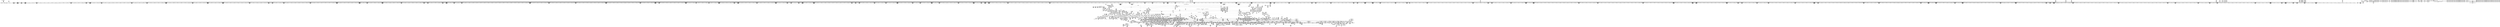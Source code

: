 digraph {
	CE0x3e5d1c0 [shape=record,shape=Mrecord,label="{CE0x3e5d1c0|file_has_perm:call1|security/selinux/hooks.c,1677|*SummSink*}"]
	CE0x3dbc100 [shape=record,shape=Mrecord,label="{CE0x3dbc100|cred_sid:bb|*SummSource*}"]
	CE0x3d910c0 [shape=record,shape=Mrecord,label="{CE0x3d910c0|0:_i32,_4:_i32,_8:_i16,_12:_i32,_16:_i32,_20:_i32,_24:_i32,_56:_i8*,_:_SCMRE_88,96_|*MultipleSource*|*LoadInst*|include/linux/fs.h,1916|security/selinux/hooks.c,1675|Function::inode_has_perm&Arg::inode::|security/selinux/hooks.c,1611}"]
	CE0x3da37b0 [shape=record,shape=Mrecord,label="{CE0x3da37b0|file_map_prot_check:tmp61|security/selinux/hooks.c,3259|*SummSource*}"]
	CE0x3d86620 [shape=record,shape=Mrecord,label="{CE0x3d86620|GLOBAL:__llvm_gcov_ctr256|Global_var:__llvm_gcov_ctr256}"]
	CE0x3ef8480 [shape=record,shape=Mrecord,label="{CE0x3ef8480|inode_has_perm:lnot1|security/selinux/hooks.c,1611|*SummSource*}"]
	CE0x3ecd970 [shape=record,shape=Mrecord,label="{CE0x3ecd970|0:_i32,_4:_i32,_8:_i16,_12:_i32,_16:_i32,_20:_i32,_24:_i32,_56:_i8*,_:_SCMRE_360,376_|*MultipleSource*|*LoadInst*|include/linux/fs.h,1916|security/selinux/hooks.c,1675|Function::inode_has_perm&Arg::inode::|security/selinux/hooks.c,1611}"]
	CE0x3da74c0 [shape=record,shape=Mrecord,label="{CE0x3da74c0|%struct.file*_null|*Constant*|*SummSource*}"]
	CE0x3efb890 [shape=record,shape=Mrecord,label="{CE0x3efb890|inode_has_perm:tmp10|security/selinux/hooks.c,1611}"]
	CE0x3dc8d50 [shape=record,shape=Mrecord,label="{CE0x3dc8d50|i64*_getelementptr_inbounds_(_8_x_i64_,_8_x_i64_*___llvm_gcov_ctr154,_i64_0,_i64_2)|*Constant*|*SummSink*}"]
	CE0x3e332b0 [shape=record,shape=Mrecord,label="{CE0x3e332b0|8:_i8,_32:_%struct.inode*,_%struct.selinux_audit_data*,_456:_i8*,_:_SCMRE_424,428_|*MultipleSource*|Function::selinux_mmap_file&Arg::file::|security/selinux/hooks.c, 1676|security/selinux/hooks.c,1674|Function::file_map_prot_check&Arg::file::|Function::file_has_perm&Arg::file::|Function::avc_has_perm&Arg::auditdata::}"]
	CE0x3e686e0 [shape=record,shape=Mrecord,label="{CE0x3e686e0|_ret_%struct.inode*_%tmp4,_!dbg_!27713|include/linux/fs.h,1916|*SummSink*}"]
	CE0x3ef2110 [shape=record,shape=Mrecord,label="{CE0x3ef2110|__validate_creds:tmp9|include/linux/cred.h,175|*SummSource*}"]
	CE0x50dd690 [shape=record,shape=Mrecord,label="{CE0x50dd690|i64_1|*Constant*}"]
	CE0x3eec030 [shape=record,shape=Mrecord,label="{CE0x3eec030|inode_has_perm:tmp16|security/selinux/hooks.c,1615}"]
	CE0x3edc070 [shape=record,shape=Mrecord,label="{CE0x3edc070|0:_i32,_4:_i32,_8:_i16,_12:_i32,_16:_i32,_20:_i32,_24:_i32,_56:_i8*,_:_SCMRE_672,680_|*MultipleSource*|*LoadInst*|include/linux/fs.h,1916|security/selinux/hooks.c,1675|Function::inode_has_perm&Arg::inode::|security/selinux/hooks.c,1611}"]
	CE0x3d5cf10 [shape=record,shape=Mrecord,label="{CE0x3d5cf10|selinux_mmap_file:if.end|*SummSource*}"]
	CE0x3da7ae0 [shape=record,shape=Mrecord,label="{CE0x3da7ae0|file_map_prot_check:tobool10|security/selinux/hooks.c,3242}"]
	CE0x3da6270 [shape=record,shape=Mrecord,label="{CE0x3da6270|file_map_prot_check:call3|security/selinux/hooks.c,3238|*SummSink*}"]
	CE0x3e33fd0 [shape=record,shape=Mrecord,label="{CE0x3e33fd0|8:_i8,_32:_%struct.inode*,_%struct.selinux_audit_data*,_456:_i8*,_:_SCMRE_440,448_|*MultipleSource*|Function::selinux_mmap_file&Arg::file::|security/selinux/hooks.c, 1676|security/selinux/hooks.c,1674|Function::file_map_prot_check&Arg::file::|Function::file_has_perm&Arg::file::|Function::avc_has_perm&Arg::auditdata::}"]
	CE0x3dd1140 [shape=record,shape=Mrecord,label="{CE0x3dd1140|get_current:bb|*SummSource*}"]
	CE0x3dc6080 [shape=record,shape=Mrecord,label="{CE0x3dc6080|inode_has_perm:i_flags|security/selinux/hooks.c,1611|*SummSource*}"]
	CE0x3eed560 [shape=record,shape=Mrecord,label="{CE0x3eed560|inode_has_perm:call|security/selinux/hooks.c,1614}"]
	CE0x3e4b400 [shape=record,shape=Mrecord,label="{CE0x3e4b400|8:_i8,_32:_%struct.inode*,_%struct.selinux_audit_data*,_456:_i8*,_:_SCMRE_105,106_}"]
	CE0x3e27270 [shape=record,shape=Mrecord,label="{CE0x3e27270|get_current:tmp}"]
	CE0x3db1b00 [shape=record,shape=Mrecord,label="{CE0x3db1b00|file_map_prot_check:tmp20|security/selinux/hooks.c,3241|*SummSource*}"]
	CE0x3dde130 [shape=record,shape=Mrecord,label="{CE0x3dde130|8:_i8,_32:_%struct.inode*,_%struct.selinux_audit_data*,_456:_i8*,_:_SCMRE_163,164_}"]
	CE0x3edd930 [shape=record,shape=Mrecord,label="{CE0x3edd930|0:_i32,_4:_i32,_8:_i16,_12:_i32,_16:_i32,_20:_i32,_24:_i32,_56:_i8*,_:_SCMRE_744,752_|*MultipleSource*|*LoadInst*|include/linux/fs.h,1916|security/selinux/hooks.c,1675|Function::inode_has_perm&Arg::inode::|security/selinux/hooks.c,1611}"]
	CE0x3ee3130 [shape=record,shape=Mrecord,label="{CE0x3ee3130|0:_i32,_4:_i32,_8:_i16,_12:_i32,_16:_i32,_20:_i32,_24:_i32,_56:_i8*,_:_SCMRE_892,893_}"]
	CE0x3ef8ef0 [shape=record,shape=Mrecord,label="{CE0x3ef8ef0|inode_has_perm:conv|security/selinux/hooks.c,1611|*SummSink*}"]
	CE0x3ed1270 [shape=record,shape=Mrecord,label="{CE0x3ed1270|0:_i32,_4:_i32,_8:_i16,_12:_i32,_16:_i32,_20:_i32,_24:_i32,_56:_i8*,_:_SCMRE_484,485_}"]
	CE0x3eec4e0 [shape=record,shape=Mrecord,label="{CE0x3eec4e0|inode_has_perm:sid3|security/selinux/hooks.c,1617|*SummSink*}"]
	CE0x3e2d690 [shape=record,shape=Mrecord,label="{CE0x3e2d690|8:_i8,_32:_%struct.inode*,_%struct.selinux_audit_data*,_456:_i8*,_:_SCMRE_214,215_}"]
	CE0x3da5080 [shape=record,shape=Mrecord,label="{CE0x3da5080|i64*_getelementptr_inbounds_(_38_x_i64_,_38_x_i64_*___llvm_gcov_ctr257,_i64_0,_i64_9)|*Constant*|*SummSource*}"]
	CE0x3e2a900 [shape=record,shape=Mrecord,label="{CE0x3e2a900|avc_has_perm:requested|Function::avc_has_perm&Arg::requested::}"]
	CE0x3ee96b0 [shape=record,shape=Mrecord,label="{CE0x3ee96b0|inode_has_perm:tmp6|*LoadInst*|security/selinux/hooks.c,1611|*SummSource*}"]
	"CONST[source:2(external),value:0(static)][purpose:{operation}][SrcIdx:8]"
	CE0x3dce6f0 [shape=record,shape=Mrecord,label="{CE0x3dce6f0|file_has_perm:cred|Function::file_has_perm&Arg::cred::|*SummSink*}"]
	CE0x3d681e0 [shape=record,shape=Mrecord,label="{CE0x3d681e0|file_map_prot_check:and13|security/selinux/hooks.c,3242|*SummSource*}"]
	CE0x3e5bf50 [shape=record,shape=Mrecord,label="{CE0x3e5bf50|inode_has_perm:cred|Function::inode_has_perm&Arg::cred::|*SummSource*}"]
	CE0x3d79ca0 [shape=record,shape=Mrecord,label="{CE0x3d79ca0|file_map_prot_check:tobool17|security/selinux/hooks.c,3249|*SummSink*}"]
	CE0x4f75d20 [shape=record,shape=Mrecord,label="{CE0x4f75d20|i64_2|*Constant*}"]
	CE0x3e57d80 [shape=record,shape=Mrecord,label="{CE0x3e57d80|i64*_getelementptr_inbounds_(_12_x_i64_,_12_x_i64_*___llvm_gcov_ctr170,_i64_0,_i64_9)|*Constant*|*SummSource*}"]
	CE0x3e24cb0 [shape=record,shape=Mrecord,label="{CE0x3e24cb0|file_inode:f_inode|include/linux/fs.h,1916|*SummSink*}"]
	CE0x3df0de0 [shape=record,shape=Mrecord,label="{CE0x3df0de0|8:_i8,_32:_%struct.inode*,_%struct.selinux_audit_data*,_456:_i8*,_:_SCMRE_195,196_}"]
	CE0x3ed5780 [shape=record,shape=Mrecord,label="{CE0x3ed5780|0:_i32,_4:_i32,_8:_i16,_12:_i32,_16:_i32,_20:_i32,_24:_i32,_56:_i8*,_:_SCMRE_571,572_}"]
	CE0x3d63150 [shape=record,shape=Mrecord,label="{CE0x3d63150|file_map_prot_check:tmp33|security/selinux/hooks.c,3242|*SummSource*}"]
	CE0x3db29d0 [shape=record,shape=Mrecord,label="{CE0x3db29d0|i64_10|*Constant*|*SummSink*}"]
	CE0x3d65770 [shape=record,shape=Mrecord,label="{CE0x3d65770|file_map_prot_check:if.end|*SummSink*}"]
	CE0x3dcf310 [shape=record,shape=Mrecord,label="{CE0x3dcf310|_ret_i32_%rc.1,_!dbg_!27749|security/selinux/hooks.c,1698|*SummSource*}"]
	CE0x3dda070 [shape=record,shape=Mrecord,label="{CE0x3dda070|i64*_getelementptr_inbounds_(_38_x_i64_,_38_x_i64_*___llvm_gcov_ctr257,_i64_0,_i64_33)|*Constant*|*SummSource*}"]
	CE0x3ecff80 [shape=record,shape=Mrecord,label="{CE0x3ecff80|0:_i32,_4:_i32,_8:_i16,_12:_i32,_16:_i32,_20:_i32,_24:_i32,_56:_i8*,_:_SCMRE_474,475_}"]
	CE0x3d599f0 [shape=record,shape=Mrecord,label="{CE0x3d599f0|selinux_mmap_file:bb}"]
	CE0x3db0780 [shape=record,shape=Mrecord,label="{CE0x3db0780|_call_void_mcount()_#3|*SummSink*}"]
	CE0x3e254a0 [shape=record,shape=Mrecord,label="{CE0x3e254a0|0:_i32,_4:_i32,_8:_i16,_12:_i32,_16:_i32,_20:_i32,_24:_i32,_56:_i8*,_:_SCMRE_136,137_}"]
	CE0x3db5230 [shape=record,shape=Mrecord,label="{CE0x3db5230|file_map_prot_check:tmp14|security/selinux/hooks.c,3238|*SummSink*}"]
	CE0x3daa930 [shape=record,shape=Mrecord,label="{CE0x3daa930|file_map_prot_check:if.then|*SummSource*}"]
	CE0x3eb7220 [shape=record,shape=Mrecord,label="{CE0x3eb7220|0:_i32,_4:_i32,_8:_i16,_12:_i32,_16:_i32,_20:_i32,_24:_i32,_56:_i8*,_:_SCMRE_163,164_}"]
	CE0x3dacfe0 [shape=record,shape=Mrecord,label="{CE0x3dacfe0|file_map_prot_check:error|*SummSink*}"]
	CE0x3ef7c20 [shape=record,shape=Mrecord,label="{CE0x3ef7c20|i1_true|*Constant*}"]
	CE0x3eb4da0 [shape=record,shape=Mrecord,label="{CE0x3eb4da0|0:_i32,_4:_i32,_8:_i16,_12:_i32,_16:_i32,_20:_i32,_24:_i32,_56:_i8*,_:_SCMRE_120,128_|*MultipleSource*|*LoadInst*|include/linux/fs.h,1916|security/selinux/hooks.c,1675|Function::inode_has_perm&Arg::inode::|security/selinux/hooks.c,1611}"]
	CE0x3d5b620 [shape=record,shape=Mrecord,label="{CE0x3d5b620|selinux_mmap_file:if.then|*SummSink*}"]
	CE0x3ed5270 [shape=record,shape=Mrecord,label="{CE0x3ed5270|0:_i32,_4:_i32,_8:_i16,_12:_i32,_16:_i32,_20:_i32,_24:_i32,_56:_i8*,_:_SCMRE_568,569_}"]
	CE0x3dd18d0 [shape=record,shape=Mrecord,label="{CE0x3dd18d0|get_current:tmp1|*SummSink*}"]
	CE0x3e2d1b0 [shape=record,shape=Mrecord,label="{CE0x3e2d1b0|8:_i8,_32:_%struct.inode*,_%struct.selinux_audit_data*,_456:_i8*,_:_SCMRE_211,212_}"]
	CE0x3da7350 [shape=record,shape=Mrecord,label="{CE0x3da7350|file_map_prot_check:tmp28|security/selinux/hooks.c,3242|*SummSink*}"]
	CE0x3eefb60 [shape=record,shape=Mrecord,label="{CE0x3eefb60|inode_has_perm:tmp19|security/selinux/hooks.c,1618}"]
	CE0x48e3ae0 [shape=record,shape=Mrecord,label="{CE0x48e3ae0|selinux_mmap_file:prot|Function::selinux_mmap_file&Arg::prot::|*SummSink*}"]
	CE0x3ee3b50 [shape=record,shape=Mrecord,label="{CE0x3ee3b50|0:_i32,_4:_i32,_8:_i16,_12:_i32,_16:_i32,_20:_i32,_24:_i32,_56:_i8*,_:_SCMRE_898,899_}"]
	CE0x3edc5f0 [shape=record,shape=Mrecord,label="{CE0x3edc5f0|0:_i32,_4:_i32,_8:_i16,_12:_i32,_16:_i32,_20:_i32,_24:_i32,_56:_i8*,_:_SCMRE_684,688_|*MultipleSource*|*LoadInst*|include/linux/fs.h,1916|security/selinux/hooks.c,1675|Function::inode_has_perm&Arg::inode::|security/selinux/hooks.c,1611}"]
	CE0x3db3590 [shape=record,shape=Mrecord,label="{CE0x3db3590|i64_13|*Constant*|*SummSource*}"]
	CE0x3e34330 [shape=record,shape=Mrecord,label="{CE0x3e34330|8:_i8,_32:_%struct.inode*,_%struct.selinux_audit_data*,_456:_i8*,_:_SCMRE_448,456_|*MultipleSource*|Function::selinux_mmap_file&Arg::file::|security/selinux/hooks.c, 1676|security/selinux/hooks.c,1674|Function::file_map_prot_check&Arg::file::|Function::file_has_perm&Arg::file::|Function::avc_has_perm&Arg::auditdata::}"]
	CE0x3de10f0 [shape=record,shape=Mrecord,label="{CE0x3de10f0|inode_has_perm:tmp17|security/selinux/hooks.c,1617}"]
	CE0x3e1d8d0 [shape=record,shape=Mrecord,label="{CE0x3e1d8d0|file_has_perm:f_security|security/selinux/hooks.c,1674|*SummSink*}"]
	CE0x3e1fbb0 [shape=record,shape=Mrecord,label="{CE0x3e1fbb0|_call_void_mcount()_#3|*SummSink*}"]
	CE0x3eb6b60 [shape=record,shape=Mrecord,label="{CE0x3eb6b60|0:_i32,_4:_i32,_8:_i16,_12:_i32,_16:_i32,_20:_i32,_24:_i32,_56:_i8*,_:_SCMRE_159,160_}"]
	CE0x3e29ed0 [shape=record,shape=Mrecord,label="{CE0x3e29ed0|cred_has_perm:call|security/selinux/hooks.c,1506|*SummSource*}"]
	CE0x3ed4d60 [shape=record,shape=Mrecord,label="{CE0x3ed4d60|0:_i32,_4:_i32,_8:_i16,_12:_i32,_16:_i32,_20:_i32,_24:_i32,_56:_i8*,_:_SCMRE_565,566_}"]
	CE0x3e3f280 [shape=record,shape=Mrecord,label="{CE0x3e3f280|file_has_perm:if.then5|*SummSink*}"]
	CE0x3e501b0 [shape=record,shape=Mrecord,label="{CE0x3e501b0|i64_4|*Constant*}"]
	CE0x3e1eb10 [shape=record,shape=Mrecord,label="{CE0x3e1eb10|inode_has_perm:bb}"]
	CE0x3ef8260 [shape=record,shape=Mrecord,label="{CE0x3ef8260|inode_has_perm:lnot|security/selinux/hooks.c,1611|*SummSink*}"]
	CE0x3ec4400 [shape=record,shape=Mrecord,label="{CE0x3ec4400|0:_i32,_4:_i32,_8:_i16,_12:_i32,_16:_i32,_20:_i32,_24:_i32,_56:_i8*,_:_SCMRE_208,210_|*MultipleSource*|*LoadInst*|include/linux/fs.h,1916|security/selinux/hooks.c,1675|Function::inode_has_perm&Arg::inode::|security/selinux/hooks.c,1611}"]
	CE0x3de9530 [shape=record,shape=Mrecord,label="{CE0x3de9530|0:_i32,_4:_i32,_8:_i16,_12:_i32,_16:_i32,_20:_i32,_24:_i32,_56:_i8*,_:_SCMRE_180,181_}"]
	CE0x3e5f210 [shape=record,shape=Mrecord,label="{CE0x3e5f210|file_has_perm:call4|security/selinux/hooks.c,1684}"]
	CE0x3ee7660 [shape=record,shape=Mrecord,label="{CE0x3ee7660|0:_i32,_4:_i32,_8:_i16,_12:_i32,_16:_i32,_20:_i32,_24:_i32,_56:_i8*,_:_SCMRE_933,934_}"]
	"CONST[source:0(mediator),value:2(dynamic)][purpose:{object}][SnkIdx:1]"
	CE0x3eb7070 [shape=record,shape=Mrecord,label="{CE0x3eb7070|0:_i32,_4:_i32,_8:_i16,_12:_i32,_16:_i32,_20:_i32,_24:_i32,_56:_i8*,_:_SCMRE_162,163_}"]
	CE0x3e65980 [shape=record,shape=Mrecord,label="{CE0x3e65980|file_has_perm:u|security/selinux/hooks.c,1681|*SummSource*}"]
	CE0x3e285f0 [shape=record,shape=Mrecord,label="{CE0x3e285f0|8:_i8,_32:_%struct.inode*,_%struct.selinux_audit_data*,_456:_i8*,_:_SCMRE_88,89_}"]
	CE0x3e279d0 [shape=record,shape=Mrecord,label="{CE0x3e279d0|cred_sid:security|security/selinux/hooks.c,196}"]
	CE0x3e67a20 [shape=record,shape=Mrecord,label="{CE0x3e67a20|GLOBAL:file_inode|*Constant*|*SummSource*}"]
	CE0x3e502e0 [shape=record,shape=Mrecord,label="{CE0x3e502e0|file_has_perm:tmp12|security/selinux/hooks.c,1688}"]
	CE0x3d899c0 [shape=record,shape=Mrecord,label="{CE0x3d899c0|file_map_prot_check:tmp60|security/selinux/hooks.c,3258}"]
	"CONST[source:2(external),value:2(dynamic)][purpose:{subject}][SrcIdx:16]"
	CE0x3e250d0 [shape=record,shape=Mrecord,label="{CE0x3e250d0|8:_i8,_32:_%struct.inode*,_%struct.selinux_audit_data*,_456:_i8*,_:_SCMRE_8,9_}"]
	CE0x3e39060 [shape=record,shape=Mrecord,label="{CE0x3e39060|8:_i8,_32:_%struct.inode*,_%struct.selinux_audit_data*,_456:_i8*,_:_SCMRE_121,122_}"]
	CE0x3ec34d0 [shape=record,shape=Mrecord,label="{CE0x3ec34d0|0:_i32,_4:_i32,_8:_i16,_12:_i32,_16:_i32,_20:_i32,_24:_i32,_56:_i8*,_:_SCMRE_200,201_}"]
	CE0x3d62f30 [shape=record,shape=Mrecord,label="{CE0x3d62f30|file_map_prot_check:tobool14|security/selinux/hooks.c,3242}"]
	"CONST[source:2(external),value:0(static)][purpose:{operation}][SrcIdx:6]"
	CE0x3db8300 [shape=record,shape=Mrecord,label="{CE0x3db8300|file_has_perm:tmp20|security/selinux/hooks.c,1694|*SummSource*}"]
	CE0x3f05c70 [shape=record,shape=Mrecord,label="{CE0x3f05c70|_call_void___invalid_creds(%struct.cred*_%cred,_i8*_%file,_i32_%line)_#10,_!dbg_!27721|include/linux/cred.h,174|*SummSource*}"]
	CE0x3ed1fe0 [shape=record,shape=Mrecord,label="{CE0x3ed1fe0|0:_i32,_4:_i32,_8:_i16,_12:_i32,_16:_i32,_20:_i32,_24:_i32,_56:_i8*,_:_SCMRE_504,508_|*MultipleSource*|*LoadInst*|include/linux/fs.h,1916|security/selinux/hooks.c,1675|Function::inode_has_perm&Arg::inode::|security/selinux/hooks.c,1611}"]
	CE0x3ed8000 [shape=record,shape=Mrecord,label="{CE0x3ed8000|0:_i32,_4:_i32,_8:_i16,_12:_i32,_16:_i32,_20:_i32,_24:_i32,_56:_i8*,_:_SCMRE_595,596_}"]
	CE0x3d63b80 [shape=record,shape=Mrecord,label="{CE0x3d63b80|file_map_prot_check:tmp35|security/selinux/hooks.c,3242|*SummSink*}"]
	CE0x3e511a0 [shape=record,shape=Mrecord,label="{CE0x3e511a0|file_has_perm:tmp15|security/selinux/hooks.c,1688}"]
	CE0x3ec6960 [shape=record,shape=Mrecord,label="{CE0x3ec6960|0:_i32,_4:_i32,_8:_i16,_12:_i32,_16:_i32,_20:_i32,_24:_i32,_56:_i8*,_:_SCMRE_255,256_}"]
	CE0x3d855d0 [shape=record,shape=Mrecord,label="{CE0x3d855d0|file_map_prot_check:tmp5|security/selinux/hooks.c,3238|*SummSink*}"]
	CE0x3ef2590 [shape=record,shape=Mrecord,label="{CE0x3ef2590|i64*_getelementptr_inbounds_(_2_x_i64_,_2_x_i64_*___llvm_gcov_ctr131,_i64_0,_i64_0)|*Constant*}"]
	CE0x3ed06a0 [shape=record,shape=Mrecord,label="{CE0x3ed06a0|0:_i32,_4:_i32,_8:_i16,_12:_i32,_16:_i32,_20:_i32,_24:_i32,_56:_i8*,_:_SCMRE_477,478_}"]
	CE0x3dd2f10 [shape=record,shape=Mrecord,label="{CE0x3dd2f10|file_map_prot_check:rc.1|*SummSink*}"]
	CE0x3ece9f0 [shape=record,shape=Mrecord,label="{CE0x3ece9f0|0:_i32,_4:_i32,_8:_i16,_12:_i32,_16:_i32,_20:_i32,_24:_i32,_56:_i8*,_:_SCMRE_416,424_|*MultipleSource*|*LoadInst*|include/linux/fs.h,1916|security/selinux/hooks.c,1675|Function::inode_has_perm&Arg::inode::|security/selinux/hooks.c,1611}"]
	CE0x3de7be0 [shape=record,shape=Mrecord,label="{CE0x3de7be0|0:_i32,_4:_i32,_8:_i16,_12:_i32,_16:_i32,_20:_i32,_24:_i32,_56:_i8*,_:_SCMRE_165,166_}"]
	CE0x3d65ea0 [shape=record,shape=Mrecord,label="{CE0x3d65ea0|file_map_prot_check:tmp9|security/selinux/hooks.c,3238|*SummSink*}"]
	CE0x3e2ad90 [shape=record,shape=Mrecord,label="{CE0x3e2ad90|%struct.common_audit_data*_null|*Constant*|*SummSource*}"]
	CE0x3da45c0 [shape=record,shape=Mrecord,label="{CE0x3da45c0|cred_has_perm:tmp1}"]
	CE0x3d68320 [shape=record,shape=Mrecord,label="{CE0x3d68320|file_map_prot_check:and13|security/selinux/hooks.c,3242|*SummSink*}"]
	CE0x3df0420 [shape=record,shape=Mrecord,label="{CE0x3df0420|8:_i8,_32:_%struct.inode*,_%struct.selinux_audit_data*,_456:_i8*,_:_SCMRE_189,190_}"]
	CE0x3e49a40 [shape=record,shape=Mrecord,label="{CE0x3e49a40|cred_sid:tmp5|security/selinux/hooks.c,196}"]
	CE0x3dec5c0 [shape=record,shape=Mrecord,label="{CE0x3dec5c0|file_map_prot_check:tobool32|security/selinux/hooks.c,3261}"]
	CE0x3e40190 [shape=record,shape=Mrecord,label="{CE0x3e40190|cred_has_perm:call1|security/selinux/hooks.c,1506|*SummSink*}"]
	CE0x3de8b10 [shape=record,shape=Mrecord,label="{CE0x3de8b10|0:_i32,_4:_i32,_8:_i16,_12:_i32,_16:_i32,_20:_i32,_24:_i32,_56:_i8*,_:_SCMRE_174,175_}"]
	CE0x3e59ae0 [shape=record,shape=Mrecord,label="{CE0x3e59ae0|i64*_getelementptr_inbounds_(_12_x_i64_,_12_x_i64_*___llvm_gcov_ctr170,_i64_0,_i64_10)|*Constant*|*SummSource*}"]
	CE0x3eb5de0 [shape=record,shape=Mrecord,label="{CE0x3eb5de0|0:_i32,_4:_i32,_8:_i16,_12:_i32,_16:_i32,_20:_i32,_24:_i32,_56:_i8*,_:_SCMRE_151,152_}"]
	CE0x3eafb00 [shape=record,shape=Mrecord,label="{CE0x3eafb00|_ret_i32_%tmp6,_!dbg_!27716|security/selinux/hooks.c,197}"]
	CE0x3dc5f70 [shape=record,shape=Mrecord,label="{CE0x3dc5f70|inode_has_perm:i_flags|security/selinux/hooks.c,1611}"]
	CE0x3e32890 [shape=record,shape=Mrecord,label="{CE0x3e32890|8:_i8,_32:_%struct.inode*,_%struct.selinux_audit_data*,_456:_i8*,_:_SCMRE_404,408_|*MultipleSource*|Function::selinux_mmap_file&Arg::file::|security/selinux/hooks.c, 1676|security/selinux/hooks.c,1674|Function::file_map_prot_check&Arg::file::|Function::file_has_perm&Arg::file::|Function::avc_has_perm&Arg::auditdata::}"]
	CE0x3e27960 [shape=record,shape=Mrecord,label="{CE0x3e27960|i32_22|*Constant*}"]
	CE0x3df38b0 [shape=record,shape=Mrecord,label="{CE0x3df38b0|i64_25|*Constant*|*SummSink*}"]
	CE0x3d742b0 [shape=record,shape=Mrecord,label="{CE0x3d742b0|i64*_getelementptr_inbounds_(_38_x_i64_,_38_x_i64_*___llvm_gcov_ctr257,_i64_0,_i64_22)|*Constant*|*SummSource*}"]
	CE0x3ee48d0 [shape=record,shape=Mrecord,label="{CE0x3ee48d0|0:_i32,_4:_i32,_8:_i16,_12:_i32,_16:_i32,_20:_i32,_24:_i32,_56:_i8*,_:_SCMRE_906,907_}"]
	CE0x3ead530 [shape=record,shape=Mrecord,label="{CE0x3ead530|__validate_creds:tmp1|*SummSink*}"]
	CE0x3e5d7f0 [shape=record,shape=Mrecord,label="{CE0x3e5d7f0|file_has_perm:type|security/selinux/hooks.c,1680}"]
	CE0x3eabad0 [shape=record,shape=Mrecord,label="{CE0x3eabad0|i32_1|*Constant*}"]
	CE0x3e4f000 [shape=record,shape=Mrecord,label="{CE0x3e4f000|file_has_perm:tmp7|security/selinux/hooks.c,1683|*SummSource*}"]
	CE0x3d862c0 [shape=record,shape=Mrecord,label="{CE0x3d862c0|file_map_prot_check:prot|Function::file_map_prot_check&Arg::prot::|*SummSource*}"]
	CE0x3f07450 [shape=record,shape=Mrecord,label="{CE0x3f07450|i32_3|*Constant*|*SummSource*}"]
	CE0x3dde2d0 [shape=record,shape=Mrecord,label="{CE0x3dde2d0|8:_i8,_32:_%struct.inode*,_%struct.selinux_audit_data*,_456:_i8*,_:_SCMRE_164,165_}"]
	CE0x3e683e0 [shape=record,shape=Mrecord,label="{CE0x3e683e0|_ret_%struct.inode*_%tmp4,_!dbg_!27713|include/linux/fs.h,1916}"]
	CE0x3ed75e0 [shape=record,shape=Mrecord,label="{CE0x3ed75e0|0:_i32,_4:_i32,_8:_i16,_12:_i32,_16:_i32,_20:_i32,_24:_i32,_56:_i8*,_:_SCMRE_589,590_}"]
	CE0x3dcd630 [shape=record,shape=Mrecord,label="{CE0x3dcd630|inode_has_perm:retval.0|*SummSource*}"]
	CE0x3e20890 [shape=record,shape=Mrecord,label="{CE0x3e20890|i64*_getelementptr_inbounds_(_2_x_i64_,_2_x_i64_*___llvm_gcov_ctr98,_i64_0,_i64_0)|*Constant*}"]
	CE0x3e43580 [shape=record,shape=Mrecord,label="{CE0x3e43580|file_has_perm:if.end}"]
	CE0x3d59f40 [shape=record,shape=Mrecord,label="{CE0x3d59f40|selinux_mmap_file:if.then}"]
	CE0x3e66710 [shape=record,shape=Mrecord,label="{CE0x3e66710|file_has_perm:tmp4|security/selinux/hooks.c,1681|*SummSource*}"]
	CE0x3d692d0 [shape=record,shape=Mrecord,label="{CE0x3d692d0|i64_19|*Constant*}"]
	CE0x3d85f60 [shape=record,shape=Mrecord,label="{CE0x3d85f60|file_map_prot_check:file|Function::file_map_prot_check&Arg::file::|*SummSink*}"]
	CE0x3db3090 [shape=record,shape=Mrecord,label="{CE0x3db3090|8:_i8,_32:_%struct.inode*,_%struct.selinux_audit_data*,_456:_i8*,_:_SCMRE_91,92_}"]
	CE0x3d74830 [shape=record,shape=Mrecord,label="{CE0x3d74830|file_map_prot_check:tobool1|security/selinux/hooks.c,3238|*SummSource*}"]
	CE0x3d88d10 [shape=record,shape=Mrecord,label="{CE0x3d88d10|i64_3|*Constant*|*SummSource*}"]
	CE0x3ee59b0 [shape=record,shape=Mrecord,label="{CE0x3ee59b0|0:_i32,_4:_i32,_8:_i16,_12:_i32,_16:_i32,_20:_i32,_24:_i32,_56:_i8*,_:_SCMRE_916,917_}"]
	CE0x3db6bc0 [shape=record,shape=Mrecord,label="{CE0x3db6bc0|cred_has_perm:bb|*SummSink*}"]
	CE0x3ed3ec0 [shape=record,shape=Mrecord,label="{CE0x3ed3ec0|0:_i32,_4:_i32,_8:_i16,_12:_i32,_16:_i32,_20:_i32,_24:_i32,_56:_i8*,_:_SCMRE_556,557_}"]
	CE0x3d8e0a0 [shape=record,shape=Mrecord,label="{CE0x3d8e0a0|i64*_getelementptr_inbounds_(_38_x_i64_,_38_x_i64_*___llvm_gcov_ctr257,_i64_0,_i64_37)|*Constant*}"]
	CE0x3d71b50 [shape=record,shape=Mrecord,label="{CE0x3d71b50|0:_i32,_4:_i32,_8:_i16,_12:_i32,_16:_i32,_20:_i32,_24:_i32,_56:_i8*,_:_SCMRE_72,76_|*MultipleSource*|*LoadInst*|include/linux/fs.h,1916|security/selinux/hooks.c,1675|Function::inode_has_perm&Arg::inode::|security/selinux/hooks.c,1611}"]
	CE0x3e380f0 [shape=record,shape=Mrecord,label="{CE0x3e380f0|8:_i8,_32:_%struct.inode*,_%struct.selinux_audit_data*,_456:_i8*,_:_SCMRE_77,78_}"]
	CE0x3d67020 [shape=record,shape=Mrecord,label="{CE0x3d67020|get_current:tmp2|*SummSource*}"]
	CE0x3e48260 [shape=record,shape=Mrecord,label="{CE0x3e48260|file_has_perm:if.then8}"]
	CE0x3d7c870 [shape=record,shape=Mrecord,label="{CE0x3d7c870|selinux_mmap_file:tmp6|security/selinux/hooks.c,3292|*SummSource*}"]
	CE0x3ed6a10 [shape=record,shape=Mrecord,label="{CE0x3ed6a10|0:_i32,_4:_i32,_8:_i16,_12:_i32,_16:_i32,_20:_i32,_24:_i32,_56:_i8*,_:_SCMRE_582,583_}"]
	CE0x3ed7e50 [shape=record,shape=Mrecord,label="{CE0x3ed7e50|0:_i32,_4:_i32,_8:_i16,_12:_i32,_16:_i32,_20:_i32,_24:_i32,_56:_i8*,_:_SCMRE_594,595_}"]
	CE0x3de1900 [shape=record,shape=Mrecord,label="{CE0x3de1900|__validate_creds:tmp3|include/linux/cred.h,173|*SummSink*}"]
	CE0x3d63760 [shape=record,shape=Mrecord,label="{CE0x3d63760|file_map_prot_check:tmp35|security/selinux/hooks.c,3242}"]
	CE0x3dbc7d0 [shape=record,shape=Mrecord,label="{CE0x3dbc7d0|i8*_getelementptr_inbounds_(_25_x_i8_,_25_x_i8_*_.str3,_i32_0,_i32_0)|*Constant*}"]
	CE0x3e39ea0 [shape=record,shape=Mrecord,label="{CE0x3e39ea0|8:_i8,_32:_%struct.inode*,_%struct.selinux_audit_data*,_456:_i8*,_:_SCMRE_136,140_|*MultipleSource*|Function::selinux_mmap_file&Arg::file::|security/selinux/hooks.c, 1676|security/selinux/hooks.c,1674|Function::file_map_prot_check&Arg::file::|Function::file_has_perm&Arg::file::|Function::avc_has_perm&Arg::auditdata::}"]
	CE0x3e67540 [shape=record,shape=Mrecord,label="{CE0x3e67540|file_has_perm:call|security/selinux/hooks.c,1675}"]
	CE0x3eee130 [shape=record,shape=Mrecord,label="{CE0x3eee130|__validate_creds:bb|*SummSource*}"]
	CE0x3f053d0 [shape=record,shape=Mrecord,label="{CE0x3f053d0|__validate_creds:tmp7|include/linux/cred.h,174|*SummSink*}"]
	CE0x3e67950 [shape=record,shape=Mrecord,label="{CE0x3e67950|GLOBAL:file_inode|*Constant*}"]
	CE0x3dc5000 [shape=record,shape=Mrecord,label="{CE0x3dc5000|i64*_getelementptr_inbounds_(_2_x_i64_,_2_x_i64_*___llvm_gcov_ctr131,_i64_0,_i64_0)|*Constant*}"]
	CE0x3df2360 [shape=record,shape=Mrecord,label="{CE0x3df2360|file_map_prot_check:rc.0}"]
	CE0x3db11b0 [shape=record,shape=Mrecord,label="{CE0x3db11b0|GLOBAL:default_noexec|Global_var:default_noexec|*SummSource*}"]
	CE0x3d85a70 [shape=record,shape=Mrecord,label="{CE0x3d85a70|file_map_prot_check:tmp6|security/selinux/hooks.c,3238}"]
	CE0x3d95440 [shape=record,shape=Mrecord,label="{CE0x3d95440|file_map_prot_check:tmp9|security/selinux/hooks.c,3238}"]
	CE0x3d886c0 [shape=record,shape=Mrecord,label="{CE0x3d886c0|file_map_prot_check:tobool|security/selinux/hooks.c,3238}"]
	CE0x3ee39a0 [shape=record,shape=Mrecord,label="{CE0x3ee39a0|0:_i32,_4:_i32,_8:_i16,_12:_i32,_16:_i32,_20:_i32,_24:_i32,_56:_i8*,_:_SCMRE_897,898_}"]
	CE0x3ee4060 [shape=record,shape=Mrecord,label="{CE0x3ee4060|0:_i32,_4:_i32,_8:_i16,_12:_i32,_16:_i32,_20:_i32,_24:_i32,_56:_i8*,_:_SCMRE_901,902_}"]
	CE0x3df05c0 [shape=record,shape=Mrecord,label="{CE0x3df05c0|8:_i8,_32:_%struct.inode*,_%struct.selinux_audit_data*,_456:_i8*,_:_SCMRE_190,191_}"]
	CE0x3e27670 [shape=record,shape=Mrecord,label="{CE0x3e27670|inode_has_perm:if.end|*SummSink*}"]
	CE0x3d812d0 [shape=record,shape=Mrecord,label="{CE0x3d812d0|selinux_mmap_file:entry}"]
	CE0x3e39b60 [shape=record,shape=Mrecord,label="{CE0x3e39b60|8:_i8,_32:_%struct.inode*,_%struct.selinux_audit_data*,_456:_i8*,_:_SCMRE_128,132_|*MultipleSource*|Function::selinux_mmap_file&Arg::file::|security/selinux/hooks.c, 1676|security/selinux/hooks.c,1674|Function::file_map_prot_check&Arg::file::|Function::file_has_perm&Arg::file::|Function::avc_has_perm&Arg::auditdata::}"]
	CE0x3dbd700 [shape=record,shape=Mrecord,label="{CE0x3dbd700|__validate_creds:lnot1|include/linux/cred.h,173|*SummSource*}"]
	CE0x3e584e0 [shape=record,shape=Mrecord,label="{CE0x3e584e0|inode_has_perm:adp|Function::inode_has_perm&Arg::adp::|*SummSource*}"]
	CE0x3e57280 [shape=record,shape=Mrecord,label="{CE0x3e57280|file_has_perm:tmp22|security/selinux/hooks.c,1694|*SummSource*}"]
	CE0x3e226d0 [shape=record,shape=Mrecord,label="{CE0x3e226d0|8:_i8,_32:_%struct.inode*,_%struct.selinux_audit_data*,_456:_i8*,_:_SCMRE_60,61_}"]
	CE0x3d6cde0 [shape=record,shape=Mrecord,label="{CE0x3d6cde0|selinux_mmap_file:tmp2|security/selinux/hooks.c,3292|*SummSink*}"]
	CE0x3dc3730 [shape=record,shape=Mrecord,label="{CE0x3dc3730|__validate_creds:line|Function::__validate_creds&Arg::line::|*SummSource*}"]
	CE0x3e2bfd0 [shape=record,shape=Mrecord,label="{CE0x3e2bfd0|8:_i8,_32:_%struct.inode*,_%struct.selinux_audit_data*,_456:_i8*,_:_SCMRE_200,201_}"]
	CE0x3d94320 [shape=record,shape=Mrecord,label="{CE0x3d94320|file_map_prot_check:tmp14|security/selinux/hooks.c,3238|*SummSource*}"]
	CE0x3d83a50 [shape=record,shape=Mrecord,label="{CE0x3d83a50|selinux_mmap_file:conv|security/selinux/hooks.c,3296}"]
	CE0x3d775a0 [shape=record,shape=Mrecord,label="{CE0x3d775a0|file_map_prot_check:tmp40|security/selinux/hooks.c,3241|*SummSink*}"]
	CE0x3db0320 [shape=record,shape=Mrecord,label="{CE0x3db0320|file_map_prot_check:tmp3|*SummSink*}"]
	CE0x3e65ec0 [shape=record,shape=Mrecord,label="{CE0x3e65ec0|file_has_perm:path|security/selinux/hooks.c,1681|*SummSink*}"]
	CE0x3ec7e00 [shape=record,shape=Mrecord,label="{CE0x3ec7e00|0:_i32,_4:_i32,_8:_i16,_12:_i32,_16:_i32,_20:_i32,_24:_i32,_56:_i8*,_:_SCMRE_267,268_}"]
	CE0x3d62db0 [shape=record,shape=Mrecord,label="{CE0x3d62db0|i64_17|*Constant*}"]
	CE0x3e24b50 [shape=record,shape=Mrecord,label="{CE0x3e24b50|file_inode:f_inode|include/linux/fs.h,1916}"]
	CE0x3e2be30 [shape=record,shape=Mrecord,label="{CE0x3e2be30|8:_i8,_32:_%struct.inode*,_%struct.selinux_audit_data*,_456:_i8*,_:_SCMRE_199,200_}"]
	CE0x3ec2c60 [shape=record,shape=Mrecord,label="{CE0x3ec2c60|0:_i32,_4:_i32,_8:_i16,_12:_i32,_16:_i32,_20:_i32,_24:_i32,_56:_i8*,_:_SCMRE_195,196_}"]
	CE0x3d864b0 [shape=record,shape=Mrecord,label="{CE0x3d864b0|file_map_prot_check:prot|Function::file_map_prot_check&Arg::prot::|*SummSink*}"]
	CE0x3df3a70 [shape=record,shape=Mrecord,label="{CE0x3df3a70|i64_24|*Constant*|*SummSink*}"]
	CE0x3ec9750 [shape=record,shape=Mrecord,label="{CE0x3ec9750|0:_i32,_4:_i32,_8:_i16,_12:_i32,_16:_i32,_20:_i32,_24:_i32,_56:_i8*,_:_SCMRE_282,283_}"]
	CE0x3dce390 [shape=record,shape=Mrecord,label="{CE0x3dce390|file_has_perm:entry|*SummSink*}"]
	CE0x3ef06e0 [shape=record,shape=Mrecord,label="{CE0x3ef06e0|__validate_creds:if.then|*SummSource*}"]
	CE0x3e28010 [shape=record,shape=Mrecord,label="{CE0x3e28010|i32_22|*Constant*}"]
	CE0x3d91680 [shape=record,shape=Mrecord,label="{CE0x3d91680|0:_i32,_4:_i32,_8:_i16,_12:_i32,_16:_i32,_20:_i32,_24:_i32,_56:_i8*,_:_SCMRE_104,112_|*MultipleSource*|*LoadInst*|include/linux/fs.h,1916|security/selinux/hooks.c,1675|Function::inode_has_perm&Arg::inode::|security/selinux/hooks.c,1611}"]
	CE0x3ee5140 [shape=record,shape=Mrecord,label="{CE0x3ee5140|0:_i32,_4:_i32,_8:_i16,_12:_i32,_16:_i32,_20:_i32,_24:_i32,_56:_i8*,_:_SCMRE_911,912_}"]
	CE0x3e5fd20 [shape=record,shape=Mrecord,label="{CE0x3e5fd20|avc_has_perm:tsid|Function::avc_has_perm&Arg::tsid::}"]
	CE0x3e289f0 [shape=record,shape=Mrecord,label="{CE0x3e289f0|cred_sid:security|security/selinux/hooks.c,196}"]
	CE0x3ee74b0 [shape=record,shape=Mrecord,label="{CE0x3ee74b0|0:_i32,_4:_i32,_8:_i16,_12:_i32,_16:_i32,_20:_i32,_24:_i32,_56:_i8*,_:_SCMRE_932,933_}"]
	CE0x3eeffb0 [shape=record,shape=Mrecord,label="{CE0x3eeffb0|__validate_creds:lnot|include/linux/cred.h,173|*SummSource*}"]
	CE0x3dde7b0 [shape=record,shape=Mrecord,label="{CE0x3dde7b0|8:_i8,_32:_%struct.inode*,_%struct.selinux_audit_data*,_456:_i8*,_:_SCMRE_167,168_}"]
	CE0x3ec2090 [shape=record,shape=Mrecord,label="{CE0x3ec2090|0:_i32,_4:_i32,_8:_i16,_12:_i32,_16:_i32,_20:_i32,_24:_i32,_56:_i8*,_:_SCMRE_188,189_}"]
	CE0x3d62c70 [shape=record,shape=Mrecord,label="{CE0x3d62c70|file_map_prot_check:tmp33|security/selinux/hooks.c,3242|*SummSink*}"]
	CE0x3d756d0 [shape=record,shape=Mrecord,label="{CE0x3d756d0|file_map_prot_check:tmp22|security/selinux/hooks.c,3241|*SummSource*}"]
	CE0x3d78de0 [shape=record,shape=Mrecord,label="{CE0x3d78de0|cred_has_perm:target|Function::cred_has_perm&Arg::target::|*SummSource*}"]
	CE0x3eccb30 [shape=record,shape=Mrecord,label="{CE0x3eccb30|0:_i32,_4:_i32,_8:_i16,_12:_i32,_16:_i32,_20:_i32,_24:_i32,_56:_i8*,_:_SCMRE_320,328_|*MultipleSource*|*LoadInst*|include/linux/fs.h,1916|security/selinux/hooks.c,1675|Function::inode_has_perm&Arg::inode::|security/selinux/hooks.c,1611}"]
	CE0x3d7a100 [shape=record,shape=Mrecord,label="{CE0x3d7a100|selinux_mmap_file:cmp|security/selinux/hooks.c,3296|*SummSource*}"]
	CE0x3dcee70 [shape=record,shape=Mrecord,label="{CE0x3dcee70|file_has_perm:av|Function::file_has_perm&Arg::av::|*SummSource*}"]
	CE0x3ed1c20 [shape=record,shape=Mrecord,label="{CE0x3ed1c20|0:_i32,_4:_i32,_8:_i16,_12:_i32,_16:_i32,_20:_i32,_24:_i32,_56:_i8*,_:_SCMRE_500,504_|*MultipleSource*|*LoadInst*|include/linux/fs.h,1916|security/selinux/hooks.c,1675|Function::inode_has_perm&Arg::inode::|security/selinux/hooks.c,1611}"]
	CE0x3d8bd60 [shape=record,shape=Mrecord,label="{CE0x3d8bd60|_ret_%struct.task_struct*_%tmp4,_!dbg_!27714|./arch/x86/include/asm/current.h,14|*SummSink*}"]
	CE0x3ef0b70 [shape=record,shape=Mrecord,label="{CE0x3ef0b70|__validate_creds:if.then}"]
	CE0x3e3da70 [shape=record,shape=Mrecord,label="{CE0x3e3da70|8:_i8,_32:_%struct.inode*,_%struct.selinux_audit_data*,_456:_i8*,_:_SCMRE_12,13_}"]
	CE0x3deb330 [shape=record,shape=Mrecord,label="{CE0x3deb330|get_current:tmp3|*SummSource*}"]
	CE0x3deba10 [shape=record,shape=Mrecord,label="{CE0x3deba10|file_map_prot_check:conv29|security/selinux/hooks.c,3259|*SummSource*}"]
	CE0x3d8e300 [shape=record,shape=Mrecord,label="{CE0x3d8e300|i64*_getelementptr_inbounds_(_38_x_i64_,_38_x_i64_*___llvm_gcov_ctr257,_i64_0,_i64_37)|*Constant*|*SummSource*}"]
	CE0x3dc1440 [shape=record,shape=Mrecord,label="{CE0x3dc1440|i64*_getelementptr_inbounds_(_8_x_i64_,_8_x_i64_*___llvm_gcov_ctr154,_i64_0,_i64_2)|*Constant*}"]
	CE0x3df0760 [shape=record,shape=Mrecord,label="{CE0x3df0760|8:_i8,_32:_%struct.inode*,_%struct.selinux_audit_data*,_456:_i8*,_:_SCMRE_191,192_}"]
	CE0x3e58630 [shape=record,shape=Mrecord,label="{CE0x3e58630|inode_has_perm:adp|Function::inode_has_perm&Arg::adp::|*SummSink*}"]
	CE0x3f07320 [shape=record,shape=Mrecord,label="{CE0x3f07320|i32_3|*Constant*}"]
	CE0x3edf8b0 [shape=record,shape=Mrecord,label="{CE0x3edf8b0|0:_i32,_4:_i32,_8:_i16,_12:_i32,_16:_i32,_20:_i32,_24:_i32,_56:_i8*,_:_SCMRE_840,848_|*MultipleSource*|*LoadInst*|include/linux/fs.h,1916|security/selinux/hooks.c,1675|Function::inode_has_perm&Arg::inode::|security/selinux/hooks.c,1611}"]
	CE0x3ddcb00 [shape=record,shape=Mrecord,label="{CE0x3ddcb00|8:_i8,_32:_%struct.inode*,_%struct.selinux_audit_data*,_456:_i8*,_:_SCMRE_149,150_}"]
	CE0x3db6580 [shape=record,shape=Mrecord,label="{CE0x3db6580|GLOBAL:lockdep_rcu_suspicious|*Constant*}"]
	CE0x3da3690 [shape=record,shape=Mrecord,label="{CE0x3da3690|i64*_getelementptr_inbounds_(_38_x_i64_,_38_x_i64_*___llvm_gcov_ctr257,_i64_0,_i64_30)|*Constant*|*SummSource*}"]
	CE0x3dd22e0 [shape=record,shape=Mrecord,label="{CE0x3dd22e0|file_map_prot_check:tmp71|security/selinux/hooks.c,3253|*SummSource*}"]
	CE0x3dd7cc0 [shape=record,shape=Mrecord,label="{CE0x3dd7cc0|i64_31|*Constant*|*SummSource*}"]
	CE0x3e44b10 [shape=record,shape=Mrecord,label="{CE0x3e44b10|i64*_getelementptr_inbounds_(_2_x_i64_,_2_x_i64_*___llvm_gcov_ctr162,_i64_0,_i64_1)|*Constant*|*SummSource*}"]
	CE0x3d6b190 [shape=record,shape=Mrecord,label="{CE0x3d6b190|file_map_prot_check:tobool1|security/selinux/hooks.c,3238}"]
	CE0x3ed1420 [shape=record,shape=Mrecord,label="{CE0x3ed1420|0:_i32,_4:_i32,_8:_i16,_12:_i32,_16:_i32,_20:_i32,_24:_i32,_56:_i8*,_:_SCMRE_485,486_}"]
	CE0x3e48a70 [shape=record,shape=Mrecord,label="{CE0x3e48a70|8:_i8,_32:_%struct.inode*,_%struct.selinux_audit_data*,_456:_i8*,_:_SCMRE_73,74_}"]
	CE0x3d7e270 [shape=record,shape=Mrecord,label="{CE0x3d7e270|selinux_mmap_file:tmp7|security/selinux/hooks.c,3293|*SummSource*}"]
	CE0x3d6ff50 [shape=record,shape=Mrecord,label="{CE0x3d6ff50|i64*_getelementptr_inbounds_(_38_x_i64_,_38_x_i64_*___llvm_gcov_ctr257,_i64_0,_i64_1)|*Constant*|*SummSource*}"]
	CE0x3e1f890 [shape=record,shape=Mrecord,label="{CE0x3e1f890|cred_sid:entry}"]
	CE0x3d6b3d0 [shape=record,shape=Mrecord,label="{CE0x3d6b3d0|selinux_mmap_file:file|Function::selinux_mmap_file&Arg::file::|*SummSink*}"]
	CE0x3ef17d0 [shape=record,shape=Mrecord,label="{CE0x3ef17d0|inode_has_perm:tmp18|security/selinux/hooks.c,1617|*SummSource*}"]
	CE0x3edabe0 [shape=record,shape=Mrecord,label="{CE0x3edabe0|0:_i32,_4:_i32,_8:_i16,_12:_i32,_16:_i32,_20:_i32,_24:_i32,_56:_i8*,_:_SCMRE_621,622_}"]
	CE0x3da3b40 [shape=record,shape=Mrecord,label="{CE0x3da3b40|file_map_prot_check:tmp62|security/selinux/hooks.c,3259}"]
	CE0x3d7ee20 [shape=record,shape=Mrecord,label="{CE0x3d7ee20|file_map_prot_check:tmp|*SummSource*}"]
	CE0x3ee7810 [shape=record,shape=Mrecord,label="{CE0x3ee7810|0:_i32,_4:_i32,_8:_i16,_12:_i32,_16:_i32,_20:_i32,_24:_i32,_56:_i8*,_:_SCMRE_934,935_}"]
	CE0x3d7f190 [shape=record,shape=Mrecord,label="{CE0x3d7f190|i64_1|*Constant*}"]
	CE0x3dda380 [shape=record,shape=Mrecord,label="{CE0x3dda380|file_map_prot_check:conv34|security/selinux/hooks.c,3262}"]
	CE0x3e4e670 [shape=record,shape=Mrecord,label="{CE0x3e4e670|file_has_perm:tmp6|security/selinux/hooks.c,1683}"]
	CE0x3ddd0f0 [shape=record,shape=Mrecord,label="{CE0x3ddd0f0|8:_i8,_32:_%struct.inode*,_%struct.selinux_audit_data*,_456:_i8*,_:_SCMRE_153,154_}"]
	CE0x3ef0890 [shape=record,shape=Mrecord,label="{CE0x3ef0890|i64*_getelementptr_inbounds_(_5_x_i64_,_5_x_i64_*___llvm_gcov_ctr155,_i64_0,_i64_0)|*Constant*}"]
	CE0x3e21980 [shape=record,shape=Mrecord,label="{CE0x3e21980|cred_sid:tmp6|security/selinux/hooks.c,197|*SummSink*}"]
	CE0x3dc0920 [shape=record,shape=Mrecord,label="{CE0x3dc0920|0:_i32,_4:_i32,_8:_i16,_12:_i32,_16:_i32,_20:_i32,_24:_i32,_56:_i8*,_:_SCMRE_48,56_|*MultipleSource*|*LoadInst*|include/linux/fs.h,1916|security/selinux/hooks.c,1675|Function::inode_has_perm&Arg::inode::|security/selinux/hooks.c,1611}"]
	CE0x3de3120 [shape=record,shape=Mrecord,label="{CE0x3de3120|8:_i8,_32:_%struct.inode*,_%struct.selinux_audit_data*,_456:_i8*,_:_SCMRE_173,174_}"]
	CE0x3e45740 [shape=record,shape=Mrecord,label="{CE0x3e45740|8:_i8,_32:_%struct.inode*,_%struct.selinux_audit_data*,_456:_i8*,_:_SCMRE_64,65_}"]
	CE0x3ed50c0 [shape=record,shape=Mrecord,label="{CE0x3ed50c0|0:_i32,_4:_i32,_8:_i16,_12:_i32,_16:_i32,_20:_i32,_24:_i32,_56:_i8*,_:_SCMRE_567,568_}"]
	CE0x3ee54a0 [shape=record,shape=Mrecord,label="{CE0x3ee54a0|0:_i32,_4:_i32,_8:_i16,_12:_i32,_16:_i32,_20:_i32,_24:_i32,_56:_i8*,_:_SCMRE_913,914_}"]
	CE0x3f052a0 [shape=record,shape=Mrecord,label="{CE0x3f052a0|__validate_creds:tmp7|include/linux/cred.h,174|*SummSource*}"]
	CE0x3db70f0 [shape=record,shape=Mrecord,label="{CE0x3db70f0|0:_i32,_4:_i32,_8:_i32,_12:_i32,_:_CMRE_0,4_|*MultipleSource*|security/selinux/hooks.c,196|*LoadInst*|security/selinux/hooks.c,196|security/selinux/hooks.c,197}"]
	CE0x3ec9fc0 [shape=record,shape=Mrecord,label="{CE0x3ec9fc0|0:_i32,_4:_i32,_8:_i16,_12:_i32,_16:_i32,_20:_i32,_24:_i32,_56:_i8*,_:_SCMRE_287,288_}"]
	CE0x3dacc80 [shape=record,shape=Mrecord,label="{CE0x3dacc80|GLOBAL:current_task|Global_var:current_task|*SummSink*}"]
	CE0x3dcb810 [shape=record,shape=Mrecord,label="{CE0x3dcb810|i64*_getelementptr_inbounds_(_38_x_i64_,_38_x_i64_*___llvm_gcov_ctr257,_i64_0,_i64_34)|*Constant*|*SummSink*}"]
	CE0x3de9380 [shape=record,shape=Mrecord,label="{CE0x3de9380|0:_i32,_4:_i32,_8:_i16,_12:_i32,_16:_i32,_20:_i32,_24:_i32,_56:_i8*,_:_SCMRE_179,180_}"]
	CE0x3e31a70 [shape=record,shape=Mrecord,label="{CE0x3e31a70|8:_i8,_32:_%struct.inode*,_%struct.selinux_audit_data*,_456:_i8*,_:_SCMRE_384,392_|*MultipleSource*|Function::selinux_mmap_file&Arg::file::|security/selinux/hooks.c, 1676|security/selinux/hooks.c,1674|Function::file_map_prot_check&Arg::file::|Function::file_has_perm&Arg::file::|Function::avc_has_perm&Arg::auditdata::}"]
	CE0x3e53130 [shape=record,shape=Mrecord,label="{CE0x3e53130|i64*_getelementptr_inbounds_(_12_x_i64_,_12_x_i64_*___llvm_gcov_ctr170,_i64_0,_i64_6)|*Constant*}"]
	CE0x3dea7b0 [shape=record,shape=Mrecord,label="{CE0x3dea7b0|0:_i32,_4:_i32,_8:_i16,_12:_i32,_16:_i32,_20:_i32,_24:_i32,_56:_i8*,_:_SCMRE_147,148_}"]
	CE0x3e202f0 [shape=record,shape=Mrecord,label="{CE0x3e202f0|_call_void_mcount()_#3}"]
	CE0x3e43bd0 [shape=record,shape=Mrecord,label="{CE0x3e43bd0|file_inode:tmp1}"]
	CE0x3d70160 [shape=record,shape=Mrecord,label="{CE0x3d70160|i64*_getelementptr_inbounds_(_38_x_i64_,_38_x_i64_*___llvm_gcov_ctr257,_i64_0,_i64_1)|*Constant*|*SummSink*}"]
	CE0x4f75ba0 [shape=record,shape=Mrecord,label="{CE0x4f75ba0|i32_0|*Constant*|*SummSource*}"]
	CE0x3e50950 [shape=record,shape=Mrecord,label="{CE0x3e50950|file_has_perm:tmp13|security/selinux/hooks.c,1688|*SummSource*}"]
	CE0x3d7a8f0 [shape=record,shape=Mrecord,label="{CE0x3d7a8f0|file_map_prot_check:if.end19}"]
	CE0x3dc6a50 [shape=record,shape=Mrecord,label="{CE0x3dc6a50|__validate_creds:tobool|include/linux/cred.h,173}"]
	CE0x3efb720 [shape=record,shape=Mrecord,label="{CE0x3efb720|inode_has_perm:tmp9|security/selinux/hooks.c,1611|*SummSink*}"]
	CE0x3d8fb30 [shape=record,shape=Mrecord,label="{CE0x3d8fb30|i64_28|*Constant*|*SummSource*}"]
	CE0x3dcb560 [shape=record,shape=Mrecord,label="{CE0x3dcb560|file_map_prot_check:tmp69|security/selinux/hooks.c,3264}"]
	CE0x3dc90d0 [shape=record,shape=Mrecord,label="{CE0x3dc90d0|__validate_creds:expval|include/linux/cred.h,173}"]
	CE0x3ec2fc0 [shape=record,shape=Mrecord,label="{CE0x3ec2fc0|0:_i32,_4:_i32,_8:_i16,_12:_i32,_16:_i32,_20:_i32,_24:_i32,_56:_i8*,_:_SCMRE_197,198_}"]
	CE0x3e24000 [shape=record,shape=Mrecord,label="{CE0x3e24000|8:_i8,_32:_%struct.inode*,_%struct.selinux_audit_data*,_456:_i8*,_:_SCMRE_83,84_}"]
	CE0x3e47b00 [shape=record,shape=Mrecord,label="{CE0x3e47b00|8:_i8,_32:_%struct.inode*,_%struct.selinux_audit_data*,_456:_i8*,_:_SCMRE_71,72_}"]
	CE0x3e2b300 [shape=record,shape=Mrecord,label="{CE0x3e2b300|avc_has_perm:auditdata|Function::avc_has_perm&Arg::auditdata::}"]
	CE0x3d66160 [shape=record,shape=Mrecord,label="{CE0x3d66160|i64_4|*Constant*|*SummSink*}"]
	CE0x3eb0c50 [shape=record,shape=Mrecord,label="{CE0x3eb0c50|cred_sid:tmp2}"]
	CE0x3d8c420 [shape=record,shape=Mrecord,label="{CE0x3d8c420|file_map_prot_check:cred4|security/selinux/hooks.c,3238|*SummSink*}"]
	CE0x3db8020 [shape=record,shape=Mrecord,label="{CE0x3db8020|i64_7|*Constant*|*SummSource*}"]
	CE0x3d7c980 [shape=record,shape=Mrecord,label="{CE0x3d7c980|i64*_getelementptr_inbounds_(_5_x_i64_,_5_x_i64_*___llvm_gcov_ctr256,_i64_0,_i64_3)|*Constant*|*SummSource*}"]
	CE0x3d89430 [shape=record,shape=Mrecord,label="{CE0x3d89430|file_map_prot_check:tmp59|security/selinux/hooks.c,3258}"]
	CE0x3e43810 [shape=record,shape=Mrecord,label="{CE0x3e43810|file_has_perm:out}"]
	CE0x3de82a0 [shape=record,shape=Mrecord,label="{CE0x3de82a0|0:_i32,_4:_i32,_8:_i16,_12:_i32,_16:_i32,_20:_i32,_24:_i32,_56:_i8*,_:_SCMRE_169,170_}"]
	CE0x3e2eb30 [shape=record,shape=Mrecord,label="{CE0x3e2eb30|8:_i8,_32:_%struct.inode*,_%struct.selinux_audit_data*,_456:_i8*,_:_SCMRE_280,288_|*MultipleSource*|Function::selinux_mmap_file&Arg::file::|security/selinux/hooks.c, 1676|security/selinux/hooks.c,1674|Function::file_map_prot_check&Arg::file::|Function::file_has_perm&Arg::file::|Function::avc_has_perm&Arg::auditdata::}"]
	CE0x3dddab0 [shape=record,shape=Mrecord,label="{CE0x3dddab0|8:_i8,_32:_%struct.inode*,_%struct.selinux_audit_data*,_456:_i8*,_:_SCMRE_159,160_}"]
	CE0x3ee9860 [shape=record,shape=Mrecord,label="{CE0x3ee9860|0:_i32,_4:_i32,_8:_i16,_12:_i32,_16:_i32,_20:_i32,_24:_i32,_56:_i8*,_:_SCMRE_984,988_|*MultipleSource*|*LoadInst*|include/linux/fs.h,1916|security/selinux/hooks.c,1675|Function::inode_has_perm&Arg::inode::|security/selinux/hooks.c,1611}"]
	CE0x3da4450 [shape=record,shape=Mrecord,label="{CE0x3da4450|file_map_prot_check:tmp16|security/selinux/hooks.c,3238|*SummSource*}"]
	CE0x3eb64a0 [shape=record,shape=Mrecord,label="{CE0x3eb64a0|0:_i32,_4:_i32,_8:_i16,_12:_i32,_16:_i32,_20:_i32,_24:_i32,_56:_i8*,_:_SCMRE_155,156_}"]
	CE0x3defda0 [shape=record,shape=Mrecord,label="{CE0x3defda0|8:_i8,_32:_%struct.inode*,_%struct.selinux_audit_data*,_456:_i8*,_:_SCMRE_185,186_}"]
	CE0x3dd85b0 [shape=record,shape=Mrecord,label="{CE0x3dd85b0|file_map_prot_check:tmp63|security/selinux/hooks.c,3261}"]
	CE0x3eebeb0 [shape=record,shape=Mrecord,label="{CE0x3eebeb0|inode_has_perm:tmp15|*LoadInst*|security/selinux/hooks.c,1615|*SummSource*}"]
	CE0x3e4b740 [shape=record,shape=Mrecord,label="{CE0x3e4b740|8:_i8,_32:_%struct.inode*,_%struct.selinux_audit_data*,_456:_i8*,_:_SCMRE_107,108_}"]
	CE0x3dd4400 [shape=record,shape=Mrecord,label="{CE0x3dd4400|i64_26|*Constant*|*SummSource*}"]
	CE0x3e2ffd0 [shape=record,shape=Mrecord,label="{CE0x3e2ffd0|8:_i8,_32:_%struct.inode*,_%struct.selinux_audit_data*,_456:_i8*,_:_SCMRE_320,324_|*MultipleSource*|Function::selinux_mmap_file&Arg::file::|security/selinux/hooks.c, 1676|security/selinux/hooks.c,1674|Function::file_map_prot_check&Arg::file::|Function::file_has_perm&Arg::file::|Function::avc_has_perm&Arg::auditdata::}"]
	CE0x3d84750 [shape=record,shape=Mrecord,label="{CE0x3d84750|file_map_prot_check:land.lhs.true12}"]
	CE0x3ee4a80 [shape=record,shape=Mrecord,label="{CE0x3ee4a80|0:_i32,_4:_i32,_8:_i16,_12:_i32,_16:_i32,_20:_i32,_24:_i32,_56:_i8*,_:_SCMRE_907,908_}"]
	CE0x3dd8420 [shape=record,shape=Mrecord,label="{CE0x3dd8420|i64_32|*Constant*|*SummSink*}"]
	CE0x3e23160 [shape=record,shape=Mrecord,label="{CE0x3e23160|file_inode:tmp}"]
	CE0x3e477c0 [shape=record,shape=Mrecord,label="{CE0x3e477c0|8:_i8,_32:_%struct.inode*,_%struct.selinux_audit_data*,_456:_i8*,_:_SCMRE_69,70_}"]
	CE0x3d8f2c0 [shape=record,shape=Mrecord,label="{CE0x3d8f2c0|i64_16|*Constant*}"]
	CE0x3d6bfc0 [shape=record,shape=Mrecord,label="{CE0x3d6bfc0|selinux_mmap_file:tmp4|security/selinux/hooks.c,3292}"]
	CE0x3ddbbb0 [shape=record,shape=Mrecord,label="{CE0x3ddbbb0|8:_i8,_32:_%struct.inode*,_%struct.selinux_audit_data*,_456:_i8*,_:_SCMRE_144,145_}"]
	CE0x3e68770 [shape=record,shape=Mrecord,label="{CE0x3e68770|cred_sid:entry}"]
	CE0x3e45d80 [shape=record,shape=Mrecord,label="{CE0x3e45d80|inode_has_perm:tmp5|security/selinux/hooks.c,1609|*SummSink*}"]
	CE0x3ef7700 [shape=record,shape=Mrecord,label="{CE0x3ef7700|inode_has_perm:and|security/selinux/hooks.c,1611}"]
	CE0x3eea630 [shape=record,shape=Mrecord,label="{CE0x3eea630|i32_512|*Constant*|*SummSink*}"]
	CE0x3db5f30 [shape=record,shape=Mrecord,label="{CE0x3db5f30|i8_1|*Constant*}"]
	CE0x3df0900 [shape=record,shape=Mrecord,label="{CE0x3df0900|8:_i8,_32:_%struct.inode*,_%struct.selinux_audit_data*,_456:_i8*,_:_SCMRE_192,193_}"]
	CE0x3dc3ce0 [shape=record,shape=Mrecord,label="{CE0x3dc3ce0|i64*_getelementptr_inbounds_(_5_x_i64_,_5_x_i64_*___llvm_gcov_ctr155,_i64_0,_i64_0)|*Constant*|*SummSource*}"]
	CE0x3eddeb0 [shape=record,shape=Mrecord,label="{CE0x3eddeb0|0:_i32,_4:_i32,_8:_i16,_12:_i32,_16:_i32,_20:_i32,_24:_i32,_56:_i8*,_:_SCMRE_760,768_|*MultipleSource*|*LoadInst*|include/linux/fs.h,1916|security/selinux/hooks.c,1675|Function::inode_has_perm&Arg::inode::|security/selinux/hooks.c,1611}"]
	CE0x3e248f0 [shape=record,shape=Mrecord,label="{CE0x3e248f0|8:_i8,_32:_%struct.inode*,_%struct.selinux_audit_data*,_456:_i8*,_:_SCMRE_96,97_}"]
	CE0x3e434f0 [shape=record,shape=Mrecord,label="{CE0x3e434f0|file_has_perm:if.end10|*SummSink*}"]
	CE0x3ee0c10 [shape=record,shape=Mrecord,label="{CE0x3ee0c10|0:_i32,_4:_i32,_8:_i16,_12:_i32,_16:_i32,_20:_i32,_24:_i32,_56:_i8*,_:_SCMRE_870,871_}"]
	CE0x3da6d10 [shape=record,shape=Mrecord,label="{CE0x3da6d10|file_map_prot_check:tmp27|security/selinux/hooks.c,3242|*SummSource*}"]
	CE0x3e399c0 [shape=record,shape=Mrecord,label="{CE0x3e399c0|8:_i8,_32:_%struct.inode*,_%struct.selinux_audit_data*,_456:_i8*,_:_SCMRE_127,128_}"]
	CE0x3d59c30 [shape=record,shape=Mrecord,label="{CE0x3d59c30|selinux_mmap_file:tmp|*SummSource*}"]
	CE0x3edaa30 [shape=record,shape=Mrecord,label="{CE0x3edaa30|0:_i32,_4:_i32,_8:_i16,_12:_i32,_16:_i32,_20:_i32,_24:_i32,_56:_i8*,_:_SCMRE_620,621_}"]
	CE0x3e36fe0 [shape=record,shape=Mrecord,label="{CE0x3e36fe0|8:_i8,_32:_%struct.inode*,_%struct.selinux_audit_data*,_456:_i8*,_:_SCMRE_74,75_}"]
	CE0x3e4c7b0 [shape=record,shape=Mrecord,label="{CE0x3e4c7b0|avc_has_perm:entry|*SummSink*}"]
	CE0x3ead2f0 [shape=record,shape=Mrecord,label="{CE0x3ead2f0|_call_void_mcount()_#3}"]
	CE0x3ece730 [shape=record,shape=Mrecord,label="{CE0x3ece730|0:_i32,_4:_i32,_8:_i16,_12:_i32,_16:_i32,_20:_i32,_24:_i32,_56:_i8*,_:_SCMRE_408,416_|*MultipleSource*|*LoadInst*|include/linux/fs.h,1916|security/selinux/hooks.c,1675|Function::inode_has_perm&Arg::inode::|security/selinux/hooks.c,1611}"]
	CE0x3d786a0 [shape=record,shape=Mrecord,label="{CE0x3d786a0|cred_has_perm:entry|*SummSink*}"]
	CE0x3eac140 [shape=record,shape=Mrecord,label="{CE0x3eac140|COLLAPSED:_GCMRE___llvm_gcov_ctr154_internal_global_8_x_i64_zeroinitializer:_elem_0:default:}"]
	CE0x3dd8340 [shape=record,shape=Mrecord,label="{CE0x3dd8340|i64_32|*Constant*}"]
	CE0x3df4e90 [shape=record,shape=Mrecord,label="{CE0x3df4e90|file_map_prot_check:tmp52|security/selinux/hooks.c,3253|*SummSink*}"]
	CE0x3d84c10 [shape=record,shape=Mrecord,label="{CE0x3d84c10|selinux_mmap_file:tmp6|security/selinux/hooks.c,3292}"]
	CE0x3e5ddc0 [shape=record,shape=Mrecord,label="{CE0x3e5ddc0|i8_1|*Constant*}"]
	CE0x3d720d0 [shape=record,shape=Mrecord,label="{CE0x3d720d0|0:_i32,_4:_i32,_8:_i16,_12:_i32,_16:_i32,_20:_i32,_24:_i32,_56:_i8*,_:_SCMRE_80,88_|*MultipleSource*|*LoadInst*|include/linux/fs.h,1916|security/selinux/hooks.c,1675|Function::inode_has_perm&Arg::inode::|security/selinux/hooks.c,1611}"]
	CE0x3d91bb0 [shape=record,shape=Mrecord,label="{CE0x3d91bb0|i64_28|*Constant*|*SummSink*}"]
	CE0x3dab460 [shape=record,shape=Mrecord,label="{CE0x3dab460|GLOBAL:current_task|Global_var:current_task|*SummSource*}"]
	CE0x3dd5cb0 [shape=record,shape=Mrecord,label="{CE0x3dd5cb0|file_map_prot_check:tmp56|security/selinux/hooks.c,3258}"]
	CE0x3e5b9f0 [shape=record,shape=Mrecord,label="{CE0x3e5b9f0|inode_has_perm:entry}"]
	"CONST[source:0(mediator),value:0(static)][purpose:{operation}][SrcIdx:4]"
	CE0x3da5280 [shape=record,shape=Mrecord,label="{CE0x3da5280|GLOBAL:get_current|*Constant*}"]
	CE0x3ee9080 [shape=record,shape=Mrecord,label="{CE0x3ee9080|0:_i32,_4:_i32,_8:_i16,_12:_i32,_16:_i32,_20:_i32,_24:_i32,_56:_i8*,_:_SCMRE_980,981_}"]
	CE0x3e447d0 [shape=record,shape=Mrecord,label="{CE0x3e447d0|8:_i8,_32:_%struct.inode*,_%struct.selinux_audit_data*,_456:_i8*,_:_SCMRE_62,63_}"]
	"CONST[source:0(mediator),value:2(dynamic)][purpose:{object}][SnkIdx:2]"
	CE0x3dac450 [shape=record,shape=Mrecord,label="{CE0x3dac450|8:_i8,_32:_%struct.inode*,_%struct.selinux_audit_data*,_456:_i8*,_:_SCMRE_1,2_}"]
	CE0x3ec4c50 [shape=record,shape=Mrecord,label="{CE0x3ec4c50|0:_i32,_4:_i32,_8:_i16,_12:_i32,_16:_i32,_20:_i32,_24:_i32,_56:_i8*,_:_SCMRE_232,236_|*MultipleSource*|*LoadInst*|include/linux/fs.h,1916|security/selinux/hooks.c,1675|Function::inode_has_perm&Arg::inode::|security/selinux/hooks.c,1611}"]
	CE0x3dce470 [shape=record,shape=Mrecord,label="{CE0x3dce470|file_has_perm:cred|Function::file_has_perm&Arg::cred::}"]
	CE0x3d6a540 [shape=record,shape=Mrecord,label="{CE0x3d6a540|file_map_prot_check:call16|security/selinux/hooks.c,3248|*SummSource*}"]
	CE0x3e31710 [shape=record,shape=Mrecord,label="{CE0x3e31710|8:_i8,_32:_%struct.inode*,_%struct.selinux_audit_data*,_456:_i8*,_:_SCMRE_376,384_|*MultipleSource*|Function::selinux_mmap_file&Arg::file::|security/selinux/hooks.c, 1676|security/selinux/hooks.c,1674|Function::file_map_prot_check&Arg::file::|Function::file_has_perm&Arg::file::|Function::avc_has_perm&Arg::auditdata::}"]
	"CONST[source:0(mediator),value:2(dynamic)][purpose:{object}][SnkIdx:6]"
	CE0x3db4860 [shape=record,shape=Mrecord,label="{CE0x3db4860|GLOBAL:file_has_perm|*Constant*|*SummSource*}"]
	CE0x3dde470 [shape=record,shape=Mrecord,label="{CE0x3dde470|8:_i8,_32:_%struct.inode*,_%struct.selinux_audit_data*,_456:_i8*,_:_SCMRE_165,166_}"]
	CE0x3ed25f0 [shape=record,shape=Mrecord,label="{CE0x3ed25f0|0:_i32,_4:_i32,_8:_i16,_12:_i32,_16:_i32,_20:_i32,_24:_i32,_56:_i8*,_:_SCMRE_512,520_|*MultipleSource*|*LoadInst*|include/linux/fs.h,1916|security/selinux/hooks.c,1675|Function::inode_has_perm&Arg::inode::|security/selinux/hooks.c,1611}"]
	CE0x3dce140 [shape=record,shape=Mrecord,label="{CE0x3dce140|file_has_perm:entry}"]
	CE0x3d63f70 [shape=record,shape=Mrecord,label="{CE0x3d63f70|file_map_prot_check:tmp36|security/selinux/hooks.c,3242|*SummSource*}"]
	CE0x3d8bab0 [shape=record,shape=Mrecord,label="{CE0x3d8bab0|_ret_%struct.task_struct*_%tmp4,_!dbg_!27714|./arch/x86/include/asm/current.h,14|*SummSource*}"]
	CE0x3db5930 [shape=record,shape=Mrecord,label="{CE0x3db5930|i64*_getelementptr_inbounds_(_38_x_i64_,_38_x_i64_*___llvm_gcov_ctr257,_i64_0,_i64_8)|*Constant*}"]
	CE0x3df3030 [shape=record,shape=Mrecord,label="{CE0x3df3030|file_map_prot_check:tobool21|security/selinux/hooks.c,3253|*SummSource*}"]
	CE0x3e5c980 [shape=record,shape=Mrecord,label="{CE0x3e5c980|inode_has_perm:perms|Function::inode_has_perm&Arg::perms::|*SummSink*}"]
	CE0x3d69570 [shape=record,shape=Mrecord,label="{CE0x3d69570|file_map_prot_check:tmp37|security/selinux/hooks.c,3241}"]
	CE0x3d62ab0 [shape=record,shape=Mrecord,label="{CE0x3d62ab0|i64_16|*Constant*|*SummSink*}"]
	CE0x3dc85b0 [shape=record,shape=Mrecord,label="{CE0x3dc85b0|_call_void_mcount()_#3}"]
	CE0x3df33c0 [shape=record,shape=Mrecord,label="{CE0x3df33c0|file_map_prot_check:tobool21|security/selinux/hooks.c,3253|*SummSink*}"]
	CE0x3d957a0 [shape=record,shape=Mrecord,label="{CE0x3d957a0|file_map_prot_check:tmp10|security/selinux/hooks.c,3238|*SummSource*}"]
	CE0x3dcc4e0 [shape=record,shape=Mrecord,label="{CE0x3dcc4e0|inode_has_perm:call4|security/selinux/hooks.c,1617|*SummSink*}"]
	CE0x3eecf50 [shape=record,shape=Mrecord,label="{CE0x3eecf50|inode_has_perm:tmp14|security/selinux/hooks.c,1614}"]
	CE0x3f05ce0 [shape=record,shape=Mrecord,label="{CE0x3f05ce0|GLOBAL:__invalid_creds|*Constant*|*SummSource*}"]
	CE0x3ed6350 [shape=record,shape=Mrecord,label="{CE0x3ed6350|0:_i32,_4:_i32,_8:_i16,_12:_i32,_16:_i32,_20:_i32,_24:_i32,_56:_i8*,_:_SCMRE_578,579_}"]
	CE0x3da9340 [shape=record,shape=Mrecord,label="{CE0x3da9340|file_map_prot_check:tmp16|security/selinux/hooks.c,3238|*SummSink*}"]
	CE0x3ececb0 [shape=record,shape=Mrecord,label="{CE0x3ececb0|0:_i32,_4:_i32,_8:_i16,_12:_i32,_16:_i32,_20:_i32,_24:_i32,_56:_i8*,_:_SCMRE_424,432_|*MultipleSource*|*LoadInst*|include/linux/fs.h,1916|security/selinux/hooks.c,1675|Function::inode_has_perm&Arg::inode::|security/selinux/hooks.c,1611}"]
	CE0x3d6a010 [shape=record,shape=Mrecord,label="{CE0x3d6a010|file_map_prot_check:tmp39|security/selinux/hooks.c,3241|*SummSink*}"]
	CE0x3d62e20 [shape=record,shape=Mrecord,label="{CE0x3d62e20|i64_17|*Constant*|*SummSource*}"]
	CE0x3da7830 [shape=record,shape=Mrecord,label="{CE0x3da7830|%struct.file*_null|*Constant*|*SummSink*}"]
	CE0x3dd6c60 [shape=record,shape=Mrecord,label="{CE0x3dd6c60|file_map_prot_check:tobool27|security/selinux/hooks.c,3258|*SummSink*}"]
	CE0x3d84fe0 [shape=record,shape=Mrecord,label="{CE0x3d84fe0|GLOBAL:__llvm_gcov_ctr257|Global_var:__llvm_gcov_ctr257}"]
	CE0x3d6d930 [shape=record,shape=Mrecord,label="{CE0x3d6d930|8:_i8,_32:_%struct.inode*,_%struct.selinux_audit_data*,_456:_i8*,_:_SCMRE_79,80_}"]
	CE0x3df0aa0 [shape=record,shape=Mrecord,label="{CE0x3df0aa0|8:_i8,_32:_%struct.inode*,_%struct.selinux_audit_data*,_456:_i8*,_:_SCMRE_193,194_}"]
	"CONST[source:2(external),value:0(static)][purpose:{operation}][SrcIdx:10]"
	CE0x3deff40 [shape=record,shape=Mrecord,label="{CE0x3deff40|8:_i8,_32:_%struct.inode*,_%struct.selinux_audit_data*,_456:_i8*,_:_SCMRE_186,187_}"]
	CE0x3efb350 [shape=record,shape=Mrecord,label="{CE0x3efb350|inode_has_perm:tmp9|security/selinux/hooks.c,1611|*SummSource*}"]
	CE0x3ed5e40 [shape=record,shape=Mrecord,label="{CE0x3ed5e40|0:_i32,_4:_i32,_8:_i16,_12:_i32,_16:_i32,_20:_i32,_24:_i32,_56:_i8*,_:_SCMRE_575,576_}"]
	CE0x3ec9e10 [shape=record,shape=Mrecord,label="{CE0x3ec9e10|0:_i32,_4:_i32,_8:_i16,_12:_i32,_16:_i32,_20:_i32,_24:_i32,_56:_i8*,_:_SCMRE_286,287_}"]
	CE0x3dbb270 [shape=record,shape=Mrecord,label="{CE0x3dbb270|i64*_getelementptr_inbounds_(_12_x_i64_,_12_x_i64_*___llvm_gcov_ctr170,_i64_0,_i64_11)|*Constant*|*SummSource*}"]
	CE0x3dea600 [shape=record,shape=Mrecord,label="{CE0x3dea600|0:_i32,_4:_i32,_8:_i16,_12:_i32,_16:_i32,_20:_i32,_24:_i32,_56:_i8*,_:_SCMRE_146,147_}"]
	CE0x3d5a6c0 [shape=record,shape=Mrecord,label="{CE0x3d5a6c0|selinux_mmap_file:tmp10|security/selinux/hooks.c,3295}"]
	CE0x3eac290 [shape=record,shape=Mrecord,label="{CE0x3eac290|_call_void_mcount()_#3|*SummSink*}"]
	CE0x3dad360 [shape=record,shape=Mrecord,label="{CE0x3dad360|file_map_prot_check:bb}"]
	CE0x3e5f6a0 [shape=record,shape=Mrecord,label="{CE0x3e5f6a0|file_has_perm:call4|security/selinux/hooks.c,1684|*SummSource*}"]
	CE0x3ef7dd0 [shape=record,shape=Mrecord,label="{CE0x3ef7dd0|inode_has_perm:lnot|security/selinux/hooks.c,1611}"]
	CE0x3db2d50 [shape=record,shape=Mrecord,label="{CE0x3db2d50|8:_i8,_32:_%struct.inode*,_%struct.selinux_audit_data*,_456:_i8*,_:_SCMRE_89,90_}"]
	CE0x3e495a0 [shape=record,shape=Mrecord,label="{CE0x3e495a0|8:_i8,_32:_%struct.inode*,_%struct.selinux_audit_data*,_456:_i8*,_:_SCMRE_104,105_}"]
	CE0x3e45430 [shape=record,shape=Mrecord,label="{CE0x3e45430|file_inode:tmp2|*SummSource*}"]
	CE0x3ee2f80 [shape=record,shape=Mrecord,label="{CE0x3ee2f80|0:_i32,_4:_i32,_8:_i16,_12:_i32,_16:_i32,_20:_i32,_24:_i32,_56:_i8*,_:_SCMRE_891,892_}"]
	CE0x3e3fd30 [shape=record,shape=Mrecord,label="{CE0x3e3fd30|cred_has_perm:call1|security/selinux/hooks.c,1506|*SummSource*}"]
	CE0x3d6c2c0 [shape=record,shape=Mrecord,label="{CE0x3d6c2c0|selinux_mmap_file:if.end|*SummSink*}"]
	CE0x3dd61e0 [shape=record,shape=Mrecord,label="{CE0x3dd61e0|file_map_prot_check:and26|security/selinux/hooks.c,3258}"]
	CE0x3deb2c0 [shape=record,shape=Mrecord,label="{CE0x3deb2c0|file_map_prot_check:conv|security/selinux/hooks.c,3259}"]
	CE0x3d93e30 [shape=record,shape=Mrecord,label="{CE0x3d93e30|file_map_prot_check:tmp13|security/selinux/hooks.c,3238}"]
	CE0x3ec2ab0 [shape=record,shape=Mrecord,label="{CE0x3ec2ab0|0:_i32,_4:_i32,_8:_i16,_12:_i32,_16:_i32,_20:_i32,_24:_i32,_56:_i8*,_:_SCMRE_194,195_}"]
	CE0x3da8330 [shape=record,shape=Mrecord,label="{CE0x3da8330|file_map_prot_check:tmp29|security/selinux/hooks.c,3242|*SummSource*}"]
	CE0x3d7a230 [shape=record,shape=Mrecord,label="{CE0x3d7a230|selinux_mmap_file:cmp|security/selinux/hooks.c,3296|*SummSink*}"]
	CE0x3de1f20 [shape=record,shape=Mrecord,label="{CE0x3de1f20|__validate_creds:tmp4|include/linux/cred.h,173|*SummSink*}"]
	CE0x3dd91f0 [shape=record,shape=Mrecord,label="{CE0x3dd91f0|file_map_prot_check:tmp66|security/selinux/hooks.c,3261}"]
	CE0x3ddd910 [shape=record,shape=Mrecord,label="{CE0x3ddd910|8:_i8,_32:_%struct.inode*,_%struct.selinux_audit_data*,_456:_i8*,_:_SCMRE_158,159_}"]
	CE0x3d8d9f0 [shape=record,shape=Mrecord,label="{CE0x3d8d9f0|file_map_prot_check:retval.0|*SummSource*}"]
	CE0x3d72440 [shape=record,shape=Mrecord,label="{CE0x3d72440|i64_0|*Constant*}"]
	CE0x3ec19d0 [shape=record,shape=Mrecord,label="{CE0x3ec19d0|0:_i32,_4:_i32,_8:_i16,_12:_i32,_16:_i32,_20:_i32,_24:_i32,_56:_i8*,_:_SCMRE_184,185_}"]
	CE0x3d659b0 [shape=record,shape=Mrecord,label="{CE0x3d659b0|file_map_prot_check:do.body|*SummSource*}"]
	CE0x3eacf20 [shape=record,shape=Mrecord,label="{CE0x3eacf20|inode_has_perm:do.body|*SummSource*}"]
	CE0x3e2cb30 [shape=record,shape=Mrecord,label="{CE0x3e2cb30|8:_i8,_32:_%struct.inode*,_%struct.selinux_audit_data*,_456:_i8*,_:_SCMRE_207,208_}"]
	CE0x3dad0a0 [shape=record,shape=Mrecord,label="{CE0x3dad0a0|file_map_prot_check:lor.lhs.false}"]
	CE0x3ef8e80 [shape=record,shape=Mrecord,label="{CE0x3ef8e80|inode_has_perm:conv|security/selinux/hooks.c,1611|*SummSource*}"]
	CE0x3dee500 [shape=record,shape=Mrecord,label="{CE0x3dee500|file_map_prot_check:tmp42|security/selinux/hooks.c,3249|*SummSource*}"]
	CE0x3e4ec60 [shape=record,shape=Mrecord,label="{CE0x3e4ec60|i64_2|*Constant*}"]
	CE0x3e5ef00 [shape=record,shape=Mrecord,label="{CE0x3e5ef00|file_has_perm:tmp11|security/selinux/hooks.c,1684}"]
	CE0x3dd8f70 [shape=record,shape=Mrecord,label="{CE0x3dd8f70|file_map_prot_check:tmp65|security/selinux/hooks.c,3261|*SummSource*}"]
	CE0x3d8b500 [shape=record,shape=Mrecord,label="{CE0x3d8b500|GLOBAL:get_current|*Constant*|*SummSink*}"]
	CE0x3ee9350 [shape=record,shape=Mrecord,label="{CE0x3ee9350|0:_i32,_4:_i32,_8:_i16,_12:_i32,_16:_i32,_20:_i32,_24:_i32,_56:_i8*,_:_SCMRE_982,983_}"]
	CE0x3e26db0 [shape=record,shape=Mrecord,label="{CE0x3e26db0|8:_i8,_32:_%struct.inode*,_%struct.selinux_audit_data*,_456:_i8*,_:_SCMRE_3,4_}"]
	CE0x3e2d4f0 [shape=record,shape=Mrecord,label="{CE0x3e2d4f0|8:_i8,_32:_%struct.inode*,_%struct.selinux_audit_data*,_456:_i8*,_:_SCMRE_213,214_}"]
	CE0x3e5b100 [shape=record,shape=Mrecord,label="{CE0x3e5b100|file_has_perm:call9|security/selinux/hooks.c,1695|*SummSource*}"]
	CE0x3d8bcc0 [shape=record,shape=Mrecord,label="{CE0x3d8bcc0|_ret_%struct.task_struct*_%tmp4,_!dbg_!27714|./arch/x86/include/asm/current.h,14}"]
	CE0x3d5a840 [shape=record,shape=Mrecord,label="{CE0x3d5a840|selinux_mmap_file:tmp10|security/selinux/hooks.c,3295|*SummSource*}"]
	CE0x3ee2050 [shape=record,shape=Mrecord,label="{CE0x3ee2050|0:_i32,_4:_i32,_8:_i16,_12:_i32,_16:_i32,_20:_i32,_24:_i32,_56:_i8*,_:_SCMRE_882,883_}"]
	CE0x3e338b0 [shape=record,shape=Mrecord,label="{CE0x3e338b0|8:_i8,_32:_%struct.inode*,_%struct.selinux_audit_data*,_456:_i8*,_:_SCMRE_432,436_|*MultipleSource*|Function::selinux_mmap_file&Arg::file::|security/selinux/hooks.c, 1676|security/selinux/hooks.c,1674|Function::file_map_prot_check&Arg::file::|Function::file_has_perm&Arg::file::|Function::avc_has_perm&Arg::auditdata::}"]
	CE0x3e59d60 [shape=record,shape=Mrecord,label="{CE0x3e59d60|file_has_perm:tmp27|security/selinux/hooks.c,1694|*SummSource*}"]
	CE0x3e4b120 [shape=record,shape=Mrecord,label="{CE0x3e4b120|cred_sid:sid|security/selinux/hooks.c,197|*SummSink*}"]
	CE0x3ed8bd0 [shape=record,shape=Mrecord,label="{CE0x3ed8bd0|0:_i32,_4:_i32,_8:_i16,_12:_i32,_16:_i32,_20:_i32,_24:_i32,_56:_i8*,_:_SCMRE_602,603_}"]
	CE0x3deacb0 [shape=record,shape=Mrecord,label="{CE0x3deacb0|i32_2|*Constant*|*SummSource*}"]
	CE0x3d75810 [shape=record,shape=Mrecord,label="{CE0x3d75810|file_map_prot_check:tmp22|security/selinux/hooks.c,3241|*SummSink*}"]
	CE0x3e5aa80 [shape=record,shape=Mrecord,label="{CE0x3e5aa80|file_has_perm:tmp25|security/selinux/hooks.c,1695}"]
	CE0x3ed6d70 [shape=record,shape=Mrecord,label="{CE0x3ed6d70|0:_i32,_4:_i32,_8:_i16,_12:_i32,_16:_i32,_20:_i32,_24:_i32,_56:_i8*,_:_SCMRE_584,585_}"]
	CE0x3e2ae00 [shape=record,shape=Mrecord,label="{CE0x3e2ae00|%struct.common_audit_data*_null|*Constant*|*SummSink*}"]
	CE0x3e20620 [shape=record,shape=Mrecord,label="{CE0x3e20620|8:_i8,_32:_%struct.inode*,_%struct.selinux_audit_data*,_456:_i8*,_:_SCMRE_32,40_|*MultipleSource*|Function::selinux_mmap_file&Arg::file::|security/selinux/hooks.c, 1676|security/selinux/hooks.c,1674|Function::file_map_prot_check&Arg::file::|Function::file_has_perm&Arg::file::|Function::avc_has_perm&Arg::auditdata::}"]
	CE0x3d6edd0 [shape=record,shape=Mrecord,label="{CE0x3d6edd0|selinux_mmap_file:flags|Function::selinux_mmap_file&Arg::flags::|*SummSource*}"]
	CE0x3eedc20 [shape=record,shape=Mrecord,label="{CE0x3eedc20|cred_sid:entry}"]
	CE0x3e488d0 [shape=record,shape=Mrecord,label="{CE0x3e488d0|8:_i8,_32:_%struct.inode*,_%struct.selinux_audit_data*,_456:_i8*,_:_SCMRE_72,73_}"]
	CE0x3eca4d0 [shape=record,shape=Mrecord,label="{CE0x3eca4d0|0:_i32,_4:_i32,_8:_i16,_12:_i32,_16:_i32,_20:_i32,_24:_i32,_56:_i8*,_:_SCMRE_290,291_}"]
	CE0x3df2d10 [shape=record,shape=Mrecord,label="{CE0x3df2d10|file_map_prot_check:rc.0|*SummSource*}"]
	CE0x3d876f0 [shape=record,shape=Mrecord,label="{CE0x3d876f0|i64*_getelementptr_inbounds_(_38_x_i64_,_38_x_i64_*___llvm_gcov_ctr257,_i64_0,_i64_0)|*Constant*}"]
	CE0x3ede170 [shape=record,shape=Mrecord,label="{CE0x3ede170|0:_i32,_4:_i32,_8:_i16,_12:_i32,_16:_i32,_20:_i32,_24:_i32,_56:_i8*,_:_SCMRE_768,776_|*MultipleSource*|*LoadInst*|include/linux/fs.h,1916|security/selinux/hooks.c,1675|Function::inode_has_perm&Arg::inode::|security/selinux/hooks.c,1611}"]
	CE0x3de9d90 [shape=record,shape=Mrecord,label="{CE0x3de9d90|0:_i32,_4:_i32,_8:_i16,_12:_i32,_16:_i32,_20:_i32,_24:_i32,_56:_i8*,_:_SCMRE_141,142_}"]
	CE0x3ec7380 [shape=record,shape=Mrecord,label="{CE0x3ec7380|0:_i32,_4:_i32,_8:_i16,_12:_i32,_16:_i32,_20:_i32,_24:_i32,_56:_i8*,_:_SCMRE_261,262_}"]
	CE0x3e67420 [shape=record,shape=Mrecord,label="{CE0x3e67420|file_has_perm:tmp3|security/selinux/hooks.c,1674|*SummSource*}"]
	CE0x3dc4a10 [shape=record,shape=Mrecord,label="{CE0x3dc4a10|i32_1|*Constant*}"]
	CE0x3d8b810 [shape=record,shape=Mrecord,label="{CE0x3d8b810|get_current:entry|*SummSource*}"]
	CE0x3deed10 [shape=record,shape=Mrecord,label="{CE0x3deed10|file_map_prot_check:tmp44|security/selinux/hooks.c,3249}"]
	CE0x3d5af40 [shape=record,shape=Mrecord,label="{CE0x3d5af40|selinux_mmap_file:tmp1|*SummSource*}"]
	CE0x3ddb170 [shape=record,shape=Mrecord,label="{CE0x3ddb170|file_map_prot_check:conv34|security/selinux/hooks.c,3262|*SummSource*}"]
	CE0x3de96e0 [shape=record,shape=Mrecord,label="{CE0x3de96e0|0:_i32,_4:_i32,_8:_i16,_12:_i32,_16:_i32,_20:_i32,_24:_i32,_56:_i8*,_:_SCMRE_181,182_}"]
	CE0x3eaa780 [shape=record,shape=Mrecord,label="{CE0x3eaa780|__validate_creds:file|Function::__validate_creds&Arg::file::|*SummSource*}"]
	CE0x3ddb490 [shape=record,shape=Mrecord,label="{CE0x3ddb490|i64_8192|*Constant*|*SummSource*}"]
	CE0x3db2c30 [shape=record,shape=Mrecord,label="{CE0x3db2c30|file_map_prot_check:tmp21|security/selinux/hooks.c,3241|*SummSource*}"]
	CE0x3d6ef00 [shape=record,shape=Mrecord,label="{CE0x3d6ef00|selinux_mmap_file:flags|Function::selinux_mmap_file&Arg::flags::|*SummSink*}"]
	CE0x3e5bc40 [shape=record,shape=Mrecord,label="{CE0x3e5bc40|inode_has_perm:entry|*SummSink*}"]
	CE0x3e1efc0 [shape=record,shape=Mrecord,label="{CE0x3e1efc0|__validate_creds:lnot|include/linux/cred.h,173}"]
	"CONST[source:0(mediator),value:2(dynamic)][purpose:{object}][SnkIdx:9]"
	CE0x3de87b0 [shape=record,shape=Mrecord,label="{CE0x3de87b0|0:_i32,_4:_i32,_8:_i16,_12:_i32,_16:_i32,_20:_i32,_24:_i32,_56:_i8*,_:_SCMRE_172,173_}"]
	CE0x3ee3490 [shape=record,shape=Mrecord,label="{CE0x3ee3490|0:_i32,_4:_i32,_8:_i16,_12:_i32,_16:_i32,_20:_i32,_24:_i32,_56:_i8*,_:_SCMRE_894,895_}"]
	CE0x3ee9500 [shape=record,shape=Mrecord,label="{CE0x3ee9500|0:_i32,_4:_i32,_8:_i16,_12:_i32,_16:_i32,_20:_i32,_24:_i32,_56:_i8*,_:_SCMRE_983,984_}"]
	CE0x3dc2050 [shape=record,shape=Mrecord,label="{CE0x3dc2050|inode_has_perm:if.then|*SummSource*}"]
	CE0x3edbdb0 [shape=record,shape=Mrecord,label="{CE0x3edbdb0|0:_i32,_4:_i32,_8:_i16,_12:_i32,_16:_i32,_20:_i32,_24:_i32,_56:_i8*,_:_SCMRE_664,672_|*MultipleSource*|*LoadInst*|include/linux/fs.h,1916|security/selinux/hooks.c,1675|Function::inode_has_perm&Arg::inode::|security/selinux/hooks.c,1611}"]
	CE0x3dda520 [shape=record,shape=Mrecord,label="{CE0x3dda520|file_map_prot_check:tmp68|security/selinux/hooks.c,3262}"]
	CE0x3dbfc00 [shape=record,shape=Mrecord,label="{CE0x3dbfc00|COLLAPSED:_GCMRE___llvm_gcov_ctr155_internal_global_5_x_i64_zeroinitializer:_elem_0:default:}"]
	CE0x3d724b0 [shape=record,shape=Mrecord,label="{CE0x3d724b0|selinux_mmap_file:tmp8|security/selinux/hooks.c,3293}"]
	CE0x3e2b5e0 [shape=record,shape=Mrecord,label="{CE0x3e2b5e0|_ret_i32_%retval.0,_!dbg_!27728|security/selinux/avc.c,775|*SummSource*}"]
	CE0x3ed6500 [shape=record,shape=Mrecord,label="{CE0x3ed6500|0:_i32,_4:_i32,_8:_i16,_12:_i32,_16:_i32,_20:_i32,_24:_i32,_56:_i8*,_:_SCMRE_579,580_}"]
	CE0x3eff4a0 [shape=record,shape=Mrecord,label="{CE0x3eff4a0|28:_i32,_32:_i16,_:_CRE_32,34_|*MultipleSource*|*LoadInst*|security/selinux/hooks.c,1615|security/selinux/hooks.c,1615|security/selinux/hooks.c,1617}"]
	CE0x3ec7530 [shape=record,shape=Mrecord,label="{CE0x3ec7530|0:_i32,_4:_i32,_8:_i16,_12:_i32,_16:_i32,_20:_i32,_24:_i32,_56:_i8*,_:_SCMRE_262,263_}"]
	CE0x3d65880 [shape=record,shape=Mrecord,label="{CE0x3d65880|file_map_prot_check:do.body}"]
	CE0x3daf310 [shape=record,shape=Mrecord,label="{CE0x3daf310|i64_0|*Constant*}"]
	CE0x3dac170 [shape=record,shape=Mrecord,label="{CE0x3dac170|file_map_prot_check:error}"]
	CE0x3e405c0 [shape=record,shape=Mrecord,label="{CE0x3e405c0|cred_has_perm:call2|security/selinux/hooks.c,1508|*SummSink*}"]
	CE0x3e55e30 [shape=record,shape=Mrecord,label="{CE0x3e55e30|file_has_perm:tmp19|security/selinux/hooks.c,1690}"]
	CE0x3da3740 [shape=record,shape=Mrecord,label="{CE0x3da3740|i64*_getelementptr_inbounds_(_38_x_i64_,_38_x_i64_*___llvm_gcov_ctr257,_i64_0,_i64_30)|*Constant*|*SummSink*}"]
	CE0x3e4ea00 [shape=record,shape=Mrecord,label="{CE0x3e4ea00|file_has_perm:cmp|security/selinux/hooks.c,1683|*SummSource*}"]
	CE0x3ee5d10 [shape=record,shape=Mrecord,label="{CE0x3ee5d10|0:_i32,_4:_i32,_8:_i16,_12:_i32,_16:_i32,_20:_i32,_24:_i32,_56:_i8*,_:_SCMRE_918,919_}"]
	CE0x3ef9190 [shape=record,shape=Mrecord,label="{CE0x3ef9190|i64_0|*Constant*}"]
	CE0x3ee17e0 [shape=record,shape=Mrecord,label="{CE0x3ee17e0|0:_i32,_4:_i32,_8:_i16,_12:_i32,_16:_i32,_20:_i32,_24:_i32,_56:_i8*,_:_SCMRE_877,878_}"]
	CE0x3ee1cf0 [shape=record,shape=Mrecord,label="{CE0x3ee1cf0|0:_i32,_4:_i32,_8:_i16,_12:_i32,_16:_i32,_20:_i32,_24:_i32,_56:_i8*,_:_SCMRE_880,881_}"]
	CE0x3d88ca0 [shape=record,shape=Mrecord,label="{CE0x3d88ca0|i64_3|*Constant*}"]
	CE0x3e5fbf0 [shape=record,shape=Mrecord,label="{CE0x3e5fbf0|avc_has_perm:ssid|Function::avc_has_perm&Arg::ssid::}"]
	CE0x3e67e80 [shape=record,shape=Mrecord,label="{CE0x3e67e80|file_inode:entry|*SummSource*}"]
	CE0x3e66a00 [shape=record,shape=Mrecord,label="{CE0x3e66a00|file_has_perm:tmp5|security/selinux/hooks.c,1681}"]
	CE0x3dc5d90 [shape=record,shape=Mrecord,label="{CE0x3dc5d90|inode_has_perm:i_flags|security/selinux/hooks.c,1611|*SummSink*}"]
	CE0x3d706e0 [shape=record,shape=Mrecord,label="{CE0x3d706e0|selinux_mmap_file:reqprot|Function::selinux_mmap_file&Arg::reqprot::|*SummSink*}"]
	CE0x3eaa630 [shape=record,shape=Mrecord,label="{CE0x3eaa630|__validate_creds:file|Function::__validate_creds&Arg::file::}"]
	CE0x3e41c90 [shape=record,shape=Mrecord,label="{CE0x3e41c90|8:_i8,_32:_%struct.inode*,_%struct.selinux_audit_data*,_456:_i8*,_:_SCMRE_84,85_}"]
	CE0x3d693b0 [shape=record,shape=Mrecord,label="{CE0x3d693b0|i64_19|*Constant*|*SummSink*}"]
	CE0x3deb760 [shape=record,shape=Mrecord,label="{CE0x3deb760|file_map_prot_check:or|security/selinux/hooks.c,3259|*SummSource*}"]
	CE0x3db0d70 [shape=record,shape=Mrecord,label="{CE0x3db0d70|_call_void_mcount()_#3|*SummSink*}"]
	CE0x3e550f0 [shape=record,shape=Mrecord,label="{CE0x3e550f0|file_has_perm:tmp21|security/selinux/hooks.c,1694|*SummSource*}"]
	CE0x3eb0440 [shape=record,shape=Mrecord,label="{CE0x3eb0440|cred_sid:tmp3}"]
	CE0x3e65d60 [shape=record,shape=Mrecord,label="{CE0x3e65d60|file_has_perm:path|security/selinux/hooks.c,1681|*SummSource*}"]
	CE0x3e231d0 [shape=record,shape=Mrecord,label="{CE0x3e231d0|COLLAPSED:_GCMRE___llvm_gcov_ctr162_internal_global_2_x_i64_zeroinitializer:_elem_0:default:}"]
	CE0x3eb5f90 [shape=record,shape=Mrecord,label="{CE0x3eb5f90|0:_i32,_4:_i32,_8:_i16,_12:_i32,_16:_i32,_20:_i32,_24:_i32,_56:_i8*,_:_SCMRE_152,153_}"]
	CE0x3e353b0 [shape=record,shape=Mrecord,label="{CE0x3e353b0|8:_i8,_32:_%struct.inode*,_%struct.selinux_audit_data*,_456:_i8*,_:_SCMRE_488,496_|*MultipleSource*|Function::selinux_mmap_file&Arg::file::|security/selinux/hooks.c, 1676|security/selinux/hooks.c,1674|Function::file_map_prot_check&Arg::file::|Function::file_has_perm&Arg::file::|Function::avc_has_perm&Arg::auditdata::}"]
	CE0x3db7fb0 [shape=record,shape=Mrecord,label="{CE0x3db7fb0|i64_7|*Constant*}"]
	CE0x3eb6800 [shape=record,shape=Mrecord,label="{CE0x3eb6800|0:_i32,_4:_i32,_8:_i16,_12:_i32,_16:_i32,_20:_i32,_24:_i32,_56:_i8*,_:_SCMRE_157,158_}"]
	CE0x3e2a9e0 [shape=record,shape=Mrecord,label="{CE0x3e2a9e0|avc_has_perm:requested|Function::avc_has_perm&Arg::requested::|*SummSource*}"]
	CE0x3d8e8e0 [shape=record,shape=Mrecord,label="{CE0x3d8e8e0|file_map_prot_check:tmp32|security/selinux/hooks.c,3242}"]
	CE0x3d8b2b0 [shape=record,shape=Mrecord,label="{CE0x3d8b2b0|i64*_getelementptr_inbounds_(_2_x_i64_,_2_x_i64_*___llvm_gcov_ctr141,_i64_0,_i64_0)|*Constant*}"]
	CE0x3eeca40 [shape=record,shape=Mrecord,label="{CE0x3eeca40|inode_has_perm:tmp13|security/selinux/hooks.c,1614|*SummSource*}"]
	CE0x3efad20 [shape=record,shape=Mrecord,label="{CE0x3efad20|GLOBAL:__llvm_gcov_ctr154|Global_var:__llvm_gcov_ctr154|*SummSource*}"]
	CE0x3eafeb0 [shape=record,shape=Mrecord,label="{CE0x3eafeb0|i32_10|*Constant*|*SummSink*}"]
	CE0x3dadab0 [shape=record,shape=Mrecord,label="{CE0x3dadab0|file_map_prot_check:if.end39}"]
	CE0x3e53d00 [shape=record,shape=Mrecord,label="{CE0x3e53d00|file_has_perm:tobool7|security/selinux/hooks.c,1694}"]
	CE0x3db8d00 [shape=record,shape=Mrecord,label="{CE0x3db8d00|file_has_perm:tmp1|*SummSink*}"]
	CE0x3dbdbb0 [shape=record,shape=Mrecord,label="{CE0x3dbdbb0|__validate_creds:cred|Function::__validate_creds&Arg::cred::}"]
	CE0x3e42d70 [shape=record,shape=Mrecord,label="{CE0x3e42d70|8:_i8,_32:_%struct.inode*,_%struct.selinux_audit_data*,_456:_i8*,_:_SCMRE_57,58_}"]
	CE0x3e5e1e0 [shape=record,shape=Mrecord,label="{CE0x3e5e1e0|file_has_perm:tmp10|security/selinux/hooks.c,1683|*SummSink*}"]
	CE0x3dbcd80 [shape=record,shape=Mrecord,label="{CE0x3dbcd80|__validate_creds:tmp3|include/linux/cred.h,173}"]
	CE0x3ec1ee0 [shape=record,shape=Mrecord,label="{CE0x3ec1ee0|0:_i32,_4:_i32,_8:_i16,_12:_i32,_16:_i32,_20:_i32,_24:_i32,_56:_i8*,_:_SCMRE_187,188_}"]
	CE0x3ed4f10 [shape=record,shape=Mrecord,label="{CE0x3ed4f10|0:_i32,_4:_i32,_8:_i16,_12:_i32,_16:_i32,_20:_i32,_24:_i32,_56:_i8*,_:_SCMRE_566,567_}"]
	"CONST[source:0(mediator),value:0(static)][purpose:{operation}][SnkIdx:3]"
	CE0x3db67d0 [shape=record,shape=Mrecord,label="{CE0x3db67d0|GLOBAL:lockdep_rcu_suspicious|*Constant*|*SummSource*}"]
	CE0x3daf160 [shape=record,shape=Mrecord,label="{CE0x3daf160|file_map_prot_check:tmp4|security/selinux/hooks.c,3238|*SummSink*}"]
	CE0x3ee32e0 [shape=record,shape=Mrecord,label="{CE0x3ee32e0|0:_i32,_4:_i32,_8:_i16,_12:_i32,_16:_i32,_20:_i32,_24:_i32,_56:_i8*,_:_SCMRE_893,894_}"]
	CE0x3e58a40 [shape=record,shape=Mrecord,label="{CE0x3e58a40|_ret_i32_%retval.0,_!dbg_!27739|security/selinux/hooks.c,1618|*SummSink*}"]
	CE0x3e5e940 [shape=record,shape=Mrecord,label="{CE0x3e5e940|file_has_perm:sid3|security/selinux/hooks.c,1684|*SummSink*}"]
	CE0x3e65ff0 [shape=record,shape=Mrecord,label="{CE0x3e65ff0|file_has_perm:f_path|security/selinux/hooks.c,1681}"]
	CE0x3efa540 [shape=record,shape=Mrecord,label="{CE0x3efa540|inode_has_perm:tmp8|security/selinux/hooks.c,1611}"]
	CE0x3ec3b90 [shape=record,shape=Mrecord,label="{CE0x3ec3b90|0:_i32,_4:_i32,_8:_i16,_12:_i32,_16:_i32,_20:_i32,_24:_i32,_56:_i8*,_:_SCMRE_204,205_}"]
	CE0x3d74ad0 [shape=record,shape=Mrecord,label="{CE0x3d74ad0|i64_5|*Constant*|*SummSource*}"]
	CE0x3e22080 [shape=record,shape=Mrecord,label="{CE0x3e22080|i32_1|*Constant*|*SummSource*}"]
	CE0x3eabcb0 [shape=record,shape=Mrecord,label="{CE0x3eabcb0|cred_sid:tmp5|security/selinux/hooks.c,196}"]
	CE0x3da5640 [shape=record,shape=Mrecord,label="{CE0x3da5640|file_map_prot_check:tmp17|security/selinux/hooks.c,3238}"]
	CE0x3ddc690 [shape=record,shape=Mrecord,label="{CE0x3ddc690|8:_i8,_32:_%struct.inode*,_%struct.selinux_audit_data*,_456:_i8*,_:_SCMRE_147,148_}"]
	CE0x3e4a0f0 [shape=record,shape=Mrecord,label="{CE0x3e4a0f0|cred_sid:tmp5|security/selinux/hooks.c,196|*SummSource*}"]
	CE0x3d8c980 [shape=record,shape=Mrecord,label="{CE0x3d8c980|file_map_prot_check:tmp19|security/selinux/hooks.c,3238}"]
	CE0x3ef2240 [shape=record,shape=Mrecord,label="{CE0x3ef2240|__validate_creds:tmp9|include/linux/cred.h,175|*SummSink*}"]
	CE0x3dcfa40 [shape=record,shape=Mrecord,label="{CE0x3dcfa40|file_map_prot_check:tmp73|security/selinux/hooks.c,3268|*SummSource*}"]
	CE0x3ee8830 [shape=record,shape=Mrecord,label="{CE0x3ee8830|0:_i32,_4:_i32,_8:_i16,_12:_i32,_16:_i32,_20:_i32,_24:_i32,_56:_i8*,_:_SCMRE_977,978_}"]
	CE0x3edd0f0 [shape=record,shape=Mrecord,label="{CE0x3edd0f0|0:_i32,_4:_i32,_8:_i16,_12:_i32,_16:_i32,_20:_i32,_24:_i32,_56:_i8*,_:_SCMRE_712,728_|*MultipleSource*|*LoadInst*|include/linux/fs.h,1916|security/selinux/hooks.c,1675|Function::inode_has_perm&Arg::inode::|security/selinux/hooks.c,1611}"]
	CE0x3d7e5d0 [shape=record,shape=Mrecord,label="{CE0x3d7e5d0|_call_void_lockdep_rcu_suspicious(i8*_getelementptr_inbounds_(_25_x_i8_,_25_x_i8_*_.str3,_i32_0,_i32_0),_i32_3238,_i8*_getelementptr_inbounds_(_45_x_i8_,_45_x_i8_*_.str12,_i32_0,_i32_0))_#10,_!dbg_!27730|security/selinux/hooks.c,3238|*SummSource*}"]
	CE0x3dcc400 [shape=record,shape=Mrecord,label="{CE0x3dcc400|inode_has_perm:call4|security/selinux/hooks.c,1617|*SummSource*}"]
	CE0x3db6010 [shape=record,shape=Mrecord,label="{CE0x3db6010|file_map_prot_check:tmp15|security/selinux/hooks.c,3238|*SummSource*}"]
	CE0x3d793f0 [shape=record,shape=Mrecord,label="{CE0x3d793f0|i32_33554432|*Constant*|*SummSink*}"]
	CE0x3db8950 [shape=record,shape=Mrecord,label="{CE0x3db8950|inode_has_perm:if.then}"]
	CE0x3eb5c30 [shape=record,shape=Mrecord,label="{CE0x3eb5c30|0:_i32,_4:_i32,_8:_i16,_12:_i32,_16:_i32,_20:_i32,_24:_i32,_56:_i8*,_:_SCMRE_150,151_}"]
	CE0x3dca760 [shape=record,shape=Mrecord,label="{CE0x3dca760|file_map_prot_check:or35|security/selinux/hooks.c,3262|*SummSource*}"]
	CE0x3dd3a70 [shape=record,shape=Mrecord,label="{CE0x3dd3a70|i64_26|*Constant*}"]
	CE0x3dea0f0 [shape=record,shape=Mrecord,label="{CE0x3dea0f0|0:_i32,_4:_i32,_8:_i16,_12:_i32,_16:_i32,_20:_i32,_24:_i32,_56:_i8*,_:_SCMRE_143,144_}"]
	CE0x3d78f50 [shape=record,shape=Mrecord,label="{CE0x3d78f50|cred_has_perm:target|Function::cred_has_perm&Arg::target::|*SummSink*}"]
	CE0x3e2b830 [shape=record,shape=Mrecord,label="{CE0x3e2b830|file_has_perm:if.then5}"]
	CE0x3e1e090 [shape=record,shape=Mrecord,label="{CE0x3e1e090|8:_i8,_32:_%struct.inode*,_%struct.selinux_audit_data*,_456:_i8*,_:_SCMRE_5,6_}"]
	CE0x3dd0990 [shape=record,shape=Mrecord,label="{CE0x3dd0990|file_map_prot_check:tmp76|security/selinux/hooks.c,3269|*SummSink*}"]
	CE0x3eed870 [shape=record,shape=Mrecord,label="{CE0x3eed870|GLOBAL:cred_sid|*Constant*}"]
	CE0x3dbe920 [shape=record,shape=Mrecord,label="{CE0x3dbe920|i64_2|*Constant*}"]
	CE0x3db6860 [shape=record,shape=Mrecord,label="{CE0x3db6860|GLOBAL:lockdep_rcu_suspicious|*Constant*|*SummSink*}"]
	CE0x3d85050 [shape=record,shape=Mrecord,label="{CE0x3d85050|GLOBAL:__llvm_gcov_ctr257|Global_var:__llvm_gcov_ctr257|*SummSource*}"]
	CE0x3e21e10 [shape=record,shape=Mrecord,label="{CE0x3e21e10|i32_1|*Constant*}"]
	CE0x3db5fa0 [shape=record,shape=Mrecord,label="{CE0x3db5fa0|file_map_prot_check:tmp15|security/selinux/hooks.c,3238}"]
	CE0x3e39d00 [shape=record,shape=Mrecord,label="{CE0x3e39d00|8:_i8,_32:_%struct.inode*,_%struct.selinux_audit_data*,_456:_i8*,_:_SCMRE_132,136_|*MultipleSource*|Function::selinux_mmap_file&Arg::file::|security/selinux/hooks.c, 1676|security/selinux/hooks.c,1674|Function::file_map_prot_check&Arg::file::|Function::file_has_perm&Arg::file::|Function::avc_has_perm&Arg::auditdata::}"]
	CE0x3eddbf0 [shape=record,shape=Mrecord,label="{CE0x3eddbf0|0:_i32,_4:_i32,_8:_i16,_12:_i32,_16:_i32,_20:_i32,_24:_i32,_56:_i8*,_:_SCMRE_752,756_|*MultipleSource*|*LoadInst*|include/linux/fs.h,1916|security/selinux/hooks.c,1675|Function::inode_has_perm&Arg::inode::|security/selinux/hooks.c,1611}"]
	CE0x3d6c110 [shape=record,shape=Mrecord,label="{CE0x3d6c110|i64*_getelementptr_inbounds_(_5_x_i64_,_5_x_i64_*___llvm_gcov_ctr256,_i64_0,_i64_3)|*Constant*}"]
	CE0x3e5e650 [shape=record,shape=Mrecord,label="{CE0x3e5e650|file_has_perm:sid3|security/selinux/hooks.c,1684}"]
	CE0x3e25b00 [shape=record,shape=Mrecord,label="{CE0x3e25b00|cred_sid:tmp1}"]
	CE0x3dbf2d0 [shape=record,shape=Mrecord,label="{CE0x3dbf2d0|i32_4|*Constant*|*SummSource*}"]
	CE0x3ec7740 [shape=record,shape=Mrecord,label="{CE0x3ec7740|0:_i32,_4:_i32,_8:_i16,_12:_i32,_16:_i32,_20:_i32,_24:_i32,_56:_i8*,_:_SCMRE_263,264_}"]
	CE0x3e51a20 [shape=record,shape=Mrecord,label="{CE0x3e51a20|i64*_getelementptr_inbounds_(_12_x_i64_,_12_x_i64_*___llvm_gcov_ctr170,_i64_0,_i64_5)|*Constant*|*SummSource*}"]
	CE0x3da4ba0 [shape=record,shape=Mrecord,label="{CE0x3da4ba0|i8*_getelementptr_inbounds_(_45_x_i8_,_45_x_i8_*_.str12,_i32_0,_i32_0)|*Constant*|*SummSource*}"]
	CE0x3deae60 [shape=record,shape=Mrecord,label="{CE0x3deae60|file_map_prot_check:conv|security/selinux/hooks.c,3259|*SummSink*}"]
	CE0x3d89d80 [shape=record,shape=Mrecord,label="{CE0x3d89d80|file_map_prot_check:tmp60|security/selinux/hooks.c,3258|*SummSink*}"]
	CE0x3edad90 [shape=record,shape=Mrecord,label="{CE0x3edad90|0:_i32,_4:_i32,_8:_i16,_12:_i32,_16:_i32,_20:_i32,_24:_i32,_56:_i8*,_:_SCMRE_622,623_}"]
	CE0x3ec6600 [shape=record,shape=Mrecord,label="{CE0x3ec6600|0:_i32,_4:_i32,_8:_i16,_12:_i32,_16:_i32,_20:_i32,_24:_i32,_56:_i8*,_:_SCMRE_253,254_}"]
	CE0x3d678d0 [shape=record,shape=Mrecord,label="{CE0x3d678d0|cred_sid:cred|Function::cred_sid&Arg::cred::|*SummSink*}"]
	CE0x3ee5800 [shape=record,shape=Mrecord,label="{CE0x3ee5800|0:_i32,_4:_i32,_8:_i16,_12:_i32,_16:_i32,_20:_i32,_24:_i32,_56:_i8*,_:_SCMRE_915,916_}"]
	CE0x3ddddf0 [shape=record,shape=Mrecord,label="{CE0x3ddddf0|8:_i8,_32:_%struct.inode*,_%struct.selinux_audit_data*,_456:_i8*,_:_SCMRE_161,162_}"]
	CE0x3dc97f0 [shape=record,shape=Mrecord,label="{CE0x3dc97f0|inode_has_perm:tmp2|*SummSink*}"]
	CE0x3db99c0 [shape=record,shape=Mrecord,label="{CE0x3db99c0|8:_i8,_32:_%struct.inode*,_%struct.selinux_audit_data*,_456:_i8*,_:_SCMRE_118,119_}"]
	CE0x3d6ded0 [shape=record,shape=Mrecord,label="{CE0x3d6ded0|_ret_i32_%call,_!dbg_!27724|security/selinux/hooks.c,3295|*SummSource*}"]
	CE0x3d69190 [shape=record,shape=Mrecord,label="{CE0x3d69190|file_map_prot_check:tmp37|security/selinux/hooks.c,3241|*SummSink*}"]
	CE0x3db6910 [shape=record,shape=Mrecord,label="{CE0x3db6910|i8*_getelementptr_inbounds_(_25_x_i8_,_25_x_i8_*_.str3,_i32_0,_i32_0)|*Constant*|*SummSource*}"]
	CE0x3daec50 [shape=record,shape=Mrecord,label="{CE0x3daec50|i64*_getelementptr_inbounds_(_2_x_i64_,_2_x_i64_*___llvm_gcov_ctr141,_i64_0,_i64_1)|*Constant*|*SummSink*}"]
	CE0x3e278f0 [shape=record,shape=Mrecord,label="{CE0x3e278f0|_call_void_mcount()_#3}"]
	CE0x3dcafe0 [shape=record,shape=Mrecord,label="{CE0x3dcafe0|file_map_prot_check:av.1|*SummSink*}"]
	CE0x3ef0cb0 [shape=record,shape=Mrecord,label="{CE0x3ef0cb0|inode_has_perm:tmp20|security/selinux/hooks.c,1618}"]
	CE0x3e33c70 [shape=record,shape=Mrecord,label="{CE0x3e33c70|8:_i8,_32:_%struct.inode*,_%struct.selinux_audit_data*,_456:_i8*,_:_SCMRE_436,440_|*MultipleSource*|Function::selinux_mmap_file&Arg::file::|security/selinux/hooks.c, 1676|security/selinux/hooks.c,1674|Function::file_map_prot_check&Arg::file::|Function::file_has_perm&Arg::file::|Function::avc_has_perm&Arg::auditdata::}"]
	CE0x3efcd40 [shape=record,shape=Mrecord,label="{CE0x3efcd40|inode_has_perm:tmp12|security/selinux/hooks.c,1612}"]
	CE0x3e64540 [shape=record,shape=Mrecord,label="{CE0x3e64540|file_has_perm:tmp8|security/selinux/hooks.c,1683|*SummSource*}"]
	CE0x3d7f370 [shape=record,shape=Mrecord,label="{CE0x3d7f370|selinux_mmap_file:tmp9|security/selinux/hooks.c,3295|*SummSource*}"]
	CE0x3dd0440 [shape=record,shape=Mrecord,label="{CE0x3dd0440|file_map_prot_check:tmp76|security/selinux/hooks.c,3269}"]
	CE0x3ec1b80 [shape=record,shape=Mrecord,label="{CE0x3ec1b80|0:_i32,_4:_i32,_8:_i16,_12:_i32,_16:_i32,_20:_i32,_24:_i32,_56:_i8*,_:_SCMRE_185,186_}"]
	CE0x3efbd70 [shape=record,shape=Mrecord,label="{CE0x3efbd70|i64*_getelementptr_inbounds_(_8_x_i64_,_8_x_i64_*___llvm_gcov_ctr154,_i64_0,_i64_5)|*Constant*}"]
	CE0x3dcf5b0 [shape=record,shape=Mrecord,label="{CE0x3dcf5b0|file_map_prot_check:tmp71|security/selinux/hooks.c,3253}"]
	CE0x3d6c390 [shape=record,shape=Mrecord,label="{CE0x3d6c390|get_current:tmp1}"]
	CE0x3e57500 [shape=record,shape=Mrecord,label="{CE0x3e57500|file_has_perm:tmp23|security/selinux/hooks.c,1694}"]
	CE0x3ecc690 [shape=record,shape=Mrecord,label="{CE0x3ecc690|0:_i32,_4:_i32,_8:_i16,_12:_i32,_16:_i32,_20:_i32,_24:_i32,_56:_i8*,_:_SCMRE_310,311_}"]
	CE0x3f06140 [shape=record,shape=Mrecord,label="{CE0x3f06140|i64*_getelementptr_inbounds_(_5_x_i64_,_5_x_i64_*___llvm_gcov_ctr155,_i64_0,_i64_4)|*Constant*|*SummSource*}"]
	CE0x3eb0a50 [shape=record,shape=Mrecord,label="{CE0x3eb0a50|cred_sid:tmp1}"]
	CE0x3e4e550 [shape=record,shape=Mrecord,label="{CE0x3e4e550|0:_i32,_:_CRE_12,16_|*MultipleSource*|*LoadInst*|security/selinux/hooks.c,1674|security/selinux/hooks.c,1683|security/selinux/hooks.c,1674}"]
	CE0x3e43ad0 [shape=record,shape=Mrecord,label="{CE0x3e43ad0|file_inode:tmp|*SummSink*}"]
	CE0x3dba5f0 [shape=record,shape=Mrecord,label="{CE0x3dba5f0|file_has_perm:rc.1}"]
	CE0x3de80f0 [shape=record,shape=Mrecord,label="{CE0x3de80f0|0:_i32,_4:_i32,_8:_i16,_12:_i32,_16:_i32,_20:_i32,_24:_i32,_56:_i8*,_:_SCMRE_168,169_}"]
	CE0x3e269d0 [shape=record,shape=Mrecord,label="{CE0x3e269d0|8:_i8,_32:_%struct.inode*,_%struct.selinux_audit_data*,_456:_i8*,_:_SCMRE_53,54_}"]
	CE0x3d64ce0 [shape=record,shape=Mrecord,label="{CE0x3d64ce0|file_map_prot_check:if.then22}"]
	CE0x3e1f1c0 [shape=record,shape=Mrecord,label="{CE0x3e1f1c0|cred_has_perm:tmp}"]
	CE0x3eaef00 [shape=record,shape=Mrecord,label="{CE0x3eaef00|__validate_creds:conv|include/linux/cred.h,173|*SummSource*}"]
	CE0x3e1fb40 [shape=record,shape=Mrecord,label="{CE0x3e1fb40|_call_void_mcount()_#3|*SummSource*}"]
	CE0x3e4ee80 [shape=record,shape=Mrecord,label="{CE0x3e4ee80|file_has_perm:tmp7|security/selinux/hooks.c,1683}"]
	CE0x3dcecd0 [shape=record,shape=Mrecord,label="{CE0x3dcecd0|file_has_perm:av|Function::file_has_perm&Arg::av::}"]
	CE0x3da8200 [shape=record,shape=Mrecord,label="{CE0x3da8200|file_map_prot_check:tmp29|security/selinux/hooks.c,3242}"]
	CE0x3dd6ee0 [shape=record,shape=Mrecord,label="{CE0x3dd6ee0|i64_29|*Constant*|*SummSource*}"]
	CE0x3d5b8d0 [shape=record,shape=Mrecord,label="{CE0x3d5b8d0|i64*_getelementptr_inbounds_(_5_x_i64_,_5_x_i64_*___llvm_gcov_ctr256,_i64_0,_i64_0)|*Constant*}"]
	CE0x3dd8200 [shape=record,shape=Mrecord,label="{CE0x3dd8200|file_map_prot_check:tmp63|security/selinux/hooks.c,3261|*SummSink*}"]
	CE0x3e5c830 [shape=record,shape=Mrecord,label="{CE0x3e5c830|inode_has_perm:perms|Function::inode_has_perm&Arg::perms::|*SummSource*}"]
	CE0x3ef1410 [shape=record,shape=Mrecord,label="{CE0x3ef1410|inode_has_perm:sclass|security/selinux/hooks.c,1617|*SummSource*}"]
	CE0x3db9ed0 [shape=record,shape=Mrecord,label="{CE0x3db9ed0|i32_0|*Constant*}"]
	CE0x3d69970 [shape=record,shape=Mrecord,label="{CE0x3d69970|file_map_prot_check:tmp38|security/selinux/hooks.c,3241|*SummSource*}"]
	CE0x3ed0d60 [shape=record,shape=Mrecord,label="{CE0x3ed0d60|0:_i32,_4:_i32,_8:_i16,_12:_i32,_16:_i32,_20:_i32,_24:_i32,_56:_i8*,_:_SCMRE_481,482_}"]
	CE0x3daf2a0 [shape=record,shape=Mrecord,label="{CE0x3daf2a0|i64_2|*Constant*}"]
	CE0x3ef9970 [shape=record,shape=Mrecord,label="{CE0x3ef9970|i64_3|*Constant*}"]
	CE0x3dcf920 [shape=record,shape=Mrecord,label="{CE0x3dcf920|i64*_getelementptr_inbounds_(_38_x_i64_,_38_x_i64_*___llvm_gcov_ctr257,_i64_0,_i64_36)|*Constant*|*SummSource*}"]
	CE0x3e4e200 [shape=record,shape=Mrecord,label="{CE0x3e4e200|0:_i32,_:_CRE_8,12_|*MultipleSource*|*LoadInst*|security/selinux/hooks.c,1674|security/selinux/hooks.c,1683|security/selinux/hooks.c,1674}"]
	CE0x3d6bbe0 [shape=record,shape=Mrecord,label="{CE0x3d6bbe0|file_map_prot_check:if.then33|*SummSink*}"]
	CE0x3e37d50 [shape=record,shape=Mrecord,label="{CE0x3e37d50|file_inode:tmp4|*LoadInst*|include/linux/fs.h,1916|*SummSource*}"]
	CE0x3d67d30 [shape=record,shape=Mrecord,label="{CE0x3d67d30|_ret_i32_%tmp6,_!dbg_!27716|security/selinux/hooks.c,197|*SummSink*}"]
	CE0x3ddc9f0 [shape=record,shape=Mrecord,label="{CE0x3ddc9f0|8:_i8,_32:_%struct.inode*,_%struct.selinux_audit_data*,_456:_i8*,_:_SCMRE_148,149_}"]
	CE0x3e24750 [shape=record,shape=Mrecord,label="{CE0x3e24750|8:_i8,_32:_%struct.inode*,_%struct.selinux_audit_data*,_456:_i8*,_:_SCMRE_95,96_}"]
	CE0x3e2f250 [shape=record,shape=Mrecord,label="{CE0x3e2f250|8:_i8,_32:_%struct.inode*,_%struct.selinux_audit_data*,_456:_i8*,_:_SCMRE_296,304_|*MultipleSource*|Function::selinux_mmap_file&Arg::file::|security/selinux/hooks.c, 1676|security/selinux/hooks.c,1674|Function::file_map_prot_check&Arg::file::|Function::file_has_perm&Arg::file::|Function::avc_has_perm&Arg::auditdata::}"]
	CE0x3d6f7c0 [shape=record,shape=Mrecord,label="{CE0x3d6f7c0|i64_15|*Constant*|*SummSink*}"]
	CE0x3ec9c60 [shape=record,shape=Mrecord,label="{CE0x3ec9c60|0:_i32,_4:_i32,_8:_i16,_12:_i32,_16:_i32,_20:_i32,_24:_i32,_56:_i8*,_:_SCMRE_285,286_}"]
	CE0x3e579e0 [shape=record,shape=Mrecord,label="{CE0x3e579e0|i64*_getelementptr_inbounds_(_12_x_i64_,_12_x_i64_*___llvm_gcov_ctr170,_i64_0,_i64_9)|*Constant*}"]
	CE0x3ec8160 [shape=record,shape=Mrecord,label="{CE0x3ec8160|0:_i32,_4:_i32,_8:_i16,_12:_i32,_16:_i32,_20:_i32,_24:_i32,_56:_i8*,_:_SCMRE_269,270_}"]
	CE0x3dda850 [shape=record,shape=Mrecord,label="{CE0x3dda850|file_map_prot_check:tmp68|security/selinux/hooks.c,3262|*SummSource*}"]
	CE0x3defa60 [shape=record,shape=Mrecord,label="{CE0x3defa60|8:_i8,_32:_%struct.inode*,_%struct.selinux_audit_data*,_456:_i8*,_:_SCMRE_183,184_}"]
	CE0x3dd6690 [shape=record,shape=Mrecord,label="{CE0x3dd6690|file_map_prot_check:and26|security/selinux/hooks.c,3258|*SummSink*}"]
	CE0x3dbb5d0 [shape=record,shape=Mrecord,label="{CE0x3dbb5d0|file_has_perm:tmp29|security/selinux/hooks.c,1698}"]
	CE0x3e40730 [shape=record,shape=Mrecord,label="{CE0x3e40730|i32_(i32,_i32,_i16,_i32,_%struct.common_audit_data*)*_bitcast_(i32_(i32,_i32,_i16,_i32,_%struct.common_audit_data.495*)*_avc_has_perm_to_i32_(i32,_i32,_i16,_i32,_%struct.common_audit_data*)*)|*Constant*}"]
	CE0x3e26320 [shape=record,shape=Mrecord,label="{CE0x3e26320|cred_sid:tmp1|*SummSink*}"]
	CE0x3dd55b0 [shape=record,shape=Mrecord,label="{CE0x3dd55b0|file_map_prot_check:tmp54|security/selinux/hooks.c,3258|*SummSink*}"]
	CE0x3e1f630 [shape=record,shape=Mrecord,label="{CE0x3e1f630|GLOBAL:cred_sid|*Constant*|*SummSource*}"]
	CE0x3da43e0 [shape=record,shape=Mrecord,label="{CE0x3da43e0|file_map_prot_check:tmp16|security/selinux/hooks.c,3238}"]
	CE0x3da4eb0 [shape=record,shape=Mrecord,label="{CE0x3da4eb0|i64*_getelementptr_inbounds_(_38_x_i64_,_38_x_i64_*___llvm_gcov_ctr257,_i64_0,_i64_9)|*Constant*}"]
	CE0x3e26440 [shape=record,shape=Mrecord,label="{CE0x3e26440|i64*_getelementptr_inbounds_(_2_x_i64_,_2_x_i64_*___llvm_gcov_ctr131,_i64_0,_i64_1)|*Constant*|*SummSource*}"]
	CE0x3dc9710 [shape=record,shape=Mrecord,label="{CE0x3dc9710|inode_has_perm:tmp2}"]
	CE0x3d75dd0 [shape=record,shape=Mrecord,label="{CE0x3d75dd0|file_map_prot_check:tmp23|security/selinux/hooks.c,3241|*SummSink*}"]
	CE0x3d8e180 [shape=record,shape=Mrecord,label="{CE0x3d8e180|file_map_prot_check:tmp75|security/selinux/hooks.c,3269}"]
	CE0x3da9490 [shape=record,shape=Mrecord,label="{CE0x3da9490|i8_1|*Constant*|*SummSource*}"]
	CE0x3dedc20 [shape=record,shape=Mrecord,label="{CE0x3dedc20|file_map_prot_check:tmp41|security/selinux/hooks.c,3249|*SummSink*}"]
	CE0x3dcefa0 [shape=record,shape=Mrecord,label="{CE0x3dcefa0|file_has_perm:av|Function::file_has_perm&Arg::av::|*SummSink*}"]
	CE0x3ed2330 [shape=record,shape=Mrecord,label="{CE0x3ed2330|0:_i32,_4:_i32,_8:_i16,_12:_i32,_16:_i32,_20:_i32,_24:_i32,_56:_i8*,_:_SCMRE_508,512_|*MultipleSource*|*LoadInst*|include/linux/fs.h,1916|security/selinux/hooks.c,1675|Function::inode_has_perm&Arg::inode::|security/selinux/hooks.c,1611}"]
	CE0x3e2dd10 [shape=record,shape=Mrecord,label="{CE0x3e2dd10|8:_i8,_32:_%struct.inode*,_%struct.selinux_audit_data*,_456:_i8*,_:_SCMRE_232,240_|*MultipleSource*|Function::selinux_mmap_file&Arg::file::|security/selinux/hooks.c, 1676|security/selinux/hooks.c,1674|Function::file_map_prot_check&Arg::file::|Function::file_has_perm&Arg::file::|Function::avc_has_perm&Arg::auditdata::}"]
	CE0x3ee3640 [shape=record,shape=Mrecord,label="{CE0x3ee3640|0:_i32,_4:_i32,_8:_i16,_12:_i32,_16:_i32,_20:_i32,_24:_i32,_56:_i8*,_:_SCMRE_895,896_}"]
	CE0x3ee0a60 [shape=record,shape=Mrecord,label="{CE0x3ee0a60|0:_i32,_4:_i32,_8:_i16,_12:_i32,_16:_i32,_20:_i32,_24:_i32,_56:_i8*,_:_SCMRE_869,870_}"]
	CE0x3e54d50 [shape=record,shape=Mrecord,label="{CE0x3e54d50|file_has_perm:tmp20|security/selinux/hooks.c,1694|*SummSink*}"]
	CE0x3dc4b20 [shape=record,shape=Mrecord,label="{CE0x3dc4b20|cred_sid:tmp5|security/selinux/hooks.c,196}"]
	CE0x3dabfa0 [shape=record,shape=Mrecord,label="{CE0x3dabfa0|file_map_prot_check:if.then15|*SummSource*}"]
	CE0x3e29840 [shape=record,shape=Mrecord,label="{CE0x3e29840|8:_i8,_32:_%struct.inode*,_%struct.selinux_audit_data*,_456:_i8*,_:_SCMRE_97,98_}"]
	CE0x3e27df0 [shape=record,shape=Mrecord,label="{CE0x3e27df0|8:_i8,_32:_%struct.inode*,_%struct.selinux_audit_data*,_456:_i8*,_:_SCMRE_51,52_}"]
	CE0x3db7160 [shape=record,shape=Mrecord,label="{CE0x3db7160|0:_i32,_4:_i32,_8:_i32,_12:_i32,_:_CMRE_4,8_|*MultipleSource*|security/selinux/hooks.c,196|*LoadInst*|security/selinux/hooks.c,196|security/selinux/hooks.c,197}"]
	CE0x3dc2f60 [shape=record,shape=Mrecord,label="{CE0x3dc2f60|0:_i32,_4:_i32,_8:_i16,_12:_i32,_16:_i32,_20:_i32,_24:_i32,_56:_i8*,_:_SCMRE_32,40_|*MultipleSource*|*LoadInst*|include/linux/fs.h,1916|security/selinux/hooks.c,1675|Function::inode_has_perm&Arg::inode::|security/selinux/hooks.c,1611}"]
	CE0x3df00e0 [shape=record,shape=Mrecord,label="{CE0x3df00e0|8:_i8,_32:_%struct.inode*,_%struct.selinux_audit_data*,_456:_i8*,_:_SCMRE_187,188_}"]
	CE0x3d68bc0 [shape=record,shape=Mrecord,label="{CE0x3d68bc0|i64_18|*Constant*|*SummSource*}"]
	CE0x3e22b10 [shape=record,shape=Mrecord,label="{CE0x3e22b10|i64*_getelementptr_inbounds_(_2_x_i64_,_2_x_i64_*___llvm_gcov_ctr162,_i64_0,_i64_0)|*Constant*|*SummSink*}"]
	CE0x3db0680 [shape=record,shape=Mrecord,label="{CE0x3db0680|_call_void_mcount()_#3|*SummSource*}"]
	CE0x3da56b0 [shape=record,shape=Mrecord,label="{CE0x3da56b0|file_map_prot_check:tmp17|security/selinux/hooks.c,3238|*SummSource*}"]
	CE0x3d63080 [shape=record,shape=Mrecord,label="{CE0x3d63080|file_map_prot_check:tmp33|security/selinux/hooks.c,3242}"]
	CE0x3d69f00 [shape=record,shape=Mrecord,label="{CE0x3d69f00|file_map_prot_check:tmp39|security/selinux/hooks.c,3241|*SummSource*}"]
	CE0x3e50a80 [shape=record,shape=Mrecord,label="{CE0x3e50a80|file_has_perm:tmp13|security/selinux/hooks.c,1688|*SummSink*}"]
	CE0x3d7fbe0 [shape=record,shape=Mrecord,label="{CE0x3d7fbe0|file_map_prot_check:shared|Function::file_map_prot_check&Arg::shared::}"]
	CE0x3e471c0 [shape=record,shape=Mrecord,label="{CE0x3e471c0|file_has_perm:if.end6|*SummSource*}"]
	CE0x3e52230 [shape=record,shape=Mrecord,label="{CE0x3e52230|file_has_perm:tmp16|security/selinux/hooks.c,1689|*SummSink*}"]
	CE0x3db6a00 [shape=record,shape=Mrecord,label="{CE0x3db6a00|i8*_getelementptr_inbounds_(_25_x_i8_,_25_x_i8_*_.str3,_i32_0,_i32_0)|*Constant*|*SummSink*}"]
	CE0x3e28450 [shape=record,shape=Mrecord,label="{CE0x3e28450|8:_i8,_32:_%struct.inode*,_%struct.selinux_audit_data*,_456:_i8*,_:_SCMRE_87,88_}"]
	CE0x3da6130 [shape=record,shape=Mrecord,label="{CE0x3da6130|file_map_prot_check:call3|security/selinux/hooks.c,3238|*SummSource*}"]
	CE0x3ecab90 [shape=record,shape=Mrecord,label="{CE0x3ecab90|0:_i32,_4:_i32,_8:_i16,_12:_i32,_16:_i32,_20:_i32,_24:_i32,_56:_i8*,_:_SCMRE_294,295_}"]
	CE0x3df5370 [shape=record,shape=Mrecord,label="{CE0x3df5370|file_map_prot_check:tobool24|security/selinux/hooks.c,3258|*SummSource*}"]
	CE0x3ed3670 [shape=record,shape=Mrecord,label="{CE0x3ed3670|0:_i32,_4:_i32,_8:_i16,_12:_i32,_16:_i32,_20:_i32,_24:_i32,_56:_i8*,_:_SCMRE_553,554_}"]
	CE0x3d75980 [shape=record,shape=Mrecord,label="{CE0x3d75980|file_map_prot_check:tmp23|security/selinux/hooks.c,3241}"]
	CE0x3e30d50 [shape=record,shape=Mrecord,label="{CE0x3e30d50|8:_i8,_32:_%struct.inode*,_%struct.selinux_audit_data*,_456:_i8*,_:_SCMRE_344,360_|*MultipleSource*|Function::selinux_mmap_file&Arg::file::|security/selinux/hooks.c, 1676|security/selinux/hooks.c,1674|Function::file_map_prot_check&Arg::file::|Function::file_has_perm&Arg::file::|Function::avc_has_perm&Arg::auditdata::}"]
	CE0x3ec84c0 [shape=record,shape=Mrecord,label="{CE0x3ec84c0|0:_i32,_4:_i32,_8:_i16,_12:_i32,_16:_i32,_20:_i32,_24:_i32,_56:_i8*,_:_SCMRE_271,272_}"]
	CE0x3d7b2c0 [shape=record,shape=Mrecord,label="{CE0x3d7b2c0|file_map_prot_check:if.end}"]
	CE0x3e66350 [shape=record,shape=Mrecord,label="{CE0x3e66350|file_has_perm:f_path|security/selinux/hooks.c,1681|*SummSink*}"]
	CE0x3d66090 [shape=record,shape=Mrecord,label="{CE0x3d66090|i64_4|*Constant*|*SummSource*}"]
	CE0x3e51030 [shape=record,shape=Mrecord,label="{CE0x3e51030|file_has_perm:tmp14|security/selinux/hooks.c,1688|*SummSink*}"]
	CE0x3ed95f0 [shape=record,shape=Mrecord,label="{CE0x3ed95f0|0:_i32,_4:_i32,_8:_i16,_12:_i32,_16:_i32,_20:_i32,_24:_i32,_56:_i8*,_:_SCMRE_608,609_}"]
	CE0x3d68fd0 [shape=record,shape=Mrecord,label="{CE0x3d68fd0|i64_18|*Constant*|*SummSink*}"]
	CE0x3edfe30 [shape=record,shape=Mrecord,label="{CE0x3edfe30|0:_i32,_4:_i32,_8:_i16,_12:_i32,_16:_i32,_20:_i32,_24:_i32,_56:_i8*,_:_SCMRE_856,864_|*MultipleSource*|*LoadInst*|include/linux/fs.h,1916|security/selinux/hooks.c,1675|Function::inode_has_perm&Arg::inode::|security/selinux/hooks.c,1611}"]
	CE0x3dab8f0 [shape=record,shape=Mrecord,label="{CE0x3dab8f0|file_map_prot_check:return|*SummSource*}"]
	CE0x3e5b090 [shape=record,shape=Mrecord,label="{CE0x3e5b090|file_has_perm:call9|security/selinux/hooks.c,1695}"]
	CE0x3ef1f90 [shape=record,shape=Mrecord,label="{CE0x3ef1f90|__validate_creds:tmp9|include/linux/cred.h,175}"]
	CE0x3dee0b0 [shape=record,shape=Mrecord,label="{CE0x3dee0b0|file_map_prot_check:tmp41|security/selinux/hooks.c,3249}"]
	CE0x3d728d0 [shape=record,shape=Mrecord,label="{CE0x3d728d0|_call_void_mcount()_#3|*SummSink*}"]
	CE0x3d6e010 [shape=record,shape=Mrecord,label="{CE0x3d6e010|file_map_prot_check:if.then18|*SummSink*}"]
	CE0x3daeff0 [shape=record,shape=Mrecord,label="{CE0x3daeff0|i64*_getelementptr_inbounds_(_2_x_i64_,_2_x_i64_*___llvm_gcov_ctr141,_i64_0,_i64_1)|*Constant*}"]
	CE0x3ecef70 [shape=record,shape=Mrecord,label="{CE0x3ecef70|0:_i32,_4:_i32,_8:_i16,_12:_i32,_16:_i32,_20:_i32,_24:_i32,_56:_i8*,_:_SCMRE_432,440_|*MultipleSource*|*LoadInst*|include/linux/fs.h,1916|security/selinux/hooks.c,1675|Function::inode_has_perm&Arg::inode::|security/selinux/hooks.c,1611}"]
	CE0x3dca630 [shape=record,shape=Mrecord,label="{CE0x3dca630|file_map_prot_check:conv36|security/selinux/hooks.c,3262}"]
	CE0x3dcdc40 [shape=record,shape=Mrecord,label="{CE0x3dcdc40|i64*_getelementptr_inbounds_(_8_x_i64_,_8_x_i64_*___llvm_gcov_ctr154,_i64_0,_i64_7)|*Constant*|*SummSource*}"]
	CE0x3dd50f0 [shape=record,shape=Mrecord,label="{CE0x3dd50f0|file_map_prot_check:tmp53|security/selinux/hooks.c,3258|*SummSource*}"]
	CE0x3df54b0 [shape=record,shape=Mrecord,label="{CE0x3df54b0|file_map_prot_check:tobool24|security/selinux/hooks.c,3258|*SummSink*}"]
	CE0x3ddcc10 [shape=record,shape=Mrecord,label="{CE0x3ddcc10|8:_i8,_32:_%struct.inode*,_%struct.selinux_audit_data*,_456:_i8*,_:_SCMRE_150,151_}"]
	CE0x3eaeca0 [shape=record,shape=Mrecord,label="{CE0x3eaeca0|__validate_creds:lnot.ext|include/linux/cred.h,173|*SummSource*}"]
	CE0x3ecd3f0 [shape=record,shape=Mrecord,label="{CE0x3ecd3f0|0:_i32,_4:_i32,_8:_i16,_12:_i32,_16:_i32,_20:_i32,_24:_i32,_56:_i8*,_:_SCMRE_344,352_|*MultipleSource*|*LoadInst*|include/linux/fs.h,1916|security/selinux/hooks.c,1675|Function::inode_has_perm&Arg::inode::|security/selinux/hooks.c,1611}"]
	CE0x3ef9690 [shape=record,shape=Mrecord,label="{CE0x3ef9690|GLOBAL:llvm.expect.i64|*Constant*|*SummSink*}"]
	CE0x3d81d60 [shape=record,shape=Mrecord,label="{CE0x3d81d60|file_map_prot_check:tmp7|security/selinux/hooks.c,3238|*SummSink*}"]
	CE0x3e59370 [shape=record,shape=Mrecord,label="{CE0x3e59370|file_has_perm:rc.0|*SummSource*}"]
	CE0x3e3d1f0 [shape=record,shape=Mrecord,label="{CE0x3e3d1f0|i32_1|*Constant*|*SummSink*}"]
	CE0x3e35050 [shape=record,shape=Mrecord,label="{CE0x3e35050|8:_i8,_32:_%struct.inode*,_%struct.selinux_audit_data*,_456:_i8*,_:_SCMRE_480,488_|*MultipleSource*|Function::selinux_mmap_file&Arg::file::|security/selinux/hooks.c, 1676|security/selinux/hooks.c,1674|Function::file_map_prot_check&Arg::file::|Function::file_has_perm&Arg::file::|Function::avc_has_perm&Arg::auditdata::}"]
	CE0x3dd00b0 [shape=record,shape=Mrecord,label="{CE0x3dd00b0|file_map_prot_check:tmp75|security/selinux/hooks.c,3269|*SummSource*}"]
	CE0x3e4a500 [shape=record,shape=Mrecord,label="{CE0x3e4a500|8:_i8,_32:_%struct.inode*,_%struct.selinux_audit_data*,_456:_i8*,_:_SCMRE_55,56_}"]
	CE0x3eca680 [shape=record,shape=Mrecord,label="{CE0x3eca680|0:_i32,_4:_i32,_8:_i16,_12:_i32,_16:_i32,_20:_i32,_24:_i32,_56:_i8*,_:_SCMRE_291,292_}"]
	CE0x3e2f910 [shape=record,shape=Mrecord,label="{CE0x3e2f910|8:_i8,_32:_%struct.inode*,_%struct.selinux_audit_data*,_456:_i8*,_:_SCMRE_312,316_|*MultipleSource*|Function::selinux_mmap_file&Arg::file::|security/selinux/hooks.c, 1676|security/selinux/hooks.c,1674|Function::file_map_prot_check&Arg::file::|Function::file_has_perm&Arg::file::|Function::avc_has_perm&Arg::auditdata::}"]
	CE0x3e506c0 [shape=record,shape=Mrecord,label="{CE0x3e506c0|file_has_perm:tmp12|security/selinux/hooks.c,1688|*SummSink*}"]
	CE0x3db3d90 [shape=record,shape=Mrecord,label="{CE0x3db3d90|file_map_prot_check:tmp70|security/selinux/hooks.c,3264|*SummSink*}"]
	CE0x3ee2dd0 [shape=record,shape=Mrecord,label="{CE0x3ee2dd0|0:_i32,_4:_i32,_8:_i16,_12:_i32,_16:_i32,_20:_i32,_24:_i32,_56:_i8*,_:_SCMRE_890,891_}"]
	CE0x3dab390 [shape=record,shape=Mrecord,label="{CE0x3dab390|GLOBAL:current_task|Global_var:current_task}"]
	CE0x3e50140 [shape=record,shape=Mrecord,label="{CE0x3e50140|i64_3|*Constant*}"]
	CE0x3db2500 [shape=record,shape=Mrecord,label="{CE0x3db2500|i64_11|*Constant*|*SummSource*}"]
	CE0x3ddeaf0 [shape=record,shape=Mrecord,label="{CE0x3ddeaf0|8:_i8,_32:_%struct.inode*,_%struct.selinux_audit_data*,_456:_i8*,_:_SCMRE_169,170_}"]
	CE0x3d76470 [shape=record,shape=Mrecord,label="{CE0x3d76470|file_map_prot_check:tobool8|security/selinux/hooks.c,3242}"]
	CE0x3d95070 [shape=record,shape=Mrecord,label="{CE0x3d95070|file_map_prot_check:tmp8|security/selinux/hooks.c,3238|*SummSink*}"]
	CE0x3e420e0 [shape=record,shape=Mrecord,label="{CE0x3e420e0|_call_void_mcount()_#3}"]
	CE0x3d59ab0 [shape=record,shape=Mrecord,label="{CE0x3d59ab0|selinux_mmap_file:tmp1}"]
	CE0x3dccd30 [shape=record,shape=Mrecord,label="{CE0x3dccd30|avc_has_perm:tclass|Function::avc_has_perm&Arg::tclass::}"]
	CE0x3dd11b0 [shape=record,shape=Mrecord,label="{CE0x3dd11b0|get_current:bb|*SummSink*}"]
	CE0x3dd2670 [shape=record,shape=Mrecord,label="{CE0x3dd2670|file_map_prot_check:tmp72|security/selinux/hooks.c,3253|*SummSource*}"]
	CE0x3e46850 [shape=record,shape=Mrecord,label="{CE0x3e46850|8:_i8,_32:_%struct.inode*,_%struct.selinux_audit_data*,_456:_i8*,_:_SCMRE_67,68_}"]
	CE0x3db4540 [shape=record,shape=Mrecord,label="{CE0x3db4540|file_map_prot_check:call38|security/selinux/hooks.c,3264|*SummSource*}"]
	CE0x3d7f580 [shape=record,shape=Mrecord,label="{CE0x3d7f580|selinux_mmap_file:tmp9|security/selinux/hooks.c,3295|*SummSink*}"]
	CE0x3e52150 [shape=record,shape=Mrecord,label="{CE0x3e52150|file_has_perm:tmp16|security/selinux/hooks.c,1689}"]
	CE0x3ea97c0 [shape=record,shape=Mrecord,label="{CE0x3ea97c0|i64*_getelementptr_inbounds_(_8_x_i64_,_8_x_i64_*___llvm_gcov_ctr154,_i64_0,_i64_1)|*Constant*}"]
	CE0x3e37f50 [shape=record,shape=Mrecord,label="{CE0x3e37f50|cred_sid:bb}"]
	CE0x3dc9300 [shape=record,shape=Mrecord,label="{CE0x3dc9300|__validate_creds:expval|include/linux/cred.h,173|*SummSource*}"]
	CE0x5b44ab0 [shape=record,shape=Mrecord,label="{CE0x5b44ab0|selinux_mmap_file:tmp3|security/selinux/hooks.c,3292|*SummSink*}"]
	CE0x3e201f0 [shape=record,shape=Mrecord,label="{CE0x3e201f0|cred_has_perm:tmp3|*SummSink*}"]
	CE0x3dab7f0 [shape=record,shape=Mrecord,label="{CE0x3dab7f0|file_map_prot_check:return}"]
	CE0x3eca320 [shape=record,shape=Mrecord,label="{CE0x3eca320|0:_i32,_4:_i32,_8:_i16,_12:_i32,_16:_i32,_20:_i32,_24:_i32,_56:_i8*,_:_SCMRE_289,290_}"]
	CE0x3db77d0 [shape=record,shape=Mrecord,label="{CE0x3db77d0|file_inode:bb}"]
	CE0x3e291e0 [shape=record,shape=Mrecord,label="{CE0x3e291e0|_call_void_mcount()_#3}"]
	CE0x3dba030 [shape=record,shape=Mrecord,label="{CE0x3dba030|file_inode:f_inode|include/linux/fs.h,1916|*SummSource*}"]
	CE0x3ee6730 [shape=record,shape=Mrecord,label="{CE0x3ee6730|0:_i32,_4:_i32,_8:_i16,_12:_i32,_16:_i32,_20:_i32,_24:_i32,_56:_i8*,_:_SCMRE_924,925_}"]
	CE0x3e229e0 [shape=record,shape=Mrecord,label="{CE0x3e229e0|i64*_getelementptr_inbounds_(_2_x_i64_,_2_x_i64_*___llvm_gcov_ctr162,_i64_0,_i64_0)|*Constant*|*SummSource*}"]
	CE0x3ecc330 [shape=record,shape=Mrecord,label="{CE0x3ecc330|0:_i32,_4:_i32,_8:_i16,_12:_i32,_16:_i32,_20:_i32,_24:_i32,_56:_i8*,_:_SCMRE_308,309_}"]
	CE0x3d7dcc0 [shape=record,shape=Mrecord,label="{CE0x3d7dcc0|i64*_getelementptr_inbounds_(_5_x_i64_,_5_x_i64_*___llvm_gcov_ctr256,_i64_0,_i64_4)|*Constant*|*SummSource*}"]
	CE0x3dec6c0 [shape=record,shape=Mrecord,label="{CE0x3dec6c0|file_map_prot_check:and31|security/selinux/hooks.c,3261}"]
	CE0x3dad250 [shape=record,shape=Mrecord,label="{CE0x3dad250|file_map_prot_check:lor.lhs.false|*SummSink*}"]
	CE0x3dd6550 [shape=record,shape=Mrecord,label="{CE0x3dd6550|file_map_prot_check:and26|security/selinux/hooks.c,3258|*SummSource*}"]
	CE0x3ec8310 [shape=record,shape=Mrecord,label="{CE0x3ec8310|0:_i32,_4:_i32,_8:_i16,_12:_i32,_16:_i32,_20:_i32,_24:_i32,_56:_i8*,_:_SCMRE_270,271_}"]
	CE0x3eca170 [shape=record,shape=Mrecord,label="{CE0x3eca170|0:_i32,_4:_i32,_8:_i16,_12:_i32,_16:_i32,_20:_i32,_24:_i32,_56:_i8*,_:_SCMRE_288,289_}"]
	CE0x3e261e0 [shape=record,shape=Mrecord,label="{CE0x3e261e0|8:_i8,_32:_%struct.inode*,_%struct.selinux_audit_data*,_456:_i8*,_:_SCMRE_11,12_}"]
	CE0x3eabbe0 [shape=record,shape=Mrecord,label="{CE0x3eabbe0|cred_sid:tmp4|*LoadInst*|security/selinux/hooks.c,196}"]
	CE0x3e1d940 [shape=record,shape=Mrecord,label="{CE0x3e1d940|8:_i8,_32:_%struct.inode*,_%struct.selinux_audit_data*,_456:_i8*,_:_SCMRE_0,1_}"]
	CE0x3dcba70 [shape=record,shape=Mrecord,label="{CE0x3dcba70|file_map_prot_check:call38|security/selinux/hooks.c,3264}"]
	CE0x3df42c0 [shape=record,shape=Mrecord,label="{CE0x3df42c0|file_map_prot_check:tmp50|security/selinux/hooks.c,3253|*SummSource*}"]
	CE0x3ecd6b0 [shape=record,shape=Mrecord,label="{CE0x3ecd6b0|0:_i32,_4:_i32,_8:_i16,_12:_i32,_16:_i32,_20:_i32,_24:_i32,_56:_i8*,_:_SCMRE_352,360_|*MultipleSource*|*LoadInst*|include/linux/fs.h,1916|security/selinux/hooks.c,1675|Function::inode_has_perm&Arg::inode::|security/selinux/hooks.c,1611}"]
	CE0x3d59b20 [shape=record,shape=Mrecord,label="{CE0x3d59b20|selinux_mmap_file:tmp1|*SummSink*}"]
	CE0x3db3420 [shape=record,shape=Mrecord,label="{CE0x3db3420|i64_13|*Constant*}"]
	CE0x3eed080 [shape=record,shape=Mrecord,label="{CE0x3eed080|inode_has_perm:tmp14|security/selinux/hooks.c,1614|*SummSource*}"]
	CE0x3dc2ca0 [shape=record,shape=Mrecord,label="{CE0x3dc2ca0|0:_i32,_4:_i32,_8:_i16,_12:_i32,_16:_i32,_20:_i32,_24:_i32,_56:_i8*,_:_SCMRE_24,32_|*MultipleSource*|*LoadInst*|include/linux/fs.h,1916|security/selinux/hooks.c,1675|Function::inode_has_perm&Arg::inode::|security/selinux/hooks.c,1611}"]
	CE0x3efa180 [shape=record,shape=Mrecord,label="{CE0x3efa180|inode_has_perm:tobool2|security/selinux/hooks.c,1611|*SummSink*}"]
	CE0x3dd6070 [shape=record,shape=Mrecord,label="{CE0x3dd6070|file_map_prot_check:tmp56|security/selinux/hooks.c,3258|*SummSink*}"]
	CE0x3d64820 [shape=record,shape=Mrecord,label="{CE0x3d64820|_ret_i32_%retval.0,_!dbg_!27784|security/selinux/hooks.c,3269|*SummSource*}"]
	CE0x3edbaf0 [shape=record,shape=Mrecord,label="{CE0x3edbaf0|0:_i32,_4:_i32,_8:_i16,_12:_i32,_16:_i32,_20:_i32,_24:_i32,_56:_i8*,_:_SCMRE_656,664_|*MultipleSource*|*LoadInst*|include/linux/fs.h,1916|security/selinux/hooks.c,1675|Function::inode_has_perm&Arg::inode::|security/selinux/hooks.c,1611}"]
	CE0x3d7bc30 [shape=record,shape=Mrecord,label="{CE0x3d7bc30|file_map_prot_check:land.lhs.true7|*SummSink*}"]
	CE0x3efbad0 [shape=record,shape=Mrecord,label="{CE0x3efbad0|inode_has_perm:tmp10|security/selinux/hooks.c,1611|*SummSource*}"]
	CE0x3eb69b0 [shape=record,shape=Mrecord,label="{CE0x3eb69b0|0:_i32,_4:_i32,_8:_i16,_12:_i32,_16:_i32,_20:_i32,_24:_i32,_56:_i8*,_:_SCMRE_158,159_}"]
	CE0x3e26040 [shape=record,shape=Mrecord,label="{CE0x3e26040|8:_i8,_32:_%struct.inode*,_%struct.selinux_audit_data*,_456:_i8*,_:_SCMRE_10,11_}"]
	CE0x3ee1990 [shape=record,shape=Mrecord,label="{CE0x3ee1990|0:_i32,_4:_i32,_8:_i16,_12:_i32,_16:_i32,_20:_i32,_24:_i32,_56:_i8*,_:_SCMRE_878,879_}"]
	CE0x3ef8c80 [shape=record,shape=Mrecord,label="{CE0x3ef8c80|inode_has_perm:lnot.ext|security/selinux/hooks.c,1611|*SummSink*}"]
	CE0x3e52710 [shape=record,shape=Mrecord,label="{CE0x3e52710|file_has_perm:tmp17|security/selinux/hooks.c,1689}"]
	CE0x3ededb0 [shape=record,shape=Mrecord,label="{CE0x3ededb0|0:_i32,_4:_i32,_8:_i16,_12:_i32,_16:_i32,_20:_i32,_24:_i32,_56:_i8*,_:_SCMRE_808,816_|*MultipleSource*|*LoadInst*|include/linux/fs.h,1916|security/selinux/hooks.c,1675|Function::inode_has_perm&Arg::inode::|security/selinux/hooks.c,1611}"]
	CE0x3db3990 [shape=record,shape=Mrecord,label="{CE0x3db3990|i64_13|*Constant*|*SummSink*}"]
	CE0x3dbda00 [shape=record,shape=Mrecord,label="{CE0x3dbda00|__validate_creds:lnot.ext|include/linux/cred.h,173}"]
	CE0x3e2c990 [shape=record,shape=Mrecord,label="{CE0x3e2c990|8:_i8,_32:_%struct.inode*,_%struct.selinux_audit_data*,_456:_i8*,_:_SCMRE_206,207_}"]
	CE0x3e58910 [shape=record,shape=Mrecord,label="{CE0x3e58910|_ret_i32_%retval.0,_!dbg_!27739|security/selinux/hooks.c,1618|*SummSource*}"]
	CE0x3de3940 [shape=record,shape=Mrecord,label="{CE0x3de3940|8:_i8,_32:_%struct.inode*,_%struct.selinux_audit_data*,_456:_i8*,_:_SCMRE_178,179_}"]
	CE0x3dcb8f0 [shape=record,shape=Mrecord,label="{CE0x3dcb8f0|file_map_prot_check:tmp69|security/selinux/hooks.c,3264|*SummSink*}"]
	CE0x3d79560 [shape=record,shape=Mrecord,label="{CE0x3d79560|_ret_i32_%call2,_!dbg_!27719|security/selinux/hooks.c,1508}"]
	CE0x3ed2e30 [shape=record,shape=Mrecord,label="{CE0x3ed2e30|0:_i32,_4:_i32,_8:_i16,_12:_i32,_16:_i32,_20:_i32,_24:_i32,_56:_i8*,_:_SCMRE_536,540_|*MultipleSource*|*LoadInst*|include/linux/fs.h,1916|security/selinux/hooks.c,1675|Function::inode_has_perm&Arg::inode::|security/selinux/hooks.c,1611}"]
	CE0x3ec2900 [shape=record,shape=Mrecord,label="{CE0x3ec2900|0:_i32,_4:_i32,_8:_i16,_12:_i32,_16:_i32,_20:_i32,_24:_i32,_56:_i8*,_:_SCMRE_193,194_}"]
	CE0x3e57740 [shape=record,shape=Mrecord,label="{CE0x3e57740|file_has_perm:tmp23|security/selinux/hooks.c,1694|*SummSource*}"]
	CE0x3ed8d80 [shape=record,shape=Mrecord,label="{CE0x3ed8d80|0:_i32,_4:_i32,_8:_i16,_12:_i32,_16:_i32,_20:_i32,_24:_i32,_56:_i8*,_:_SCMRE_603,604_}"]
	CE0x3eacfc0 [shape=record,shape=Mrecord,label="{CE0x3eacfc0|inode_has_perm:do.body|*SummSink*}"]
	CE0x3eaeaf0 [shape=record,shape=Mrecord,label="{CE0x3eaeaf0|inode_has_perm:do.end|*SummSource*}"]
	CE0x3e306f0 [shape=record,shape=Mrecord,label="{CE0x3e306f0|8:_i8,_32:_%struct.inode*,_%struct.selinux_audit_data*,_456:_i8*,_:_SCMRE_328,336_|*MultipleSource*|Function::selinux_mmap_file&Arg::file::|security/selinux/hooks.c, 1676|security/selinux/hooks.c,1674|Function::file_map_prot_check&Arg::file::|Function::file_has_perm&Arg::file::|Function::avc_has_perm&Arg::auditdata::}"]
	CE0x3dc1330 [shape=record,shape=Mrecord,label="{CE0x3dc1330|_call_void_mcount()_#3|*SummSink*}"]
	CE0x3ed7ca0 [shape=record,shape=Mrecord,label="{CE0x3ed7ca0|0:_i32,_4:_i32,_8:_i16,_12:_i32,_16:_i32,_20:_i32,_24:_i32,_56:_i8*,_:_SCMRE_593,594_}"]
	CE0x3e1e460 [shape=record,shape=Mrecord,label="{CE0x3e1e460|COLLAPSED:_GCMRE___llvm_gcov_ctr131_internal_global_2_x_i64_zeroinitializer:_elem_0:default:}"]
	CE0x3e2c7f0 [shape=record,shape=Mrecord,label="{CE0x3e2c7f0|8:_i8,_32:_%struct.inode*,_%struct.selinux_audit_data*,_456:_i8*,_:_SCMRE_205,206_}"]
	CE0x3ed0850 [shape=record,shape=Mrecord,label="{CE0x3ed0850|0:_i32,_4:_i32,_8:_i16,_12:_i32,_16:_i32,_20:_i32,_24:_i32,_56:_i8*,_:_SCMRE_478,479_}"]
	CE0x3d78b40 [shape=record,shape=Mrecord,label="{CE0x3d78b40|cred_has_perm:target|Function::cred_has_perm&Arg::target::}"]
	CE0x3e48380 [shape=record,shape=Mrecord,label="{CE0x3e48380|file_has_perm:if.then8|*SummSource*}"]
	CE0x3dbc6c0 [shape=record,shape=Mrecord,label="{CE0x3dbc6c0|__validate_creds:cred|Function::__validate_creds&Arg::cred::|*SummSink*}"]
	CE0x3e3f360 [shape=record,shape=Mrecord,label="{CE0x3e3f360|file_has_perm:if.end10|*SummSource*}"]
	CE0x3ed33b0 [shape=record,shape=Mrecord,label="{CE0x3ed33b0|0:_i32,_4:_i32,_8:_i16,_12:_i32,_16:_i32,_20:_i32,_24:_i32,_56:_i8*,_:_SCMRE_544,552_|*MultipleSource*|*LoadInst*|include/linux/fs.h,1916|security/selinux/hooks.c,1675|Function::inode_has_perm&Arg::inode::|security/selinux/hooks.c,1611}"]
	CE0x3eac1f0 [shape=record,shape=Mrecord,label="{CE0x3eac1f0|_call_void_mcount()_#3|*SummSource*}"]
	CE0x3e366b0 [shape=record,shape=Mrecord,label="{CE0x3e366b0|_call_void_mcount()_#3|*SummSource*}"]
	CE0x3ec25a0 [shape=record,shape=Mrecord,label="{CE0x3ec25a0|0:_i32,_4:_i32,_8:_i16,_12:_i32,_16:_i32,_20:_i32,_24:_i32,_56:_i8*,_:_SCMRE_191,192_}"]
	CE0x3ee97f0 [shape=record,shape=Mrecord,label="{CE0x3ee97f0|0:_i32,_4:_i32,_8:_i16,_12:_i32,_16:_i32,_20:_i32,_24:_i32,_56:_i8*,_:_SCMRE_988,992_|*MultipleSource*|*LoadInst*|include/linux/fs.h,1916|security/selinux/hooks.c,1675|Function::inode_has_perm&Arg::inode::|security/selinux/hooks.c,1611}"]
	CE0x3d727a0 [shape=record,shape=Mrecord,label="{CE0x3d727a0|i64_2|*Constant*|*SummSink*}"]
	CE0x3ee0f70 [shape=record,shape=Mrecord,label="{CE0x3ee0f70|0:_i32,_4:_i32,_8:_i16,_12:_i32,_16:_i32,_20:_i32,_24:_i32,_56:_i8*,_:_SCMRE_872,873_}"]
	CE0x3db2b60 [shape=record,shape=Mrecord,label="{CE0x3db2b60|file_map_prot_check:tmp21|security/selinux/hooks.c,3241}"]
	CE0x3e462b0 [shape=record,shape=Mrecord,label="{CE0x3e462b0|i64*_getelementptr_inbounds_(_12_x_i64_,_12_x_i64_*___llvm_gcov_ctr170,_i64_0,_i64_0)|*Constant*|*SummSink*}"]
	CE0x3d88960 [shape=record,shape=Mrecord,label="{CE0x3d88960|file_map_prot_check:tobool|security/selinux/hooks.c,3238|*SummSource*}"]
	CE0x3e3c530 [shape=record,shape=Mrecord,label="{CE0x3e3c530|avc_has_perm:tsid|Function::avc_has_perm&Arg::tsid::|*SummSink*}"]
	CE0x3e22310 [shape=record,shape=Mrecord,label="{CE0x3e22310|i64*_getelementptr_inbounds_(_2_x_i64_,_2_x_i64_*___llvm_gcov_ctr162,_i64_0,_i64_0)|*Constant*}"]
	CE0x3e43400 [shape=record,shape=Mrecord,label="{CE0x3e43400|cred_sid:tmp6|security/selinux/hooks.c,197|*SummSource*}"]
	CE0x3ed5ae0 [shape=record,shape=Mrecord,label="{CE0x3ed5ae0|0:_i32,_4:_i32,_8:_i16,_12:_i32,_16:_i32,_20:_i32,_24:_i32,_56:_i8*,_:_SCMRE_573,574_}"]
	CE0x3e4f540 [shape=record,shape=Mrecord,label="{CE0x3e4f540|_ret_i32_%retval.0,_!dbg_!27728|security/selinux/avc.c,775}"]
	CE0x3e31dd0 [shape=record,shape=Mrecord,label="{CE0x3e31dd0|8:_i8,_32:_%struct.inode*,_%struct.selinux_audit_data*,_456:_i8*,_:_SCMRE_392,396_|*MultipleSource*|Function::selinux_mmap_file&Arg::file::|security/selinux/hooks.c, 1676|security/selinux/hooks.c,1674|Function::file_map_prot_check&Arg::file::|Function::file_has_perm&Arg::file::|Function::avc_has_perm&Arg::auditdata::}"]
	CE0x3e3de20 [shape=record,shape=Mrecord,label="{CE0x3e3de20|cred_sid:tmp|*SummSink*}"]
	CE0x3d89c40 [shape=record,shape=Mrecord,label="{CE0x3d89c40|file_map_prot_check:tmp60|security/selinux/hooks.c,3258|*SummSource*}"]
	CE0x3e1dc20 [shape=record,shape=Mrecord,label="{CE0x3e1dc20|i64*_getelementptr_inbounds_(_2_x_i64_,_2_x_i64_*___llvm_gcov_ctr131,_i64_0,_i64_0)|*Constant*|*SummSource*}"]
	CE0x3ee2200 [shape=record,shape=Mrecord,label="{CE0x3ee2200|0:_i32,_4:_i32,_8:_i16,_12:_i32,_16:_i32,_20:_i32,_24:_i32,_56:_i8*,_:_SCMRE_883,884_}"]
	CE0x3e40f70 [shape=record,shape=Mrecord,label="{CE0x3e40f70|get_current:tmp4|./arch/x86/include/asm/current.h,14|*SummSink*}"]
	CE0x3edfb70 [shape=record,shape=Mrecord,label="{CE0x3edfb70|0:_i32,_4:_i32,_8:_i16,_12:_i32,_16:_i32,_20:_i32,_24:_i32,_56:_i8*,_:_SCMRE_848,856_|*MultipleSource*|*LoadInst*|include/linux/fs.h,1916|security/selinux/hooks.c,1675|Function::inode_has_perm&Arg::inode::|security/selinux/hooks.c,1611}"]
	CE0x3e44eb0 [shape=record,shape=Mrecord,label="{CE0x3e44eb0|file_inode:tmp2}"]
	CE0x3d6f9a0 [shape=record,shape=Mrecord,label="{CE0x3d6f9a0|selinux_mmap_file:and|security/selinux/hooks.c,3296|*SummSink*}"]
	CE0x3eaf4c0 [shape=record,shape=Mrecord,label="{CE0x3eaf4c0|__validate_creds:call|include/linux/cred.h,173|*SummSink*}"]
	CE0x3e49ab0 [shape=record,shape=Mrecord,label="{CE0x3e49ab0|cred_sid:tmp4|*LoadInst*|security/selinux/hooks.c,196|*SummSink*}"]
	CE0x3dd5f30 [shape=record,shape=Mrecord,label="{CE0x3dd5f30|file_map_prot_check:tmp56|security/selinux/hooks.c,3258|*SummSource*}"]
	CE0x3ed6bc0 [shape=record,shape=Mrecord,label="{CE0x3ed6bc0|0:_i32,_4:_i32,_8:_i16,_12:_i32,_16:_i32,_20:_i32,_24:_i32,_56:_i8*,_:_SCMRE_583,584_}"]
	CE0x3d867c0 [shape=record,shape=Mrecord,label="{CE0x3d867c0|i64_0|*Constant*|*SummSource*}"]
	CE0x3dd2050 [shape=record,shape=Mrecord,label="{CE0x3dd2050|i64*_getelementptr_inbounds_(_38_x_i64_,_38_x_i64_*___llvm_gcov_ctr257,_i64_0,_i64_35)|*Constant*}"]
	CE0x3dd9bd0 [shape=record,shape=Mrecord,label="{CE0x3dd9bd0|file_map_prot_check:tmp67|security/selinux/hooks.c,3262}"]
	CE0x3ec9ab0 [shape=record,shape=Mrecord,label="{CE0x3ec9ab0|0:_i32,_4:_i32,_8:_i16,_12:_i32,_16:_i32,_20:_i32,_24:_i32,_56:_i8*,_:_SCMRE_284,285_}"]
	CE0x3db4d30 [shape=record,shape=Mrecord,label="{CE0x3db4d30|i64_12|*Constant*|*SummSink*}"]
	CE0x3d75280 [shape=record,shape=Mrecord,label="{CE0x3d75280|cred_has_perm:tmp|*SummSource*}"]
	CE0x3ee2a70 [shape=record,shape=Mrecord,label="{CE0x3ee2a70|0:_i32,_4:_i32,_8:_i16,_12:_i32,_16:_i32,_20:_i32,_24:_i32,_56:_i8*,_:_SCMRE_888,889_}"]
	CE0x3e37e80 [shape=record,shape=Mrecord,label="{CE0x3e37e80|file_inode:tmp4|*LoadInst*|include/linux/fs.h,1916|*SummSink*}"]
	CE0x3d7a4b0 [shape=record,shape=Mrecord,label="{CE0x3d7a4b0|i64*_getelementptr_inbounds_(_5_x_i64_,_5_x_i64_*___llvm_gcov_ctr256,_i64_0,_i64_0)|*Constant*|*SummSink*}"]
	CE0x3df1120 [shape=record,shape=Mrecord,label="{CE0x3df1120|8:_i8,_32:_%struct.inode*,_%struct.selinux_audit_data*,_456:_i8*,_:_SCMRE_197,198_}"]
	CE0x3e57870 [shape=record,shape=Mrecord,label="{CE0x3e57870|file_has_perm:tmp23|security/selinux/hooks.c,1694|*SummSink*}"]
	CE0x3d879f0 [shape=record,shape=Mrecord,label="{CE0x3d879f0|i64*_getelementptr_inbounds_(_38_x_i64_,_38_x_i64_*___llvm_gcov_ctr257,_i64_0,_i64_0)|*Constant*|*SummSink*}"]
	CE0x3dbb770 [shape=record,shape=Mrecord,label="{CE0x3dbb770|file_has_perm:tmp29|security/selinux/hooks.c,1698|*SummSource*}"]
	CE0x3ef14f0 [shape=record,shape=Mrecord,label="{CE0x3ef14f0|inode_has_perm:sclass|security/selinux/hooks.c,1617|*SummSink*}"]
	CE0x3dd4750 [shape=record,shape=Mrecord,label="{CE0x3dd4750|file_map_prot_check:tmp53|security/selinux/hooks.c,3258|*SummSink*}"]
	CE0x3ed30f0 [shape=record,shape=Mrecord,label="{CE0x3ed30f0|0:_i32,_4:_i32,_8:_i16,_12:_i32,_16:_i32,_20:_i32,_24:_i32,_56:_i8*,_:_SCMRE_540,544_|*MultipleSource*|*LoadInst*|include/linux/fs.h,1916|security/selinux/hooks.c,1675|Function::inode_has_perm&Arg::inode::|security/selinux/hooks.c,1611}"]
	CE0x3e587a0 [shape=record,shape=Mrecord,label="{CE0x3e587a0|_ret_i32_%retval.0,_!dbg_!27739|security/selinux/hooks.c,1618}"]
	CE0x50dd700 [shape=record,shape=Mrecord,label="{CE0x50dd700|i64_1|*Constant*|*SummSink*}"]
	CE0x3ec3170 [shape=record,shape=Mrecord,label="{CE0x3ec3170|0:_i32,_4:_i32,_8:_i16,_12:_i32,_16:_i32,_20:_i32,_24:_i32,_56:_i8*,_:_SCMRE_198,199_}"]
	CE0x3ee8f60 [shape=record,shape=Mrecord,label="{CE0x3ee8f60|0:_i32,_4:_i32,_8:_i16,_12:_i32,_16:_i32,_20:_i32,_24:_i32,_56:_i8*,_:_SCMRE_979,980_}"]
	CE0x3ed9950 [shape=record,shape=Mrecord,label="{CE0x3ed9950|0:_i32,_4:_i32,_8:_i16,_12:_i32,_16:_i32,_20:_i32,_24:_i32,_56:_i8*,_:_SCMRE_610,611_}"]
	CE0x3dc84d0 [shape=record,shape=Mrecord,label="{CE0x3dc84d0|inode_has_perm:tmp3|*SummSource*}"]
	CE0x3dcfab0 [shape=record,shape=Mrecord,label="{CE0x3dcfab0|file_map_prot_check:tmp73|security/selinux/hooks.c,3268|*SummSink*}"]
	CE0x3e32f50 [shape=record,shape=Mrecord,label="{CE0x3e32f50|8:_i8,_32:_%struct.inode*,_%struct.selinux_audit_data*,_456:_i8*,_:_SCMRE_416,424_|*MultipleSource*|Function::selinux_mmap_file&Arg::file::|security/selinux/hooks.c, 1676|security/selinux/hooks.c,1674|Function::file_map_prot_check&Arg::file::|Function::file_has_perm&Arg::file::|Function::avc_has_perm&Arg::auditdata::}"]
	CE0x3e58020 [shape=record,shape=Mrecord,label="{CE0x3e58020|i64*_getelementptr_inbounds_(_12_x_i64_,_12_x_i64_*___llvm_gcov_ctr170,_i64_0,_i64_9)|*Constant*|*SummSink*}"]
	CE0x3e40a50 [shape=record,shape=Mrecord,label="{CE0x3e40a50|cred_has_perm:bb}"]
	CE0x3eaf990 [shape=record,shape=Mrecord,label="{CE0x3eaf990|cred_sid:cred|Function::cred_sid&Arg::cred::}"]
	CE0x3dc8370 [shape=record,shape=Mrecord,label="{CE0x3dc8370|__validate_creds:tmp1}"]
	CE0x3eaebc0 [shape=record,shape=Mrecord,label="{CE0x3eaebc0|inode_has_perm:do.end|*SummSink*}"]
	CE0x3e57390 [shape=record,shape=Mrecord,label="{CE0x3e57390|file_has_perm:tmp22|security/selinux/hooks.c,1694|*SummSink*}"]
	CE0x3dc3ec0 [shape=record,shape=Mrecord,label="{CE0x3dc3ec0|i64*_getelementptr_inbounds_(_5_x_i64_,_5_x_i64_*___llvm_gcov_ctr155,_i64_0,_i64_0)|*Constant*|*SummSink*}"]
	CE0x3d761c0 [shape=record,shape=Mrecord,label="{CE0x3d761c0|file_map_prot_check:tmp24|security/selinux/hooks.c,3241|*SummSource*}"]
	CE0x3d8a3d0 [shape=record,shape=Mrecord,label="{CE0x3d8a3d0|i32_3238|*Constant*}"]
	CE0x3e40490 [shape=record,shape=Mrecord,label="{CE0x3e40490|cred_has_perm:call2|security/selinux/hooks.c,1508|*SummSource*}"]
	CE0x3ed1780 [shape=record,shape=Mrecord,label="{CE0x3ed1780|0:_i32,_4:_i32,_8:_i16,_12:_i32,_16:_i32,_20:_i32,_24:_i32,_56:_i8*,_:_SCMRE_487,488_}"]
	CE0x3d95000 [shape=record,shape=Mrecord,label="{CE0x3d95000|file_map_prot_check:tmp8|security/selinux/hooks.c,3238}"]
	CE0x3dd89e0 [shape=record,shape=Mrecord,label="{CE0x3dd89e0|file_map_prot_check:tmp64|security/selinux/hooks.c,3261|*SummSource*}"]
	CE0x3edb230 [shape=record,shape=Mrecord,label="{CE0x3edb230|0:_i32,_4:_i32,_8:_i16,_12:_i32,_16:_i32,_20:_i32,_24:_i32,_56:_i8*,_:_SCMRE_632,640_|*MultipleSource*|*LoadInst*|include/linux/fs.h,1916|security/selinux/hooks.c,1675|Function::inode_has_perm&Arg::inode::|security/selinux/hooks.c,1611}"]
	CE0x3dc7c80 [shape=record,shape=Mrecord,label="{CE0x3dc7c80|GLOBAL:__validate_creds|*Constant*|*SummSink*}"]
	CE0x3e2e7d0 [shape=record,shape=Mrecord,label="{CE0x3e2e7d0|8:_i8,_32:_%struct.inode*,_%struct.selinux_audit_data*,_456:_i8*,_:_SCMRE_264,280_|*MultipleSource*|Function::selinux_mmap_file&Arg::file::|security/selinux/hooks.c, 1676|security/selinux/hooks.c,1674|Function::file_map_prot_check&Arg::file::|Function::file_has_perm&Arg::file::|Function::avc_has_perm&Arg::auditdata::}"]
	CE0x3e607c0 [shape=record,shape=Mrecord,label="{CE0x3e607c0|i32_8|*Constant*|*SummSource*}"]
	CE0x3e31350 [shape=record,shape=Mrecord,label="{CE0x3e31350|8:_i8,_32:_%struct.inode*,_%struct.selinux_audit_data*,_456:_i8*,_:_SCMRE_368,372_|*MultipleSource*|Function::selinux_mmap_file&Arg::file::|security/selinux/hooks.c, 1676|security/selinux/hooks.c,1674|Function::file_map_prot_check&Arg::file::|Function::file_has_perm&Arg::file::|Function::avc_has_perm&Arg::auditdata::}"]
	CE0x3eda880 [shape=record,shape=Mrecord,label="{CE0x3eda880|0:_i32,_4:_i32,_8:_i16,_12:_i32,_16:_i32,_20:_i32,_24:_i32,_56:_i8*,_:_SCMRE_619,620_}"]
	CE0x3daa200 [shape=record,shape=Mrecord,label="{CE0x3daa200|file_map_prot_check:if.then15}"]
	CE0x3e65cf0 [shape=record,shape=Mrecord,label="{CE0x3e65cf0|file_has_perm:path|security/selinux/hooks.c,1681}"]
	CE0x3de9b50 [shape=record,shape=Mrecord,label="{CE0x3de9b50|0:_i32,_4:_i32,_8:_i16,_12:_i32,_16:_i32,_20:_i32,_24:_i32,_56:_i8*,_:_SCMRE_139,140_}"]
	CE0x3db8c20 [shape=record,shape=Mrecord,label="{CE0x3db8c20|file_has_perm:tmp1}"]
	CE0x3e513e0 [shape=record,shape=Mrecord,label="{CE0x3e513e0|file_has_perm:tmp15|security/selinux/hooks.c,1688|*SummSource*}"]
	CE0x3e217a0 [shape=record,shape=Mrecord,label="{CE0x3e217a0|file_has_perm:if.then|*SummSource*}"]
	CE0x3d87820 [shape=record,shape=Mrecord,label="{CE0x3d87820|i64*_getelementptr_inbounds_(_38_x_i64_,_38_x_i64_*___llvm_gcov_ctr257,_i64_0,_i64_0)|*Constant*|*SummSource*}"]
	CE0x3dd8040 [shape=record,shape=Mrecord,label="{CE0x3dd8040|i64_31|*Constant*|*SummSink*}"]
	CE0x3de8960 [shape=record,shape=Mrecord,label="{CE0x3de8960|0:_i32,_4:_i32,_8:_i16,_12:_i32,_16:_i32,_20:_i32,_24:_i32,_56:_i8*,_:_SCMRE_173,174_}"]
	CE0x3e26880 [shape=record,shape=Mrecord,label="{CE0x3e26880|8:_i8,_32:_%struct.inode*,_%struct.selinux_audit_data*,_456:_i8*,_:_SCMRE_52,53_}"]
	CE0x3d68910 [shape=record,shape=Mrecord,label="{CE0x3d68910|file_map_prot_check:tobool14|security/selinux/hooks.c,3242|*SummSink*}"]
	"CONST[source:2(external),value:0(static)][purpose:{operation}][SrcIdx:7]"
	CE0x3d5a120 [shape=record,shape=Mrecord,label="{CE0x3d5a120|0:_i32,_:_GCRE_selinux_checkreqprot_external_global_i32:_elem_0:default:}"]
	CE0x3da8990 [shape=record,shape=Mrecord,label="{CE0x3da8990|file_map_prot_check:tmp31|security/selinux/hooks.c,3242}"]
	CE0x3deb6f0 [shape=record,shape=Mrecord,label="{CE0x3deb6f0|file_map_prot_check:or|security/selinux/hooks.c,3259}"]
	CE0x3debc80 [shape=record,shape=Mrecord,label="{CE0x3debc80|file_map_prot_check:conv29|security/selinux/hooks.c,3259|*SummSink*}"]
	CE0x3eec1a0 [shape=record,shape=Mrecord,label="{CE0x3eec1a0|inode_has_perm:tmp16|security/selinux/hooks.c,1615|*SummSource*}"]
	CE0x3edcb70 [shape=record,shape=Mrecord,label="{CE0x3edcb70|0:_i32,_4:_i32,_8:_i16,_12:_i32,_16:_i32,_20:_i32,_24:_i32,_56:_i8*,_:_SCMRE_696,704_|*MultipleSource*|*LoadInst*|include/linux/fs.h,1916|security/selinux/hooks.c,1675|Function::inode_has_perm&Arg::inode::|security/selinux/hooks.c,1611}"]
	CE0x3ec2240 [shape=record,shape=Mrecord,label="{CE0x3ec2240|0:_i32,_4:_i32,_8:_i16,_12:_i32,_16:_i32,_20:_i32,_24:_i32,_56:_i8*,_:_SCMRE_189,190_}"]
	CE0x3e25c30 [shape=record,shape=Mrecord,label="{CE0x3e25c30|cred_sid:tmp1|*SummSource*}"]
	CE0x3d722f0 [shape=record,shape=Mrecord,label="{CE0x3d722f0|selinux_mmap_file:tmp3|security/selinux/hooks.c,3292|*SummSource*}"]
	CE0x3e64bf0 [shape=record,shape=Mrecord,label="{CE0x3e64bf0|file_has_perm:tmp9|security/selinux/hooks.c,1683|*SummSink*}"]
	CE0x3d68490 [shape=record,shape=Mrecord,label="{CE0x3d68490|file_map_prot_check:tobool14|security/selinux/hooks.c,3242|*SummSource*}"]
	CE0x3d83cf0 [shape=record,shape=Mrecord,label="{CE0x3d83cf0|selinux_mmap_file:conv|security/selinux/hooks.c,3296|*SummSink*}"]
	CE0x3e5abb0 [shape=record,shape=Mrecord,label="{CE0x3e5abb0|file_has_perm:tmp25|security/selinux/hooks.c,1695|*SummSource*}"]
	CE0x3e58da0 [shape=record,shape=Mrecord,label="{CE0x3e58da0|file_has_perm:rc.0}"]
	CE0x3ef15d0 [shape=record,shape=Mrecord,label="{CE0x3ef15d0|inode_has_perm:tmp18|security/selinux/hooks.c,1617}"]
	CE0x3ddb1e0 [shape=record,shape=Mrecord,label="{CE0x3ddb1e0|file_map_prot_check:conv34|security/selinux/hooks.c,3262|*SummSink*}"]
	CE0x3e4c260 [shape=record,shape=Mrecord,label="{CE0x3e4c260|i32_(i32,_i32,_i16,_i32,_%struct.common_audit_data*)*_bitcast_(i32_(i32,_i32,_i16,_i32,_%struct.common_audit_data.495*)*_avc_has_perm_to_i32_(i32,_i32,_i16,_i32,_%struct.common_audit_data*)*)|*Constant*|*SummSink*}"]
	CE0x3eb6ec0 [shape=record,shape=Mrecord,label="{CE0x3eb6ec0|0:_i32,_4:_i32,_8:_i16,_12:_i32,_16:_i32,_20:_i32,_24:_i32,_56:_i8*,_:_SCMRE_161,162_}"]
	CE0x3ef0fc0 [shape=record,shape=Mrecord,label="{CE0x3ef0fc0|__validate_creds:bb}"]
	CE0x3dae110 [shape=record,shape=Mrecord,label="{CE0x3dae110|file_map_prot_check:bb|*SummSource*}"]
	CE0x3de8450 [shape=record,shape=Mrecord,label="{CE0x3de8450|0:_i32,_4:_i32,_8:_i16,_12:_i32,_16:_i32,_20:_i32,_24:_i32,_56:_i8*,_:_SCMRE_170,171_}"]
	CE0x3d7e200 [shape=record,shape=Mrecord,label="{CE0x3d7e200|selinux_mmap_file:tmp7|security/selinux/hooks.c,3293}"]
	CE0x3ed7790 [shape=record,shape=Mrecord,label="{CE0x3ed7790|0:_i32,_4:_i32,_8:_i16,_12:_i32,_16:_i32,_20:_i32,_24:_i32,_56:_i8*,_:_SCMRE_590,591_}"]
	CE0x3dc8290 [shape=record,shape=Mrecord,label="{CE0x3dc8290|__validate_creds:tmp|*SummSink*}"]
	CE0x3d6aca0 [shape=record,shape=Mrecord,label="{CE0x3d6aca0|file_map_prot_check:if.then22|*SummSink*}"]
	CE0x3d642f0 [shape=record,shape=Mrecord,label="{CE0x3d642f0|file_map_prot_check:shared|Function::file_map_prot_check&Arg::shared::|*SummSource*}"]
	CE0x3dca490 [shape=record,shape=Mrecord,label="{CE0x3dca490|file_map_prot_check:or35|security/selinux/hooks.c,3262|*SummSink*}"]
	CE0x3ed1930 [shape=record,shape=Mrecord,label="{CE0x3ed1930|0:_i32,_4:_i32,_8:_i16,_12:_i32,_16:_i32,_20:_i32,_24:_i32,_56:_i8*,_:_SCMRE_552,553_}"]
	CE0x3ee6a90 [shape=record,shape=Mrecord,label="{CE0x3ee6a90|0:_i32,_4:_i32,_8:_i16,_12:_i32,_16:_i32,_20:_i32,_24:_i32,_56:_i8*,_:_SCMRE_926,927_}"]
	CE0x3d92d20 [shape=record,shape=Mrecord,label="{CE0x3d92d20|file_map_prot_check:tmp11|security/selinux/hooks.c,3238|*SummSink*}"]
	CE0x3daf570 [shape=record,shape=Mrecord,label="{CE0x3daf570|file_map_prot_check:tmp25|security/selinux/hooks.c,3242|*SummSource*}"]
	CE0x3da5b60 [shape=record,shape=Mrecord,label="{CE0x3da5b60|file_map_prot_check:tmp18|security/selinux/hooks.c,3238}"]
	CE0x3d640b0 [shape=record,shape=Mrecord,label="{CE0x3d640b0|file_map_prot_check:tmp36|security/selinux/hooks.c,3242|*SummSink*}"]
	CE0x3e5dfb0 [shape=record,shape=Mrecord,label="{CE0x3e5dfb0|file_has_perm:u|security/selinux/hooks.c,1681}"]
	CE0x3d635f0 [shape=record,shape=Mrecord,label="{CE0x3d635f0|file_map_prot_check:tmp34|security/selinux/hooks.c,3242|*SummSink*}"]
	CE0x3da7210 [shape=record,shape=Mrecord,label="{CE0x3da7210|file_map_prot_check:tmp28|security/selinux/hooks.c,3242|*SummSource*}"]
	CE0x3e20150 [shape=record,shape=Mrecord,label="{CE0x3e20150|cred_has_perm:tmp3|*SummSource*}"]
	CE0x3eea370 [shape=record,shape=Mrecord,label="{CE0x3eea370|i32_512|*Constant*}"]
	CE0x3eb6d10 [shape=record,shape=Mrecord,label="{CE0x3eb6d10|0:_i32,_4:_i32,_8:_i16,_12:_i32,_16:_i32,_20:_i32,_24:_i32,_56:_i8*,_:_SCMRE_160,161_}"]
	CE0x3d88e50 [shape=record,shape=Mrecord,label="{CE0x3d88e50|i64_3|*Constant*|*SummSink*}"]
	CE0x3dda190 [shape=record,shape=Mrecord,label="{CE0x3dda190|file_map_prot_check:tmp67|security/selinux/hooks.c,3262|*SummSource*}"]
	CE0x3d78780 [shape=record,shape=Mrecord,label="{CE0x3d78780|cred_has_perm:actor|Function::cred_has_perm&Arg::actor::}"]
	CE0x3e38c50 [shape=record,shape=Mrecord,label="{CE0x3e38c50|__validate_creds:lnot|include/linux/cred.h,173|*SummSink*}"]
	CE0x3d8c520 [shape=record,shape=Mrecord,label="{CE0x3d8c520|file_map_prot_check:cred4|security/selinux/hooks.c,3238}"]
	CE0x3e43750 [shape=record,shape=Mrecord,label="{CE0x3e43750|file_has_perm:if.end|*SummSink*}"]
	CE0x3defc00 [shape=record,shape=Mrecord,label="{CE0x3defc00|8:_i8,_32:_%struct.inode*,_%struct.selinux_audit_data*,_456:_i8*,_:_SCMRE_184,185_}"]
	CE0x3e4b8e0 [shape=record,shape=Mrecord,label="{CE0x3e4b8e0|8:_i8,_32:_%struct.inode*,_%struct.selinux_audit_data*,_456:_i8*,_:_SCMRE_108,109_}"]
	CE0x3f04c40 [shape=record,shape=Mrecord,label="{CE0x3f04c40|__validate_creds:tmp6|include/linux/cred.h,174|*SummSink*}"]
	CE0x3da9f20 [shape=record,shape=Mrecord,label="{CE0x3da9f20|file_map_prot_check:land.lhs.true25}"]
	CE0x3eb0be0 [shape=record,shape=Mrecord,label="{CE0x3eb0be0|i64*_getelementptr_inbounds_(_2_x_i64_,_2_x_i64_*___llvm_gcov_ctr131,_i64_0,_i64_1)|*Constant*}"]
	CE0x3d782e0 [shape=record,shape=Mrecord,label="{CE0x3d782e0|GLOBAL:cred_has_perm|*Constant*|*SummSink*}"]
	CE0x3e66220 [shape=record,shape=Mrecord,label="{CE0x3e66220|file_has_perm:f_path|security/selinux/hooks.c,1681|*SummSource*}"]
	CE0x3e3cb20 [shape=record,shape=Mrecord,label="{CE0x3e3cb20|%struct.common_audit_data*_null|*Constant*}"]
	CE0x3d644b0 [shape=record,shape=Mrecord,label="{CE0x3d644b0|file_map_prot_check:shared|Function::file_map_prot_check&Arg::shared::|*SummSink*}"]
	CE0x3e51510 [shape=record,shape=Mrecord,label="{CE0x3e51510|file_has_perm:tmp15|security/selinux/hooks.c,1688|*SummSink*}"]
	CE0x3ee6580 [shape=record,shape=Mrecord,label="{CE0x3ee6580|0:_i32,_4:_i32,_8:_i16,_12:_i32,_16:_i32,_20:_i32,_24:_i32,_56:_i8*,_:_SCMRE_923,924_}"]
	CE0x3e36720 [shape=record,shape=Mrecord,label="{CE0x3e36720|_call_void_mcount()_#3|*SummSink*}"]
	CE0x3db3cb0 [shape=record,shape=Mrecord,label="{CE0x3db3cb0|i64_12|*Constant*|*SummSource*}"]
	CE0x3e5cc00 [shape=record,shape=Mrecord,label="{CE0x3e5cc00|file_has_perm:tmp2|*LoadInst*|security/selinux/hooks.c,1674|*SummSink*}"]
	CE0x3ef7980 [shape=record,shape=Mrecord,label="{CE0x3ef7980|inode_has_perm:tobool|security/selinux/hooks.c,1611|*SummSource*}"]
	CE0x3eaf290 [shape=record,shape=Mrecord,label="{CE0x3eaf290|0:_i32,_4:_i32,_8:_i16,_12:_i32,_16:_i32,_20:_i32,_24:_i32,_56:_i8*,_:_SCMRE_8,12_|*MultipleSource*|*LoadInst*|include/linux/fs.h,1916|security/selinux/hooks.c,1675|Function::inode_has_perm&Arg::inode::|security/selinux/hooks.c,1611}"]
	CE0x3ee79c0 [shape=record,shape=Mrecord,label="{CE0x3ee79c0|0:_i32,_4:_i32,_8:_i16,_12:_i32,_16:_i32,_20:_i32,_24:_i32,_56:_i8*,_:_SCMRE_935,936_}"]
	CE0x3db0220 [shape=record,shape=Mrecord,label="{CE0x3db0220|file_map_prot_check:tmp3|*SummSource*}"]
	CE0x3e60c30 [shape=record,shape=Mrecord,label="{CE0x3e60c30|file_has_perm:tmp7|security/selinux/hooks.c,1683|*SummSink*}"]
	CE0x3e5a520 [shape=record,shape=Mrecord,label="{CE0x3e5a520|file_has_perm:tmp24|security/selinux/hooks.c,1695|*SummSink*}"]
	CE0x3dddf90 [shape=record,shape=Mrecord,label="{CE0x3dddf90|8:_i8,_32:_%struct.inode*,_%struct.selinux_audit_data*,_456:_i8*,_:_SCMRE_162,163_}"]
	CE0x3e594f0 [shape=record,shape=Mrecord,label="{CE0x3e594f0|file_has_perm:rc.0|*SummSink*}"]
	CE0x3ddc2d0 [shape=record,shape=Mrecord,label="{CE0x3ddc2d0|8:_i8,_32:_%struct.inode*,_%struct.selinux_audit_data*,_456:_i8*,_:_SCMRE_146,147_}"]
	CE0x3d82b10 [shape=record,shape=Mrecord,label="{CE0x3d82b10|selinux_mmap_file:tmp6|security/selinux/hooks.c,3292|*SummSink*}"]
	CE0x3ee0340 [shape=record,shape=Mrecord,label="{CE0x3ee0340|0:_i32,_4:_i32,_8:_i16,_12:_i32,_16:_i32,_20:_i32,_24:_i32,_56:_i8*,_:_SCMRE_866,867_}"]
	CE0x3de2de0 [shape=record,shape=Mrecord,label="{CE0x3de2de0|8:_i8,_32:_%struct.inode*,_%struct.selinux_audit_data*,_456:_i8*,_:_SCMRE_171,172_}"]
	CE0x3db1220 [shape=record,shape=Mrecord,label="{CE0x3db1220|GLOBAL:default_noexec|Global_var:default_noexec|*SummSink*}"]
	CE0x3ecb0a0 [shape=record,shape=Mrecord,label="{CE0x3ecb0a0|0:_i32,_4:_i32,_8:_i16,_12:_i32,_16:_i32,_20:_i32,_24:_i32,_56:_i8*,_:_SCMRE_297,298_}"]
	CE0x3d65a80 [shape=record,shape=Mrecord,label="{CE0x3d65a80|file_map_prot_check:do.body|*SummSink*}"]
	CE0x3df2ec0 [shape=record,shape=Mrecord,label="{CE0x3df2ec0|file_map_prot_check:tobool21|security/selinux/hooks.c,3253}"]
	CE0x3dc0f30 [shape=record,shape=Mrecord,label="{CE0x3dc0f30|__validate_creds:call|include/linux/cred.h,173|*SummSource*}"]
	CE0x3ee1630 [shape=record,shape=Mrecord,label="{CE0x3ee1630|0:_i32,_4:_i32,_8:_i16,_12:_i32,_16:_i32,_20:_i32,_24:_i32,_56:_i8*,_:_SCMRE_876,877_}"]
	CE0x3ee00f0 [shape=record,shape=Mrecord,label="{CE0x3ee00f0|0:_i32,_4:_i32,_8:_i16,_12:_i32,_16:_i32,_20:_i32,_24:_i32,_56:_i8*,_:_SCMRE_865,866_}"]
	CE0x3e3f1b0 [shape=record,shape=Mrecord,label="{CE0x3e3f1b0|file_has_perm:if.then5|*SummSource*}"]
	CE0x3e641c0 [shape=record,shape=Mrecord,label="{CE0x3e641c0|GLOBAL:__llvm_gcov_ctr170|Global_var:__llvm_gcov_ctr170}"]
	CE0x3dcf440 [shape=record,shape=Mrecord,label="{CE0x3dcf440|_ret_i32_%rc.1,_!dbg_!27749|security/selinux/hooks.c,1698|*SummSink*}"]
	CE0x3e4e010 [shape=record,shape=Mrecord,label="{CE0x3e4e010|0:_i32,_:_CRE_0,4_|*MultipleSource*|*LoadInst*|security/selinux/hooks.c,1674|security/selinux/hooks.c,1683|security/selinux/hooks.c,1674}"]
	CE0x3ef1900 [shape=record,shape=Mrecord,label="{CE0x3ef1900|inode_has_perm:tmp18|security/selinux/hooks.c,1617|*SummSink*}"]
	CE0x3ee4210 [shape=record,shape=Mrecord,label="{CE0x3ee4210|0:_i32,_4:_i32,_8:_i16,_12:_i32,_16:_i32,_20:_i32,_24:_i32,_56:_i8*,_:_SCMRE_902,903_}"]
	CE0x3e490c0 [shape=record,shape=Mrecord,label="{CE0x3e490c0|8:_i8,_32:_%struct.inode*,_%struct.selinux_audit_data*,_456:_i8*,_:_SCMRE_101,102_}"]
	CE0x3e1f7b0 [shape=record,shape=Mrecord,label="{CE0x3e1f7b0|GLOBAL:cred_sid|*Constant*|*SummSink*}"]
	CE0x3d70360 [shape=record,shape=Mrecord,label="{CE0x3d70360|file_map_prot_check:tmp2|*SummSource*}"]
	CE0x3df2500 [shape=record,shape=Mrecord,label="{CE0x3df2500|file_map_prot_check:tmp48|security/selinux/hooks.c,3251}"]
	CE0x3e40980 [shape=record,shape=Mrecord,label="{CE0x3e40980|%struct.task_struct*_(%struct.task_struct**)*_asm_movq_%gs:$_1:P_,$0_,_r,im,_dirflag_,_fpsr_,_flags_|*SummSink*}"]
	CE0x3f06e20 [shape=record,shape=Mrecord,label="{CE0x3f06e20|inode_has_perm:tmp16|security/selinux/hooks.c,1615|*SummSink*}"]
	CE0x3ddd770 [shape=record,shape=Mrecord,label="{CE0x3ddd770|8:_i8,_32:_%struct.inode*,_%struct.selinux_audit_data*,_456:_i8*,_:_SCMRE_157,158_}"]
	CE0x3dd6800 [shape=record,shape=Mrecord,label="{CE0x3dd6800|file_map_prot_check:tobool27|security/selinux/hooks.c,3258|*SummSource*}"]
	CE0x3dee180 [shape=record,shape=Mrecord,label="{CE0x3dee180|file_map_prot_check:tmp41|security/selinux/hooks.c,3249|*SummSource*}"]
	CE0x3dccf30 [shape=record,shape=Mrecord,label="{CE0x3dccf30|_ret_i32_%retval.0,_!dbg_!27728|security/selinux/avc.c,775}"]
	CE0x3dd21c0 [shape=record,shape=Mrecord,label="{CE0x3dd21c0|i64*_getelementptr_inbounds_(_38_x_i64_,_38_x_i64_*___llvm_gcov_ctr257,_i64_0,_i64_35)|*Constant*|*SummSource*}"]
	CE0x3eff370 [shape=record,shape=Mrecord,label="{CE0x3eff370|28:_i32,_32:_i16,_:_CRE_28,32_|*MultipleSource*|*LoadInst*|security/selinux/hooks.c,1615|security/selinux/hooks.c,1615|security/selinux/hooks.c,1617}"]
	CE0x3ec39e0 [shape=record,shape=Mrecord,label="{CE0x3ec39e0|0:_i32,_4:_i32,_8:_i16,_12:_i32,_16:_i32,_20:_i32,_24:_i32,_56:_i8*,_:_SCMRE_203,204_}"]
	CE0x3d72650 [shape=record,shape=Mrecord,label="{CE0x3d72650|selinux_mmap_file:tmp8|security/selinux/hooks.c,3293|*SummSource*}"]
	CE0x3ecfd30 [shape=record,shape=Mrecord,label="{CE0x3ecfd30|0:_i32,_4:_i32,_8:_i16,_12:_i32,_16:_i32,_20:_i32,_24:_i32,_56:_i8*,_:_SCMRE_473,474_}"]
	CE0x3eda370 [shape=record,shape=Mrecord,label="{CE0x3eda370|0:_i32,_4:_i32,_8:_i16,_12:_i32,_16:_i32,_20:_i32,_24:_i32,_56:_i8*,_:_SCMRE_616,617_}"]
	CE0x3ee43c0 [shape=record,shape=Mrecord,label="{CE0x3ee43c0|0:_i32,_4:_i32,_8:_i16,_12:_i32,_16:_i32,_20:_i32,_24:_i32,_56:_i8*,_:_SCMRE_903,904_}"]
	CE0x3e38290 [shape=record,shape=Mrecord,label="{CE0x3e38290|8:_i8,_32:_%struct.inode*,_%struct.selinux_audit_data*,_456:_i8*,_:_SCMRE_78,79_}"]
	CE0x3ddd5d0 [shape=record,shape=Mrecord,label="{CE0x3ddd5d0|8:_i8,_32:_%struct.inode*,_%struct.selinux_audit_data*,_456:_i8*,_:_SCMRE_156,157_}"]
	CE0x3e37320 [shape=record,shape=Mrecord,label="{CE0x3e37320|8:_i8,_32:_%struct.inode*,_%struct.selinux_audit_data*,_456:_i8*,_:_SCMRE_76,77_}"]
	CE0x3eeb910 [shape=record,shape=Mrecord,label="{CE0x3eeb910|inode_has_perm:i_security|security/selinux/hooks.c,1615|*SummSink*}"]
	CE0x3d83ed0 [shape=record,shape=Mrecord,label="{CE0x3d83ed0|_call_void_mcount()_#3}"]
	CE0x3d6f070 [shape=record,shape=Mrecord,label="{CE0x3d6f070|i64_15|*Constant*|*SummSource*}"]
	CE0x3e3ee00 [shape=record,shape=Mrecord,label="{CE0x3e3ee00|0:_i32,_4:_i32,_8:_i16,_12:_i32,_16:_i32,_20:_i32,_24:_i32,_56:_i8*,_:_SCMRE_12,16_|*MultipleSource*|*LoadInst*|include/linux/fs.h,1916|security/selinux/hooks.c,1675|Function::inode_has_perm&Arg::inode::|security/selinux/hooks.c,1611}"]
	CE0x3dc6c40 [shape=record,shape=Mrecord,label="{CE0x3dc6c40|__validate_creds:tobool|include/linux/cred.h,173|*SummSink*}"]
	CE0x3de37a0 [shape=record,shape=Mrecord,label="{CE0x3de37a0|8:_i8,_32:_%struct.inode*,_%struct.selinux_audit_data*,_456:_i8*,_:_SCMRE_177,178_}"]
	CE0x3de9c70 [shape=record,shape=Mrecord,label="{CE0x3de9c70|0:_i32,_4:_i32,_8:_i16,_12:_i32,_16:_i32,_20:_i32,_24:_i32,_56:_i8*,_:_SCMRE_140,141_}"]
	CE0x3da6a50 [shape=record,shape=Mrecord,label="{CE0x3da6a50|file_map_prot_check:tmp27|security/selinux/hooks.c,3242}"]
	CE0x3dcb4a0 [shape=record,shape=Mrecord,label="{CE0x3dcb4a0|i64*_getelementptr_inbounds_(_38_x_i64_,_38_x_i64_*___llvm_gcov_ctr257,_i64_0,_i64_34)|*Constant*}"]
	CE0x3d81ed0 [shape=record,shape=Mrecord,label="{CE0x3d81ed0|GLOBAL:file_map_prot_check.__warned|Global_var:file_map_prot_check.__warned|*SummSource*}"]
	CE0x3ecfa70 [shape=record,shape=Mrecord,label="{CE0x3ecfa70|0:_i32,_4:_i32,_8:_i16,_12:_i32,_16:_i32,_20:_i32,_24:_i32,_56:_i8*,_:_SCMRE_464,472_|*MultipleSource*|*LoadInst*|include/linux/fs.h,1916|security/selinux/hooks.c,1675|Function::inode_has_perm&Arg::inode::|security/selinux/hooks.c,1611}"]
	CE0x3df4850 [shape=record,shape=Mrecord,label="{CE0x3df4850|file_map_prot_check:tmp51|security/selinux/hooks.c,3253|*SummSource*}"]
	CE0x3ee4c30 [shape=record,shape=Mrecord,label="{CE0x3ee4c30|0:_i32,_4:_i32,_8:_i16,_12:_i32,_16:_i32,_20:_i32,_24:_i32,_56:_i8*,_:_SCMRE_908,909_}"]
	CE0x3ed66b0 [shape=record,shape=Mrecord,label="{CE0x3ed66b0|0:_i32,_4:_i32,_8:_i16,_12:_i32,_16:_i32,_20:_i32,_24:_i32,_56:_i8*,_:_SCMRE_580,581_}"]
	CE0x3dac2a0 [shape=record,shape=Mrecord,label="{CE0x3dac2a0|file_map_prot_check:error|*SummSource*}"]
	CE0x3deafd0 [shape=record,shape=Mrecord,label="{CE0x3deafd0|file_map_prot_check:conv29|security/selinux/hooks.c,3259}"]
	CE0x3f058a0 [shape=record,shape=Mrecord,label="{CE0x3f058a0|_call_void___invalid_creds(%struct.cred*_%cred,_i8*_%file,_i32_%line)_#10,_!dbg_!27721|include/linux/cred.h,174}"]
	CE0x3e5c5f0 [shape=record,shape=Mrecord,label="{CE0x3e5c5f0|inode_has_perm:perms|Function::inode_has_perm&Arg::perms::}"]
	CE0x3df3c90 [shape=record,shape=Mrecord,label="{CE0x3df3c90|i64_24|*Constant*|*SummSource*}"]
	CE0x3eb6650 [shape=record,shape=Mrecord,label="{CE0x3eb6650|0:_i32,_4:_i32,_8:_i16,_12:_i32,_16:_i32,_20:_i32,_24:_i32,_56:_i8*,_:_SCMRE_156,157_}"]
	CE0x3e1edf0 [shape=record,shape=Mrecord,label="{CE0x3e1edf0|i1_true|*Constant*}"]
	CE0x3e3c880 [shape=record,shape=Mrecord,label="{CE0x3e3c880|i16_2|*Constant*|*SummSource*}"]
	CE0x3e53fa0 [shape=record,shape=Mrecord,label="{CE0x3e53fa0|file_has_perm:tobool7|security/selinux/hooks.c,1694|*SummSink*}"]
	CE0x3da8710 [shape=record,shape=Mrecord,label="{CE0x3da8710|file_map_prot_check:tmp30|security/selinux/hooks.c,3242|*SummSource*}"]
	CE0x3de2050 [shape=record,shape=Mrecord,label="{CE0x3de2050|__validate_creds:tmp5|include/linux/cred.h,173}"]
	CE0x3ede940 [shape=record,shape=Mrecord,label="{CE0x3ede940|0:_i32,_4:_i32,_8:_i16,_12:_i32,_16:_i32,_20:_i32,_24:_i32,_56:_i8*,_:_SCMRE_800,804_|*MultipleSource*|*LoadInst*|include/linux/fs.h,1916|security/selinux/hooks.c,1675|Function::inode_has_perm&Arg::inode::|security/selinux/hooks.c,1611}"]
	CE0x3da5d10 [shape=record,shape=Mrecord,label="{CE0x3da5d10|file_map_prot_check:tmp18|security/selinux/hooks.c,3238|*SummSink*}"]
	CE0x3ec6e70 [shape=record,shape=Mrecord,label="{CE0x3ec6e70|0:_i32,_4:_i32,_8:_i16,_12:_i32,_16:_i32,_20:_i32,_24:_i32,_56:_i8*,_:_SCMRE_258,259_}"]
	CE0x3ee8220 [shape=record,shape=Mrecord,label="{CE0x3ee8220|0:_i32,_4:_i32,_8:_i16,_12:_i32,_16:_i32,_20:_i32,_24:_i32,_56:_i8*,_:_SCMRE_960,968_|*MultipleSource*|*LoadInst*|include/linux/fs.h,1916|security/selinux/hooks.c,1675|Function::inode_has_perm&Arg::inode::|security/selinux/hooks.c,1611}"]
	CE0x3ee7b70 [shape=record,shape=Mrecord,label="{CE0x3ee7b70|0:_i32,_4:_i32,_8:_i16,_12:_i32,_16:_i32,_20:_i32,_24:_i32,_56:_i8*,_:_SCMRE_976,977_}"]
	CE0x3ee3d00 [shape=record,shape=Mrecord,label="{CE0x3ee3d00|0:_i32,_4:_i32,_8:_i16,_12:_i32,_16:_i32,_20:_i32,_24:_i32,_56:_i8*,_:_SCMRE_899,900_}"]
	CE0x3d71e10 [shape=record,shape=Mrecord,label="{CE0x3d71e10|0:_i32,_4:_i32,_8:_i16,_12:_i32,_16:_i32,_20:_i32,_24:_i32,_56:_i8*,_:_SCMRE_76,80_|*MultipleSource*|*LoadInst*|include/linux/fs.h,1916|security/selinux/hooks.c,1675|Function::inode_has_perm&Arg::inode::|security/selinux/hooks.c,1611}"]
	CE0x3deda60 [shape=record,shape=Mrecord,label="{CE0x3deda60|i64_20|*Constant*|*SummSink*}"]
	CE0x3dc3a00 [shape=record,shape=Mrecord,label="{CE0x3dc3a00|_ret_void,_!dbg_!27722|include/linux/cred.h,175}"]
	CE0x3ef8720 [shape=record,shape=Mrecord,label="{CE0x3ef8720|inode_has_perm:conv|security/selinux/hooks.c,1611}"]
	CE0x3f06490 [shape=record,shape=Mrecord,label="{CE0x3f06490|i64*_getelementptr_inbounds_(_5_x_i64_,_5_x_i64_*___llvm_gcov_ctr155,_i64_0,_i64_4)|*Constant*|*SummSink*}"]
	CE0x3e3c9b0 [shape=record,shape=Mrecord,label="{CE0x3e3c9b0|i16_2|*Constant*|*SummSink*}"]
	CE0x3e335b0 [shape=record,shape=Mrecord,label="{CE0x3e335b0|8:_i8,_32:_%struct.inode*,_%struct.selinux_audit_data*,_456:_i8*,_:_SCMRE_428,432_|*MultipleSource*|Function::selinux_mmap_file&Arg::file::|security/selinux/hooks.c, 1676|security/selinux/hooks.c,1674|Function::file_map_prot_check&Arg::file::|Function::file_has_perm&Arg::file::|Function::avc_has_perm&Arg::auditdata::}"]
	CE0x3d8eca0 [shape=record,shape=Mrecord,label="{CE0x3d8eca0|file_map_prot_check:tmp32|security/selinux/hooks.c,3242|*SummSink*}"]
	CE0x3dbafe0 [shape=record,shape=Mrecord,label="{CE0x3dbafe0|i64*_getelementptr_inbounds_(_12_x_i64_,_12_x_i64_*___llvm_gcov_ctr170,_i64_0,_i64_11)|*Constant*}"]
	CE0x3ef09e0 [shape=record,shape=Mrecord,label="{CE0x3ef09e0|__validate_creds:if.end|*SummSource*}"]
	CE0x3ee1480 [shape=record,shape=Mrecord,label="{CE0x3ee1480|0:_i32,_4:_i32,_8:_i16,_12:_i32,_16:_i32,_20:_i32,_24:_i32,_56:_i8*,_:_SCMRE_875,876_}"]
	CE0x3d6ccd0 [shape=record,shape=Mrecord,label="{CE0x3d6ccd0|i64_1|*Constant*}"]
	CE0x3e2b650 [shape=record,shape=Mrecord,label="{CE0x3e2b650|_ret_i32_%retval.0,_!dbg_!27728|security/selinux/avc.c,775|*SummSink*}"]
	CE0x3dd02a0 [shape=record,shape=Mrecord,label="{CE0x3dd02a0|get_current:bb}"]
	CE0x3e55890 [shape=record,shape=Mrecord,label="{CE0x3e55890|file_has_perm:tmp18|security/selinux/hooks.c,1690|*SummSource*}"]
	CE0x3ee99a0 [shape=record,shape=Mrecord,label="{CE0x3ee99a0|0:_i32,_4:_i32,_8:_i16,_12:_i32,_16:_i32,_20:_i32,_24:_i32,_56:_i8*,_:_SCMRE_992,1000_|*MultipleSource*|*LoadInst*|include/linux/fs.h,1916|security/selinux/hooks.c,1675|Function::inode_has_perm&Arg::inode::|security/selinux/hooks.c,1611}"]
	CE0x3e55820 [shape=record,shape=Mrecord,label="{CE0x3e55820|file_has_perm:tmp18|security/selinux/hooks.c,1690}"]
	CE0x3ed9b00 [shape=record,shape=Mrecord,label="{CE0x3ed9b00|0:_i32,_4:_i32,_8:_i16,_12:_i32,_16:_i32,_20:_i32,_24:_i32,_56:_i8*,_:_SCMRE_611,612_}"]
	CE0x3e3ddb0 [shape=record,shape=Mrecord,label="{CE0x3e3ddb0|8:_i8,_32:_%struct.inode*,_%struct.selinux_audit_data*,_456:_i8*,_:_SCMRE_14,15_}"]
	CE0x3d792a0 [shape=record,shape=Mrecord,label="{CE0x3d792a0|i32_33554432|*Constant*|*SummSource*}"]
	CE0x3e48100 [shape=record,shape=Mrecord,label="{CE0x3e48100|file_has_perm:bb|*SummSource*}"]
	CE0x3d6fe30 [shape=record,shape=Mrecord,label="{CE0x3d6fe30|file_map_prot_check:tmp1|*SummSink*}"]
	CE0x3db0cd0 [shape=record,shape=Mrecord,label="{CE0x3db0cd0|_call_void_mcount()_#3|*SummSource*}"]
	CE0x3dc9f30 [shape=record,shape=Mrecord,label="{CE0x3dc9f30|_ret_void,_!dbg_!27722|include/linux/cred.h,175|*SummSink*}"]
	CE0x3dac090 [shape=record,shape=Mrecord,label="{CE0x3dac090|file_map_prot_check:if.then15|*SummSink*}"]
	CE0x3de8e70 [shape=record,shape=Mrecord,label="{CE0x3de8e70|0:_i32,_4:_i32,_8:_i16,_12:_i32,_16:_i32,_20:_i32,_24:_i32,_56:_i8*,_:_SCMRE_176,177_}"]
	CE0x3e445a0 [shape=record,shape=Mrecord,label="{CE0x3e445a0|file_inode:tmp1|*SummSink*}"]
	CE0x3ed97a0 [shape=record,shape=Mrecord,label="{CE0x3ed97a0|0:_i32,_4:_i32,_8:_i16,_12:_i32,_16:_i32,_20:_i32,_24:_i32,_56:_i8*,_:_SCMRE_609,610_}"]
	CE0x3efb0d0 [shape=record,shape=Mrecord,label="{CE0x3efb0d0|inode_has_perm:tmp8|security/selinux/hooks.c,1611|*SummSink*}"]
	CE0x3edc330 [shape=record,shape=Mrecord,label="{CE0x3edc330|0:_i32,_4:_i32,_8:_i16,_12:_i32,_16:_i32,_20:_i32,_24:_i32,_56:_i8*,_:_SCMRE_680,684_|*MultipleSource*|*LoadInst*|include/linux/fs.h,1916|security/selinux/hooks.c,1675|Function::inode_has_perm&Arg::inode::|security/selinux/hooks.c,1611}"]
	CE0x3dcd850 [shape=record,shape=Mrecord,label="{CE0x3dcd850|inode_has_perm:retval.0|*SummSink*}"]
	CE0x3db57c0 [shape=record,shape=Mrecord,label="{CE0x3db57c0|i64*_getelementptr_inbounds_(_38_x_i64_,_38_x_i64_*___llvm_gcov_ctr257,_i64_0,_i64_8)|*Constant*|*SummSink*}"]
	CE0x3ee0820 [shape=record,shape=Mrecord,label="{CE0x3ee0820|0:_i32,_4:_i32,_8:_i16,_12:_i32,_16:_i32,_20:_i32,_24:_i32,_56:_i8*,_:_SCMRE_867,868_}"]
	CE0x3ec8820 [shape=record,shape=Mrecord,label="{CE0x3ec8820|0:_i32,_4:_i32,_8:_i16,_12:_i32,_16:_i32,_20:_i32,_24:_i32,_56:_i8*,_:_SCMRE_273,274_}"]
	CE0x3ec40a0 [shape=record,shape=Mrecord,label="{CE0x3ec40a0|0:_i32,_4:_i32,_8:_i16,_12:_i32,_16:_i32,_20:_i32,_24:_i32,_56:_i8*,_:_SCMRE_207,208_}"]
	CE0x3ee4570 [shape=record,shape=Mrecord,label="{CE0x3ee4570|0:_i32,_4:_i32,_8:_i16,_12:_i32,_16:_i32,_20:_i32,_24:_i32,_56:_i8*,_:_SCMRE_904,905_}"]
	CE0x3e2c4b0 [shape=record,shape=Mrecord,label="{CE0x3e2c4b0|8:_i8,_32:_%struct.inode*,_%struct.selinux_audit_data*,_456:_i8*,_:_SCMRE_203,204_}"]
	CE0x3e2b9d0 [shape=record,shape=Mrecord,label="{CE0x3e2b9d0|COLLAPSED:_GCMRE___llvm_gcov_ctr98_internal_global_2_x_i64_zeroinitializer:_elem_0:default:}"]
	CE0x3ef9020 [shape=record,shape=Mrecord,label="{CE0x3ef9020|GLOBAL:llvm.expect.i64|*Constant*}"]
	CE0x3dd4980 [shape=record,shape=Mrecord,label="{CE0x3dd4980|i64_27|*Constant*|*SummSource*}"]
	CE0x3e1e3f0 [shape=record,shape=Mrecord,label="{CE0x3e1e3f0|cred_sid:tmp}"]
	CE0x3e59b90 [shape=record,shape=Mrecord,label="{CE0x3e59b90|i64*_getelementptr_inbounds_(_12_x_i64_,_12_x_i64_*___llvm_gcov_ctr170,_i64_0,_i64_10)|*Constant*|*SummSink*}"]
	"CONST[source:0(mediator),value:2(dynamic)][purpose:{subject}][SnkIdx:8]"
	CE0x3ded580 [shape=record,shape=Mrecord,label="{CE0x3ded580|file_map_prot_check:tobool17|security/selinux/hooks.c,3249|*SummSource*}"]
	CE0x3e50f00 [shape=record,shape=Mrecord,label="{CE0x3e50f00|file_has_perm:tmp14|security/selinux/hooks.c,1688|*SummSource*}"]
	CE0x3e25cf0 [shape=record,shape=Mrecord,label="{CE0x3e25cf0|i64*_getelementptr_inbounds_(_2_x_i64_,_2_x_i64_*___llvm_gcov_ctr131,_i64_0,_i64_1)|*Constant*}"]
	CE0x3db8200 [shape=record,shape=Mrecord,label="{CE0x3db8200|file_has_perm:tmp20|security/selinux/hooks.c,1694}"]
	CE0x3e3eb70 [shape=record,shape=Mrecord,label="{CE0x3e3eb70|inode_has_perm:bb|*SummSource*}"]
	CE0x3ed6f20 [shape=record,shape=Mrecord,label="{CE0x3ed6f20|0:_i32,_4:_i32,_8:_i16,_12:_i32,_16:_i32,_20:_i32,_24:_i32,_56:_i8*,_:_SCMRE_585,586_}"]
	CE0x3e31050 [shape=record,shape=Mrecord,label="{CE0x3e31050|8:_i8,_32:_%struct.inode*,_%struct.selinux_audit_data*,_456:_i8*,_:_SCMRE_360,368_|*MultipleSource*|Function::selinux_mmap_file&Arg::file::|security/selinux/hooks.c, 1676|security/selinux/hooks.c,1674|Function::file_map_prot_check&Arg::file::|Function::file_has_perm&Arg::file::|Function::avc_has_perm&Arg::auditdata::}"]
	CE0x3d7b1b0 [shape=record,shape=Mrecord,label="{CE0x3d7b1b0|file_map_prot_check:do.end|*SummSink*}"]
	CE0x3da8f70 [shape=record,shape=Mrecord,label="{CE0x3da8f70|cred_has_perm:tmp2|*SummSink*}"]
	CE0x3edb0f0 [shape=record,shape=Mrecord,label="{CE0x3edb0f0|0:_i32,_4:_i32,_8:_i16,_12:_i32,_16:_i32,_20:_i32,_24:_i32,_56:_i8*,_:_SCMRE_864,865_}"]
	CE0x3e293c0 [shape=record,shape=Mrecord,label="{CE0x3e293c0|inode_has_perm:if.then|*SummSink*}"]
	CE0x3dc91e0 [shape=record,shape=Mrecord,label="{CE0x3dc91e0|__validate_creds:expval|include/linux/cred.h,173|*SummSink*}"]
	CE0x3ec6cc0 [shape=record,shape=Mrecord,label="{CE0x3ec6cc0|0:_i32,_4:_i32,_8:_i16,_12:_i32,_16:_i32,_20:_i32,_24:_i32,_56:_i8*,_:_SCMRE_257,258_}"]
	CE0x3e5f820 [shape=record,shape=Mrecord,label="{CE0x3e5f820|file_has_perm:call4|security/selinux/hooks.c,1684|*SummSink*}"]
	CE0x3e674b0 [shape=record,shape=Mrecord,label="{CE0x3e674b0|file_has_perm:tmp3|security/selinux/hooks.c,1674|*SummSink*}"]
	CE0x3e275d0 [shape=record,shape=Mrecord,label="{CE0x3e275d0|inode_has_perm:if.end|*SummSource*}"]
	CE0x3e645b0 [shape=record,shape=Mrecord,label="{CE0x3e645b0|file_has_perm:tmp8|security/selinux/hooks.c,1683|*SummSink*}"]
	CE0x3e46fa0 [shape=record,shape=Mrecord,label="{CE0x3e46fa0|file_has_perm:if.then8|*SummSink*}"]
	CE0x3ec2750 [shape=record,shape=Mrecord,label="{CE0x3ec2750|0:_i32,_4:_i32,_8:_i16,_12:_i32,_16:_i32,_20:_i32,_24:_i32,_56:_i8*,_:_SCMRE_192,193_}"]
	CE0x3ef7f50 [shape=record,shape=Mrecord,label="{CE0x3ef7f50|inode_has_perm:lnot|security/selinux/hooks.c,1611|*SummSource*}"]
	CE0x3e3c0c0 [shape=record,shape=Mrecord,label="{CE0x3e3c0c0|avc_has_perm:ssid|Function::avc_has_perm&Arg::ssid::|*SummSink*}"]
	CE0x3e4fa40 [shape=record,shape=Mrecord,label="{CE0x3e4fa40|file_has_perm:tobool|security/selinux/hooks.c,1688}"]
	CE0x3d93340 [shape=record,shape=Mrecord,label="{CE0x3d93340|i64*_getelementptr_inbounds_(_38_x_i64_,_38_x_i64_*___llvm_gcov_ctr257,_i64_0,_i64_6)|*Constant*|*SummSource*}"]
	CE0x3db75f0 [shape=record,shape=Mrecord,label="{CE0x3db75f0|_call_void_mcount()_#3|*SummSink*}"]
	CE0x3ef7770 [shape=record,shape=Mrecord,label="{CE0x3ef7770|inode_has_perm:and|security/selinux/hooks.c,1611|*SummSource*}"]
	CE0x3e2deb0 [shape=record,shape=Mrecord,label="{CE0x3e2deb0|8:_i8,_32:_%struct.inode*,_%struct.selinux_audit_data*,_456:_i8*,_:_SCMRE_240,248_|*MultipleSource*|Function::selinux_mmap_file&Arg::file::|security/selinux/hooks.c, 1676|security/selinux/hooks.c,1674|Function::file_map_prot_check&Arg::file::|Function::file_has_perm&Arg::file::|Function::avc_has_perm&Arg::auditdata::}"]
	CE0x3e23240 [shape=record,shape=Mrecord,label="{CE0x3e23240|file_inode:tmp|*SummSource*}"]
	CE0x3e4f4a0 [shape=record,shape=Mrecord,label="{CE0x3e4f4a0|avc_has_perm:tclass|Function::avc_has_perm&Arg::tclass::}"]
	CE0x3e4b5a0 [shape=record,shape=Mrecord,label="{CE0x3e4b5a0|8:_i8,_32:_%struct.inode*,_%struct.selinux_audit_data*,_456:_i8*,_:_SCMRE_106,107_}"]
	CE0x3df12c0 [shape=record,shape=Mrecord,label="{CE0x3df12c0|8:_i8,_32:_%struct.inode*,_%struct.selinux_audit_data*,_456:_i8*,_:_SCMRE_198,199_}"]
	CE0x48e39b0 [shape=record,shape=Mrecord,label="{CE0x48e39b0|selinux_mmap_file:prot|Function::selinux_mmap_file&Arg::prot::|*SummSource*}"]
	CE0x3ec4250 [shape=record,shape=Mrecord,label="{CE0x3ec4250|0:_i32,_4:_i32,_8:_i16,_12:_i32,_16:_i32,_20:_i32,_24:_i32,_56:_i8*,_:_SCMRE_240,241_}"]
	CE0x3d89850 [shape=record,shape=Mrecord,label="{CE0x3d89850|file_map_prot_check:tmp59|security/selinux/hooks.c,3258|*SummSink*}"]
	CE0x3da3fe0 [shape=record,shape=Mrecord,label="{CE0x3da3fe0|file_map_prot_check:tmp62|security/selinux/hooks.c,3259|*SummSink*}"]
	CE0x3d6dd40 [shape=record,shape=Mrecord,label="{CE0x3d6dd40|_ret_i32_%call,_!dbg_!27724|security/selinux/hooks.c,3295}"]
	CE0x3e521c0 [shape=record,shape=Mrecord,label="{CE0x3e521c0|file_has_perm:tmp16|security/selinux/hooks.c,1689|*SummSource*}"]
	CE0x3e4eb80 [shape=record,shape=Mrecord,label="{CE0x3e4eb80|file_has_perm:cmp|security/selinux/hooks.c,1683|*SummSink*}"]
	CE0x3da3820 [shape=record,shape=Mrecord,label="{CE0x3da3820|file_map_prot_check:tmp61|security/selinux/hooks.c,3259|*SummSink*}"]
	CE0x3eab890 [shape=record,shape=Mrecord,label="{CE0x3eab890|i32_1609|*Constant*|*SummSource*}"]
	CE0x3f075c0 [shape=record,shape=Mrecord,label="{CE0x3f075c0|i32_3|*Constant*|*SummSink*}"]
	CE0x3e5e7d0 [shape=record,shape=Mrecord,label="{CE0x3e5e7d0|file_has_perm:sid3|security/selinux/hooks.c,1684|*SummSource*}"]
	CE0x3d92e90 [shape=record,shape=Mrecord,label="{CE0x3d92e90|file_map_prot_check:tmp12|security/selinux/hooks.c,3238}"]
	CE0x3df4540 [shape=record,shape=Mrecord,label="{CE0x3df4540|file_map_prot_check:tmp51|security/selinux/hooks.c,3253}"]
	CE0x3e609d0 [shape=record,shape=Mrecord,label="{CE0x3e609d0|file_has_perm:sid2|security/selinux/hooks.c,1683|*SummSource*}"]
	CE0x3e2db70 [shape=record,shape=Mrecord,label="{CE0x3e2db70|8:_i8,_32:_%struct.inode*,_%struct.selinux_audit_data*,_456:_i8*,_:_SCMRE_224,232_|*MultipleSource*|Function::selinux_mmap_file&Arg::file::|security/selinux/hooks.c, 1676|security/selinux/hooks.c,1674|Function::file_map_prot_check&Arg::file::|Function::file_has_perm&Arg::file::|Function::avc_has_perm&Arg::auditdata::}"]
	CE0x3d7bb40 [shape=record,shape=Mrecord,label="{CE0x3d7bb40|file_map_prot_check:land.lhs.true7|*SummSource*}"]
	CE0x3ea9950 [shape=record,shape=Mrecord,label="{CE0x3ea9950|cred_sid:tmp6|security/selinux/hooks.c,197}"]
	CE0x3db27b0 [shape=record,shape=Mrecord,label="{CE0x3db27b0|file_map_prot_check:tmp21|security/selinux/hooks.c,3241|*SummSink*}"]
	CE0x3da8820 [shape=record,shape=Mrecord,label="{CE0x3da8820|file_map_prot_check:tmp30|security/selinux/hooks.c,3242|*SummSink*}"]
	CE0x3d6e0f0 [shape=record,shape=Mrecord,label="{CE0x3d6e0f0|file_map_prot_check:land.lhs.true2}"]
	CE0x3e2ab50 [shape=record,shape=Mrecord,label="{CE0x3e2ab50|avc_has_perm:requested|Function::avc_has_perm&Arg::requested::|*SummSink*}"]
	CE0x3ee68e0 [shape=record,shape=Mrecord,label="{CE0x3ee68e0|0:_i32,_4:_i32,_8:_i16,_12:_i32,_16:_i32,_20:_i32,_24:_i32,_56:_i8*,_:_SCMRE_925,926_}"]
	CE0x3e273e0 [shape=record,shape=Mrecord,label="{CE0x3e273e0|inode_has_perm:return|*SummSource*}"]
	CE0x3d7a090 [shape=record,shape=Mrecord,label="{CE0x3d7a090|selinux_mmap_file:cmp|security/selinux/hooks.c,3296}"]
	CE0x3d743d0 [shape=record,shape=Mrecord,label="{CE0x3d743d0|file_map_prot_check:tmp45|security/selinux/hooks.c,3250|*SummSource*}"]
	CE0x3d64b60 [shape=record,shape=Mrecord,label="{CE0x3d64b60|_ret_i32_%retval.0,_!dbg_!27784|security/selinux/hooks.c,3269|*SummSink*}"]
	CE0x3dbe320 [shape=record,shape=Mrecord,label="{CE0x3dbe320|inode_has_perm:tmp1}"]
	CE0x3dbd500 [shape=record,shape=Mrecord,label="{CE0x3dbd500|i64*_getelementptr_inbounds_(_8_x_i64_,_8_x_i64_*___llvm_gcov_ctr154,_i64_0,_i64_1)|*Constant*|*SummSink*}"]
	CE0x3e43660 [shape=record,shape=Mrecord,label="{CE0x3e43660|file_has_perm:if.end|*SummSource*}"]
	CE0x3ec7020 [shape=record,shape=Mrecord,label="{CE0x3ec7020|0:_i32,_4:_i32,_8:_i16,_12:_i32,_16:_i32,_20:_i32,_24:_i32,_56:_i8*,_:_SCMRE_259,260_}"]
	"CONST[source:0(mediator),value:2(dynamic)][purpose:{subject}][SrcIdx:17]"
	CE0x3d84ac0 [shape=record,shape=Mrecord,label="{CE0x3d84ac0|selinux_mmap_file:tmp5|security/selinux/hooks.c,3292|*SummSink*}"]
	CE0x3ed55d0 [shape=record,shape=Mrecord,label="{CE0x3ed55d0|0:_i32,_4:_i32,_8:_i16,_12:_i32,_16:_i32,_20:_i32,_24:_i32,_56:_i8*,_:_SCMRE_570,571_}"]
	CE0x3e425e0 [shape=record,shape=Mrecord,label="{CE0x3e425e0|8:_i8,_32:_%struct.inode*,_%struct.selinux_audit_data*,_456:_i8*,_:_SCMRE_15,16_}"]
	CE0x3e41260 [shape=record,shape=Mrecord,label="{CE0x3e41260|cred_sid:tmp2}"]
	"CONST[source:1(input),value:2(dynamic)][purpose:{operation}][SrcIdx:14]"
	CE0x3d8f7a0 [shape=record,shape=Mrecord,label="{CE0x3d8f7a0|i64*_getelementptr_inbounds_(_2_x_i64_,_2_x_i64_*___llvm_gcov_ctr98,_i64_0,_i64_1)|*Constant*}"]
	CE0x3d7ba10 [shape=record,shape=Mrecord,label="{CE0x3d7ba10|file_map_prot_check:land.lhs.true7}"]
	CE0x3e2e0e0 [shape=record,shape=Mrecord,label="{CE0x3e2e0e0|8:_i8,_32:_%struct.inode*,_%struct.selinux_audit_data*,_456:_i8*,_:_SCMRE_248,256_|*MultipleSource*|Function::selinux_mmap_file&Arg::file::|security/selinux/hooks.c, 1676|security/selinux/hooks.c,1674|Function::file_map_prot_check&Arg::file::|Function::file_has_perm&Arg::file::|Function::avc_has_perm&Arg::auditdata::}"]
	CE0x3dead20 [shape=record,shape=Mrecord,label="{CE0x3dead20|i32_2|*Constant*|*SummSink*}"]
	CE0x3efc8e0 [shape=record,shape=Mrecord,label="{CE0x3efc8e0|inode_has_perm:tmp11|security/selinux/hooks.c,1612|*SummSink*}"]
	CE0x3dc3220 [shape=record,shape=Mrecord,label="{CE0x3dc3220|0:_i32,_4:_i32,_8:_i16,_12:_i32,_16:_i32,_20:_i32,_24:_i32,_56:_i8*,_:_SCMRE_40,48_|*MultipleSource*|*LoadInst*|include/linux/fs.h,1916|security/selinux/hooks.c,1675|Function::inode_has_perm&Arg::inode::|security/selinux/hooks.c,1611}"]
	CE0x3dafb90 [shape=record,shape=Mrecord,label="{CE0x3dafb90|file_map_prot_check:tmp4|security/selinux/hooks.c,3238}"]
	CE0x3d8b610 [shape=record,shape=Mrecord,label="{CE0x3d8b610|get_current:entry}"]
	CE0x3de12f0 [shape=record,shape=Mrecord,label="{CE0x3de12f0|inode_has_perm:tmp17|security/selinux/hooks.c,1617|*SummSource*}"]
	CE0x3d95a20 [shape=record,shape=Mrecord,label="{CE0x3d95a20|file_map_prot_check:tmp11|security/selinux/hooks.c,3238}"]
	CE0x3e22870 [shape=record,shape=Mrecord,label="{CE0x3e22870|8:_i8,_32:_%struct.inode*,_%struct.selinux_audit_data*,_456:_i8*,_:_SCMRE_61,62_}"]
	CE0x3ed6860 [shape=record,shape=Mrecord,label="{CE0x3ed6860|0:_i32,_4:_i32,_8:_i16,_12:_i32,_16:_i32,_20:_i32,_24:_i32,_56:_i8*,_:_SCMRE_581,582_}"]
	CE0x3daa800 [shape=record,shape=Mrecord,label="{CE0x3daa800|file_map_prot_check:if.then}"]
	CE0x3eaf790 [shape=record,shape=Mrecord,label="{CE0x3eaf790|GLOBAL:creds_are_invalid|*Constant*|*SummSink*}"]
	CE0x3d5b780 [shape=record,shape=Mrecord,label="{CE0x3d5b780|i64*_getelementptr_inbounds_(_5_x_i64_,_5_x_i64_*___llvm_gcov_ctr256,_i64_0,_i64_0)|*Constant*|*SummSource*}"]
	CE0x3deca60 [shape=record,shape=Mrecord,label="{CE0x3deca60|file_map_prot_check:tobool32|security/selinux/hooks.c,3261|*SummSource*}"]
	CE0x3e67ba0 [shape=record,shape=Mrecord,label="{CE0x3e67ba0|GLOBAL:file_inode|*Constant*|*SummSink*}"]
	CE0x3e5d490 [shape=record,shape=Mrecord,label="{CE0x3e5d490|_ret_i32_%tmp6,_!dbg_!27716|security/selinux/hooks.c,197}"]
	CE0x3dab9c0 [shape=record,shape=Mrecord,label="{CE0x3dab9c0|file_map_prot_check:return|*SummSink*}"]
	CE0x4bbee70 [shape=record,shape=Mrecord,label="{CE0x4bbee70|selinux_mmap_file:entry|*SummSource*}"]
	CE0x3dca6a0 [shape=record,shape=Mrecord,label="{CE0x3dca6a0|file_map_prot_check:or35|security/selinux/hooks.c,3262}"]
	CE0x3e5c0d0 [shape=record,shape=Mrecord,label="{CE0x3e5c0d0|inode_has_perm:inode|Function::inode_has_perm&Arg::inode::}"]
	CE0x3df3ec0 [shape=record,shape=Mrecord,label="{CE0x3df3ec0|file_map_prot_check:tmp49|security/selinux/hooks.c,3253}"]
	CE0x3e41fd0 [shape=record,shape=Mrecord,label="{CE0x3e41fd0|8:_i8,_32:_%struct.inode*,_%struct.selinux_audit_data*,_456:_i8*,_:_SCMRE_86,87_}"]
	CE0x3db5680 [shape=record,shape=Mrecord,label="{CE0x3db5680|i1_true|*Constant*|*SummSink*}"]
	CE0x3e5b880 [shape=record,shape=Mrecord,label="{CE0x3e5b880|GLOBAL:inode_has_perm|*Constant*|*SummSink*}"]
	CE0x3e20ed0 [shape=record,shape=Mrecord,label="{CE0x3e20ed0|0:_i32,_4:_i32,_8:_i16,_12:_i32,_16:_i32,_20:_i32,_24:_i32,_56:_i8*,_:_SCMRE_2,4_|*MultipleSource*|*LoadInst*|include/linux/fs.h,1916|security/selinux/hooks.c,1675|Function::inode_has_perm&Arg::inode::|security/selinux/hooks.c,1611}"]
	CE0x3d67e90 [shape=record,shape=Mrecord,label="{CE0x3d67e90|file_map_prot_check:and13|security/selinux/hooks.c,3242}"]
	CE0x3dc0be0 [shape=record,shape=Mrecord,label="{CE0x3dc0be0|0:_i32,_4:_i32,_8:_i16,_12:_i32,_16:_i32,_20:_i32,_24:_i32,_56:_i8*,_:_SCMRE_56,64_|*MultipleSource*|*LoadInst*|include/linux/fs.h,1916|security/selinux/hooks.c,1675|Function::inode_has_perm&Arg::inode::|security/selinux/hooks.c,1611}"]
	CE0x3d67670 [shape=record,shape=Mrecord,label="{CE0x3d67670|cred_sid:cred|Function::cred_sid&Arg::cred::}"]
	CE0x3d6a180 [shape=record,shape=Mrecord,label="{CE0x3d6a180|file_map_prot_check:tmp40|security/selinux/hooks.c,3241}"]
	CE0x3dbb370 [shape=record,shape=Mrecord,label="{CE0x3dbb370|i64*_getelementptr_inbounds_(_12_x_i64_,_12_x_i64_*___llvm_gcov_ctr170,_i64_0,_i64_11)|*Constant*|*SummSink*}"]
	CE0x3ddcf50 [shape=record,shape=Mrecord,label="{CE0x3ddcf50|8:_i8,_32:_%struct.inode*,_%struct.selinux_audit_data*,_456:_i8*,_:_SCMRE_152,153_}"]
	CE0x3ed4190 [shape=record,shape=Mrecord,label="{CE0x3ed4190|0:_i32,_4:_i32,_8:_i16,_12:_i32,_16:_i32,_20:_i32,_24:_i32,_56:_i8*,_:_SCMRE_558,559_}"]
	CE0x3ec5f40 [shape=record,shape=Mrecord,label="{CE0x3ec5f40|0:_i32,_4:_i32,_8:_i16,_12:_i32,_16:_i32,_20:_i32,_24:_i32,_56:_i8*,_:_SCMRE_249,250_}"]
	CE0x3ed86c0 [shape=record,shape=Mrecord,label="{CE0x3ed86c0|0:_i32,_4:_i32,_8:_i16,_12:_i32,_16:_i32,_20:_i32,_24:_i32,_56:_i8*,_:_SCMRE_599,600_}"]
	CE0x3eed5d0 [shape=record,shape=Mrecord,label="{CE0x3eed5d0|inode_has_perm:call|security/selinux/hooks.c,1614|*SummSource*}"]
	CE0x3deef90 [shape=record,shape=Mrecord,label="{CE0x3deef90|file_map_prot_check:tmp44|security/selinux/hooks.c,3249|*SummSource*}"]
	CE0x3ee6220 [shape=record,shape=Mrecord,label="{CE0x3ee6220|0:_i32,_4:_i32,_8:_i16,_12:_i32,_16:_i32,_20:_i32,_24:_i32,_56:_i8*,_:_SCMRE_921,922_}"]
	CE0x3df2970 [shape=record,shape=Mrecord,label="{CE0x3df2970|file_map_prot_check:tmp48|security/selinux/hooks.c,3251|*SummSink*}"]
	CE0x3e4e310 [shape=record,shape=Mrecord,label="{CE0x3e4e310|file_has_perm:cmp|security/selinux/hooks.c,1683}"]
	CE0x3ed1a70 [shape=record,shape=Mrecord,label="{CE0x3ed1a70|0:_i32,_4:_i32,_8:_i16,_12:_i32,_16:_i32,_20:_i32,_24:_i32,_56:_i8*,_:_SCMRE_496,500_|*MultipleSource*|*LoadInst*|include/linux/fs.h,1916|security/selinux/hooks.c,1675|Function::inode_has_perm&Arg::inode::|security/selinux/hooks.c,1611}"]
	CE0x3da4b30 [shape=record,shape=Mrecord,label="{CE0x3da4b30|i8*_getelementptr_inbounds_(_45_x_i8_,_45_x_i8_*_.str12,_i32_0,_i32_0)|*Constant*}"]
	CE0x3ee7e60 [shape=record,shape=Mrecord,label="{CE0x3ee7e60|0:_i32,_4:_i32,_8:_i16,_12:_i32,_16:_i32,_20:_i32,_24:_i32,_56:_i8*,_:_SCMRE_952,960_|*MultipleSource*|*LoadInst*|include/linux/fs.h,1916|security/selinux/hooks.c,1675|Function::inode_has_perm&Arg::inode::|security/selinux/hooks.c,1611}"]
	CE0x3d77b30 [shape=record,shape=Mrecord,label="{CE0x3d77b30|GLOBAL:cred_has_perm|*Constant*|*SummSource*}"]
	CE0x3df3c20 [shape=record,shape=Mrecord,label="{CE0x3df3c20|i64_24|*Constant*}"]
	CE0x3e29d20 [shape=record,shape=Mrecord,label="{CE0x3e29d20|8:_i8,_32:_%struct.inode*,_%struct.selinux_audit_data*,_456:_i8*,_:_SCMRE_100,101_}"]
	CE0x3e64410 [shape=record,shape=Mrecord,label="{CE0x3e64410|GLOBAL:__llvm_gcov_ctr170|Global_var:__llvm_gcov_ctr170|*SummSource*}"]
	CE0x3dbdb40 [shape=record,shape=Mrecord,label="{CE0x3dbdb40|__validate_creds:entry|*SummSink*}"]
	CE0x3dad180 [shape=record,shape=Mrecord,label="{CE0x3dad180|file_map_prot_check:lor.lhs.false|*SummSource*}"]
	CE0x3db1930 [shape=record,shape=Mrecord,label="{CE0x3db1930|file_map_prot_check:tmp20|security/selinux/hooks.c,3241}"]
	CE0x3ec3ef0 [shape=record,shape=Mrecord,label="{CE0x3ec3ef0|0:_i32,_4:_i32,_8:_i16,_12:_i32,_16:_i32,_20:_i32,_24:_i32,_56:_i8*,_:_SCMRE_206,207_}"]
	CE0x3e45510 [shape=record,shape=Mrecord,label="{CE0x3e45510|file_inode:tmp3}"]
	CE0x3db1360 [shape=record,shape=Mrecord,label="{CE0x3db1360|0:_i32,_:_GCMR_default_noexec_internal_global_i32_0,_align_4:_elem_0:default:}"]
	CE0x3e245b0 [shape=record,shape=Mrecord,label="{CE0x3e245b0|8:_i8,_32:_%struct.inode*,_%struct.selinux_audit_data*,_456:_i8*,_:_SCMRE_94,95_}"]
	CE0x3d93ea0 [shape=record,shape=Mrecord,label="{CE0x3d93ea0|file_map_prot_check:tmp13|security/selinux/hooks.c,3238|*SummSource*}"]
	CE0x3d55480 [shape=record,shape=Mrecord,label="{CE0x3d55480|selinux_mmap_file:tmp2|security/selinux/hooks.c,3292}"]
	CE0x3eea0b0 [shape=record,shape=Mrecord,label="{CE0x3eea0b0|inode_has_perm:tmp6|*LoadInst*|security/selinux/hooks.c,1611|*SummSink*}"]
	CE0x3ef0780 [shape=record,shape=Mrecord,label="{CE0x3ef0780|__validate_creds:if.then|*SummSink*}"]
	CE0x3debdb0 [shape=record,shape=Mrecord,label="{CE0x3debdb0|file_map_prot_check:av.0}"]
	CE0x3d91900 [shape=record,shape=Mrecord,label="{CE0x3d91900|0:_i32,_4:_i32,_8:_i16,_12:_i32,_16:_i32,_20:_i32,_24:_i32,_56:_i8*,_:_SCMRE_112,120_|*MultipleSource*|*LoadInst*|include/linux/fs.h,1916|security/selinux/hooks.c,1675|Function::inode_has_perm&Arg::inode::|security/selinux/hooks.c,1611}"]
	CE0x3e4c980 [shape=record,shape=Mrecord,label="{CE0x3e4c980|avc_has_perm:ssid|Function::avc_has_perm&Arg::ssid::}"]
	CE0x3d82570 [shape=record,shape=Mrecord,label="{CE0x3d82570|i64_14|*Constant*|*SummSource*}"]
	CE0x3daed50 [shape=record,shape=Mrecord,label="{CE0x3daed50|cred_has_perm:tmp2}"]
	CE0x3e45f60 [shape=record,shape=Mrecord,label="{CE0x3e45f60|i64*_getelementptr_inbounds_(_12_x_i64_,_12_x_i64_*___llvm_gcov_ctr170,_i64_0,_i64_0)|*Constant*}"]
	CE0x3dca9e0 [shape=record,shape=Mrecord,label="{CE0x3dca9e0|file_map_prot_check:conv36|security/selinux/hooks.c,3262|*SummSink*}"]
	CE0x3da6f90 [shape=record,shape=Mrecord,label="{CE0x3da6f90|file_map_prot_check:tmp28|security/selinux/hooks.c,3242}"]
	CE0x3d69a80 [shape=record,shape=Mrecord,label="{CE0x3d69a80|file_map_prot_check:tmp38|security/selinux/hooks.c,3241|*SummSink*}"]
	CE0x3de7d90 [shape=record,shape=Mrecord,label="{CE0x3de7d90|0:_i32,_4:_i32,_8:_i16,_12:_i32,_16:_i32,_20:_i32,_24:_i32,_56:_i8*,_:_SCMRE_166,167_}"]
	CE0x3db8c90 [shape=record,shape=Mrecord,label="{CE0x3db8c90|file_has_perm:tmp1|*SummSource*}"]
	CE0x3eecab0 [shape=record,shape=Mrecord,label="{CE0x3eecab0|inode_has_perm:tmp13|security/selinux/hooks.c,1614|*SummSink*}"]
	CE0x3efb060 [shape=record,shape=Mrecord,label="{CE0x3efb060|inode_has_perm:tmp8|security/selinux/hooks.c,1611|*SummSource*}"]
	CE0x3ed46a0 [shape=record,shape=Mrecord,label="{CE0x3ed46a0|0:_i32,_4:_i32,_8:_i16,_12:_i32,_16:_i32,_20:_i32,_24:_i32,_56:_i8*,_:_SCMRE_561,562_}"]
	CE0x3e299e0 [shape=record,shape=Mrecord,label="{CE0x3e299e0|8:_i8,_32:_%struct.inode*,_%struct.selinux_audit_data*,_456:_i8*,_:_SCMRE_98,99_}"]
	CE0x3e642e0 [shape=record,shape=Mrecord,label="{CE0x3e642e0|GLOBAL:__llvm_gcov_ctr170|Global_var:__llvm_gcov_ctr170|*SummSink*}"]
	CE0x3d822c0 [shape=record,shape=Mrecord,label="{CE0x3d822c0|file_map_prot_check:tobool10|security/selinux/hooks.c,3242|*SummSource*}"]
	CE0x3ddbee0 [shape=record,shape=Mrecord,label="{CE0x3ddbee0|8:_i8,_32:_%struct.inode*,_%struct.selinux_audit_data*,_456:_i8*,_:_SCMRE_145,146_}"]
	CE0x3d5a650 [shape=record,shape=Mrecord,label="{CE0x3d5a650|i64_15|*Constant*}"]
	CE0x3e2c170 [shape=record,shape=Mrecord,label="{CE0x3e2c170|8:_i8,_32:_%struct.inode*,_%struct.selinux_audit_data*,_456:_i8*,_:_SCMRE_201,202_}"]
	CE0x3e45070 [shape=record,shape=Mrecord,label="{CE0x3e45070|COLLAPSED:_GCMRE___llvm_gcov_ctr170_internal_global_12_x_i64_zeroinitializer:_elem_0:default:}"]
	CE0x3d89740 [shape=record,shape=Mrecord,label="{CE0x3d89740|file_map_prot_check:tmp59|security/selinux/hooks.c,3258|*SummSource*}"]
	CE0x3ec4540 [shape=record,shape=Mrecord,label="{CE0x3ec4540|0:_i32,_4:_i32,_8:_i16,_12:_i32,_16:_i32,_20:_i32,_24:_i32,_56:_i8*,_:_SCMRE_216,224_|*MultipleSource*|*LoadInst*|include/linux/fs.h,1916|security/selinux/hooks.c,1675|Function::inode_has_perm&Arg::inode::|security/selinux/hooks.c,1611}"]
	CE0x3d837e0 [shape=record,shape=Mrecord,label="{CE0x3d837e0|GLOBAL:selinux_checkreqprot|Global_var:selinux_checkreqprot}"]
	CE0x3dc7da0 [shape=record,shape=Mrecord,label="{CE0x3dc7da0|__validate_creds:entry}"]
	CE0x3f05120 [shape=record,shape=Mrecord,label="{CE0x3f05120|__validate_creds:tmp7|include/linux/cred.h,174}"]
	CE0x3eab4b0 [shape=record,shape=Mrecord,label="{CE0x3eab4b0|i64_0|*Constant*}"]
	CE0x3edf070 [shape=record,shape=Mrecord,label="{CE0x3edf070|0:_i32,_4:_i32,_8:_i16,_12:_i32,_16:_i32,_20:_i32,_24:_i32,_56:_i8*,_:_SCMRE_816,824_|*MultipleSource*|*LoadInst*|include/linux/fs.h,1916|security/selinux/hooks.c,1675|Function::inode_has_perm&Arg::inode::|security/selinux/hooks.c,1611}"]
	CE0x3de1b80 [shape=record,shape=Mrecord,label="{CE0x3de1b80|__validate_creds:tmp4|include/linux/cred.h,173|*SummSource*}"]
	CE0x3ec93f0 [shape=record,shape=Mrecord,label="{CE0x3ec93f0|0:_i32,_4:_i32,_8:_i16,_12:_i32,_16:_i32,_20:_i32,_24:_i32,_56:_i8*,_:_SCMRE_280,281_}"]
	CE0x3eabf80 [shape=record,shape=Mrecord,label="{CE0x3eabf80|i64*_getelementptr_inbounds_(_8_x_i64_,_8_x_i64_*___llvm_gcov_ctr154,_i64_0,_i64_0)|*Constant*|*SummSink*}"]
	CE0x3dcace0 [shape=record,shape=Mrecord,label="{CE0x3dcace0|file_map_prot_check:av.1|*SummSource*}"]
	CE0x3e4fab0 [shape=record,shape=Mrecord,label="{CE0x3e4fab0|file_has_perm:tobool|security/selinux/hooks.c,1688|*SummSink*}"]
	CE0x3d76300 [shape=record,shape=Mrecord,label="{CE0x3d76300|file_map_prot_check:tmp24|security/selinux/hooks.c,3241|*SummSink*}"]
	CE0x3dbcc00 [shape=record,shape=Mrecord,label="{CE0x3dbcc00|__validate_creds:tmp2|include/linux/cred.h,173|*SummSource*}"]
	CE0x3dede50 [shape=record,shape=Mrecord,label="{CE0x3dede50|i64_21|*Constant*|*SummSource*}"]
	CE0x3dafe20 [shape=record,shape=Mrecord,label="{CE0x3dafe20|cred_has_perm:tmp|*SummSink*}"]
	CE0x3efc870 [shape=record,shape=Mrecord,label="{CE0x3efc870|inode_has_perm:tmp11|security/selinux/hooks.c,1612|*SummSource*}"]
	CE0x3e41b60 [shape=record,shape=Mrecord,label="{CE0x3e41b60|cred_sid:tmp3|*SummSource*}"]
	CE0x3e30a50 [shape=record,shape=Mrecord,label="{CE0x3e30a50|8:_i8,_32:_%struct.inode*,_%struct.selinux_audit_data*,_456:_i8*,_:_SCMRE_336,344_|*MultipleSource*|Function::selinux_mmap_file&Arg::file::|security/selinux/hooks.c, 1676|security/selinux/hooks.c,1674|Function::file_map_prot_check&Arg::file::|Function::file_has_perm&Arg::file::|Function::avc_has_perm&Arg::auditdata::}"]
	CE0x3ec3d40 [shape=record,shape=Mrecord,label="{CE0x3ec3d40|0:_i32,_4:_i32,_8:_i16,_12:_i32,_16:_i32,_20:_i32,_24:_i32,_56:_i8*,_:_SCMRE_205,206_}"]
	CE0x3e2ee90 [shape=record,shape=Mrecord,label="{CE0x3e2ee90|8:_i8,_32:_%struct.inode*,_%struct.selinux_audit_data*,_456:_i8*,_:_SCMRE_288,292_|*MultipleSource*|Function::selinux_mmap_file&Arg::file::|security/selinux/hooks.c, 1676|security/selinux/hooks.c,1674|Function::file_map_prot_check&Arg::file::|Function::file_has_perm&Arg::file::|Function::avc_has_perm&Arg::auditdata::}"]
	CE0x3dcd1e0 [shape=record,shape=Mrecord,label="{CE0x3dcd1e0|avc_has_perm:auditdata|Function::avc_has_perm&Arg::auditdata::}"]
	CE0x3e4a6a0 [shape=record,shape=Mrecord,label="{CE0x3e4a6a0|8:_i8,_32:_%struct.inode*,_%struct.selinux_audit_data*,_456:_i8*,_:_SCMRE_56,57_}"]
	CE0x3e41340 [shape=record,shape=Mrecord,label="{CE0x3e41340|cred_sid:tmp2|*SummSink*}"]
	CE0x3edd670 [shape=record,shape=Mrecord,label="{CE0x3edd670|0:_i32,_4:_i32,_8:_i16,_12:_i32,_16:_i32,_20:_i32,_24:_i32,_56:_i8*,_:_SCMRE_736,740_|*MultipleSource*|*LoadInst*|include/linux/fs.h,1916|security/selinux/hooks.c,1675|Function::inode_has_perm&Arg::inode::|security/selinux/hooks.c,1611}"]
	CE0x3e671d0 [shape=record,shape=Mrecord,label="{CE0x3e671d0|i32_8|*Constant*}"]
	CE0x3dacb60 [shape=record,shape=Mrecord,label="{CE0x3dacb60|file_map_prot_check:if.end20|*SummSink*}"]
	CE0x3db5c20 [shape=record,shape=Mrecord,label="{CE0x3db5c20|i64*_getelementptr_inbounds_(_38_x_i64_,_38_x_i64_*___llvm_gcov_ctr257,_i64_0,_i64_8)|*Constant*|*SummSource*}"]
	CE0x3db7e10 [shape=record,shape=Mrecord,label="{CE0x3db7e10|file_has_perm:tmp21|security/selinux/hooks.c,1694}"]
	CE0x3d5a9b0 [shape=record,shape=Mrecord,label="{CE0x3d5a9b0|selinux_mmap_file:tmp10|security/selinux/hooks.c,3295|*SummSink*}"]
	CE0x3d940b0 [shape=record,shape=Mrecord,label="{CE0x3d940b0|file_map_prot_check:tmp13|security/selinux/hooks.c,3238|*SummSink*}"]
	CE0x3dbf340 [shape=record,shape=Mrecord,label="{CE0x3dbf340|i32_4|*Constant*}"]
	CE0x3ec7c50 [shape=record,shape=Mrecord,label="{CE0x3ec7c50|0:_i32,_4:_i32,_8:_i16,_12:_i32,_16:_i32,_20:_i32,_24:_i32,_56:_i8*,_:_SCMRE_266,267_}"]
	CE0x3e648c0 [shape=record,shape=Mrecord,label="{CE0x3e648c0|file_has_perm:tmp9|security/selinux/hooks.c,1683|*SummSource*}"]
	CE0x3eec9d0 [shape=record,shape=Mrecord,label="{CE0x3eec9d0|inode_has_perm:tmp13|security/selinux/hooks.c,1614}"]
	CE0x3d7b3f0 [shape=record,shape=Mrecord,label="{CE0x3d7b3f0|file_map_prot_check:if.end|*SummSource*}"]
	CE0x3df2050 [shape=record,shape=Mrecord,label="{CE0x3df2050|i64*_getelementptr_inbounds_(_38_x_i64_,_38_x_i64_*___llvm_gcov_ctr257,_i64_0,_i64_23)|*Constant*|*SummSource*}"]
	CE0x3dea960 [shape=record,shape=Mrecord,label="{CE0x3dea960|0:_i32,_4:_i32,_8:_i16,_12:_i32,_16:_i32,_20:_i32,_24:_i32,_56:_i8*,_:_SCMRE_148,149_}"]
	CE0x3df4ad0 [shape=record,shape=Mrecord,label="{CE0x3df4ad0|file_map_prot_check:tmp52|security/selinux/hooks.c,3253}"]
	CE0x3e4c4d0 [shape=record,shape=Mrecord,label="{CE0x3e4c4d0|avc_has_perm:entry|*SummSource*}"]
	CE0x3ec4f10 [shape=record,shape=Mrecord,label="{CE0x3ec4f10|0:_i32,_4:_i32,_8:_i16,_12:_i32,_16:_i32,_20:_i32,_24:_i32,_56:_i8*,_:_SCMRE_241,242_}"]
	CE0x3dceb60 [shape=record,shape=Mrecord,label="{CE0x3dceb60|file_has_perm:file|Function::file_has_perm&Arg::file::|*SummSink*}"]
	CE0x3e2b0d0 [shape=record,shape=Mrecord,label="{CE0x3e2b0d0|_ret_i32_%retval.0,_!dbg_!27728|security/selinux/avc.c,775}"]
	CE0x3eb5060 [shape=record,shape=Mrecord,label="{CE0x3eb5060|0:_i32,_4:_i32,_8:_i16,_12:_i32,_16:_i32,_20:_i32,_24:_i32,_56:_i8*,_:_SCMRE_128,136_|*MultipleSource*|*LoadInst*|include/linux/fs.h,1916|security/selinux/hooks.c,1675|Function::inode_has_perm&Arg::inode::|security/selinux/hooks.c,1611}"]
	CE0x3e4c3d0 [shape=record,shape=Mrecord,label="{CE0x3e4c3d0|avc_has_perm:entry}"]
	CE0x3e646c0 [shape=record,shape=Mrecord,label="{CE0x3e646c0|file_has_perm:tmp9|security/selinux/hooks.c,1683}"]
	CE0x3ecaef0 [shape=record,shape=Mrecord,label="{CE0x3ecaef0|0:_i32,_4:_i32,_8:_i16,_12:_i32,_16:_i32,_20:_i32,_24:_i32,_56:_i8*,_:_SCMRE_296,297_}"]
	CE0x3e244c0 [shape=record,shape=Mrecord,label="{CE0x3e244c0|cred_sid:tmp3}"]
	CE0x3e2c310 [shape=record,shape=Mrecord,label="{CE0x3e2c310|8:_i8,_32:_%struct.inode*,_%struct.selinux_audit_data*,_456:_i8*,_:_SCMRE_202,203_}"]
	CE0x3daf890 [shape=record,shape=Mrecord,label="{CE0x3daf890|file_map_prot_check:tmp26|security/selinux/hooks.c,3242}"]
	CE0x3e42340 [shape=record,shape=Mrecord,label="{CE0x3e42340|_call_void_mcount()_#3|*SummSource*}"]
	CE0x3d7b900 [shape=record,shape=Mrecord,label="{CE0x3d7b900|file_map_prot_check:land.lhs.true12|*SummSink*}"]
	CE0x3e43290 [shape=record,shape=Mrecord,label="{CE0x3e43290|cred_sid:tmp6|security/selinux/hooks.c,197}"]
	CE0x3dc2580 [shape=record,shape=Mrecord,label="{CE0x3dc2580|inode_has_perm:tmp5|security/selinux/hooks.c,1609}"]
	CE0x3d84a00 [shape=record,shape=Mrecord,label="{CE0x3d84a00|selinux_mmap_file:tmp5|security/selinux/hooks.c,3292|*SummSource*}"]
	CE0x3d82350 [shape=record,shape=Mrecord,label="{CE0x3d82350|file_map_prot_check:tobool10|security/selinux/hooks.c,3242|*SummSink*}"]
	CE0x3db2960 [shape=record,shape=Mrecord,label="{CE0x3db2960|i64_10|*Constant*|*SummSource*}"]
	CE0x3ecdc30 [shape=record,shape=Mrecord,label="{CE0x3ecdc30|0:_i32,_4:_i32,_8:_i16,_12:_i32,_16:_i32,_20:_i32,_24:_i32,_56:_i8*,_:_SCMRE_376,384_|*MultipleSource*|*LoadInst*|include/linux/fs.h,1916|security/selinux/hooks.c,1675|Function::inode_has_perm&Arg::inode::|security/selinux/hooks.c,1611}"]
	CE0x3db3b00 [shape=record,shape=Mrecord,label="{CE0x3db3b00|file_map_prot_check:tmp25|security/selinux/hooks.c,3242|*SummSink*}"]
	CE0x3eac6e0 [shape=record,shape=Mrecord,label="{CE0x3eac6e0|i32_1609|*Constant*|*SummSink*}"]
	CE0x3dd2270 [shape=record,shape=Mrecord,label="{CE0x3dd2270|i64*_getelementptr_inbounds_(_38_x_i64_,_38_x_i64_*___llvm_gcov_ctr257,_i64_0,_i64_35)|*Constant*|*SummSink*}"]
	CE0x3e29f40 [shape=record,shape=Mrecord,label="{CE0x3e29f40|cred_has_perm:call|security/selinux/hooks.c,1506|*SummSink*}"]
	CE0x3daa030 [shape=record,shape=Mrecord,label="{CE0x3daa030|file_map_prot_check:land.lhs.true25|*SummSource*}"]
	CE0x3d767e0 [shape=record,shape=Mrecord,label="{CE0x3d767e0|file_map_prot_check:and|security/selinux/hooks.c,3242}"]
	CE0x3dbca30 [shape=record,shape=Mrecord,label="{CE0x3dbca30|__validate_creds:tmp2|include/linux/cred.h,173}"]
	CE0x3e4e080 [shape=record,shape=Mrecord,label="{CE0x3e4e080|0:_i32,_:_CRE_4,8_|*MultipleSource*|*LoadInst*|security/selinux/hooks.c,1674|security/selinux/hooks.c,1683|security/selinux/hooks.c,1674}"]
	CE0x3dcd430 [shape=record,shape=Mrecord,label="{CE0x3dcd430|inode_has_perm:retval.0}"]
	CE0x3e22530 [shape=record,shape=Mrecord,label="{CE0x3e22530|8:_i8,_32:_%struct.inode*,_%struct.selinux_audit_data*,_456:_i8*,_:_SCMRE_59,60_}"]
	CE0x3e2d830 [shape=record,shape=Mrecord,label="{CE0x3e2d830|8:_i8,_32:_%struct.inode*,_%struct.selinux_audit_data*,_456:_i8*,_:_SCMRE_215,216_}"]
	CE0x3e41770 [shape=record,shape=Mrecord,label="{CE0x3e41770|8:_i8,_32:_%struct.inode*,_%struct.selinux_audit_data*,_456:_i8*,_:_SCMRE_48,49_}"]
	"CONST[source:1(input),value:2(dynamic)][purpose:{operation}][SrcIdx:15]"
	CE0x3e25990 [shape=record,shape=Mrecord,label="{CE0x3e25990|i32_14|*Constant*}"]
	CE0x3e49400 [shape=record,shape=Mrecord,label="{CE0x3e49400|8:_i8,_32:_%struct.inode*,_%struct.selinux_audit_data*,_456:_i8*,_:_SCMRE_103,104_}"]
	CE0x3dbebc0 [shape=record,shape=Mrecord,label="{CE0x3dbebc0|inode_has_perm:tmp3}"]
	CE0x3ef1b10 [shape=record,shape=Mrecord,label="{CE0x3ef1b10|__validate_creds:tmp8|include/linux/cred.h,175|*SummSource*}"]
	CE0x3daf4a0 [shape=record,shape=Mrecord,label="{CE0x3daf4a0|file_map_prot_check:tmp25|security/selinux/hooks.c,3242}"]
	CE0x3d6e4c0 [shape=record,shape=Mrecord,label="{CE0x3d6e4c0|_ret_i32_%call,_!dbg_!27724|security/selinux/hooks.c,3295|*SummSink*}"]
	CE0x3dac960 [shape=record,shape=Mrecord,label="{CE0x3dac960|file_map_prot_check:if.end20}"]
	CE0x3e25a50 [shape=record,shape=Mrecord,label="{CE0x3e25a50|i32_14|*Constant*|*SummSink*}"]
	CE0x3da7970 [shape=record,shape=Mrecord,label="{CE0x3da7970|i64_14|*Constant*}"]
	CE0x3e28ae0 [shape=record,shape=Mrecord,label="{CE0x3e28ae0|cred_sid:security|security/selinux/hooks.c,196|*SummSource*}"]
	CE0x3ede430 [shape=record,shape=Mrecord,label="{CE0x3ede430|0:_i32,_4:_i32,_8:_i16,_12:_i32,_16:_i32,_20:_i32,_24:_i32,_56:_i8*,_:_SCMRE_776,792_|*MultipleSource*|*LoadInst*|include/linux/fs.h,1916|security/selinux/hooks.c,1675|Function::inode_has_perm&Arg::inode::|security/selinux/hooks.c,1611}"]
	CE0x3ec8ee0 [shape=record,shape=Mrecord,label="{CE0x3ec8ee0|0:_i32,_4:_i32,_8:_i16,_12:_i32,_16:_i32,_20:_i32,_24:_i32,_56:_i8*,_:_SCMRE_277,278_}"]
	CE0x3ee1ea0 [shape=record,shape=Mrecord,label="{CE0x3ee1ea0|0:_i32,_4:_i32,_8:_i16,_12:_i32,_16:_i32,_20:_i32,_24:_i32,_56:_i8*,_:_SCMRE_881,882_}"]
	CE0x3eacc60 [shape=record,shape=Mrecord,label="{CE0x3eacc60|cred_sid:security|security/selinux/hooks.c,196}"]
	CE0x3ed9cb0 [shape=record,shape=Mrecord,label="{CE0x3ed9cb0|0:_i32,_4:_i32,_8:_i16,_12:_i32,_16:_i32,_20:_i32,_24:_i32,_56:_i8*,_:_SCMRE_612,613_}"]
	CE0x3ed4a00 [shape=record,shape=Mrecord,label="{CE0x3ed4a00|0:_i32,_4:_i32,_8:_i16,_12:_i32,_16:_i32,_20:_i32,_24:_i32,_56:_i8*,_:_SCMRE_563,564_}"]
	CE0x3ed44f0 [shape=record,shape=Mrecord,label="{CE0x3ed44f0|0:_i32,_4:_i32,_8:_i16,_12:_i32,_16:_i32,_20:_i32,_24:_i32,_56:_i8*,_:_SCMRE_560,561_}"]
	CE0x3ec1d30 [shape=record,shape=Mrecord,label="{CE0x3ec1d30|0:_i32,_4:_i32,_8:_i16,_12:_i32,_16:_i32,_20:_i32,_24:_i32,_56:_i8*,_:_SCMRE_186,187_}"]
	CE0x3da6e20 [shape=record,shape=Mrecord,label="{CE0x3da6e20|file_map_prot_check:tmp27|security/selinux/hooks.c,3242|*SummSink*}"]
	CE0x3dcab70 [shape=record,shape=Mrecord,label="{CE0x3dcab70|file_map_prot_check:av.1}"]
	CE0x3daa120 [shape=record,shape=Mrecord,label="{CE0x3daa120|file_map_prot_check:land.lhs.true25|*SummSink*}"]
	CE0x3dbd830 [shape=record,shape=Mrecord,label="{CE0x3dbd830|__validate_creds:lnot1|include/linux/cred.h,173|*SummSink*}"]
	CE0x3d942b0 [shape=record,shape=Mrecord,label="{CE0x3d942b0|file_map_prot_check:tmp14|security/selinux/hooks.c,3238}"]
	CE0x3de32c0 [shape=record,shape=Mrecord,label="{CE0x3de32c0|8:_i8,_32:_%struct.inode*,_%struct.selinux_audit_data*,_456:_i8*,_:_SCMRE_174,175_}"]
	CE0x3de9f40 [shape=record,shape=Mrecord,label="{CE0x3de9f40|0:_i32,_4:_i32,_8:_i16,_12:_i32,_16:_i32,_20:_i32,_24:_i32,_56:_i8*,_:_SCMRE_142,143_}"]
	CE0x3d8a570 [shape=record,shape=Mrecord,label="{CE0x3d8a570|i32_3238|*Constant*|*SummSource*}"]
	CE0x3ec2e10 [shape=record,shape=Mrecord,label="{CE0x3ec2e10|0:_i32,_4:_i32,_8:_i16,_12:_i32,_16:_i32,_20:_i32,_24:_i32,_56:_i8*,_:_SCMRE_196,197_}"]
	CE0x3d76a90 [shape=record,shape=Mrecord,label="{CE0x3d76a90|file_map_prot_check:and|security/selinux/hooks.c,3242|*SummSink*}"]
	CE0x3db28f0 [shape=record,shape=Mrecord,label="{CE0x3db28f0|i64_10|*Constant*}"]
	CE0x3e4bdd0 [shape=record,shape=Mrecord,label="{CE0x3e4bdd0|file_has_perm:f_security|security/selinux/hooks.c,1674|*SummSource*}"]
	CE0x3eb0020 [shape=record,shape=Mrecord,label="{CE0x3eb0020|i32_10|*Constant*|*SummSource*}"]
	CE0x3deb490 [shape=record,shape=Mrecord,label="{CE0x3deb490|get_current:tmp3|*SummSink*}"]
	CE0x3d75cc0 [shape=record,shape=Mrecord,label="{CE0x3d75cc0|file_map_prot_check:tmp23|security/selinux/hooks.c,3241|*SummSource*}"]
	CE0x3dcf6b0 [shape=record,shape=Mrecord,label="{CE0x3dcf6b0|i64*_getelementptr_inbounds_(_38_x_i64_,_38_x_i64_*___llvm_gcov_ctr257,_i64_0,_i64_36)|*Constant*}"]
	CE0x3ed0bb0 [shape=record,shape=Mrecord,label="{CE0x3ed0bb0|0:_i32,_4:_i32,_8:_i16,_12:_i32,_16:_i32,_20:_i32,_24:_i32,_56:_i8*,_:_SCMRE_480,481_}"]
	CE0x3dbe390 [shape=record,shape=Mrecord,label="{CE0x3dbe390|inode_has_perm:tmp1|*SummSource*}"]
	CE0x3ee2710 [shape=record,shape=Mrecord,label="{CE0x3ee2710|0:_i32,_4:_i32,_8:_i16,_12:_i32,_16:_i32,_20:_i32,_24:_i32,_56:_i8*,_:_SCMRE_886,887_}"]
	CE0x3dd4910 [shape=record,shape=Mrecord,label="{CE0x3dd4910|i64_27|*Constant*}"]
	CE0x3ecf7b0 [shape=record,shape=Mrecord,label="{CE0x3ecf7b0|0:_i32,_4:_i32,_8:_i16,_12:_i32,_16:_i32,_20:_i32,_24:_i32,_56:_i8*,_:_SCMRE_456,464_|*MultipleSource*|*LoadInst*|include/linux/fs.h,1916|security/selinux/hooks.c,1675|Function::inode_has_perm&Arg::inode::|security/selinux/hooks.c,1611}"]
	CE0x3ecc180 [shape=record,shape=Mrecord,label="{CE0x3ecc180|0:_i32,_4:_i32,_8:_i16,_12:_i32,_16:_i32,_20:_i32,_24:_i32,_56:_i8*,_:_SCMRE_307,308_}"]
	CE0x3ddd290 [shape=record,shape=Mrecord,label="{CE0x3ddd290|8:_i8,_32:_%struct.inode*,_%struct.selinux_audit_data*,_456:_i8*,_:_SCMRE_154,155_}"]
	CE0x3e4b090 [shape=record,shape=Mrecord,label="{CE0x3e4b090|cred_sid:sid|security/selinux/hooks.c,197}"]
	CE0x3e274e0 [shape=record,shape=Mrecord,label="{CE0x3e274e0|inode_has_perm:if.end}"]
	CE0x3ec3830 [shape=record,shape=Mrecord,label="{CE0x3ec3830|0:_i32,_4:_i32,_8:_i16,_12:_i32,_16:_i32,_20:_i32,_24:_i32,_56:_i8*,_:_SCMRE_202,203_}"]
	CE0x3eaf140 [shape=record,shape=Mrecord,label="{CE0x3eaf140|0:_i32,_4:_i32,_8:_i16,_12:_i32,_16:_i32,_20:_i32,_24:_i32,_56:_i8*,_:_SCMRE_4,8_|*MultipleSource*|*LoadInst*|include/linux/fs.h,1916|security/selinux/hooks.c,1675|Function::inode_has_perm&Arg::inode::|security/selinux/hooks.c,1611}"]
	CE0x3ee7d20 [shape=record,shape=Mrecord,label="{CE0x3ee7d20|0:_i32,_4:_i32,_8:_i16,_12:_i32,_16:_i32,_20:_i32,_24:_i32,_56:_i8*,_:_SCMRE_936,944_|*MultipleSource*|*LoadInst*|include/linux/fs.h,1916|security/selinux/hooks.c,1675|Function::inode_has_perm&Arg::inode::|security/selinux/hooks.c,1611}"]
	CE0x3d85d70 [shape=record,shape=Mrecord,label="{CE0x3d85d70|selinux_mmap_file:tmp3|security/selinux/hooks.c,3292}"]
	CE0x3e22fd0 [shape=record,shape=Mrecord,label="{CE0x3e22fd0|file_has_perm:ad|security/selinux/hooks.c, 1676|*SummSink*}"]
	CE0x3eab1b0 [shape=record,shape=Mrecord,label="{CE0x3eab1b0|__validate_creds:conv|include/linux/cred.h,173|*SummSink*}"]
	CE0x3d8fac0 [shape=record,shape=Mrecord,label="{CE0x3d8fac0|i64_28|*Constant*}"]
	CE0x3def580 [shape=record,shape=Mrecord,label="{CE0x3def580|8:_i8,_32:_%struct.inode*,_%struct.selinux_audit_data*,_456:_i8*,_:_SCMRE_180,181_}"]
	CE0x3ed4bb0 [shape=record,shape=Mrecord,label="{CE0x3ed4bb0|0:_i32,_4:_i32,_8:_i16,_12:_i32,_16:_i32,_20:_i32,_24:_i32,_56:_i8*,_:_SCMRE_564,565_}"]
	CE0x3deb540 [shape=record,shape=Mrecord,label="{CE0x3deb540|file_map_prot_check:conv|security/selinux/hooks.c,3259|*SummSource*}"]
	CE0x3d79b30 [shape=record,shape=Mrecord,label="{CE0x3d79b30|_ret_i32_%call2,_!dbg_!27719|security/selinux/hooks.c,1508|*SummSink*}"]
	CE0x3dc56c0 [shape=record,shape=Mrecord,label="{CE0x3dc56c0|_call_void___validate_creds(%struct.cred*_%cred,_i8*_getelementptr_inbounds_(_25_x_i8_,_25_x_i8_*_.str3,_i32_0,_i32_0),_i32_1609)_#10,_!dbg_!27719|security/selinux/hooks.c,1609}"]
	CE0x3ed5c90 [shape=record,shape=Mrecord,label="{CE0x3ed5c90|0:_i32,_4:_i32,_8:_i16,_12:_i32,_16:_i32,_20:_i32,_24:_i32,_56:_i8*,_:_SCMRE_574,575_}"]
	CE0x3d748a0 [shape=record,shape=Mrecord,label="{CE0x3d748a0|file_map_prot_check:tobool1|security/selinux/hooks.c,3238|*SummSink*}"]
	CE0x3de2380 [shape=record,shape=Mrecord,label="{CE0x3de2380|__validate_creds:tmp5|include/linux/cred.h,173|*SummSink*}"]
	CE0x3ee5650 [shape=record,shape=Mrecord,label="{CE0x3ee5650|0:_i32,_4:_i32,_8:_i16,_12:_i32,_16:_i32,_20:_i32,_24:_i32,_56:_i8*,_:_SCMRE_914,915_}"]
	CE0x3d749f0 [shape=record,shape=Mrecord,label="{CE0x3d749f0|i64_5|*Constant*}"]
	CE0x3ef0f50 [shape=record,shape=Mrecord,label="{CE0x3ef0f50|inode_has_perm:tmp20|security/selinux/hooks.c,1618|*SummSink*}"]
	CE0x3e55220 [shape=record,shape=Mrecord,label="{CE0x3e55220|file_has_perm:tmp21|security/selinux/hooks.c,1694|*SummSink*}"]
	CE0x3dc6dd0 [shape=record,shape=Mrecord,label="{CE0x3dc6dd0|i64*_getelementptr_inbounds_(_8_x_i64_,_8_x_i64_*___llvm_gcov_ctr154,_i64_0,_i64_2)|*Constant*|*SummSource*}"]
	CE0x3e68520 [shape=record,shape=Mrecord,label="{CE0x3e68520|_ret_%struct.inode*_%tmp4,_!dbg_!27713|include/linux/fs.h,1916|*SummSource*}"]
	CE0x3dc8840 [shape=record,shape=Mrecord,label="{CE0x3dc8840|_call_void_mcount()_#3|*SummSource*}"]
	CE0x3e3cc80 [shape=record,shape=Mrecord,label="{CE0x3e3cc80|avc_has_perm:tclass|Function::avc_has_perm&Arg::tclass::}"]
	CE0x3d84640 [shape=record,shape=Mrecord,label="{CE0x3d84640|file_map_prot_check:if.then28|*SummSink*}"]
	CE0x3dcf770 [shape=record,shape=Mrecord,label="{CE0x3dcf770|file_map_prot_check:tmp73|security/selinux/hooks.c,3268}"]
	CE0x3d7f270 [shape=record,shape=Mrecord,label="{CE0x3d7f270|file_map_prot_check:tmp1|*SummSource*}"]
	CE0x3db8100 [shape=record,shape=Mrecord,label="{CE0x3db8100|i64_7|*Constant*|*SummSink*}"]
	CE0x3d882d0 [shape=record,shape=Mrecord,label="{CE0x3d882d0|file_map_prot_check:call|security/selinux/hooks.c,3238}"]
	CE0x3edb2a0 [shape=record,shape=Mrecord,label="{CE0x3edb2a0|0:_i32,_4:_i32,_8:_i16,_12:_i32,_16:_i32,_20:_i32,_24:_i32,_56:_i8*,_:_SCMRE_624,628_|*MultipleSource*|*LoadInst*|include/linux/fs.h,1916|security/selinux/hooks.c,1675|Function::inode_has_perm&Arg::inode::|security/selinux/hooks.c,1611}"]
	CE0x3dd0120 [shape=record,shape=Mrecord,label="{CE0x3dd0120|file_map_prot_check:tmp75|security/selinux/hooks.c,3269|*SummSink*}"]
	CE0x3da99f0 [shape=record,shape=Mrecord,label="{CE0x3da99f0|_call_void_lockdep_rcu_suspicious(i8*_getelementptr_inbounds_(_25_x_i8_,_25_x_i8_*_.str3,_i32_0,_i32_0),_i32_3238,_i8*_getelementptr_inbounds_(_45_x_i8_,_45_x_i8_*_.str12,_i32_0,_i32_0))_#10,_!dbg_!27730|security/selinux/hooks.c,3238}"]
	CE0x3dcd060 [shape=record,shape=Mrecord,label="{CE0x3dcd060|avc_has_perm:requested|Function::avc_has_perm&Arg::requested::}"]
	CE0x3ef9520 [shape=record,shape=Mrecord,label="{CE0x3ef9520|GLOBAL:llvm.expect.i64|*Constant*|*SummSource*}"]
	CE0x3d8e3b0 [shape=record,shape=Mrecord,label="{CE0x3d8e3b0|i64*_getelementptr_inbounds_(_38_x_i64_,_38_x_i64_*___llvm_gcov_ctr257,_i64_0,_i64_37)|*Constant*|*SummSink*}"]
	CE0x3e55f60 [shape=record,shape=Mrecord,label="{CE0x3e55f60|file_has_perm:tmp19|security/selinux/hooks.c,1690|*SummSource*}"]
	CE0x3eedd00 [shape=record,shape=Mrecord,label="{CE0x3eedd00|inode_has_perm:call4|security/selinux/hooks.c,1617}"]
	CE0x3ef01f0 [shape=record,shape=Mrecord,label="{CE0x3ef01f0|__validate_creds:lnot1|include/linux/cred.h,173}"]
	CE0x3de1890 [shape=record,shape=Mrecord,label="{CE0x3de1890|__validate_creds:tmp3|include/linux/cred.h,173|*SummSource*}"]
	CE0x3ec60f0 [shape=record,shape=Mrecord,label="{CE0x3ec60f0|0:_i32,_4:_i32,_8:_i16,_12:_i32,_16:_i32,_20:_i32,_24:_i32,_56:_i8*,_:_SCMRE_250,251_}"]
	CE0x3da5bd0 [shape=record,shape=Mrecord,label="{CE0x3da5bd0|file_map_prot_check:tmp18|security/selinux/hooks.c,3238|*SummSource*}"]
	CE0x3e52840 [shape=record,shape=Mrecord,label="{CE0x3e52840|file_has_perm:tmp17|security/selinux/hooks.c,1689|*SummSource*}"]
	CE0x3ec8b80 [shape=record,shape=Mrecord,label="{CE0x3ec8b80|0:_i32,_4:_i32,_8:_i16,_12:_i32,_16:_i32,_20:_i32,_24:_i32,_56:_i8*,_:_SCMRE_275,276_}"]
	CE0x3e24f30 [shape=record,shape=Mrecord,label="{CE0x3e24f30|8:_i8,_32:_%struct.inode*,_%struct.selinux_audit_data*,_456:_i8*,_:_SCMRE_7,8_}"]
	CE0x3e40f00 [shape=record,shape=Mrecord,label="{CE0x3e40f00|get_current:tmp4|./arch/x86/include/asm/current.h,14|*SummSource*}"]
	CE0x3dcc9e0 [shape=record,shape=Mrecord,label="{CE0x3dcc9e0|avc_has_perm:ssid|Function::avc_has_perm&Arg::ssid::}"]
	"CONST[source:1(input),value:2(dynamic)][purpose:{operation}][SrcIdx:13]"
	CE0x3e32130 [shape=record,shape=Mrecord,label="{CE0x3e32130|8:_i8,_32:_%struct.inode*,_%struct.selinux_audit_data*,_456:_i8*,_:_SCMRE_396,400_|*MultipleSource*|Function::selinux_mmap_file&Arg::file::|security/selinux/hooks.c, 1676|security/selinux/hooks.c,1674|Function::file_map_prot_check&Arg::file::|Function::file_has_perm&Arg::file::|Function::avc_has_perm&Arg::auditdata::}"]
	CE0x3e5d920 [shape=record,shape=Mrecord,label="{CE0x3e5d920|file_has_perm:type|security/selinux/hooks.c,1680|*SummSink*}"]
	CE0x3de3600 [shape=record,shape=Mrecord,label="{CE0x3de3600|8:_i8,_32:_%struct.inode*,_%struct.selinux_audit_data*,_456:_i8*,_:_SCMRE_176,177_}"]
	CE0x3e2d9d0 [shape=record,shape=Mrecord,label="{CE0x3e2d9d0|8:_i8,_32:_%struct.inode*,_%struct.selinux_audit_data*,_456:_i8*,_:_SCMRE_216,224_|*MultipleSource*|Function::selinux_mmap_file&Arg::file::|security/selinux/hooks.c, 1676|security/selinux/hooks.c,1674|Function::file_map_prot_check&Arg::file::|Function::file_has_perm&Arg::file::|Function::avc_has_perm&Arg::auditdata::}"]
	CE0x3e3c020 [shape=record,shape=Mrecord,label="{CE0x3e3c020|avc_has_perm:ssid|Function::avc_has_perm&Arg::ssid::|*SummSource*}"]
	CE0x3dd8af0 [shape=record,shape=Mrecord,label="{CE0x3dd8af0|file_map_prot_check:tmp64|security/selinux/hooks.c,3261|*SummSink*}"]
	CE0x3eebb70 [shape=record,shape=Mrecord,label="{CE0x3eebb70|inode_has_perm:i_security|security/selinux/hooks.c,1615|*SummSource*}"]
	CE0x3d709a0 [shape=record,shape=Mrecord,label="{CE0x3d709a0|selinux_mmap_file:prot.addr.0|*SummSink*}"]
	CE0x3db3280 [shape=record,shape=Mrecord,label="{CE0x3db3280|file_map_prot_check:tobool8|security/selinux/hooks.c,3242|*SummSource*}"]
	CE0x3eef9b0 [shape=record,shape=Mrecord,label="{CE0x3eef9b0|GLOBAL:__llvm_gcov_ctr155|Global_var:__llvm_gcov_ctr155|*SummSink*}"]
	CE0x3e29250 [shape=record,shape=Mrecord,label="{CE0x3e29250|i32_0|*Constant*}"]
	CE0x3ec95a0 [shape=record,shape=Mrecord,label="{CE0x3ec95a0|0:_i32,_4:_i32,_8:_i16,_12:_i32,_16:_i32,_20:_i32,_24:_i32,_56:_i8*,_:_SCMRE_281,282_}"]
	CE0x3ed15d0 [shape=record,shape=Mrecord,label="{CE0x3ed15d0|0:_i32,_4:_i32,_8:_i16,_12:_i32,_16:_i32,_20:_i32,_24:_i32,_56:_i8*,_:_SCMRE_486,487_}"]
	CE0x3daaec0 [shape=record,shape=Mrecord,label="{CE0x3daaec0|i64*_getelementptr_inbounds_(_2_x_i64_,_2_x_i64_*___llvm_gcov_ctr98,_i64_0,_i64_0)|*Constant*|*SummSink*}"]
	CE0x3e27340 [shape=record,shape=Mrecord,label="{CE0x3e27340|inode_has_perm:return}"]
	CE0x3e3ccf0 [shape=record,shape=Mrecord,label="{CE0x3e3ccf0|avc_has_perm:tclass|Function::avc_has_perm&Arg::tclass::|*SummSource*}"]
	CE0x3da86a0 [shape=record,shape=Mrecord,label="{CE0x3da86a0|file_map_prot_check:tmp30|security/selinux/hooks.c,3242}"]
	CE0x3da9880 [shape=record,shape=Mrecord,label="{CE0x3da9880|i8*_getelementptr_inbounds_(_25_x_i8_,_25_x_i8_*_.str3,_i32_0,_i32_0)|*Constant*}"]
	CE0x3ec8d30 [shape=record,shape=Mrecord,label="{CE0x3ec8d30|0:_i32,_4:_i32,_8:_i16,_12:_i32,_16:_i32,_20:_i32,_24:_i32,_56:_i8*,_:_SCMRE_276,277_}"]
	CE0x3d8d650 [shape=record,shape=Mrecord,label="{CE0x3d8d650|file_map_prot_check:tmp74|security/selinux/hooks.c,3268|*SummSink*}"]
	CE0x3d790c0 [shape=record,shape=Mrecord,label="{CE0x3d790c0|i32_33554432|*Constant*}"]
	CE0x3dddc50 [shape=record,shape=Mrecord,label="{CE0x3dddc50|8:_i8,_32:_%struct.inode*,_%struct.selinux_audit_data*,_456:_i8*,_:_SCMRE_160,161_}"]
	CE0x3ead230 [shape=record,shape=Mrecord,label="{CE0x3ead230|__validate_creds:tmp1|*SummSource*}"]
	CE0x3dbda70 [shape=record,shape=Mrecord,label="{CE0x3dbda70|__validate_creds:entry|*SummSource*}"]
	"CONST[source:1(input),value:2(dynamic)][purpose:{object}][SrcIdx:12]"
	CE0x3dcd6a0 [shape=record,shape=Mrecord,label="{CE0x3dcd6a0|i64*_getelementptr_inbounds_(_8_x_i64_,_8_x_i64_*___llvm_gcov_ctr154,_i64_0,_i64_7)|*Constant*}"]
	CE0x3ee4de0 [shape=record,shape=Mrecord,label="{CE0x3ee4de0|0:_i32,_4:_i32,_8:_i16,_12:_i32,_16:_i32,_20:_i32,_24:_i32,_56:_i8*,_:_SCMRE_909,910_}"]
	CE0x3efa410 [shape=record,shape=Mrecord,label="{CE0x3efa410|inode_has_perm:tmp7|security/selinux/hooks.c,1611}"]
	CE0x3dd7480 [shape=record,shape=Mrecord,label="{CE0x3dd7480|file_map_prot_check:tmp57|security/selinux/hooks.c,3258|*SummSink*}"]
	CE0x3df1bf0 [shape=record,shape=Mrecord,label="{CE0x3df1bf0|file_map_prot_check:tmp47|security/selinux/hooks.c,3251}"]
	CE0x3efa010 [shape=record,shape=Mrecord,label="{CE0x3efa010|inode_has_perm:tobool2|security/selinux/hooks.c,1611|*SummSource*}"]
	CE0x3ed70d0 [shape=record,shape=Mrecord,label="{CE0x3ed70d0|0:_i32,_4:_i32,_8:_i16,_12:_i32,_16:_i32,_20:_i32,_24:_i32,_56:_i8*,_:_SCMRE_586,587_}"]
	"CONST[source:2(external),value:0(static)][purpose:{operation}][SrcIdx:11]"
	CE0x3e50450 [shape=record,shape=Mrecord,label="{CE0x3e50450|file_has_perm:tmp13|security/selinux/hooks.c,1688}"]
	CE0x3d821f0 [shape=record,shape=Mrecord,label="{CE0x3d821f0|GLOBAL:file_map_prot_check.__warned|Global_var:file_map_prot_check.__warned|*SummSink*}"]
	CE0x3d6dad0 [shape=record,shape=Mrecord,label="{CE0x3d6dad0|8:_i8,_32:_%struct.inode*,_%struct.selinux_audit_data*,_456:_i8*,_:_SCMRE_80,81_}"]
	CE0x3e41e30 [shape=record,shape=Mrecord,label="{CE0x3e41e30|8:_i8,_32:_%struct.inode*,_%struct.selinux_audit_data*,_456:_i8*,_:_SCMRE_85,86_}"]
	CE0x3d73a50 [shape=record,shape=Mrecord,label="{CE0x3d73a50|i64*_getelementptr_inbounds_(_38_x_i64_,_38_x_i64_*___llvm_gcov_ctr257,_i64_0,_i64_22)|*Constant*}"]
	CE0x3d8ba20 [shape=record,shape=Mrecord,label="{CE0x3d8ba20|get_current:entry|*SummSink*}"]
	CE0x3ee7300 [shape=record,shape=Mrecord,label="{CE0x3ee7300|0:_i32,_4:_i32,_8:_i16,_12:_i32,_16:_i32,_20:_i32,_24:_i32,_56:_i8*,_:_SCMRE_931,932_}"]
	CE0x3dbeda0 [shape=record,shape=Mrecord,label="{CE0x3dbeda0|inode_has_perm:tmp3|*SummSink*}"]
	CE0x3e4f3b0 [shape=record,shape=Mrecord,label="{CE0x3e4f3b0|avc_has_perm:auditdata|Function::avc_has_perm&Arg::auditdata::}"]
	CE0x3ead080 [shape=record,shape=Mrecord,label="{CE0x3ead080|i64*_getelementptr_inbounds_(_8_x_i64_,_8_x_i64_*___llvm_gcov_ctr154,_i64_0,_i64_0)|*Constant*|*SummSource*}"]
	CE0x3dac4c0 [shape=record,shape=Mrecord,label="{CE0x3dac4c0|8:_i8,_32:_%struct.inode*,_%struct.selinux_audit_data*,_456:_i8*,_:_SCMRE_2,3_}"]
	CE0x3e37180 [shape=record,shape=Mrecord,label="{CE0x3e37180|8:_i8,_32:_%struct.inode*,_%struct.selinux_audit_data*,_456:_i8*,_:_SCMRE_75,76_}"]
	CE0x3d61650 [shape=record,shape=Mrecord,label="{CE0x3d61650|GLOBAL:file_map_prot_check|*Constant*|*SummSource*}"]
	CE0x3dad800 [shape=record,shape=Mrecord,label="{CE0x3dad800|file_map_prot_check:land.lhs.true9}"]
	CE0x3edb7a0 [shape=record,shape=Mrecord,label="{CE0x3edb7a0|0:_i32,_4:_i32,_8:_i16,_12:_i32,_16:_i32,_20:_i32,_24:_i32,_56:_i8*,_:_SCMRE_648,656_|*MultipleSource*|*LoadInst*|include/linux/fs.h,1916|security/selinux/hooks.c,1675|Function::inode_has_perm&Arg::inode::|security/selinux/hooks.c,1611}"]
	CE0x3eea300 [shape=record,shape=Mrecord,label="{CE0x3eea300|i32_512|*Constant*|*SummSource*}"]
	CE0x3ef7ab0 [shape=record,shape=Mrecord,label="{CE0x3ef7ab0|inode_has_perm:tobool|security/selinux/hooks.c,1611|*SummSink*}"]
	CE0x3d7f200 [shape=record,shape=Mrecord,label="{CE0x3d7f200|file_map_prot_check:tmp1}"]
	CE0x3df3780 [shape=record,shape=Mrecord,label="{CE0x3df3780|i64_25|*Constant*|*SummSource*}"]
	CE0x3dbe290 [shape=record,shape=Mrecord,label="{CE0x3dbe290|inode_has_perm:tmp|*SummSink*}"]
	CE0x3db4bf0 [shape=record,shape=Mrecord,label="{CE0x3db4bf0|GLOBAL:file_has_perm|*Constant*|*SummSink*}"]
	CE0x3e23670 [shape=record,shape=Mrecord,label="{CE0x3e23670|8:_i8,_32:_%struct.inode*,_%struct.selinux_audit_data*,_456:_i8*,_:_SCMRE_49,50_}"]
	CE0x3ee5ec0 [shape=record,shape=Mrecord,label="{CE0x3ee5ec0|0:_i32,_4:_i32,_8:_i16,_12:_i32,_16:_i32,_20:_i32,_24:_i32,_56:_i8*,_:_SCMRE_919,920_}"]
	CE0x3db0ec0 [shape=record,shape=Mrecord,label="{CE0x3db0ec0|cred_has_perm:call|security/selinux/hooks.c,1506}"]
	CE0x3daaf60 [shape=record,shape=Mrecord,label="{CE0x3daaf60|file_map_prot_check:if.end19|*SummSource*}"]
	CE0x3db00a0 [shape=record,shape=Mrecord,label="{CE0x3db00a0|file_map_prot_check:tmp2|*SummSink*}"]
	CE0x3d69640 [shape=record,shape=Mrecord,label="{CE0x3d69640|file_map_prot_check:tmp37|security/selinux/hooks.c,3241|*SummSource*}"]
	CE0x3ed4340 [shape=record,shape=Mrecord,label="{CE0x3ed4340|0:_i32,_4:_i32,_8:_i16,_12:_i32,_16:_i32,_20:_i32,_24:_i32,_56:_i8*,_:_SCMRE_559,560_}"]
	CE0x3d80830 [shape=record,shape=Mrecord,label="{CE0x3d80830|selinux_mmap_file:and|security/selinux/hooks.c,3296}"]
	CE0x3eaee20 [shape=record,shape=Mrecord,label="{CE0x3eaee20|__validate_creds:lnot.ext|include/linux/cred.h,173|*SummSink*}"]
	CE0x3ddd430 [shape=record,shape=Mrecord,label="{CE0x3ddd430|8:_i8,_32:_%struct.inode*,_%struct.selinux_audit_data*,_456:_i8*,_:_SCMRE_155,156_}"]
	CE0x3d75210 [shape=record,shape=Mrecord,label="{CE0x3d75210|COLLAPSED:_GCMRE___llvm_gcov_ctr141_internal_global_2_x_i64_zeroinitializer:_elem_0:default:}"]
	CE0x3d71890 [shape=record,shape=Mrecord,label="{CE0x3d71890|0:_i32,_4:_i32,_8:_i16,_12:_i32,_16:_i32,_20:_i32,_24:_i32,_56:_i8*,_:_SCMRE_64,72_|*MultipleSource*|*LoadInst*|include/linux/fs.h,1916|security/selinux/hooks.c,1675|Function::inode_has_perm&Arg::inode::|security/selinux/hooks.c,1611}"]
	CE0x3dc6600 [shape=record,shape=Mrecord,label="{CE0x3dc6600|GLOBAL:__validate_creds|*Constant*}"]
	CE0x3e23e60 [shape=record,shape=Mrecord,label="{CE0x3e23e60|8:_i8,_32:_%struct.inode*,_%struct.selinux_audit_data*,_456:_i8*,_:_SCMRE_82,83_}"]
	CE0x3e4a250 [shape=record,shape=Mrecord,label="{CE0x3e4a250|cred_sid:tmp5|security/selinux/hooks.c,196|*SummSink*}"]
	CE0x3e59950 [shape=record,shape=Mrecord,label="{CE0x3e59950|file_has_perm:tmp26|security/selinux/hooks.c,1694|*SummSource*}"]
	CE0x3e1e4d0 [shape=record,shape=Mrecord,label="{CE0x3e1e4d0|cred_sid:tmp|*SummSource*}"]
	CE0x3e4f0d0 [shape=record,shape=Mrecord,label="{CE0x3e4f0d0|i16_8|*Constant*|*SummSource*}"]
	CE0x3dce2a0 [shape=record,shape=Mrecord,label="{CE0x3dce2a0|file_has_perm:entry|*SummSource*}"]
	CE0x3e1d530 [shape=record,shape=Mrecord,label="{CE0x3e1d530|i64*_getelementptr_inbounds_(_2_x_i64_,_2_x_i64_*___llvm_gcov_ctr131,_i64_0,_i64_1)|*Constant*}"]
	CE0x3ef9e90 [shape=record,shape=Mrecord,label="{CE0x3ef9e90|inode_has_perm:tobool2|security/selinux/hooks.c,1611}"]
	CE0x3ed0f10 [shape=record,shape=Mrecord,label="{CE0x3ed0f10|0:_i32,_4:_i32,_8:_i16,_12:_i32,_16:_i32,_20:_i32,_24:_i32,_56:_i8*,_:_SCMRE_482,483_}"]
	CE0x4f75c10 [shape=record,shape=Mrecord,label="{CE0x4f75c10|i32_0|*Constant*|*SummSink*}"]
	CE0x3dcc650 [shape=record,shape=Mrecord,label="{CE0x3dcc650|i32_(i32,_i32,_i16,_i32,_%struct.common_audit_data*)*_bitcast_(i32_(i32,_i32,_i16,_i32,_%struct.common_audit_data.495*)*_avc_has_perm_to_i32_(i32,_i32,_i16,_i32,_%struct.common_audit_data*)*)|*Constant*}"]
	CE0x3de2f80 [shape=record,shape=Mrecord,label="{CE0x3de2f80|8:_i8,_32:_%struct.inode*,_%struct.selinux_audit_data*,_456:_i8*,_:_SCMRE_172,173_}"]
	CE0x3d937f0 [shape=record,shape=Mrecord,label="{CE0x3d937f0|i64*_getelementptr_inbounds_(_38_x_i64_,_38_x_i64_*___llvm_gcov_ctr257,_i64_0,_i64_6)|*Constant*|*SummSink*}"]
	CE0x3de2a70 [shape=record,shape=Mrecord,label="{CE0x3de2a70|i64*_getelementptr_inbounds_(_5_x_i64_,_5_x_i64_*___llvm_gcov_ctr155,_i64_0,_i64_3)|*Constant*|*SummSink*}"]
	CE0x3d6c8c0 [shape=record,shape=Mrecord,label="{CE0x3d6c8c0|selinux_mmap_file:tmp9|security/selinux/hooks.c,3295}"]
	CE0x3de9020 [shape=record,shape=Mrecord,label="{CE0x3de9020|0:_i32,_4:_i32,_8:_i16,_12:_i32,_16:_i32,_20:_i32,_24:_i32,_56:_i8*,_:_SCMRE_177,178_}"]
	CE0x3ef0de0 [shape=record,shape=Mrecord,label="{CE0x3ef0de0|inode_has_perm:tmp20|security/selinux/hooks.c,1618|*SummSource*}"]
	CE0x3dc5860 [shape=record,shape=Mrecord,label="{CE0x3dc5860|_call_void___validate_creds(%struct.cred*_%cred,_i8*_getelementptr_inbounds_(_25_x_i8_,_25_x_i8_*_.str3,_i32_0,_i32_0),_i32_1609)_#10,_!dbg_!27719|security/selinux/hooks.c,1609|*SummSink*}"]
	CE0x3d8c5c0 [shape=record,shape=Mrecord,label="{CE0x3d8c5c0|file_map_prot_check:cred4|security/selinux/hooks.c,3238|*SummSource*}"]
	CE0x3dd2a30 [shape=record,shape=Mrecord,label="{CE0x3dd2a30|file_map_prot_check:tmp72|security/selinux/hooks.c,3253|*SummSink*}"]
	CE0x3d58830 [shape=record,shape=Mrecord,label="{CE0x3d58830|selinux_mmap_file:tmp4|security/selinux/hooks.c,3292|*SummSource*}"]
	CE0x3d84580 [shape=record,shape=Mrecord,label="{CE0x3d84580|file_map_prot_check:if.then28}"]
	CE0x3d5d340 [shape=record,shape=Mrecord,label="{CE0x3d5d340|GLOBAL:selinux_checkreqprot|Global_var:selinux_checkreqprot|*SummSink*}"]
	CE0x3dab0a0 [shape=record,shape=Mrecord,label="{CE0x3dab0a0|file_map_prot_check:if.end19|*SummSink*}"]
	CE0x3e3e610 [shape=record,shape=Mrecord,label="{CE0x3e3e610|8:_i8,_32:_%struct.inode*,_%struct.selinux_audit_data*,_456:_i8*,_:_SCMRE_112,113_}"]
	CE0x3e2a090 [shape=record,shape=Mrecord,label="{CE0x3e2a090|GLOBAL:cred_sid|*Constant*}"]
	CE0x3ee28c0 [shape=record,shape=Mrecord,label="{CE0x3ee28c0|0:_i32,_4:_i32,_8:_i16,_12:_i32,_16:_i32,_20:_i32,_24:_i32,_56:_i8*,_:_SCMRE_887,888_}"]
	CE0x3ee52f0 [shape=record,shape=Mrecord,label="{CE0x3ee52f0|0:_i32,_4:_i32,_8:_i16,_12:_i32,_16:_i32,_20:_i32,_24:_i32,_56:_i8*,_:_SCMRE_912,913_}"]
	CE0x3e68040 [shape=record,shape=Mrecord,label="{CE0x3e68040|file_inode:f|Function::file_inode&Arg::f::}"]
	CE0x3efd660 [shape=record,shape=Mrecord,label="{CE0x3efd660|i64*_getelementptr_inbounds_(_8_x_i64_,_8_x_i64_*___llvm_gcov_ctr154,_i64_0,_i64_6)|*Constant*|*SummSink*}"]
	CE0x3d5ac60 [shape=record,shape=Mrecord,label="{CE0x3d5ac60|selinux_mmap_file:bb|*SummSink*}"]
	CE0x3dab2b0 [shape=record,shape=Mrecord,label="{CE0x3dab2b0|file_map_prot_check:if.end30|*SummSource*}"]
	CE0x3d93960 [shape=record,shape=Mrecord,label="{CE0x3d93960|i1_true|*Constant*}"]
	CE0x3ef8b10 [shape=record,shape=Mrecord,label="{CE0x3ef8b10|inode_has_perm:lnot.ext|security/selinux/hooks.c,1611|*SummSource*}"]
	CE0x3ed0a00 [shape=record,shape=Mrecord,label="{CE0x3ed0a00|0:_i32,_4:_i32,_8:_i16,_12:_i32,_16:_i32,_20:_i32,_24:_i32,_56:_i8*,_:_SCMRE_479,480_}"]
	CE0x3e37a70 [shape=record,shape=Mrecord,label="{CE0x3e37a70|8:_i8,_32:_%struct.inode*,_%struct.selinux_audit_data*,_456:_i8*,_:_SCMRE_93,94_}"]
	"CONST[source:0(mediator),value:2(dynamic)][purpose:{object}][SnkIdx:10]"
	CE0x3e26e90 [shape=record,shape=Mrecord,label="{CE0x3e26e90|8:_i8,_32:_%struct.inode*,_%struct.selinux_audit_data*,_456:_i8*,_:_SCMRE_4,5_}"]
	CE0x3da63e0 [shape=record,shape=Mrecord,label="{CE0x3da63e0|GLOBAL:get_current|*Constant*|*SummSource*}"]
	CE0x3e5b750 [shape=record,shape=Mrecord,label="{CE0x3e5b750|GLOBAL:inode_has_perm|*Constant*|*SummSource*}"]
	CE0x3d852d0 [shape=record,shape=Mrecord,label="{CE0x3d852d0|GLOBAL:file_map_prot_check.__warned|Global_var:file_map_prot_check.__warned}"]
	CE0x3d75660 [shape=record,shape=Mrecord,label="{CE0x3d75660|file_map_prot_check:tmp22|security/selinux/hooks.c,3241}"]
	CE0x3d8c0d0 [shape=record,shape=Mrecord,label="{CE0x3d8c0d0|i32_78|*Constant*}"]
	CE0x3df0280 [shape=record,shape=Mrecord,label="{CE0x3df0280|8:_i8,_32:_%struct.inode*,_%struct.selinux_audit_data*,_456:_i8*,_:_SCMRE_188,189_}"]
	CE0x3e59f00 [shape=record,shape=Mrecord,label="{CE0x3e59f00|file_has_perm:tmp27|security/selinux/hooks.c,1694|*SummSink*}"]
	CE0x3ecf4f0 [shape=record,shape=Mrecord,label="{CE0x3ecf4f0|0:_i32,_4:_i32,_8:_i16,_12:_i32,_16:_i32,_20:_i32,_24:_i32,_56:_i8*,_:_SCMRE_448,456_|*MultipleSource*|*LoadInst*|include/linux/fs.h,1916|security/selinux/hooks.c,1675|Function::inode_has_perm&Arg::inode::|security/selinux/hooks.c,1611}"]
	CE0x3dec200 [shape=record,shape=Mrecord,label="{CE0x3dec200|file_map_prot_check:av.0|*SummSink*}"]
	CE0x3ed7430 [shape=record,shape=Mrecord,label="{CE0x3ed7430|0:_i32,_4:_i32,_8:_i16,_12:_i32,_16:_i32,_20:_i32,_24:_i32,_56:_i8*,_:_SCMRE_588,589_}"]
	CE0x3d67090 [shape=record,shape=Mrecord,label="{CE0x3d67090|get_current:tmp2|*SummSink*}"]
	CE0x3d76920 [shape=record,shape=Mrecord,label="{CE0x3d76920|file_map_prot_check:and|security/selinux/hooks.c,3242|*SummSource*}"]
	CE0x3e5a4b0 [shape=record,shape=Mrecord,label="{CE0x3e5a4b0|file_has_perm:tmp24|security/selinux/hooks.c,1695|*SummSource*}"]
	CE0x3efabf0 [shape=record,shape=Mrecord,label="{CE0x3efabf0|GLOBAL:__llvm_gcov_ctr154|Global_var:__llvm_gcov_ctr154}"]
	CE0x3d67100 [shape=record,shape=Mrecord,label="{CE0x3d67100|get_current:tmp3}"]
	CE0x3e472b0 [shape=record,shape=Mrecord,label="{CE0x3e472b0|file_has_perm:if.end6|*SummSink*}"]
	CE0x3efb1e0 [shape=record,shape=Mrecord,label="{CE0x3efb1e0|inode_has_perm:tmp9|security/selinux/hooks.c,1611}"]
	CE0x3de1590 [shape=record,shape=Mrecord,label="{CE0x3de1590|inode_has_perm:tmp19|security/selinux/hooks.c,1618|*SummSource*}"]
	CE0x3ef0ab0 [shape=record,shape=Mrecord,label="{CE0x3ef0ab0|__validate_creds:if.end|*SummSink*}"]
	CE0x3d74360 [shape=record,shape=Mrecord,label="{CE0x3d74360|i64*_getelementptr_inbounds_(_38_x_i64_,_38_x_i64_*___llvm_gcov_ctr257,_i64_0,_i64_22)|*Constant*|*SummSink*}"]
	CE0x3e60650 [shape=record,shape=Mrecord,label="{CE0x3e60650|file_has_perm:call1|security/selinux/hooks.c,1677}"]
	CE0x3e2d350 [shape=record,shape=Mrecord,label="{CE0x3e2d350|8:_i8,_32:_%struct.inode*,_%struct.selinux_audit_data*,_456:_i8*,_:_SCMRE_212,213_}"]
	CE0x3d61920 [shape=record,shape=Mrecord,label="{CE0x3d61920|file_map_prot_check:entry}"]
	CE0x3d8c3b0 [shape=record,shape=Mrecord,label="{CE0x3d8c3b0|COLLAPSED:_GCMRE_current_task_external_global_%struct.task_struct*:_elem_0::|security/selinux/hooks.c,3238}"]
	CE0x3e3e470 [shape=record,shape=Mrecord,label="{CE0x3e3e470|8:_i8,_32:_%struct.inode*,_%struct.selinux_audit_data*,_456:_i8*,_:_SCMRE_111,112_}"]
	CE0x3d73b90 [shape=record,shape=Mrecord,label="{CE0x3d73b90|file_map_prot_check:tmp45|security/selinux/hooks.c,3250}"]
	CE0x3ecb760 [shape=record,shape=Mrecord,label="{CE0x3ecb760|0:_i32,_4:_i32,_8:_i16,_12:_i32,_16:_i32,_20:_i32,_24:_i32,_56:_i8*,_:_SCMRE_301,302_}"]
	CE0x3d8c910 [shape=record,shape=Mrecord,label="{CE0x3d8c910|GLOBAL:default_noexec|Global_var:default_noexec}"]
	CE0x3d6e220 [shape=record,shape=Mrecord,label="{CE0x3d6e220|file_map_prot_check:land.lhs.true2|*SummSource*}"]
	CE0x3df2d80 [shape=record,shape=Mrecord,label="{CE0x3df2d80|file_map_prot_check:rc.0|*SummSink*}"]
	CE0x3e45c10 [shape=record,shape=Mrecord,label="{CE0x3e45c10|inode_has_perm:tmp5|security/selinux/hooks.c,1609|*SummSource*}"]
	CE0x3dc8f40 [shape=record,shape=Mrecord,label="{CE0x3dc8f40|inode_has_perm:tmp4|security/selinux/hooks.c,1609}"]
	CE0x3f065f0 [shape=record,shape=Mrecord,label="{CE0x3f065f0|__validate_creds:tmp8|include/linux/cred.h,175}"]
	CE0x3d88340 [shape=record,shape=Mrecord,label="{CE0x3d88340|file_map_prot_check:call|security/selinux/hooks.c,3238|*SummSource*}"]
	CE0x3d65d30 [shape=record,shape=Mrecord,label="{CE0x3d65d30|i64_5|*Constant*|*SummSink*}"]
	CE0x3d6a400 [shape=record,shape=Mrecord,label="{CE0x3d6a400|file_map_prot_check:tmp40|security/selinux/hooks.c,3241|*SummSource*}"]
	CE0x3e5b3a0 [shape=record,shape=Mrecord,label="{CE0x3e5b3a0|GLOBAL:inode_has_perm|*Constant*}"]
	CE0x3dabaa0 [shape=record,shape=Mrecord,label="{CE0x3dabaa0|file_map_prot_check:do.end|*SummSource*}"]
	CE0x3eb62f0 [shape=record,shape=Mrecord,label="{CE0x3eb62f0|0:_i32,_4:_i32,_8:_i16,_12:_i32,_16:_i32,_20:_i32,_24:_i32,_56:_i8*,_:_SCMRE_154,155_}"]
	"CONST[source:0(mediator),value:0(static)][purpose:{operation}][SnkIdx:7]"
	CE0x3e44380 [shape=record,shape=Mrecord,label="{CE0x3e44380|i64*_getelementptr_inbounds_(_2_x_i64_,_2_x_i64_*___llvm_gcov_ctr162,_i64_0,_i64_1)|*Constant*}"]
	CE0x3daf380 [shape=record,shape=Mrecord,label="{CE0x3daf380|%struct.file*_null|*Constant*}"]
	CE0x3db53d0 [shape=record,shape=Mrecord,label="{CE0x3db53d0|i1_true|*Constant*|*SummSource*}"]
	CE0x3dbc230 [shape=record,shape=Mrecord,label="{CE0x3dbc230|cred_sid:bb|*SummSink*}"]
	CE0x3ee7150 [shape=record,shape=Mrecord,label="{CE0x3ee7150|0:_i32,_4:_i32,_8:_i16,_12:_i32,_16:_i32,_20:_i32,_24:_i32,_56:_i8*,_:_SCMRE_930,931_}"]
	CE0x3e3d300 [shape=record,shape=Mrecord,label="{CE0x3e3d300|_call_void_mcount()_#3}"]
	CE0x3ec8670 [shape=record,shape=Mrecord,label="{CE0x3ec8670|0:_i32,_4:_i32,_8:_i16,_12:_i32,_16:_i32,_20:_i32,_24:_i32,_56:_i8*,_:_SCMRE_272,273_}"]
	CE0x3e29460 [shape=record,shape=Mrecord,label="{CE0x3e29460|cred_sid:security|security/selinux/hooks.c,196|*SummSink*}"]
	CE0x3dac7c0 [shape=record,shape=Mrecord,label="{CE0x3dac7c0|file_map_prot_check:if.end39|*SummSource*}"]
	CE0x3d69340 [shape=record,shape=Mrecord,label="{CE0x3d69340|i64_19|*Constant*|*SummSource*}"]
	CE0x3e4fcc0 [shape=record,shape=Mrecord,label="{CE0x3e4fcc0|file_has_perm:tobool|security/selinux/hooks.c,1688|*SummSource*}"]
	CE0x3e32b90 [shape=record,shape=Mrecord,label="{CE0x3e32b90|8:_i8,_32:_%struct.inode*,_%struct.selinux_audit_data*,_456:_i8*,_:_SCMRE_408,416_|*MultipleSource*|Function::selinux_mmap_file&Arg::file::|security/selinux/hooks.c, 1676|security/selinux/hooks.c,1674|Function::file_map_prot_check&Arg::file::|Function::file_has_perm&Arg::file::|Function::avc_has_perm&Arg::auditdata::}"]
	CE0x3ec9240 [shape=record,shape=Mrecord,label="{CE0x3ec9240|0:_i32,_4:_i32,_8:_i16,_12:_i32,_16:_i32,_20:_i32,_24:_i32,_56:_i8*,_:_SCMRE_279,280_}"]
	CE0x3eda520 [shape=record,shape=Mrecord,label="{CE0x3eda520|0:_i32,_4:_i32,_8:_i16,_12:_i32,_16:_i32,_20:_i32,_24:_i32,_56:_i8*,_:_SCMRE_617,618_}"]
	CE0x3ec3320 [shape=record,shape=Mrecord,label="{CE0x3ec3320|0:_i32,_4:_i32,_8:_i16,_12:_i32,_16:_i32,_20:_i32,_24:_i32,_56:_i8*,_:_SCMRE_199,200_}"]
	CE0x3ee1b40 [shape=record,shape=Mrecord,label="{CE0x3ee1b40|0:_i32,_4:_i32,_8:_i16,_12:_i32,_16:_i32,_20:_i32,_24:_i32,_56:_i8*,_:_SCMRE_879,880_}"]
	CE0x3dd5430 [shape=record,shape=Mrecord,label="{CE0x3dd5430|file_map_prot_check:tmp54|security/selinux/hooks.c,3258}"]
	CE0x3e20480 [shape=record,shape=Mrecord,label="{CE0x3e20480|8:_i8,_32:_%struct.inode*,_%struct.selinux_audit_data*,_456:_i8*,_:_SCMRE_24,32_|*MultipleSource*|Function::selinux_mmap_file&Arg::file::|security/selinux/hooks.c, 1676|security/selinux/hooks.c,1674|Function::file_map_prot_check&Arg::file::|Function::file_has_perm&Arg::file::|Function::avc_has_perm&Arg::auditdata::}"]
	CE0x3ef9ad0 [shape=record,shape=Mrecord,label="{CE0x3ef9ad0|inode_has_perm:expval|security/selinux/hooks.c,1611|*SummSink*}"]
	CE0x3e60100 [shape=record,shape=Mrecord,label="{CE0x3e60100|file_has_perm:call1|security/selinux/hooks.c,1677|*SummSource*}"]
	CE0x3e35710 [shape=record,shape=Mrecord,label="{CE0x3e35710|8:_i8,_32:_%struct.inode*,_%struct.selinux_audit_data*,_456:_i8*,_:_SCMRE_496,504_|*MultipleSource*|Function::selinux_mmap_file&Arg::file::|security/selinux/hooks.c, 1676|security/selinux/hooks.c,1674|Function::file_map_prot_check&Arg::file::|Function::file_has_perm&Arg::file::|Function::avc_has_perm&Arg::auditdata::}"]
	CE0x3ee0940 [shape=record,shape=Mrecord,label="{CE0x3ee0940|0:_i32,_4:_i32,_8:_i16,_12:_i32,_16:_i32,_20:_i32,_24:_i32,_56:_i8*,_:_SCMRE_868,869_}"]
	CE0x3eca830 [shape=record,shape=Mrecord,label="{CE0x3eca830|0:_i32,_4:_i32,_8:_i16,_12:_i32,_16:_i32,_20:_i32,_24:_i32,_56:_i8*,_:_SCMRE_292,293_}"]
	CE0x3dca970 [shape=record,shape=Mrecord,label="{CE0x3dca970|file_map_prot_check:conv36|security/selinux/hooks.c,3262|*SummSource*}"]
	"CONST[source:0(mediator),value:2(dynamic)][purpose:{object}][SnkIdx:5]"
	CE0x3daaa00 [shape=record,shape=Mrecord,label="{CE0x3daaa00|file_map_prot_check:if.then|*SummSink*}"]
	CE0x3ed8360 [shape=record,shape=Mrecord,label="{CE0x3ed8360|0:_i32,_4:_i32,_8:_i16,_12:_i32,_16:_i32,_20:_i32,_24:_i32,_56:_i8*,_:_SCMRE_597,598_}"]
	CE0x3d81c20 [shape=record,shape=Mrecord,label="{CE0x3d81c20|file_map_prot_check:tmp7|security/selinux/hooks.c,3238|*SummSource*}"]
	CE0x4faaa40 [shape=record,shape=Mrecord,label="{CE0x4faaa40|selinux_mmap_file:tobool|security/selinux/hooks.c,3292|*SummSource*}"]
	CE0x3dba990 [shape=record,shape=Mrecord,label="{CE0x3dba990|file_has_perm:rc.1|*SummSource*}"]
	CE0x3da4220 [shape=record,shape=Mrecord,label="{CE0x3da4220|file_map_prot_check:tmp15|security/selinux/hooks.c,3238|*SummSink*}"]
	CE0x3e41a10 [shape=record,shape=Mrecord,label="{CE0x3e41a10|cred_sid:tmp3}"]
	CE0x3ed9290 [shape=record,shape=Mrecord,label="{CE0x3ed9290|0:_i32,_4:_i32,_8:_i16,_12:_i32,_16:_i32,_20:_i32,_24:_i32,_56:_i8*,_:_SCMRE_606,607_}"]
	CE0x3eaab60 [shape=record,shape=Mrecord,label="{CE0x3eaab60|cred_sid:sid|security/selinux/hooks.c,197}"]
	CE0x3e676b0 [shape=record,shape=Mrecord,label="{CE0x3e676b0|file_has_perm:call|security/selinux/hooks.c,1675|*SummSource*}"]
	CE0x3e1f920 [shape=record,shape=Mrecord,label="{CE0x3e1f920|cred_sid:entry|*SummSource*}"]
	CE0x3da5210 [shape=record,shape=Mrecord,label="{CE0x3da5210|i64*_getelementptr_inbounds_(_38_x_i64_,_38_x_i64_*___llvm_gcov_ctr257,_i64_0,_i64_9)|*Constant*|*SummSink*}"]
	CE0x3df4d50 [shape=record,shape=Mrecord,label="{CE0x3df4d50|file_map_prot_check:tmp52|security/selinux/hooks.c,3253|*SummSource*}"]
	CE0x3dee780 [shape=record,shape=Mrecord,label="{CE0x3dee780|file_map_prot_check:tmp43|security/selinux/hooks.c,3249}"]
	CE0x3e430e0 [shape=record,shape=Mrecord,label="{CE0x3e430e0|0:_i32,_4:_i32,_8:_i32,_12:_i32,_:_CMRE_20,24_|*MultipleSource*|security/selinux/hooks.c,196|*LoadInst*|security/selinux/hooks.c,196|security/selinux/hooks.c,197}"]
	CE0x3ded900 [shape=record,shape=Mrecord,label="{CE0x3ded900|i64_20|*Constant*|*SummSource*}"]
	CE0x3eb5530 [shape=record,shape=Mrecord,label="{CE0x3eb5530|0:_i32,_4:_i32,_8:_i16,_12:_i32,_16:_i32,_20:_i32,_24:_i32,_56:_i8*,_:_SCMRE_138,139_}"]
	CE0x3d79700 [shape=record,shape=Mrecord,label="{CE0x3d79700|cred_has_perm:perms|Function::cred_has_perm&Arg::perms::|*SummSource*}"]
	CE0x3deeba0 [shape=record,shape=Mrecord,label="{CE0x3deeba0|file_map_prot_check:tmp43|security/selinux/hooks.c,3249|*SummSink*}"]
	CE0x3ee4720 [shape=record,shape=Mrecord,label="{CE0x3ee4720|0:_i32,_4:_i32,_8:_i16,_12:_i32,_16:_i32,_20:_i32,_24:_i32,_56:_i8*,_:_SCMRE_905,906_}"]
	CE0x3de7f40 [shape=record,shape=Mrecord,label="{CE0x3de7f40|0:_i32,_4:_i32,_8:_i16,_12:_i32,_16:_i32,_20:_i32,_24:_i32,_56:_i8*,_:_SCMRE_167,168_}"]
	CE0x3eed700 [shape=record,shape=Mrecord,label="{CE0x3eed700|inode_has_perm:call|security/selinux/hooks.c,1614|*SummSink*}"]
	CE0x3e207c0 [shape=record,shape=Mrecord,label="{CE0x3e207c0|8:_i8,_32:_%struct.inode*,_%struct.selinux_audit_data*,_456:_i8*,_:_SCMRE_40,48_|*MultipleSource*|Function::selinux_mmap_file&Arg::file::|security/selinux/hooks.c, 1676|security/selinux/hooks.c,1674|Function::file_map_prot_check&Arg::file::|Function::file_has_perm&Arg::file::|Function::avc_has_perm&Arg::auditdata::}"]
	CE0x3d8f730 [shape=record,shape=Mrecord,label="{CE0x3d8f730|file_map_prot_check:tmp|*SummSink*}"]
	CE0x3d89150 [shape=record,shape=Mrecord,label="{CE0x3d89150|cred_sid:tmp4|*LoadInst*|security/selinux/hooks.c,196}"]
	CE0x3d7ff20 [shape=record,shape=Mrecord,label="{CE0x3d7ff20|selinux_mmap_file:file|Function::selinux_mmap_file&Arg::file::|*SummSource*}"]
	CE0x3e66c80 [shape=record,shape=Mrecord,label="{CE0x3e66c80|file_has_perm:tmp5|security/selinux/hooks.c,1681|*SummSource*}"]
	CE0x3d8a700 [shape=record,shape=Mrecord,label="{CE0x3d8a700|i32_3238|*Constant*|*SummSink*}"]
	CE0x3e47fe0 [shape=record,shape=Mrecord,label="{CE0x3e47fe0|file_has_perm:bb}"]
	CE0x3e5ad20 [shape=record,shape=Mrecord,label="{CE0x3e5ad20|file_has_perm:tmp25|security/selinux/hooks.c,1695|*SummSink*}"]
	CE0x3d95340 [shape=record,shape=Mrecord,label="{CE0x3d95340|file_map_prot_check:tmp8|security/selinux/hooks.c,3238|*SummSource*}"]
	CE0x3efce70 [shape=record,shape=Mrecord,label="{CE0x3efce70|inode_has_perm:tmp12|security/selinux/hooks.c,1612|*SummSource*}"]
	CE0x3d92c10 [shape=record,shape=Mrecord,label="{CE0x3d92c10|file_map_prot_check:tmp11|security/selinux/hooks.c,3238|*SummSource*}"]
	CE0x3eebf20 [shape=record,shape=Mrecord,label="{CE0x3eebf20|inode_has_perm:tmp15|*LoadInst*|security/selinux/hooks.c,1615|*SummSink*}"]
	CE0x3f05fe0 [shape=record,shape=Mrecord,label="{CE0x3f05fe0|GLOBAL:__invalid_creds|*Constant*|*SummSink*}"]
	CE0x3d79660 [shape=record,shape=Mrecord,label="{CE0x3d79660|cred_has_perm:perms|Function::cred_has_perm&Arg::perms::}"]
	CE0x3dd5b40 [shape=record,shape=Mrecord,label="{CE0x3dd5b40|file_map_prot_check:tmp55|security/selinux/hooks.c,3258|*SummSink*}"]
	CE0x3eed1f0 [shape=record,shape=Mrecord,label="{CE0x3eed1f0|inode_has_perm:tmp14|security/selinux/hooks.c,1614|*SummSink*}"]
	CE0x3e4e810 [shape=record,shape=Mrecord,label="{CE0x3e4e810|file_has_perm:tmp6|security/selinux/hooks.c,1683|*SummSink*}"]
	CE0x3d613b0 [shape=record,shape=Mrecord,label="{CE0x3d613b0|selinux_mmap_file:call|security/selinux/hooks.c,3295|*SummSource*}"]
	CE0x3dacd60 [shape=record,shape=Mrecord,label="{CE0x3dacd60|%struct.task_struct*_(%struct.task_struct**)*_asm_movq_%gs:$_1:P_,$0_,_r,im,_dirflag_,_fpsr_,_flags_}"]
	CE0x3ecc4e0 [shape=record,shape=Mrecord,label="{CE0x3ecc4e0|0:_i32,_4:_i32,_8:_i16,_12:_i32,_16:_i32,_20:_i32,_24:_i32,_56:_i8*,_:_SCMRE_309,310_}"]
	CE0x3ddb320 [shape=record,shape=Mrecord,label="{CE0x3ddb320|i64_8192|*Constant*}"]
	CE0x3e505f0 [shape=record,shape=Mrecord,label="{CE0x3e505f0|file_has_perm:tmp12|security/selinux/hooks.c,1688|*SummSource*}"]
	CE0x3e428c0 [shape=record,shape=Mrecord,label="{CE0x3e428c0|i32_0|*Constant*}"]
	CE0x3efbc00 [shape=record,shape=Mrecord,label="{CE0x3efbc00|inode_has_perm:tmp10|security/selinux/hooks.c,1611|*SummSink*}"]
	CE0x3e44970 [shape=record,shape=Mrecord,label="{CE0x3e44970|8:_i8,_32:_%struct.inode*,_%struct.selinux_audit_data*,_456:_i8*,_:_SCMRE_63,64_}"]
	CE0x3e5e150 [shape=record,shape=Mrecord,label="{CE0x3e5e150|file_has_perm:u|security/selinux/hooks.c,1681|*SummSink*}"]
	CE0x3eccce0 [shape=record,shape=Mrecord,label="{CE0x3eccce0|0:_i32,_4:_i32,_8:_i16,_12:_i32,_16:_i32,_20:_i32,_24:_i32,_56:_i8*,_:_SCMRE_328,336_|*MultipleSource*|*LoadInst*|include/linux/fs.h,1916|security/selinux/hooks.c,1675|Function::inode_has_perm&Arg::inode::|security/selinux/hooks.c,1611}"]
	CE0x3ece470 [shape=record,shape=Mrecord,label="{CE0x3ece470|0:_i32,_4:_i32,_8:_i16,_12:_i32,_16:_i32,_20:_i32,_24:_i32,_56:_i8*,_:_SCMRE_400,408_|*MultipleSource*|*LoadInst*|include/linux/fs.h,1916|security/selinux/hooks.c,1675|Function::inode_has_perm&Arg::inode::|security/selinux/hooks.c,1611}"]
	CE0x3da8190 [shape=record,shape=Mrecord,label="{CE0x3da8190|file_map_prot_check:tobool11|security/selinux/hooks.c,3242}"]
	CE0x3eca9e0 [shape=record,shape=Mrecord,label="{CE0x3eca9e0|0:_i32,_4:_i32,_8:_i16,_12:_i32,_16:_i32,_20:_i32,_24:_i32,_56:_i8*,_:_SCMRE_293,294_}"]
	CE0x3ecbac0 [shape=record,shape=Mrecord,label="{CE0x3ecbac0|0:_i32,_4:_i32,_8:_i16,_12:_i32,_16:_i32,_20:_i32,_24:_i32,_56:_i8*,_:_SCMRE_303,304_}"]
	CE0x3e3c180 [shape=record,shape=Mrecord,label="{CE0x3e3c180|avc_has_perm:tsid|Function::avc_has_perm&Arg::tsid::}"]
	CE0x3df1530 [shape=record,shape=Mrecord,label="{CE0x3df1530|file_map_prot_check:tmp46|security/selinux/hooks.c,3250|*SummSource*}"]
	CE0x3d8a260 [shape=record,shape=Mrecord,label="{CE0x3d8a260|i64*_getelementptr_inbounds_(_38_x_i64_,_38_x_i64_*___llvm_gcov_ctr257,_i64_0,_i64_30)|*Constant*}"]
	CE0x3eab650 [shape=record,shape=Mrecord,label="{CE0x3eab650|i32_1609|*Constant*}"]
	CE0x3d8ca90 [shape=record,shape=Mrecord,label="{CE0x3d8ca90|file_map_prot_check:tmp19|security/selinux/hooks.c,3238|*SummSink*}"]
	CE0x3e25270 [shape=record,shape=Mrecord,label="{CE0x3e25270|8:_i8,_32:_%struct.inode*,_%struct.selinux_audit_data*,_456:_i8*,_:_SCMRE_9,10_}"]
	CE0x3d746e0 [shape=record,shape=Mrecord,label="{CE0x3d746e0|file_map_prot_check:tmp46|security/selinux/hooks.c,3250}"]
	CE0x3dc8300 [shape=record,shape=Mrecord,label="{CE0x3dc8300|i64_1|*Constant*}"]
	CE0x3e215c0 [shape=record,shape=Mrecord,label="{CE0x3e215c0|file_has_perm:out|*SummSink*}"]
	CE0x3ef85b0 [shape=record,shape=Mrecord,label="{CE0x3ef85b0|inode_has_perm:lnot1|security/selinux/hooks.c,1611|*SummSink*}"]
	CE0x3dd1dc0 [shape=record,shape=Mrecord,label="{CE0x3dd1dc0|file_map_prot_check:rc.1}"]
	CE0x3ed28b0 [shape=record,shape=Mrecord,label="{CE0x3ed28b0|0:_i32,_4:_i32,_8:_i16,_12:_i32,_16:_i32,_20:_i32,_24:_i32,_56:_i8*,_:_SCMRE_520,528_|*MultipleSource*|*LoadInst*|include/linux/fs.h,1916|security/selinux/hooks.c,1675|Function::inode_has_perm&Arg::inode::|security/selinux/hooks.c,1611}"]
	CE0x3d7a810 [shape=record,shape=Mrecord,label="{CE0x3d7a810|file_map_prot_check:land.lhs.true|*SummSink*}"]
	CE0x3ed7280 [shape=record,shape=Mrecord,label="{CE0x3ed7280|0:_i32,_4:_i32,_8:_i16,_12:_i32,_16:_i32,_20:_i32,_24:_i32,_56:_i8*,_:_SCMRE_587,588_}"]
	CE0x3db0430 [shape=record,shape=Mrecord,label="{CE0x3db0430|_call_void_mcount()_#3}"]
	CE0x3ef0180 [shape=record,shape=Mrecord,label="{CE0x3ef0180|__validate_creds:conv|include/linux/cred.h,173}"]
	CE0x3d726c0 [shape=record,shape=Mrecord,label="{CE0x3d726c0|selinux_mmap_file:tobool|security/selinux/hooks.c,3292|*SummSink*}"]
	CE0x3ee2560 [shape=record,shape=Mrecord,label="{CE0x3ee2560|0:_i32,_4:_i32,_8:_i16,_12:_i32,_16:_i32,_20:_i32,_24:_i32,_56:_i8*,_:_SCMRE_885,886_}"]
	CE0x3d703d0 [shape=record,shape=Mrecord,label="{CE0x3d703d0|file_map_prot_check:tmp3}"]
	CE0x3e67050 [shape=record,shape=Mrecord,label="{CE0x3e67050|file_has_perm:tmp5|security/selinux/hooks.c,1681}"]
	CE0x3daca90 [shape=record,shape=Mrecord,label="{CE0x3daca90|file_map_prot_check:if.end20|*SummSource*}"]
	CE0x3d880e0 [shape=record,shape=Mrecord,label="{CE0x3d880e0|cred_has_perm:bb|*SummSource*}"]
	CE0x3efae90 [shape=record,shape=Mrecord,label="{CE0x3efae90|GLOBAL:__llvm_gcov_ctr154|Global_var:__llvm_gcov_ctr154|*SummSink*}"]
	CE0x3ede6f0 [shape=record,shape=Mrecord,label="{CE0x3ede6f0|0:_i32,_4:_i32,_8:_i16,_12:_i32,_16:_i32,_20:_i32,_24:_i32,_56:_i8*,_:_SCMRE_792,800_|*MultipleSource*|*LoadInst*|include/linux/fs.h,1916|security/selinux/hooks.c,1675|Function::inode_has_perm&Arg::inode::|security/selinux/hooks.c,1611}"]
	CE0x3dbc620 [shape=record,shape=Mrecord,label="{CE0x3dbc620|__validate_creds:cred|Function::__validate_creds&Arg::cred::|*SummSource*}"]
	CE0x3dd49f0 [shape=record,shape=Mrecord,label="{CE0x3dd49f0|i64_27|*Constant*|*SummSink*}"]
	CE0x3ee6070 [shape=record,shape=Mrecord,label="{CE0x3ee6070|0:_i32,_4:_i32,_8:_i16,_12:_i32,_16:_i32,_20:_i32,_24:_i32,_56:_i8*,_:_SCMRE_920,921_}"]
	CE0x3d91d70 [shape=record,shape=Mrecord,label="{CE0x3d91d70|file_map_prot_check:tmp57|security/selinux/hooks.c,3258}"]
	CE0x3d6e310 [shape=record,shape=Mrecord,label="{CE0x3d6e310|file_map_prot_check:land.lhs.true2|*SummSink*}"]
	CE0x3da8f00 [shape=record,shape=Mrecord,label="{CE0x3da8f00|cred_has_perm:tmp2|*SummSource*}"]
	CE0x3e68230 [shape=record,shape=Mrecord,label="{CE0x3e68230|file_inode:f|Function::file_inode&Arg::f::|*SummSource*}"]
	CE0x3e5da90 [shape=record,shape=Mrecord,label="{CE0x3e5da90|file_has_perm:type|security/selinux/hooks.c,1680|*SummSource*}"]
	CE0x3edaf40 [shape=record,shape=Mrecord,label="{CE0x3edaf40|0:_i32,_4:_i32,_8:_i16,_12:_i32,_16:_i32,_20:_i32,_24:_i32,_56:_i8*,_:_SCMRE_623,624_}"]
	CE0x3e64f10 [shape=record,shape=Mrecord,label="{CE0x3e64f10|file_has_perm:tmp10|security/selinux/hooks.c,1683|*SummSource*}"]
	CE0x3eda6d0 [shape=record,shape=Mrecord,label="{CE0x3eda6d0|0:_i32,_4:_i32,_8:_i16,_12:_i32,_16:_i32,_20:_i32,_24:_i32,_56:_i8*,_:_SCMRE_618,619_}"]
	CE0x3d6ad10 [shape=record,shape=Mrecord,label="{CE0x3d6ad10|file_map_prot_check:if.end37}"]
	CE0x3dba410 [shape=record,shape=Mrecord,label="{CE0x3dba410|get_current:tmp2}"]
	CE0x3d826d0 [shape=record,shape=Mrecord,label="{CE0x3d826d0|i64_14|*Constant*|*SummSink*}"]
	CE0x3e39680 [shape=record,shape=Mrecord,label="{CE0x3e39680|8:_i8,_32:_%struct.inode*,_%struct.selinux_audit_data*,_456:_i8*,_:_SCMRE_125,126_}"]
	CE0x3eb5a40 [shape=record,shape=Mrecord,label="{CE0x3eb5a40|0:_i32,_4:_i32,_8:_i16,_12:_i32,_16:_i32,_20:_i32,_24:_i32,_56:_i8*,_:_SCMRE_149,150_}"]
	CE0x3ec5760 [shape=record,shape=Mrecord,label="{CE0x3ec5760|0:_i32,_4:_i32,_8:_i16,_12:_i32,_16:_i32,_20:_i32,_24:_i32,_56:_i8*,_:_SCMRE_244,245_}"]
	CE0x3d6d7e0 [shape=record,shape=Mrecord,label="{CE0x3d6d7e0|COLLAPSED:_GCMRE___llvm_gcov_ctr256_internal_global_5_x_i64_zeroinitializer:_elem_0:default:}"]
	CE0x3d7e640 [shape=record,shape=Mrecord,label="{CE0x3d7e640|_call_void_lockdep_rcu_suspicious(i8*_getelementptr_inbounds_(_25_x_i8_,_25_x_i8_*_.str3,_i32_0,_i32_0),_i32_3238,_i8*_getelementptr_inbounds_(_45_x_i8_,_45_x_i8_*_.str12,_i32_0,_i32_0))_#10,_!dbg_!27730|security/selinux/hooks.c,3238|*SummSink*}"]
	CE0x3dd4c40 [shape=record,shape=Mrecord,label="{CE0x3dd4c40|file_map_prot_check:tmp53|security/selinux/hooks.c,3258}"]
	CE0x3e24c40 [shape=record,shape=Mrecord,label="{CE0x3e24c40|file_inode:tmp4|*LoadInst*|include/linux/fs.h,1916}"]
	CE0x3dc9780 [shape=record,shape=Mrecord,label="{CE0x3dc9780|inode_has_perm:tmp2|*SummSource*}"]
	CE0x3de14f0 [shape=record,shape=Mrecord,label="{CE0x3de14f0|inode_has_perm:tmp17|security/selinux/hooks.c,1617|*SummSink*}"]
	CE0x3edf5f0 [shape=record,shape=Mrecord,label="{CE0x3edf5f0|0:_i32,_4:_i32,_8:_i16,_12:_i32,_16:_i32,_20:_i32,_24:_i32,_56:_i8*,_:_SCMRE_832,840_|*MultipleSource*|*LoadInst*|include/linux/fs.h,1916|security/selinux/hooks.c,1675|Function::inode_has_perm&Arg::inode::|security/selinux/hooks.c,1611}"]
	CE0x3d92170 [shape=record,shape=Mrecord,label="{CE0x3d92170|file_map_prot_check:tmp58|security/selinux/hooks.c,3258|*SummSource*}"]
	CE0x3e5f990 [shape=record,shape=Mrecord,label="{CE0x3e5f990|avc_has_perm:entry}"]
	CE0x3dda200 [shape=record,shape=Mrecord,label="{CE0x3dda200|file_map_prot_check:tmp67|security/selinux/hooks.c,3262|*SummSink*}"]
	CE0x3e50bf0 [shape=record,shape=Mrecord,label="{CE0x3e50bf0|file_has_perm:tmp14|security/selinux/hooks.c,1688}"]
	"CONST[source:0(mediator),value:2(dynamic)][purpose:{subject}][SnkIdx:4]"
	CE0x3d829d0 [shape=record,shape=Mrecord,label="{CE0x3d829d0|i64_15|*Constant*}"]
	CE0x3d79a50 [shape=record,shape=Mrecord,label="{CE0x3d79a50|_ret_i32_%call2,_!dbg_!27719|security/selinux/hooks.c,1508|*SummSource*}"]
	CE0x3e360f0 [shape=record,shape=Mrecord,label="{CE0x3e360f0|file_has_perm:tmp2|*LoadInst*|security/selinux/hooks.c,1674|*SummSource*}"]
	CE0x3de2200 [shape=record,shape=Mrecord,label="{CE0x3de2200|__validate_creds:tmp5|include/linux/cred.h,173|*SummSource*}"]
	CE0x3dd8970 [shape=record,shape=Mrecord,label="{CE0x3dd8970|file_map_prot_check:tmp64|security/selinux/hooks.c,3261}"]
	CE0x3dc9db0 [shape=record,shape=Mrecord,label="{CE0x3dc9db0|_ret_void,_!dbg_!27722|include/linux/cred.h,175|*SummSource*}"]
	CE0x3ed8a20 [shape=record,shape=Mrecord,label="{CE0x3ed8a20|0:_i32,_4:_i32,_8:_i16,_12:_i32,_16:_i32,_20:_i32,_24:_i32,_56:_i8*,_:_SCMRE_601,602_}"]
	CE0x3eb6140 [shape=record,shape=Mrecord,label="{CE0x3eb6140|0:_i32,_4:_i32,_8:_i16,_12:_i32,_16:_i32,_20:_i32,_24:_i32,_56:_i8*,_:_SCMRE_153,154_}"]
	CE0x3e35d90 [shape=record,shape=Mrecord,label="{CE0x3e35d90|file_has_perm:tmp2|*LoadInst*|security/selinux/hooks.c,1674}"]
	CE0x3e66890 [shape=record,shape=Mrecord,label="{CE0x3e66890|file_has_perm:tmp4|security/selinux/hooks.c,1681|*SummSink*}"]
	CE0x3e55900 [shape=record,shape=Mrecord,label="{CE0x3e55900|file_has_perm:tmp18|security/selinux/hooks.c,1690|*SummSink*}"]
	CE0x3eace20 [shape=record,shape=Mrecord,label="{CE0x3eace20|inode_has_perm:do.body}"]
	CE0x3ddcdb0 [shape=record,shape=Mrecord,label="{CE0x3ddcdb0|8:_i8,_32:_%struct.inode*,_%struct.selinux_audit_data*,_456:_i8*,_:_SCMRE_151,152_}"]
	CE0x3d88430 [shape=record,shape=Mrecord,label="{CE0x3d88430|file_map_prot_check:call|security/selinux/hooks.c,3238|*SummSink*}"]
	CE0x3ee1120 [shape=record,shape=Mrecord,label="{CE0x3ee1120|0:_i32,_4:_i32,_8:_i16,_12:_i32,_16:_i32,_20:_i32,_24:_i32,_56:_i8*,_:_SCMRE_873,874_}"]
	CE0x3e2f5b0 [shape=record,shape=Mrecord,label="{CE0x3e2f5b0|8:_i8,_32:_%struct.inode*,_%struct.selinux_audit_data*,_456:_i8*,_:_SCMRE_304,312_|*MultipleSource*|Function::selinux_mmap_file&Arg::file::|security/selinux/hooks.c, 1676|security/selinux/hooks.c,1674|Function::file_map_prot_check&Arg::file::|Function::file_has_perm&Arg::file::|Function::avc_has_perm&Arg::auditdata::}"]
	CE0x3dc37d0 [shape=record,shape=Mrecord,label="{CE0x3dc37d0|__validate_creds:line|Function::__validate_creds&Arg::line::|*SummSink*}"]
	CE0x3edce30 [shape=record,shape=Mrecord,label="{CE0x3edce30|0:_i32,_4:_i32,_8:_i16,_12:_i32,_16:_i32,_20:_i32,_24:_i32,_56:_i8*,_:_SCMRE_704,712_|*MultipleSource*|*LoadInst*|include/linux/fs.h,1916|security/selinux/hooks.c,1675|Function::inode_has_perm&Arg::inode::|security/selinux/hooks.c,1611}"]
	CE0x3e4a3c0 [shape=record,shape=Mrecord,label="{CE0x3e4a3c0|8:_i8,_32:_%struct.inode*,_%struct.selinux_audit_data*,_456:_i8*,_:_SCMRE_54,55_}"]
	CE0x3df4960 [shape=record,shape=Mrecord,label="{CE0x3df4960|file_map_prot_check:tmp51|security/selinux/hooks.c,3253|*SummSink*}"]
	CE0x3f04b60 [shape=record,shape=Mrecord,label="{CE0x3f04b60|__validate_creds:tmp6|include/linux/cred.h,174}"]
	CE0x3da4630 [shape=record,shape=Mrecord,label="{CE0x3da4630|cred_has_perm:tmp1|*SummSource*}"]
	CE0x3d94f90 [shape=record,shape=Mrecord,label="{CE0x3d94f90|0:_i8,_:_GCMR_file_map_prot_check.__warned_internal_global_i8_0,_section_.data.unlikely_,_align_1:_elem_0:default:}"]
	CE0x3d679a0 [shape=record,shape=Mrecord,label="{CE0x3d679a0|_ret_i32_%tmp6,_!dbg_!27716|security/selinux/hooks.c,197}"]
	CE0x3e3e2d0 [shape=record,shape=Mrecord,label="{CE0x3e3e2d0|8:_i8,_32:_%struct.inode*,_%struct.selinux_audit_data*,_456:_i8*,_:_SCMRE_110,111_}"]
	CE0x3ee12d0 [shape=record,shape=Mrecord,label="{CE0x3ee12d0|0:_i32,_4:_i32,_8:_i16,_12:_i32,_16:_i32,_20:_i32,_24:_i32,_56:_i8*,_:_SCMRE_874,875_}"]
	CE0x3ee37f0 [shape=record,shape=Mrecord,label="{CE0x3ee37f0|0:_i32,_4:_i32,_8:_i16,_12:_i32,_16:_i32,_20:_i32,_24:_i32,_56:_i8*,_:_SCMRE_896,897_}"]
	CE0x3efd350 [shape=record,shape=Mrecord,label="{CE0x3efd350|i64*_getelementptr_inbounds_(_8_x_i64_,_8_x_i64_*___llvm_gcov_ctr154,_i64_0,_i64_6)|*Constant*}"]
	CE0x3e486e0 [shape=record,shape=Mrecord,label="{CE0x3e486e0|file_inode:tmp3|*SummSink*}"]
	CE0x3e212e0 [shape=record,shape=Mrecord,label="{CE0x3e212e0|_call_void_mcount()_#3}"]
	CE0x3dbb0e0 [shape=record,shape=Mrecord,label="{CE0x3dbb0e0|file_has_perm:tmp28|security/selinux/hooks.c,1698|*SummSource*}"]
	CE0x3dc6ac0 [shape=record,shape=Mrecord,label="{CE0x3dc6ac0|__validate_creds:tobool|include/linux/cred.h,173|*SummSource*}"]
	CE0x3ec67b0 [shape=record,shape=Mrecord,label="{CE0x3ec67b0|0:_i32,_4:_i32,_8:_i16,_12:_i32,_16:_i32,_20:_i32,_24:_i32,_56:_i8*,_:_SCMRE_254,255_}"]
	CE0x3d55410 [shape=record,shape=Mrecord,label="{CE0x3d55410|i32_0|*Constant*}"]
	CE0x3ed8f30 [shape=record,shape=Mrecord,label="{CE0x3ed8f30|0:_i32,_4:_i32,_8:_i16,_12:_i32,_16:_i32,_20:_i32,_24:_i32,_56:_i8*,_:_SCMRE_604,605_}"]
	CE0x3d85de0 [shape=record,shape=Mrecord,label="{CE0x3d85de0|file_map_prot_check:file|Function::file_map_prot_check&Arg::file::|*SummSource*}"]
	CE0x3efdfe0 [shape=record,shape=Mrecord,label="{CE0x3efdfe0|inode_has_perm:sclass|security/selinux/hooks.c,1617}"]
	CE0x3ec5d90 [shape=record,shape=Mrecord,label="{CE0x3ec5d90|0:_i32,_4:_i32,_8:_i16,_12:_i32,_16:_i32,_20:_i32,_24:_i32,_56:_i8*,_:_SCMRE_248,249_}"]
	CE0x3dad900 [shape=record,shape=Mrecord,label="{CE0x3dad900|file_map_prot_check:land.lhs.true9|*SummSource*}"]
	CE0x3db45b0 [shape=record,shape=Mrecord,label="{CE0x3db45b0|file_map_prot_check:call38|security/selinux/hooks.c,3264|*SummSink*}"]
	CE0x3d92100 [shape=record,shape=Mrecord,label="{CE0x3d92100|file_map_prot_check:tmp58|security/selinux/hooks.c,3258}"]
	CE0x3d77880 [shape=record,shape=Mrecord,label="{CE0x3d77880|file_map_prot_check:call16|security/selinux/hooks.c,3248|*SummSink*}"]
	CE0x3dde610 [shape=record,shape=Mrecord,label="{CE0x3dde610|8:_i8,_32:_%struct.inode*,_%struct.selinux_audit_data*,_456:_i8*,_:_SCMRE_166,167_}"]
	CE0x3ed5420 [shape=record,shape=Mrecord,label="{CE0x3ed5420|0:_i32,_4:_i32,_8:_i16,_12:_i32,_16:_i32,_20:_i32,_24:_i32,_56:_i8*,_:_SCMRE_569,570_}"]
	CE0x3e292c0 [shape=record,shape=Mrecord,label="{CE0x3e292c0|i32_22|*Constant*}"]
	CE0x3e53440 [shape=record,shape=Mrecord,label="{CE0x3e53440|i64*_getelementptr_inbounds_(_12_x_i64_,_12_x_i64_*___llvm_gcov_ctr170,_i64_0,_i64_6)|*Constant*|*SummSink*}"]
	CE0x48e3c50 [shape=record,shape=Mrecord,label="{CE0x48e3c50|selinux_mmap_file:reqprot|Function::selinux_mmap_file&Arg::reqprot::}"]
	CE0x3ec78f0 [shape=record,shape=Mrecord,label="{CE0x3ec78f0|0:_i32,_4:_i32,_8:_i16,_12:_i32,_16:_i32,_20:_i32,_24:_i32,_56:_i8*,_:_SCMRE_264,265_}"]
	CE0x3d931d0 [shape=record,shape=Mrecord,label="{CE0x3d931d0|file_map_prot_check:tmp12|security/selinux/hooks.c,3238|*SummSink*}"]
	CE0x3d617f0 [shape=record,shape=Mrecord,label="{CE0x3d617f0|GLOBAL:file_map_prot_check|*Constant*|*SummSink*}"]
	CE0x3ef1b80 [shape=record,shape=Mrecord,label="{CE0x3ef1b80|__validate_creds:tmp8|include/linux/cred.h,175|*SummSink*}"]
	CE0x3ee2c20 [shape=record,shape=Mrecord,label="{CE0x3ee2c20|0:_i32,_4:_i32,_8:_i16,_12:_i32,_16:_i32,_20:_i32,_24:_i32,_56:_i8*,_:_SCMRE_889,890_}"]
	CE0x3edd3b0 [shape=record,shape=Mrecord,label="{CE0x3edd3b0|0:_i32,_4:_i32,_8:_i16,_12:_i32,_16:_i32,_20:_i32,_24:_i32,_56:_i8*,_:_SCMRE_728,736_|*MultipleSource*|*LoadInst*|include/linux/fs.h,1916|security/selinux/hooks.c,1675|Function::inode_has_perm&Arg::inode::|security/selinux/hooks.c,1611}"]
	CE0x3e43f70 [shape=record,shape=Mrecord,label="{CE0x3e43f70|file_has_perm:tmp|*SummSink*}"]
	CE0x3d81a40 [shape=record,shape=Mrecord,label="{CE0x3d81a40|file_map_prot_check:tmp7|security/selinux/hooks.c,3238}"]
	CE0x3dbaac0 [shape=record,shape=Mrecord,label="{CE0x3dbaac0|file_has_perm:rc.1|*SummSink*}"]
	CE0x3e1d3a0 [shape=record,shape=Mrecord,label="{CE0x3e1d3a0|cred_sid:tmp1}"]
	CE0x3dedec0 [shape=record,shape=Mrecord,label="{CE0x3dedec0|i64_21|*Constant*|*SummSink*}"]
	CE0x3def3e0 [shape=record,shape=Mrecord,label="{CE0x3def3e0|8:_i8,_32:_%struct.inode*,_%struct.selinux_audit_data*,_456:_i8*,_:_SCMRE_179,180_}"]
	CE0x3ecc840 [shape=record,shape=Mrecord,label="{CE0x3ecc840|0:_i32,_4:_i32,_8:_i16,_12:_i32,_16:_i32,_20:_i32,_24:_i32,_56:_i8*,_:_SCMRE_311,312_}"]
	CE0x3f056b0 [shape=record,shape=Mrecord,label="{CE0x3f056b0|GLOBAL:__invalid_creds|*Constant*}"]
	CE0x3e55390 [shape=record,shape=Mrecord,label="{CE0x3e55390|file_has_perm:tmp22|security/selinux/hooks.c,1694}"]
	CE0x3dd6d70 [shape=record,shape=Mrecord,label="{CE0x3dd6d70|i64_29|*Constant*}"]
	CE0x3e470e0 [shape=record,shape=Mrecord,label="{CE0x3e470e0|file_has_perm:if.end6}"]
	CE0x3dd2350 [shape=record,shape=Mrecord,label="{CE0x3dd2350|file_map_prot_check:tmp71|security/selinux/hooks.c,3253|*SummSink*}"]
	CE0x3db9d00 [shape=record,shape=Mrecord,label="{CE0x3db9d00|8:_i8,_32:_%struct.inode*,_%struct.selinux_audit_data*,_456:_i8*,_:_SCMRE_120,121_}"]
	CE0x3d59420 [shape=record,shape=Mrecord,label="{CE0x3d59420|selinux_mmap_file:if.then|*SummSource*}"]
	CE0x3e45000 [shape=record,shape=Mrecord,label="{CE0x3e45000|file_has_perm:tmp}"]
	CE0x3dbac30 [shape=record,shape=Mrecord,label="{CE0x3dbac30|file_has_perm:tmp28|security/selinux/hooks.c,1698}"]
	CE0x3e423b0 [shape=record,shape=Mrecord,label="{CE0x3e423b0|_call_void_mcount()_#3|*SummSink*}"]
	CE0x3d69450 [shape=record,shape=Mrecord,label="{CE0x3d69450|file_map_prot_check:call16|security/selinux/hooks.c,3248}"]
	CE0x3dcfc30 [shape=record,shape=Mrecord,label="{CE0x3dcfc30|file_map_prot_check:retval.0}"]
	CE0x3e49790 [shape=record,shape=Mrecord,label="{CE0x3e49790|cred_sid:tmp4|*LoadInst*|security/selinux/hooks.c,196}"]
	CE0x3db8400 [shape=record,shape=Mrecord,label="{CE0x3db8400|cred_sid:tmp6|security/selinux/hooks.c,197}"]
	CE0x3e5a440 [shape=record,shape=Mrecord,label="{CE0x3e5a440|file_has_perm:tmp24|security/selinux/hooks.c,1695}"]
	CE0x3ee8570 [shape=record,shape=Mrecord,label="{CE0x3ee8570|0:_i32,_4:_i32,_8:_i16,_12:_i32,_16:_i32,_20:_i32,_24:_i32,_56:_i8*,_:_SCMRE_968,976_|*MultipleSource*|*LoadInst*|include/linux/fs.h,1916|security/selinux/hooks.c,1675|Function::inode_has_perm&Arg::inode::|security/selinux/hooks.c,1611}"]
	CE0x3e66f20 [shape=record,shape=Mrecord,label="{CE0x3e66f20|i64_16|*Constant*}"]
	CE0x3eafda0 [shape=record,shape=Mrecord,label="{CE0x3eafda0|i32_10|*Constant*}"]
	CE0x3dde950 [shape=record,shape=Mrecord,label="{CE0x3dde950|8:_i8,_32:_%struct.inode*,_%struct.selinux_audit_data*,_456:_i8*,_:_SCMRE_168,169_}"]
	CE0x3d66200 [shape=record,shape=Mrecord,label="{CE0x3d66200|i64*_getelementptr_inbounds_(_38_x_i64_,_38_x_i64_*___llvm_gcov_ctr257,_i64_0,_i64_6)|*Constant*}"]
	CE0x3e363b0 [shape=record,shape=Mrecord,label="{CE0x3e363b0|_call_void_mcount()_#3}"]
	CE0x3de9a40 [shape=record,shape=Mrecord,label="{CE0x3de9a40|0:_i32,_4:_i32,_8:_i16,_12:_i32,_16:_i32,_20:_i32,_24:_i32,_56:_i8*,_:_SCMRE_183,184_}"]
	CE0x3d8b320 [shape=record,shape=Mrecord,label="{CE0x3d8b320|i64*_getelementptr_inbounds_(_2_x_i64_,_2_x_i64_*___llvm_gcov_ctr141,_i64_0,_i64_0)|*Constant*|*SummSource*}"]
	CE0x3df4250 [shape=record,shape=Mrecord,label="{CE0x3df4250|file_map_prot_check:tmp50|security/selinux/hooks.c,3253}"]
	CE0x3ec5640 [shape=record,shape=Mrecord,label="{CE0x3ec5640|0:_i32,_4:_i32,_8:_i16,_12:_i32,_16:_i32,_20:_i32,_24:_i32,_56:_i8*,_:_SCMRE_243,244_}"]
	CE0x3d83f70 [shape=record,shape=Mrecord,label="{CE0x3d83f70|_call_void_mcount()_#3|*SummSource*}"]
	CE0x3ee63d0 [shape=record,shape=Mrecord,label="{CE0x3ee63d0|0:_i32,_4:_i32,_8:_i16,_12:_i32,_16:_i32,_20:_i32,_24:_i32,_56:_i8*,_:_SCMRE_922,923_}"]
	CE0x3d75170 [shape=record,shape=Mrecord,label="{CE0x3d75170|i64*_getelementptr_inbounds_(_2_x_i64_,_2_x_i64_*___llvm_gcov_ctr141,_i64_0,_i64_0)|*Constant*|*SummSink*}"]
	CE0x3dee610 [shape=record,shape=Mrecord,label="{CE0x3dee610|file_map_prot_check:tmp42|security/selinux/hooks.c,3249|*SummSink*}"]
	CE0x3ed3da0 [shape=record,shape=Mrecord,label="{CE0x3ed3da0|0:_i32,_4:_i32,_8:_i16,_12:_i32,_16:_i32,_20:_i32,_24:_i32,_56:_i8*,_:_SCMRE_555,556_}"]
	CE0x3d8ee10 [shape=record,shape=Mrecord,label="{CE0x3d8ee10|file_map_prot_check:tobool11|security/selinux/hooks.c,3242|*SummSource*}"]
	CE0x3db7720 [shape=record,shape=Mrecord,label="{CE0x3db7720|i32_0|*Constant*}"]
	CE0x3dafa10 [shape=record,shape=Mrecord,label="{CE0x3dafa10|file_map_prot_check:tmp26|security/selinux/hooks.c,3242|*SummSink*}"]
	CE0x3e48520 [shape=record,shape=Mrecord,label="{CE0x3e48520|file_inode:tmp3|*SummSource*}"]
	CE0x3dcddc0 [shape=record,shape=Mrecord,label="{CE0x3dcddc0|i64*_getelementptr_inbounds_(_8_x_i64_,_8_x_i64_*___llvm_gcov_ctr154,_i64_0,_i64_7)|*Constant*|*SummSink*}"]
	CE0x3eea5c0 [shape=record,shape=Mrecord,label="{CE0x3eea5c0|inode_has_perm:tobool|security/selinux/hooks.c,1611}"]
	CE0x3e378d0 [shape=record,shape=Mrecord,label="{CE0x3e378d0|8:_i8,_32:_%struct.inode*,_%struct.selinux_audit_data*,_456:_i8*,_:_SCMRE_92,93_}"]
	CE0x3d7c2e0 [shape=record,shape=Mrecord,label="{CE0x3d7c2e0|i64_0|*Constant*|*SummSink*}"]
	CE0x3efa3a0 [shape=record,shape=Mrecord,label="{CE0x3efa3a0|i64_4|*Constant*}"]
	CE0x3ee91a0 [shape=record,shape=Mrecord,label="{CE0x3ee91a0|0:_i32,_4:_i32,_8:_i16,_12:_i32,_16:_i32,_20:_i32,_24:_i32,_56:_i8*,_:_SCMRE_981,982_}"]
	CE0x3d7fe10 [shape=record,shape=Mrecord,label="{CE0x3d7fe10|selinux_mmap_file:file|Function::selinux_mmap_file&Arg::file::}"]
	CE0x3e21680 [shape=record,shape=Mrecord,label="{CE0x3e21680|file_has_perm:if.then}"]
	CE0x3eac3a0 [shape=record,shape=Mrecord,label="{CE0x3eac3a0|__validate_creds:call|include/linux/cred.h,173}"]
	CE0x3ddec90 [shape=record,shape=Mrecord,label="{CE0x3ddec90|8:_i8,_32:_%struct.inode*,_%struct.selinux_audit_data*,_456:_i8*,_:_SCMRE_170,171_}"]
	CE0x3e1fc70 [shape=record,shape=Mrecord,label="{CE0x3e1fc70|get_current:tmp4|./arch/x86/include/asm/current.h,14}"]
	CE0x3ee6c40 [shape=record,shape=Mrecord,label="{CE0x3ee6c40|0:_i32,_4:_i32,_8:_i16,_12:_i32,_16:_i32,_20:_i32,_24:_i32,_56:_i8*,_:_SCMRE_927,928_}"]
	CE0x3e39820 [shape=record,shape=Mrecord,label="{CE0x3e39820|8:_i8,_32:_%struct.inode*,_%struct.selinux_audit_data*,_456:_i8*,_:_SCMRE_126,127_}"]
	CE0x3ecf230 [shape=record,shape=Mrecord,label="{CE0x3ecf230|0:_i32,_4:_i32,_8:_i16,_12:_i32,_16:_i32,_20:_i32,_24:_i32,_56:_i8*,_:_SCMRE_440,448_|*MultipleSource*|*LoadInst*|include/linux/fs.h,1916|security/selinux/hooks.c,1675|Function::inode_has_perm&Arg::inode::|security/selinux/hooks.c,1611}"]
	CE0x3eda1c0 [shape=record,shape=Mrecord,label="{CE0x3eda1c0|0:_i32,_4:_i32,_8:_i16,_12:_i32,_16:_i32,_20:_i32,_24:_i32,_56:_i8*,_:_SCMRE_615,616_}"]
	CE0x3df2170 [shape=record,shape=Mrecord,label="{CE0x3df2170|file_map_prot_check:tmp47|security/selinux/hooks.c,3251|*SummSource*}"]
	CE0x3dbb3e0 [shape=record,shape=Mrecord,label="{CE0x3dbb3e0|file_has_perm:tmp28|security/selinux/hooks.c,1698|*SummSink*}"]
	CE0x3e2e4d0 [shape=record,shape=Mrecord,label="{CE0x3e2e4d0|8:_i8,_32:_%struct.inode*,_%struct.selinux_audit_data*,_456:_i8*,_:_SCMRE_256,264_|*MultipleSource*|Function::selinux_mmap_file&Arg::file::|security/selinux/hooks.c, 1676|security/selinux/hooks.c,1674|Function::file_map_prot_check&Arg::file::|Function::file_has_perm&Arg::file::|Function::avc_has_perm&Arg::auditdata::}"]
	CE0x3dcbc10 [shape=record,shape=Mrecord,label="{CE0x3dcbc10|file_map_prot_check:tmp70|security/selinux/hooks.c,3264}"]
	CE0x3e560d0 [shape=record,shape=Mrecord,label="{CE0x3e560d0|file_has_perm:tmp19|security/selinux/hooks.c,1690|*SummSink*}"]
	CE0x3e34690 [shape=record,shape=Mrecord,label="{CE0x3e34690|8:_i8,_32:_%struct.inode*,_%struct.selinux_audit_data*,_456:_i8*,_:_SCMRE_456,464_|*MultipleSource*|Function::selinux_mmap_file&Arg::file::|security/selinux/hooks.c, 1676|security/selinux/hooks.c,1674|Function::file_map_prot_check&Arg::file::|Function::file_has_perm&Arg::file::|Function::avc_has_perm&Arg::auditdata::}"]
	CE0x3eec410 [shape=record,shape=Mrecord,label="{CE0x3eec410|inode_has_perm:sid3|security/selinux/hooks.c,1617|*SummSource*}"]
	CE0x3d95510 [shape=record,shape=Mrecord,label="{CE0x3d95510|file_map_prot_check:tmp9|security/selinux/hooks.c,3238|*SummSource*}"]
	CE0x3d59ca0 [shape=record,shape=Mrecord,label="{CE0x3d59ca0|selinux_mmap_file:tmp}"]
	CE0x3e5bb70 [shape=record,shape=Mrecord,label="{CE0x3e5bb70|inode_has_perm:entry|*SummSource*}"]
	CE0x3dd54a0 [shape=record,shape=Mrecord,label="{CE0x3dd54a0|file_map_prot_check:tmp54|security/selinux/hooks.c,3258|*SummSource*}"]
	CE0x3eaf5a0 [shape=record,shape=Mrecord,label="{CE0x3eaf5a0|GLOBAL:creds_are_invalid|*Constant*}"]
	CE0x3ee6fa0 [shape=record,shape=Mrecord,label="{CE0x3ee6fa0|0:_i32,_4:_i32,_8:_i16,_12:_i32,_16:_i32,_20:_i32,_24:_i32,_56:_i8*,_:_SCMRE_929,930_}"]
	CE0x3d7f870 [shape=record,shape=Mrecord,label="{CE0x3d7f870|file_map_prot_check:entry|*SummSource*}"]
	CE0x3e42780 [shape=record,shape=Mrecord,label="{CE0x3e42780|8:_i8,_32:_%struct.inode*,_%struct.selinux_audit_data*,_456:_i8*,_:_SCMRE_16,24_|*MultipleSource*|Function::selinux_mmap_file&Arg::file::|security/selinux/hooks.c, 1676|security/selinux/hooks.c,1674|Function::file_map_prot_check&Arg::file::|Function::file_has_perm&Arg::file::|Function::avc_has_perm&Arg::auditdata::}"]
	CE0x3db9070 [shape=record,shape=Mrecord,label="{CE0x3db9070|0:_i32,_4:_i32,_8:_i32,_12:_i32,_:_CMRE_12,16_|*MultipleSource*|security/selinux/hooks.c,196|*LoadInst*|security/selinux/hooks.c,196|security/selinux/hooks.c,197}"]
	CE0x3e4b280 [shape=record,shape=Mrecord,label="{CE0x3e4b280|cred_sid:sid|security/selinux/hooks.c,197|*SummSource*}"]
	CE0x3e1da30 [shape=record,shape=Mrecord,label="{CE0x3e1da30|file_has_perm:f_security|security/selinux/hooks.c,1674}"]
	CE0x3e5fe90 [shape=record,shape=Mrecord,label="{CE0x3e5fe90|i16_8|*Constant*}"]
	CE0x3ec6b10 [shape=record,shape=Mrecord,label="{CE0x3ec6b10|0:_i32,_4:_i32,_8:_i16,_12:_i32,_16:_i32,_20:_i32,_24:_i32,_56:_i8*,_:_SCMRE_256,257_}"]
	CE0x3e44c50 [shape=record,shape=Mrecord,label="{CE0x3e44c50|i64*_getelementptr_inbounds_(_2_x_i64_,_2_x_i64_*___llvm_gcov_ctr162,_i64_0,_i64_1)|*Constant*|*SummSink*}"]
	CE0x3d78450 [shape=record,shape=Mrecord,label="{CE0x3d78450|cred_has_perm:entry}"]
	CE0x3e45a80 [shape=record,shape=Mrecord,label="{CE0x3e45a80|8:_i8,_32:_%struct.inode*,_%struct.selinux_audit_data*,_456:_i8*,_:_SCMRE_66,67_}"]
	CE0x3ee8a80 [shape=record,shape=Mrecord,label="{CE0x3ee8a80|0:_i32,_4:_i32,_8:_i16,_12:_i32,_16:_i32,_20:_i32,_24:_i32,_56:_i8*,_:_SCMRE_978,979_}"]
	CE0x3d588a0 [shape=record,shape=Mrecord,label="{CE0x3d588a0|selinux_mmap_file:tmp4|security/selinux/hooks.c,3292|*SummSink*}"]
	CE0x3e481a0 [shape=record,shape=Mrecord,label="{CE0x3e481a0|file_has_perm:bb|*SummSink*}"]
	CE0x3e2af50 [shape=record,shape=Mrecord,label="{CE0x3e2af50|avc_has_perm:auditdata|Function::avc_has_perm&Arg::auditdata::|*SummSink*}"]
	CE0x3ef2520 [shape=record,shape=Mrecord,label="{CE0x3ef2520|cred_sid:bb}"]
	CE0x3d61340 [shape=record,shape=Mrecord,label="{CE0x3d61340|selinux_mmap_file:call|security/selinux/hooks.c,3295}"]
	CE0x3dcb880 [shape=record,shape=Mrecord,label="{CE0x3dcb880|file_map_prot_check:tmp69|security/selinux/hooks.c,3264|*SummSource*}"]
	CE0x3e288f0 [shape=record,shape=Mrecord,label="{CE0x3e288f0|i32_22|*Constant*|*SummSource*}"]
	CE0x3d8da60 [shape=record,shape=Mrecord,label="{CE0x3d8da60|file_map_prot_check:retval.0|*SummSink*}"]
	CE0x3e2ce70 [shape=record,shape=Mrecord,label="{CE0x3e2ce70|8:_i8,_32:_%struct.inode*,_%struct.selinux_audit_data*,_456:_i8*,_:_SCMRE_209,210_}"]
	CE0x3d6c5e0 [shape=record,shape=Mrecord,label="{CE0x3d6c5e0|i64*_getelementptr_inbounds_(_5_x_i64_,_5_x_i64_*___llvm_gcov_ctr256,_i64_0,_i64_4)|*Constant*|*SummSink*}"]
	CE0x3ec4900 [shape=record,shape=Mrecord,label="{CE0x3ec4900|0:_i32,_4:_i32,_8:_i16,_12:_i32,_16:_i32,_20:_i32,_24:_i32,_56:_i8*,_:_SCMRE_224,232_|*MultipleSource*|*LoadInst*|include/linux/fs.h,1916|security/selinux/hooks.c,1675|Function::inode_has_perm&Arg::inode::|security/selinux/hooks.c,1611}"]
	CE0x3d63cf0 [shape=record,shape=Mrecord,label="{CE0x3d63cf0|file_map_prot_check:tmp36|security/selinux/hooks.c,3242}"]
	CE0x3dcc0c0 [shape=record,shape=Mrecord,label="{CE0x3dcc0c0|inode_has_perm:tmp19|security/selinux/hooks.c,1618|*SummSink*}"]
	CE0x3d614e0 [shape=record,shape=Mrecord,label="{CE0x3d614e0|selinux_mmap_file:call|security/selinux/hooks.c,3295|*SummSink*}"]
	CE0x3eef880 [shape=record,shape=Mrecord,label="{CE0x3eef880|GLOBAL:__llvm_gcov_ctr155|Global_var:__llvm_gcov_ctr155|*SummSource*}"]
	CE0x3ec5be0 [shape=record,shape=Mrecord,label="{CE0x3ec5be0|0:_i32,_4:_i32,_8:_i16,_12:_i32,_16:_i32,_20:_i32,_24:_i32,_56:_i8*,_:_SCMRE_247,248_}"]
	CE0x3f05d50 [shape=record,shape=Mrecord,label="{CE0x3f05d50|_call_void___invalid_creds(%struct.cred*_%cred,_i8*_%file,_i32_%line)_#10,_!dbg_!27721|include/linux/cred.h,174|*SummSink*}"]
	CE0x3dedde0 [shape=record,shape=Mrecord,label="{CE0x3dedde0|i64_21|*Constant*}"]
	CE0x3e349f0 [shape=record,shape=Mrecord,label="{CE0x3e349f0|8:_i8,_32:_%struct.inode*,_%struct.selinux_audit_data*,_456:_i8*,_:_SCMRE_464,472_|*MultipleSource*|Function::selinux_mmap_file&Arg::file::|security/selinux/hooks.c, 1676|security/selinux/hooks.c,1674|Function::file_map_prot_check&Arg::file::|Function::file_has_perm&Arg::file::|Function::avc_has_perm&Arg::auditdata::}"]
	CE0x3dae4e0 [shape=record,shape=Mrecord,label="{CE0x3dae4e0|i64*_getelementptr_inbounds_(_2_x_i64_,_2_x_i64_*___llvm_gcov_ctr141,_i64_0,_i64_1)|*Constant*|*SummSource*}"]
	CE0x3daaae0 [shape=record,shape=Mrecord,label="{CE0x3daaae0|file_map_prot_check:if.then33}"]
	CE0x3db9820 [shape=record,shape=Mrecord,label="{CE0x3db9820|8:_i8,_32:_%struct.inode*,_%struct.selinux_audit_data*,_456:_i8*,_:_SCMRE_117,118_}"]
	CE0x3d7ed40 [shape=record,shape=Mrecord,label="{CE0x3d7ed40|file_map_prot_check:tmp}"]
	CE0x3efc3b0 [shape=record,shape=Mrecord,label="{CE0x3efc3b0|i64*_getelementptr_inbounds_(_8_x_i64_,_8_x_i64_*___llvm_gcov_ctr154,_i64_0,_i64_5)|*Constant*|*SummSink*}"]
	CE0x3d84990 [shape=record,shape=Mrecord,label="{CE0x3d84990|selinux_mmap_file:tmp5|security/selinux/hooks.c,3292}"]
	CE0x3ded470 [shape=record,shape=Mrecord,label="{CE0x3ded470|file_map_prot_check:tobool17|security/selinux/hooks.c,3249}"]
	CE0x3efa8b0 [shape=record,shape=Mrecord,label="{CE0x3efa8b0|inode_has_perm:tmp7|security/selinux/hooks.c,1611|*SummSink*}"]
	CE0x3ecbc70 [shape=record,shape=Mrecord,label="{CE0x3ecbc70|0:_i32,_4:_i32,_8:_i16,_12:_i32,_16:_i32,_20:_i32,_24:_i32,_56:_i8*,_:_SCMRE_304,305_}"]
	CE0x3e4a7d0 [shape=record,shape=Mrecord,label="{CE0x3e4a7d0|i32_1|*Constant*}"]
	CE0x3dd9080 [shape=record,shape=Mrecord,label="{CE0x3dd9080|file_map_prot_check:tmp65|security/selinux/hooks.c,3261|*SummSink*}"]
	CE0x3d85bf0 [shape=record,shape=Mrecord,label="{CE0x3d85bf0|file_map_prot_check:tmp6|security/selinux/hooks.c,3238|*SummSink*}"]
	CE0x3d8d4b0 [shape=record,shape=Mrecord,label="{CE0x3d8d4b0|file_map_prot_check:tmp74|security/selinux/hooks.c,3268|*SummSource*}"]
	CE0x3deea90 [shape=record,shape=Mrecord,label="{CE0x3deea90|file_map_prot_check:tmp43|security/selinux/hooks.c,3249|*SummSource*}"]
	CE0x3ef80c0 [shape=record,shape=Mrecord,label="{CE0x3ef80c0|inode_has_perm:lnot1|security/selinux/hooks.c,1611}"]
	CE0x3d86b00 [shape=record,shape=Mrecord,label="{CE0x3d86b00|selinux_mmap_file:reqprot|Function::selinux_mmap_file&Arg::reqprot::|*SummSource*}"]
	CE0x3d7b110 [shape=record,shape=Mrecord,label="{CE0x3d7b110|file_map_prot_check:do.end}"]
	CE0x3e1fa20 [shape=record,shape=Mrecord,label="{CE0x3e1fa20|cred_sid:entry|*SummSink*}"]
	CE0x3ec7aa0 [shape=record,shape=Mrecord,label="{CE0x3ec7aa0|0:_i32,_4:_i32,_8:_i16,_12:_i32,_16:_i32,_20:_i32,_24:_i32,_56:_i8*,_:_SCMRE_265,266_}"]
	CE0x3def0d0 [shape=record,shape=Mrecord,label="{CE0x3def0d0|file_map_prot_check:tmp44|security/selinux/hooks.c,3249|*SummSink*}"]
	CE0x3e3f2f0 [shape=record,shape=Mrecord,label="{CE0x3e3f2f0|file_has_perm:if.end10}"]
	CE0x3e60b40 [shape=record,shape=Mrecord,label="{CE0x3e60b40|i64_0|*Constant*}"]
	CE0x3da5940 [shape=record,shape=Mrecord,label="{CE0x3da5940|file_map_prot_check:tmp17|security/selinux/hooks.c,3238|*SummSink*}"]
	CE0x3ed3fe0 [shape=record,shape=Mrecord,label="{CE0x3ed3fe0|0:_i32,_4:_i32,_8:_i16,_12:_i32,_16:_i32,_20:_i32,_24:_i32,_56:_i8*,_:_SCMRE_557,558_}"]
	CE0x3e22280 [shape=record,shape=Mrecord,label="{CE0x3e22280|file_inode:bb|*SummSink*}"]
	CE0x3ed0460 [shape=record,shape=Mrecord,label="{CE0x3ed0460|0:_i32,_4:_i32,_8:_i16,_12:_i32,_16:_i32,_20:_i32,_24:_i32,_56:_i8*,_:_SCMRE_475,476_}"]
	CE0x3dcf140 [shape=record,shape=Mrecord,label="{CE0x3dcf140|_ret_i32_%rc.1,_!dbg_!27749|security/selinux/hooks.c,1698}"]
	"CONST[source:2(external),value:0(static)][purpose:{operation}][SrcIdx:9]"
	CE0x3e47960 [shape=record,shape=Mrecord,label="{CE0x3e47960|8:_i8,_32:_%struct.inode*,_%struct.selinux_audit_data*,_456:_i8*,_:_SCMRE_70,71_}"]
	CE0x3e65180 [shape=record,shape=Mrecord,label="{CE0x3e65180|i32_8|*Constant*|*SummSink*}"]
	CE0x3ec9900 [shape=record,shape=Mrecord,label="{CE0x3ec9900|0:_i32,_4:_i32,_8:_i16,_12:_i32,_16:_i32,_20:_i32,_24:_i32,_56:_i8*,_:_SCMRE_283,284_}"]
	CE0x3e3cdc0 [shape=record,shape=Mrecord,label="{CE0x3e3cdc0|avc_has_perm:tclass|Function::avc_has_perm&Arg::tclass::|*SummSink*}"]
	CE0x3df0c40 [shape=record,shape=Mrecord,label="{CE0x3df0c40|8:_i8,_32:_%struct.inode*,_%struct.selinux_audit_data*,_456:_i8*,_:_SCMRE_194,195_}"]
	CE0x3df1ab0 [shape=record,shape=Mrecord,label="{CE0x3df1ab0|i64*_getelementptr_inbounds_(_38_x_i64_,_38_x_i64_*___llvm_gcov_ctr257,_i64_0,_i64_23)|*Constant*}"]
	CE0x3d6c400 [shape=record,shape=Mrecord,label="{CE0x3d6c400|get_current:tmp1|*SummSource*}"]
	CE0x3d85160 [shape=record,shape=Mrecord,label="{CE0x3d85160|GLOBAL:__llvm_gcov_ctr257|Global_var:__llvm_gcov_ctr257|*SummSink*}"]
	CE0x3e5c310 [shape=record,shape=Mrecord,label="{CE0x3e5c310|inode_has_perm:inode|Function::inode_has_perm&Arg::inode::|*SummSource*}"]
	CE0x48e3940 [shape=record,shape=Mrecord,label="{CE0x48e3940|selinux_mmap_file:prot|Function::selinux_mmap_file&Arg::prot::}"]
	CE0x3e238b0 [shape=record,shape=Mrecord,label="{CE0x3e238b0|8:_i8,_32:_%struct.inode*,_%struct.selinux_audit_data*,_456:_i8*,_:_SCMRE_50,51_}"]
	CE0x3ecdef0 [shape=record,shape=Mrecord,label="{CE0x3ecdef0|0:_i32,_4:_i32,_8:_i16,_12:_i32,_16:_i32,_20:_i32,_24:_i32,_56:_i8*,_:_SCMRE_384,388_|*MultipleSource*|*LoadInst*|include/linux/fs.h,1916|security/selinux/hooks.c,1675|Function::inode_has_perm&Arg::inode::|security/selinux/hooks.c,1611}"]
	CE0x3dd12f0 [shape=record,shape=Mrecord,label="{CE0x3dd12f0|i64*_getelementptr_inbounds_(_2_x_i64_,_2_x_i64_*___llvm_gcov_ctr98,_i64_0,_i64_0)|*Constant*|*SummSource*}"]
	CE0x3ec6450 [shape=record,shape=Mrecord,label="{CE0x3ec6450|0:_i32,_4:_i32,_8:_i16,_12:_i32,_16:_i32,_20:_i32,_24:_i32,_56:_i8*,_:_SCMRE_252,253_}"]
	CE0x3e53e30 [shape=record,shape=Mrecord,label="{CE0x3e53e30|file_has_perm:tobool7|security/selinux/hooks.c,1694|*SummSource*}"]
	CE0x3e2d010 [shape=record,shape=Mrecord,label="{CE0x3e2d010|8:_i8,_32:_%struct.inode*,_%struct.selinux_audit_data*,_456:_i8*,_:_SCMRE_210,211_}"]
	CE0x3dd8c60 [shape=record,shape=Mrecord,label="{CE0x3dd8c60|file_map_prot_check:tmp65|security/selinux/hooks.c,3261}"]
	CE0x3db1ed0 [shape=record,shape=Mrecord,label="{CE0x3db1ed0|file_map_prot_check:tobool6|security/selinux/hooks.c,3241}"]
	CE0x3d8e660 [shape=record,shape=Mrecord,label="{CE0x3d8e660|file_map_prot_check:tmp31|security/selinux/hooks.c,3242|*SummSource*}"]
	CE0x3e39200 [shape=record,shape=Mrecord,label="{CE0x3e39200|8:_i8,_32:_%struct.inode*,_%struct.selinux_audit_data*,_456:_i8*,_:_SCMRE_122,123_}"]
	CE0x3dd4590 [shape=record,shape=Mrecord,label="{CE0x3dd4590|i64_26|*Constant*|*SummSink*}"]
	CE0x3d8f5d0 [shape=record,shape=Mrecord,label="{CE0x3d8f5d0|file_map_prot_check:tmp2}"]
	CE0x3e34d50 [shape=record,shape=Mrecord,label="{CE0x3e34d50|8:_i8,_32:_%struct.inode*,_%struct.selinux_audit_data*,_456:_i8*,_:_SCMRE_472,480_|*MultipleSource*|Function::selinux_mmap_file&Arg::file::|security/selinux/hooks.c, 1676|security/selinux/hooks.c,1674|Function::file_map_prot_check&Arg::file::|Function::file_has_perm&Arg::file::|Function::avc_has_perm&Arg::auditdata::}"]
	CE0x3dce800 [shape=record,shape=Mrecord,label="{CE0x3dce800|file_has_perm:file|Function::file_has_perm&Arg::file::}"]
	CE0x3d62e90 [shape=record,shape=Mrecord,label="{CE0x3d62e90|i64_17|*Constant*|*SummSink*}"]
	CE0x3ec89d0 [shape=record,shape=Mrecord,label="{CE0x3ec89d0|0:_i32,_4:_i32,_8:_i16,_12:_i32,_16:_i32,_20:_i32,_24:_i32,_56:_i8*,_:_SCMRE_274,275_}"]
	CE0x3e582d0 [shape=record,shape=Mrecord,label="{CE0x3e582d0|inode_has_perm:adp|Function::inode_has_perm&Arg::adp::}"]
	CE0x3d73620 [shape=record,shape=Mrecord,label="{CE0x3d73620|GLOBAL:selinux_checkreqprot|Global_var:selinux_checkreqprot|*SummSource*}"]
	CE0x3e412d0 [shape=record,shape=Mrecord,label="{CE0x3e412d0|cred_sid:tmp2|*SummSource*}"]
	CE0x3e5bda0 [shape=record,shape=Mrecord,label="{CE0x3e5bda0|inode_has_perm:cred|Function::inode_has_perm&Arg::cred::}"]
	CE0x3e43c40 [shape=record,shape=Mrecord,label="{CE0x3e43c40|file_inode:tmp1|*SummSource*}"]
	CE0x3e5cf00 [shape=record,shape=Mrecord,label="{CE0x3e5cf00|file_has_perm:tmp3|security/selinux/hooks.c,1674}"]
	CE0x3db0890 [shape=record,shape=Mrecord,label="{CE0x3db0890|i32_0|*Constant*}"]
	CE0x3d74440 [shape=record,shape=Mrecord,label="{CE0x3d74440|file_map_prot_check:tmp45|security/selinux/hooks.c,3250|*SummSink*}"]
	CE0x3db92c0 [shape=record,shape=Mrecord,label="{CE0x3db92c0|0:_i32,_4:_i32,_8:_i32,_12:_i32,_:_CMRE_16,20_|*MultipleSource*|security/selinux/hooks.c,196|*LoadInst*|security/selinux/hooks.c,196|security/selinux/hooks.c,197}"]
	CE0x3dda120 [shape=record,shape=Mrecord,label="{CE0x3dda120|i64*_getelementptr_inbounds_(_38_x_i64_,_38_x_i64_*___llvm_gcov_ctr257,_i64_0,_i64_33)|*Constant*|*SummSink*}"]
	CE0x3e59850 [shape=record,shape=Mrecord,label="{CE0x3e59850|i64*_getelementptr_inbounds_(_12_x_i64_,_12_x_i64_*___llvm_gcov_ctr170,_i64_0,_i64_10)|*Constant*}"]
	CE0x3e27450 [shape=record,shape=Mrecord,label="{CE0x3e27450|inode_has_perm:return|*SummSink*}"]
	CE0x3d93090 [shape=record,shape=Mrecord,label="{CE0x3d93090|file_map_prot_check:tmp12|security/selinux/hooks.c,3238|*SummSource*}"]
	CE0x3dbd350 [shape=record,shape=Mrecord,label="{CE0x3dbd350|i64*_getelementptr_inbounds_(_8_x_i64_,_8_x_i64_*___llvm_gcov_ctr154,_i64_0,_i64_1)|*Constant*|*SummSource*}"]
	CE0x3eaa900 [shape=record,shape=Mrecord,label="{CE0x3eaa900|__validate_creds:file|Function::__validate_creds&Arg::file::|*SummSink*}"]
	CE0x3ee4f90 [shape=record,shape=Mrecord,label="{CE0x3ee4f90|0:_i32,_4:_i32,_8:_i16,_12:_i32,_16:_i32,_20:_i32,_24:_i32,_56:_i8*,_:_SCMRE_910,911_}"]
	CE0x3d848e0 [shape=record,shape=Mrecord,label="{CE0x3d848e0|file_map_prot_check:land.lhs.true12|*SummSource*}"]
	CE0x3e64d60 [shape=record,shape=Mrecord,label="{CE0x3e64d60|file_has_perm:tmp10|security/selinux/hooks.c,1683}"]
	CE0x3d86140 [shape=record,shape=Mrecord,label="{CE0x3d86140|file_map_prot_check:prot|Function::file_map_prot_check&Arg::prot::}"]
	CE0x3db20e0 [shape=record,shape=Mrecord,label="{CE0x3db20e0|file_map_prot_check:tobool6|security/selinux/hooks.c,3241|*SummSink*}"]
	CE0x3dac880 [shape=record,shape=Mrecord,label="{CE0x3dac880|file_map_prot_check:if.end39|*SummSink*}"]
	CE0x3ec23f0 [shape=record,shape=Mrecord,label="{CE0x3ec23f0|0:_i32,_4:_i32,_8:_i16,_12:_i32,_16:_i32,_20:_i32,_24:_i32,_56:_i8*,_:_SCMRE_190,191_}"]
	CE0x3e49910 [shape=record,shape=Mrecord,label="{CE0x3e49910|cred_sid:tmp4|*LoadInst*|security/selinux/hooks.c,196|*SummSource*}"]
	CE0x3e400b0 [shape=record,shape=Mrecord,label="{CE0x3e400b0|cred_has_perm:call2|security/selinux/hooks.c,1508}"]
	CE0x3efcfe0 [shape=record,shape=Mrecord,label="{CE0x3efcfe0|inode_has_perm:tmp12|security/selinux/hooks.c,1612|*SummSink*}"]
	CE0x3e54890 [shape=record,shape=Mrecord,label="{CE0x3e54890|i64_8|*Constant*|*SummSource*}"]
	CE0x3d5cda0 [shape=record,shape=Mrecord,label="{CE0x3d5cda0|selinux_mmap_file:bb|*SummSource*}"]
	CE0x3d7d6e0 [shape=record,shape=Mrecord,label="{CE0x3d7d6e0|selinux_mmap_file:tmp8|security/selinux/hooks.c,3293|*SummSink*}"]
	CE0x3e28110 [shape=record,shape=Mrecord,label="{CE0x3e28110|i32_22|*Constant*|*SummSink*}"]
	CE0x3dc4db0 [shape=record,shape=Mrecord,label="{CE0x3dc4db0|cred_sid:sid|security/selinux/hooks.c,197}"]
	CE0x3eb5320 [shape=record,shape=Mrecord,label="{CE0x3eb5320|0:_i32,_4:_i32,_8:_i16,_12:_i32,_16:_i32,_20:_i32,_24:_i32,_56:_i8*,_:_SCMRE_137,138_}"]
	CE0x3da4c10 [shape=record,shape=Mrecord,label="{CE0x3da4c10|i8*_getelementptr_inbounds_(_45_x_i8_,_45_x_i8_*_.str12,_i32_0,_i32_0)|*Constant*|*SummSink*}"]
	CE0x3e214f0 [shape=record,shape=Mrecord,label="{CE0x3e214f0|file_has_perm:out|*SummSource*}"]
	CE0x3ed5930 [shape=record,shape=Mrecord,label="{CE0x3ed5930|0:_i32,_4:_i32,_8:_i16,_12:_i32,_16:_i32,_20:_i32,_24:_i32,_56:_i8*,_:_SCMRE_572,573_}"]
	CE0x3dce650 [shape=record,shape=Mrecord,label="{CE0x3dce650|file_has_perm:cred|Function::file_has_perm&Arg::cred::|*SummSource*}"]
	CE0x3e664c0 [shape=record,shape=Mrecord,label="{CE0x3e664c0|file_has_perm:tmp4|security/selinux/hooks.c,1681}"]
	"CONST[source:0(mediator),value:2(dynamic)][purpose:{subject}][SnkIdx:0]"
	CE0x3ec62a0 [shape=record,shape=Mrecord,label="{CE0x3ec62a0|0:_i32,_4:_i32,_8:_i16,_12:_i32,_16:_i32,_20:_i32,_24:_i32,_56:_i8*,_:_SCMRE_251,252_}"]
	CE0x3e1f2b0 [shape=record,shape=Mrecord,label="{CE0x3e1f2b0|i64*_getelementptr_inbounds_(_2_x_i64_,_2_x_i64_*___llvm_gcov_ctr98,_i64_0,_i64_1)|*Constant*|*SummSink*}"]
	CE0x3dd7b70 [shape=record,shape=Mrecord,label="{CE0x3dd7b70|i64_31|*Constant*}"]
	CE0x3da39a0 [shape=record,shape=Mrecord,label="{CE0x3da39a0|i32_2|*Constant*}"]
	CE0x3d6ac30 [shape=record,shape=Mrecord,label="{CE0x3d6ac30|file_map_prot_check:if.then22|*SummSource*}"]
	CE0x3ecb910 [shape=record,shape=Mrecord,label="{CE0x3ecb910|0:_i32,_4:_i32,_8:_i16,_12:_i32,_16:_i32,_20:_i32,_24:_i32,_56:_i8*,_:_SCMRE_302,303_}"]
	CE0x3d95730 [shape=record,shape=Mrecord,label="{CE0x3d95730|file_map_prot_check:tmp10|security/selinux/hooks.c,3238}"]
	CE0x3edf330 [shape=record,shape=Mrecord,label="{CE0x3edf330|0:_i32,_4:_i32,_8:_i16,_12:_i32,_16:_i32,_20:_i32,_24:_i32,_56:_i8*,_:_SCMRE_824,832_|*MultipleSource*|*LoadInst*|include/linux/fs.h,1916|security/selinux/hooks.c,1675|Function::inode_has_perm&Arg::inode::|security/selinux/hooks.c,1611}"]
	CE0x3da9740 [shape=record,shape=Mrecord,label="{CE0x3da9740|i8_1|*Constant*|*SummSink*}"]
	CE0x3e221c0 [shape=record,shape=Mrecord,label="{CE0x3e221c0|file_inode:bb|*SummSource*}"]
	CE0x3e65210 [shape=record,shape=Mrecord,label="{CE0x3e65210|file_has_perm:sid2|security/selinux/hooks.c,1683|*SummSink*}"]
	CE0x3e3c400 [shape=record,shape=Mrecord,label="{CE0x3e3c400|avc_has_perm:tsid|Function::avc_has_perm&Arg::tsid::|*SummSource*}"]
	CE0x3d79e60 [shape=record,shape=Mrecord,label="{CE0x3d79e60|selinux_mmap_file:and|security/selinux/hooks.c,3296|*SummSource*}"]
	CE0x3dbc090 [shape=record,shape=Mrecord,label="{CE0x3dbc090|cred_sid:bb}"]
	CE0x3ed1ae0 [shape=record,shape=Mrecord,label="{CE0x3ed1ae0|0:_i32,_4:_i32,_8:_i16,_12:_i32,_16:_i32,_20:_i32,_24:_i32,_56:_i8*,_:_SCMRE_488,496_|*MultipleSource*|*LoadInst*|include/linux/fs.h,1916|security/selinux/hooks.c,1675|Function::inode_has_perm&Arg::inode::|security/selinux/hooks.c,1611}"]
	CE0x3e2fc70 [shape=record,shape=Mrecord,label="{CE0x3e2fc70|8:_i8,_32:_%struct.inode*,_%struct.selinux_audit_data*,_456:_i8*,_:_SCMRE_316,320_|*MultipleSource*|Function::selinux_mmap_file&Arg::file::|security/selinux/hooks.c, 1676|security/selinux/hooks.c,1674|Function::file_map_prot_check&Arg::file::|Function::file_has_perm&Arg::file::|Function::avc_has_perm&Arg::auditdata::}"]
	CE0x3db7280 [shape=record,shape=Mrecord,label="{CE0x3db7280|0:_i32,_4:_i32,_8:_i32,_12:_i32,_:_CMRE_8,12_|*MultipleSource*|security/selinux/hooks.c,196|*LoadInst*|security/selinux/hooks.c,196|security/selinux/hooks.c,197}"]
	CE0x3dae2e0 [shape=record,shape=Mrecord,label="{CE0x3dae2e0|file_map_prot_check:if.then28|*SummSource*}"]
	CE0x3ed7940 [shape=record,shape=Mrecord,label="{CE0x3ed7940|0:_i32,_4:_i32,_8:_i16,_12:_i32,_16:_i32,_20:_i32,_24:_i32,_56:_i8*,_:_SCMRE_591,592_}"]
	CE0x3e2ccd0 [shape=record,shape=Mrecord,label="{CE0x3e2ccd0|8:_i8,_32:_%struct.inode*,_%struct.selinux_audit_data*,_456:_i8*,_:_SCMRE_208,209_}"]
	CE0x3e28980 [shape=record,shape=Mrecord,label="{CE0x3e28980|COLLAPSED:_CMRE:_elem_0::|security/selinux/hooks.c,196}"]
	CE0x3ed61a0 [shape=record,shape=Mrecord,label="{CE0x3ed61a0|0:_i32,_4:_i32,_8:_i16,_12:_i32,_16:_i32,_20:_i32,_24:_i32,_56:_i8*,_:_SCMRE_577,578_}"]
	CE0x3dc7cf0 [shape=record,shape=Mrecord,label="{CE0x3dc7cf0|GLOBAL:__validate_creds|*Constant*|*SummSource*}"]
	CE0x3ed10c0 [shape=record,shape=Mrecord,label="{CE0x3ed10c0|0:_i32,_4:_i32,_8:_i16,_12:_i32,_16:_i32,_20:_i32,_24:_i32,_56:_i8*,_:_SCMRE_483,484_}"]
	CE0x3edb3e0 [shape=record,shape=Mrecord,label="{CE0x3edb3e0|0:_i32,_4:_i32,_8:_i16,_12:_i32,_16:_i32,_20:_i32,_24:_i32,_56:_i8*,_:_SCMRE_640,648_|*MultipleSource*|*LoadInst*|include/linux/fs.h,1916|security/selinux/hooks.c,1675|Function::inode_has_perm&Arg::inode::|security/selinux/hooks.c,1611}"]
	CE0x3eda010 [shape=record,shape=Mrecord,label="{CE0x3eda010|0:_i32,_4:_i32,_8:_i16,_12:_i32,_16:_i32,_20:_i32,_24:_i32,_56:_i8*,_:_SCMRE_614,615_}"]
	CE0x3d72520 [shape=record,shape=Mrecord,label="{CE0x3d72520|selinux_mmap_file:prot.addr.0}"]
	CE0x3d68a50 [shape=record,shape=Mrecord,label="{CE0x3d68a50|i64_18|*Constant*}"]
	CE0x3e26570 [shape=record,shape=Mrecord,label="{CE0x3e26570|i64*_getelementptr_inbounds_(_2_x_i64_,_2_x_i64_*___llvm_gcov_ctr131,_i64_0,_i64_1)|*Constant*|*SummSink*}"]
	CE0x3eb73d0 [shape=record,shape=Mrecord,label="{CE0x3eb73d0|0:_i32,_4:_i32,_8:_i16,_12:_i32,_16:_i32,_20:_i32,_24:_i32,_56:_i8*,_:_SCMRE_164,165_}"]
	CE0x3dd83b0 [shape=record,shape=Mrecord,label="{CE0x3dd83b0|i64_32|*Constant*|*SummSource*}"]
	CE0x3df43d0 [shape=record,shape=Mrecord,label="{CE0x3df43d0|file_map_prot_check:tmp50|security/selinux/hooks.c,3253|*SummSink*}"]
	CE0x3d85ae0 [shape=record,shape=Mrecord,label="{CE0x3d85ae0|file_map_prot_check:tmp6|security/selinux/hooks.c,3238|*SummSource*}"]
	CE0x3d7a740 [shape=record,shape=Mrecord,label="{CE0x3d7a740|file_map_prot_check:land.lhs.true|*SummSource*}"]
	CE0x3df2100 [shape=record,shape=Mrecord,label="{CE0x3df2100|i64*_getelementptr_inbounds_(_38_x_i64_,_38_x_i64_*___llvm_gcov_ctr257,_i64_0,_i64_23)|*Constant*|*SummSink*}"]
	CE0x3e4ba80 [shape=record,shape=Mrecord,label="{CE0x3e4ba80|8:_i8,_32:_%struct.inode*,_%struct.selinux_audit_data*,_456:_i8*,_:_SCMRE_109,110_}"]
	CE0x3dd79d0 [shape=record,shape=Mrecord,label="{CE0x3dd79d0|file_map_prot_check:tobool32|security/selinux/hooks.c,3261|*SummSink*}"]
	CE0x3e4f610 [shape=record,shape=Mrecord,label="{CE0x3e4f610|avc_has_perm:requested|Function::avc_has_perm&Arg::requested::}"]
	CE0x3dd24d0 [shape=record,shape=Mrecord,label="{CE0x3dd24d0|file_map_prot_check:tmp72|security/selinux/hooks.c,3253}"]
	CE0x3db2ef0 [shape=record,shape=Mrecord,label="{CE0x3db2ef0|8:_i8,_32:_%struct.inode*,_%struct.selinux_audit_data*,_456:_i8*,_:_SCMRE_90,91_}"]
	CE0x3de3460 [shape=record,shape=Mrecord,label="{CE0x3de3460|8:_i8,_32:_%struct.inode*,_%struct.selinux_audit_data*,_456:_i8*,_:_SCMRE_175,176_}"]
	CE0x3ee6df0 [shape=record,shape=Mrecord,label="{CE0x3ee6df0|0:_i32,_4:_i32,_8:_i16,_12:_i32,_16:_i32,_20:_i32,_24:_i32,_56:_i8*,_:_SCMRE_928,929_}"]
	CE0x3e21870 [shape=record,shape=Mrecord,label="{CE0x3e21870|file_has_perm:if.then|*SummSink*}"]
	CE0x3d59900 [shape=record,shape=Mrecord,label="{CE0x3d59900|i64_1|*Constant*|*SummSource*}"]
	CE0x3e3d570 [shape=record,shape=Mrecord,label="{CE0x3e3d570|file_has_perm:ad|security/selinux/hooks.c, 1676}"]
	CE0x3de27c0 [shape=record,shape=Mrecord,label="{CE0x3de27c0|i64*_getelementptr_inbounds_(_5_x_i64_,_5_x_i64_*___llvm_gcov_ctr155,_i64_0,_i64_3)|*Constant*|*SummSource*}"]
	CE0x3ec5a30 [shape=record,shape=Mrecord,label="{CE0x3ec5a30|0:_i32,_4:_i32,_8:_i16,_12:_i32,_16:_i32,_20:_i32,_24:_i32,_56:_i8*,_:_SCMRE_246,247_}"]
	CE0x3d785b0 [shape=record,shape=Mrecord,label="{CE0x3d785b0|cred_has_perm:entry|*SummSource*}"]
	CE0x3efc800 [shape=record,shape=Mrecord,label="{CE0x3efc800|inode_has_perm:tmp11|security/selinux/hooks.c,1612}"]
	CE0x3d89310 [shape=record,shape=Mrecord,label="{CE0x3d89310|file_map_prot_check:tmp58|security/selinux/hooks.c,3258|*SummSink*}"]
	CE0x3df5000 [shape=record,shape=Mrecord,label="{CE0x3df5000|file_map_prot_check:tobool24|security/selinux/hooks.c,3258}"]
	CE0x3db46f0 [shape=record,shape=Mrecord,label="{CE0x3db46f0|GLOBAL:file_has_perm|*Constant*}"]
	CE0x3e2b410 [shape=record,shape=Mrecord,label="{CE0x3e2b410|avc_has_perm:auditdata|Function::avc_has_perm&Arg::auditdata::|*SummSource*}"]
	CE0x3d6bb10 [shape=record,shape=Mrecord,label="{CE0x3d6bb10|file_map_prot_check:if.then33|*SummSource*}"]
	CE0x3d72730 [shape=record,shape=Mrecord,label="{CE0x3d72730|i64_2|*Constant*|*SummSource*}"]
	CE0x3d86750 [shape=record,shape=Mrecord,label="{CE0x3d86750|GLOBAL:__llvm_gcov_ctr256|Global_var:__llvm_gcov_ctr256|*SummSink*}"]
	CE0x3df21e0 [shape=record,shape=Mrecord,label="{CE0x3df21e0|file_map_prot_check:tmp47|security/selinux/hooks.c,3251|*SummSink*}"]
	CE0x3d85740 [shape=record,shape=Mrecord,label="{CE0x3d85740|file_map_prot_check:tmp5|security/selinux/hooks.c,3238|*SummSource*}"]
	CE0x3ed9e60 [shape=record,shape=Mrecord,label="{CE0x3ed9e60|0:_i32,_4:_i32,_8:_i16,_12:_i32,_16:_i32,_20:_i32,_24:_i32,_56:_i8*,_:_SCMRE_613,614_}"]
	CE0x3e4ae60 [shape=record,shape=Mrecord,label="{CE0x3e4ae60|_call_void_mcount()_#3|*SummSource*}"]
	CE0x3e529b0 [shape=record,shape=Mrecord,label="{CE0x3e529b0|file_has_perm:tmp17|security/selinux/hooks.c,1689|*SummSink*}"]
	"CONST[source:0(mediator),value:0(static)][purpose:{operation}][SrcIdx:3]"
	CE0x3db94e0 [shape=record,shape=Mrecord,label="{CE0x3db94e0|8:_i8,_32:_%struct.inode*,_%struct.selinux_audit_data*,_456:_i8*,_:_SCMRE_115,116_}"]
	CE0x3d69900 [shape=record,shape=Mrecord,label="{CE0x3d69900|file_map_prot_check:tmp38|security/selinux/hooks.c,3241}"]
	CE0x3dec9f0 [shape=record,shape=Mrecord,label="{CE0x3dec9f0|file_map_prot_check:and31|security/selinux/hooks.c,3261|*SummSink*}"]
	CE0x3e454a0 [shape=record,shape=Mrecord,label="{CE0x3e454a0|file_inode:tmp2|*SummSink*}"]
	CE0x3debf20 [shape=record,shape=Mrecord,label="{CE0x3debf20|file_map_prot_check:av.0|*SummSource*}"]
	CE0x3d6be40 [shape=record,shape=Mrecord,label="{CE0x3d6be40|file_map_prot_check:if.then18|*SummSource*}"]
	CE0x3e677e0 [shape=record,shape=Mrecord,label="{CE0x3e677e0|file_has_perm:call|security/selinux/hooks.c,1675|*SummSink*}"]
	CE0x3d82890 [shape=record,shape=Mrecord,label="{CE0x3d82890|file_map_prot_check:tmp29|security/selinux/hooks.c,3242|*SummSink*}"]
	CE0x3e3de90 [shape=record,shape=Mrecord,label="{CE0x3e3de90|i64_1|*Constant*}"]
	CE0x3dec780 [shape=record,shape=Mrecord,label="{CE0x3dec780|file_map_prot_check:and31|security/selinux/hooks.c,3261|*SummSource*}"]
	CE0x3ef9900 [shape=record,shape=Mrecord,label="{CE0x3ef9900|inode_has_perm:expval|security/selinux/hooks.c,1611|*SummSource*}"]
	CE0x3dcbfc0 [shape=record,shape=Mrecord,label="{CE0x3dcbfc0|file_map_prot_check:tmp70|security/selinux/hooks.c,3264|*SummSource*}"]
	CE0x3d779c0 [shape=record,shape=Mrecord,label="{CE0x3d779c0|GLOBAL:cred_has_perm|*Constant*}"]
	CE0x3dbe400 [shape=record,shape=Mrecord,label="{CE0x3dbe400|inode_has_perm:tmp1|*SummSink*}"]
	CE0x3dd95b0 [shape=record,shape=Mrecord,label="{CE0x3dd95b0|file_map_prot_check:tmp66|security/selinux/hooks.c,3261|*SummSink*}"]
	CE0x3da31c0 [shape=record,shape=Mrecord,label="{CE0x3da31c0|file_map_prot_check:tmp61|security/selinux/hooks.c,3259}"]
	CE0x3ec3680 [shape=record,shape=Mrecord,label="{CE0x3ec3680|0:_i32,_4:_i32,_8:_i16,_12:_i32,_16:_i32,_20:_i32,_24:_i32,_56:_i8*,_:_SCMRE_201,202_}"]
	CE0x3dacf00 [shape=record,shape=Mrecord,label="{CE0x3dacf00|%struct.task_struct*_(%struct.task_struct**)*_asm_movq_%gs:$_1:P_,$0_,_r,im,_dirflag_,_fpsr_,_flags_|*SummSource*}"]
	CE0x3ecad40 [shape=record,shape=Mrecord,label="{CE0x3ecad40|0:_i32,_4:_i32,_8:_i16,_12:_i32,_16:_i32,_20:_i32,_24:_i32,_56:_i8*,_:_SCMRE_295,296_}"]
	CE0x3e450e0 [shape=record,shape=Mrecord,label="{CE0x3e450e0|file_has_perm:tmp|*SummSource*}"]
	CE0x3e25510 [shape=record,shape=Mrecord,label="{CE0x3e25510|0:_i32,_4:_i32,_8:_i16,_12:_i32,_16:_i32,_20:_i32,_24:_i32,_56:_i8*,_:_SCMRE_0,2_|*MultipleSource*|*LoadInst*|include/linux/fs.h,1916|security/selinux/hooks.c,1675|Function::inode_has_perm&Arg::inode::|security/selinux/hooks.c,1611}"]
	CE0x3d797f0 [shape=record,shape=Mrecord,label="{CE0x3d797f0|cred_has_perm:perms|Function::cred_has_perm&Arg::perms::|*SummSink*}"]
	CE0x3ecb400 [shape=record,shape=Mrecord,label="{CE0x3ecb400|0:_i32,_4:_i32,_8:_i16,_12:_i32,_16:_i32,_20:_i32,_24:_i32,_56:_i8*,_:_SCMRE_299,300_}"]
	CE0x3ee3eb0 [shape=record,shape=Mrecord,label="{CE0x3ee3eb0|0:_i32,_4:_i32,_8:_i16,_12:_i32,_16:_i32,_20:_i32,_24:_i32,_56:_i8*,_:_SCMRE_900,901_}"]
	CE0x3dbbcc0 [shape=record,shape=Mrecord,label="{CE0x3dbbcc0|file_has_perm:tmp29|security/selinux/hooks.c,1698|*SummSink*}"]
	CE0x3e5b230 [shape=record,shape=Mrecord,label="{CE0x3e5b230|file_has_perm:call9|security/selinux/hooks.c,1695|*SummSink*}"]
	CE0x3e2ba40 [shape=record,shape=Mrecord,label="{CE0x3e2ba40|get_current:tmp|*SummSource*}"]
	CE0x3ddb910 [shape=record,shape=Mrecord,label="{CE0x3ddb910|i64_8192|*Constant*|*SummSink*}"]
	CE0x3de1a10 [shape=record,shape=Mrecord,label="{CE0x3de1a10|__validate_creds:tmp4|include/linux/cred.h,173}"]
	CE0x3e5f0a0 [shape=record,shape=Mrecord,label="{CE0x3e5f0a0|file_has_perm:tmp11|security/selinux/hooks.c,1684|*SummSink*}"]
	CE0x3e59c00 [shape=record,shape=Mrecord,label="{CE0x3e59c00|file_has_perm:tmp26|security/selinux/hooks.c,1694|*SummSink*}"]
	CE0x3eee3d0 [shape=record,shape=Mrecord,label="{CE0x3eee3d0|__validate_creds:if.end}"]
	CE0x3dea450 [shape=record,shape=Mrecord,label="{CE0x3dea450|0:_i32,_4:_i32,_8:_i16,_12:_i32,_16:_i32,_20:_i32,_24:_i32,_56:_i8*,_:_SCMRE_145,146_}"]
	CE0x3d91e40 [shape=record,shape=Mrecord,label="{CE0x3d91e40|file_map_prot_check:tmp57|security/selinux/hooks.c,3258|*SummSource*}"]
	CE0x3dad9d0 [shape=record,shape=Mrecord,label="{CE0x3dad9d0|file_map_prot_check:land.lhs.true9|*SummSink*}"]
	CE0x3d7a5e0 [shape=record,shape=Mrecord,label="{CE0x3d7a5e0|file_map_prot_check:land.lhs.true}"]
	CE0x3d6dc70 [shape=record,shape=Mrecord,label="{CE0x3d6dc70|8:_i8,_32:_%struct.inode*,_%struct.selinux_audit_data*,_456:_i8*,_:_SCMRE_81,82_}"]
	CE0x3e3dc10 [shape=record,shape=Mrecord,label="{CE0x3e3dc10|8:_i8,_32:_%struct.inode*,_%struct.selinux_audit_data*,_456:_i8*,_:_SCMRE_13,14_}"]
	CE0x3d7df50 [shape=record,shape=Mrecord,label="{CE0x3d7df50|i64*_getelementptr_inbounds_(_5_x_i64_,_5_x_i64_*___llvm_gcov_ctr256,_i64_0,_i64_3)|*Constant*|*SummSink*}"]
	CE0x3dd8680 [shape=record,shape=Mrecord,label="{CE0x3dd8680|file_map_prot_check:tmp63|security/selinux/hooks.c,3261|*SummSource*}"]
	CE0x3ec9090 [shape=record,shape=Mrecord,label="{CE0x3ec9090|0:_i32,_4:_i32,_8:_i16,_12:_i32,_16:_i32,_20:_i32,_24:_i32,_56:_i8*,_:_SCMRE_278,279_}"]
	CE0x3dbf420 [shape=record,shape=Mrecord,label="{CE0x3dbf420|i32_4|*Constant*|*SummSink*}"]
	CE0x3ed8510 [shape=record,shape=Mrecord,label="{CE0x3ed8510|0:_i32,_4:_i32,_8:_i16,_12:_i32,_16:_i32,_20:_i32,_24:_i32,_56:_i8*,_:_SCMRE_598,599_}"]
	CE0x3d6bcc0 [shape=record,shape=Mrecord,label="{CE0x3d6bcc0|file_map_prot_check:if.then18}"]
	CE0x3dbfc70 [shape=record,shape=Mrecord,label="{CE0x3dbfc70|__validate_creds:tmp|*SummSource*}"]
	CE0x3ecbfd0 [shape=record,shape=Mrecord,label="{CE0x3ecbfd0|0:_i32,_4:_i32,_8:_i16,_12:_i32,_16:_i32,_20:_i32,_24:_i32,_56:_i8*,_:_SCMRE_306,307_}"]
	CE0x3d7a3a0 [shape=record,shape=Mrecord,label="{CE0x3d7a3a0|GLOBAL:file_map_prot_check|*Constant*}"]
	CE0x3ec7fb0 [shape=record,shape=Mrecord,label="{CE0x3ec7fb0|0:_i32,_4:_i32,_8:_i16,_12:_i32,_16:_i32,_20:_i32,_24:_i32,_56:_i8*,_:_SCMRE_268,269_}"]
	CE0x3d5ca70 [shape=record,shape=Mrecord,label="{CE0x3d5ca70|selinux_mmap_file:entry|*SummSink*}"]
	CE0x3dd2ba0 [shape=record,shape=Mrecord,label="{CE0x3dd2ba0|file_map_prot_check:rc.1|*SummSource*}"]
	CE0x3eabde0 [shape=record,shape=Mrecord,label="{CE0x3eabde0|i64*_getelementptr_inbounds_(_8_x_i64_,_8_x_i64_*___llvm_gcov_ctr154,_i64_0,_i64_0)|*Constant*}"]
	CE0x3d708a0 [shape=record,shape=Mrecord,label="{CE0x3d708a0|selinux_mmap_file:prot.addr.0|*SummSource*}"]
	CE0x3f04bd0 [shape=record,shape=Mrecord,label="{CE0x3f04bd0|__validate_creds:tmp6|include/linux/cred.h,174|*SummSource*}"]
	CE0x3efc110 [shape=record,shape=Mrecord,label="{CE0x3efc110|i64*_getelementptr_inbounds_(_8_x_i64_,_8_x_i64_*___llvm_gcov_ctr154,_i64_0,_i64_5)|*Constant*|*SummSource*}"]
	CE0x3e54820 [shape=record,shape=Mrecord,label="{CE0x3e54820|i64_8|*Constant*}"]
	CE0x3d63a70 [shape=record,shape=Mrecord,label="{CE0x3d63a70|file_map_prot_check:tmp35|security/selinux/hooks.c,3242|*SummSource*}"]
	CE0x3eeb980 [shape=record,shape=Mrecord,label="{CE0x3eeb980|inode_has_perm:tmp15|*LoadInst*|security/selinux/hooks.c,1615}"]
	CE0x3e5c480 [shape=record,shape=Mrecord,label="{CE0x3e5c480|inode_has_perm:inode|Function::inode_has_perm&Arg::inode::|*SummSink*}"]
	CE0x3dea2a0 [shape=record,shape=Mrecord,label="{CE0x3dea2a0|0:_i32,_4:_i32,_8:_i16,_12:_i32,_16:_i32,_20:_i32,_24:_i32,_56:_i8*,_:_SCMRE_144,145_}"]
	CE0x3daf900 [shape=record,shape=Mrecord,label="{CE0x3daf900|file_map_prot_check:tmp26|security/selinux/hooks.c,3242|*SummSource*}"]
	CE0x3dd9a90 [shape=record,shape=Mrecord,label="{CE0x3dd9a90|i64*_getelementptr_inbounds_(_38_x_i64_,_38_x_i64_*___llvm_gcov_ctr257,_i64_0,_i64_33)|*Constant*}"]
	CE0x3eef700 [shape=record,shape=Mrecord,label="{CE0x3eef700|GLOBAL:__llvm_gcov_ctr155|Global_var:__llvm_gcov_ctr155}"]
	CE0x3d8f180 [shape=record,shape=Mrecord,label="{CE0x3d8f180|file_map_prot_check:tobool11|security/selinux/hooks.c,3242|*SummSink*}"]
	CE0x3db1f40 [shape=record,shape=Mrecord,label="{CE0x3db1f40|file_map_prot_check:tobool6|security/selinux/hooks.c,3241|*SummSource*}"]
	CE0x3d83b80 [shape=record,shape=Mrecord,label="{CE0x3d83b80|selinux_mmap_file:conv|security/selinux/hooks.c,3296|*SummSource*}"]
	CE0x3ef2f20 [shape=record,shape=Mrecord,label="{CE0x3ef2f20|cred_sid:tmp}"]
	CE0x3d854c0 [shape=record,shape=Mrecord,label="{CE0x3d854c0|file_map_prot_check:tmp5|security/selinux/hooks.c,3238}"]
	CE0x3d634e0 [shape=record,shape=Mrecord,label="{CE0x3d634e0|file_map_prot_check:tmp34|security/selinux/hooks.c,3242|*SummSource*}"]
	CE0x3eab310 [shape=record,shape=Mrecord,label="{CE0x3eab310|GLOBAL:llvm.expect.i64|*Constant*}"]
	CE0x3e1e1f0 [shape=record,shape=Mrecord,label="{CE0x3e1e1f0|8:_i8,_32:_%struct.inode*,_%struct.selinux_audit_data*,_456:_i8*,_:_SCMRE_6,7_}"]
	CE0x3df0f80 [shape=record,shape=Mrecord,label="{CE0x3df0f80|8:_i8,_32:_%struct.inode*,_%struct.selinux_audit_data*,_456:_i8*,_:_SCMRE_196,197_}"]
	CE0x3da5e80 [shape=record,shape=Mrecord,label="{CE0x3da5e80|file_map_prot_check:call3|security/selinux/hooks.c,3238}"]
	CE0x3d7edb0 [shape=record,shape=Mrecord,label="{CE0x3d7edb0|COLLAPSED:_GCMRE___llvm_gcov_ctr257_internal_global_38_x_i64_zeroinitializer:_elem_0:default:}"]
	CE0x3ee9d60 [shape=record,shape=Mrecord,label="{CE0x3ee9d60|0:_i32,_4:_i32,_8:_i16,_12:_i32,_16:_i32,_20:_i32,_24:_i32,_56:_i8*,_:_SCMRE_1000,1008_|*MultipleSource*|*LoadInst*|include/linux/fs.h,1916|security/selinux/hooks.c,1675|Function::inode_has_perm&Arg::inode::|security/selinux/hooks.c,1611}"]
	CE0x3d75f40 [shape=record,shape=Mrecord,label="{CE0x3d75f40|file_map_prot_check:tmp24|security/selinux/hooks.c,3241}"]
	CE0x3dd9470 [shape=record,shape=Mrecord,label="{CE0x3dd9470|file_map_prot_check:tmp66|security/selinux/hooks.c,3261|*SummSource*}"]
	CE0x3de91d0 [shape=record,shape=Mrecord,label="{CE0x3de91d0|0:_i32,_4:_i32,_8:_i16,_12:_i32,_16:_i32,_20:_i32,_24:_i32,_56:_i8*,_:_SCMRE_178,179_}"]
	CE0x3d66020 [shape=record,shape=Mrecord,label="{CE0x3d66020|i64_4|*Constant*}"]
	CE0x3d62230 [shape=record,shape=Mrecord,label="{CE0x3d62230|i64_16|*Constant*|*SummSource*}"]
	CE0x3e51680 [shape=record,shape=Mrecord,label="{CE0x3e51680|i64*_getelementptr_inbounds_(_12_x_i64_,_12_x_i64_*___llvm_gcov_ctr170,_i64_0,_i64_5)|*Constant*}"]
	CE0x3ece1b0 [shape=record,shape=Mrecord,label="{CE0x3ece1b0|0:_i32,_4:_i32,_8:_i16,_12:_i32,_16:_i32,_20:_i32,_24:_i32,_56:_i8*,_:_SCMRE_392,400_|*MultipleSource*|*LoadInst*|include/linux/fs.h,1916|security/selinux/hooks.c,1675|Function::inode_has_perm&Arg::inode::|security/selinux/hooks.c,1611}"]
	CE0x3d78990 [shape=record,shape=Mrecord,label="{CE0x3d78990|cred_has_perm:actor|Function::cred_has_perm&Arg::actor::|*SummSource*}"]
	CE0x3dc5e70 [shape=record,shape=Mrecord,label="{CE0x3dc5e70|inode_has_perm:tmp6|*LoadInst*|security/selinux/hooks.c,1611}"]
	CE0x3ed0580 [shape=record,shape=Mrecord,label="{CE0x3ed0580|0:_i32,_4:_i32,_8:_i16,_12:_i32,_16:_i32,_20:_i32,_24:_i32,_56:_i8*,_:_SCMRE_476,477_}"]
	CE0x3e3e950 [shape=record,shape=Mrecord,label="{CE0x3e3e950|8:_i8,_32:_%struct.inode*,_%struct.selinux_audit_data*,_456:_i8*,_:_SCMRE_114,115_}"]
	CE0x3df16a0 [shape=record,shape=Mrecord,label="{CE0x3df16a0|file_map_prot_check:tmp46|security/selinux/hooks.c,3250|*SummSink*}"]
	CE0x3ec5160 [shape=record,shape=Mrecord,label="{CE0x3ec5160|0:_i32,_4:_i32,_8:_i16,_12:_i32,_16:_i32,_20:_i32,_24:_i32,_56:_i8*,_:_SCMRE_242,243_}"]
	CE0x3e60ec0 [shape=record,shape=Mrecord,label="{CE0x3e60ec0|file_has_perm:tmp8|security/selinux/hooks.c,1683}"]
	CE0x3ed38c0 [shape=record,shape=Mrecord,label="{CE0x3ed38c0|0:_i32,_4:_i32,_8:_i16,_12:_i32,_16:_i32,_20:_i32,_24:_i32,_56:_i8*,_:_SCMRE_554,555_}"]
	CE0x3f059d0 [shape=record,shape=Mrecord,label="{CE0x3f059d0|i64*_getelementptr_inbounds_(_5_x_i64_,_5_x_i64_*___llvm_gcov_ctr155,_i64_0,_i64_4)|*Constant*}"]
	CE0x3d5cbd0 [shape=record,shape=Mrecord,label="{CE0x3d5cbd0|selinux_mmap_file:if.end}"]
	CE0x3df3d00 [shape=record,shape=Mrecord,label="{CE0x3df3d00|file_map_prot_check:tmp49|security/selinux/hooks.c,3253|*SummSink*}"]
	CE0x3eebaa0 [shape=record,shape=Mrecord,label="{CE0x3eebaa0|inode_has_perm:i_security|security/selinux/hooks.c,1615}"]
	CE0x3e682d0 [shape=record,shape=Mrecord,label="{CE0x3e682d0|file_inode:f|Function::file_inode&Arg::f::|*SummSink*}"]
	CE0x3e51cc0 [shape=record,shape=Mrecord,label="{CE0x3e51cc0|i64*_getelementptr_inbounds_(_12_x_i64_,_12_x_i64_*___llvm_gcov_ctr170,_i64_0,_i64_5)|*Constant*|*SummSink*}"]
	CE0x3dcf9d0 [shape=record,shape=Mrecord,label="{CE0x3dcf9d0|i64*_getelementptr_inbounds_(_38_x_i64_,_38_x_i64_*___llvm_gcov_ctr257,_i64_0,_i64_36)|*Constant*|*SummSink*}"]
	CE0x3e3fe60 [shape=record,shape=Mrecord,label="{CE0x3e3fe60|cred_has_perm:call1|security/selinux/hooks.c,1506}"]
	CE0x3d6ed60 [shape=record,shape=Mrecord,label="{CE0x3d6ed60|selinux_mmap_file:flags|Function::selinux_mmap_file&Arg::flags::}"]
	CE0x3e1ffd0 [shape=record,shape=Mrecord,label="{CE0x3e1ffd0|cred_has_perm:tmp3}"]
	CE0x3ecb5b0 [shape=record,shape=Mrecord,label="{CE0x3ecb5b0|0:_i32,_4:_i32,_8:_i16,_12:_i32,_16:_i32,_20:_i32,_24:_i32,_56:_i8*,_:_SCMRE_300,301_}"]
	CE0x3d7db40 [shape=record,shape=Mrecord,label="{CE0x3d7db40|i64*_getelementptr_inbounds_(_5_x_i64_,_5_x_i64_*___llvm_gcov_ctr256,_i64_0,_i64_4)|*Constant*}"]
	CE0x3e531a0 [shape=record,shape=Mrecord,label="{CE0x3e531a0|i64*_getelementptr_inbounds_(_12_x_i64_,_12_x_i64_*___llvm_gcov_ctr170,_i64_0,_i64_6)|*Constant*|*SummSource*}"]
	CE0x3d84d60 [shape=record,shape=Mrecord,label="{CE0x3d84d60|file_map_prot_check:tmp4|security/selinux/hooks.c,3238|*SummSource*}"]
	CE0x3ed2b70 [shape=record,shape=Mrecord,label="{CE0x3ed2b70|0:_i32,_4:_i32,_8:_i16,_12:_i32,_16:_i32,_20:_i32,_24:_i32,_56:_i8*,_:_SCMRE_528,536_|*MultipleSource*|*LoadInst*|include/linux/fs.h,1916|security/selinux/hooks.c,1675|Function::inode_has_perm&Arg::inode::|security/selinux/hooks.c,1611}"]
	CE0x3d958b0 [shape=record,shape=Mrecord,label="{CE0x3d958b0|file_map_prot_check:tmp10|security/selinux/hooks.c,3238|*SummSink*}"]
	CE0x3db3c40 [shape=record,shape=Mrecord,label="{CE0x3db3c40|i64_12|*Constant*}"]
	CE0x3df3f90 [shape=record,shape=Mrecord,label="{CE0x3df3f90|file_map_prot_check:tmp49|security/selinux/hooks.c,3253|*SummSource*}"]
	CE0x3d7fa50 [shape=record,shape=Mrecord,label="{CE0x3d7fa50|file_map_prot_check:entry|*SummSink*}"]
	CE0x3d6ae20 [shape=record,shape=Mrecord,label="{CE0x3d6ae20|file_map_prot_check:if.end37|*SummSink*}"]
	CE0x3e1d5a0 [shape=record,shape=Mrecord,label="{CE0x3e1d5a0|cred_sid:tmp2}"]
	CE0x3ee23b0 [shape=record,shape=Mrecord,label="{CE0x3ee23b0|0:_i32,_4:_i32,_8:_i16,_12:_i32,_16:_i32,_20:_i32,_24:_i32,_56:_i8*,_:_SCMRE_884,885_}"]
	CE0x3dabe70 [shape=record,shape=Mrecord,label="{CE0x3dabe70|i32_14|*Constant*|*SummSource*}"]
	CE0x3e394a0 [shape=record,shape=Mrecord,label="{CE0x3e394a0|8:_i8,_32:_%struct.inode*,_%struct.selinux_audit_data*,_456:_i8*,_:_SCMRE_124,125_}"]
	CE0x3d78a30 [shape=record,shape=Mrecord,label="{CE0x3d78a30|cred_has_perm:actor|Function::cred_has_perm&Arg::actor::|*SummSink*}"]
	CE0x3edc8b0 [shape=record,shape=Mrecord,label="{CE0x3edc8b0|0:_i32,_4:_i32,_8:_i16,_12:_i32,_16:_i32,_20:_i32,_24:_i32,_56:_i8*,_:_SCMRE_688,692_|*MultipleSource*|*LoadInst*|include/linux/fs.h,1916|security/selinux/hooks.c,1675|Function::inode_has_perm&Arg::inode::|security/selinux/hooks.c,1611}"]
	CE0x3dcc8b0 [shape=record,shape=Mrecord,label="{CE0x3dcc8b0|avc_has_perm:entry}"]
	"CONST[source:0(mediator),value:0(static)][purpose:{operation}][SnkIdx:11]"
	CE0x3dda9c0 [shape=record,shape=Mrecord,label="{CE0x3dda9c0|file_map_prot_check:tmp68|security/selinux/hooks.c,3262|*SummSink*}"]
	CE0x3ed9440 [shape=record,shape=Mrecord,label="{CE0x3ed9440|0:_i32,_4:_i32,_8:_i16,_12:_i32,_16:_i32,_20:_i32,_24:_i32,_56:_i8*,_:_SCMRE_607,608_}"]
	CE0x3e5d360 [shape=record,shape=Mrecord,label="{CE0x3e5d360|cred_sid:cred|Function::cred_sid&Arg::cred::}"]
	CE0x3d913c0 [shape=record,shape=Mrecord,label="{CE0x3d913c0|0:_i32,_4:_i32,_8:_i16,_12:_i32,_16:_i32,_20:_i32,_24:_i32,_56:_i8*,_:_SCMRE_96,104_|*MultipleSource*|*LoadInst*|include/linux/fs.h,1916|security/selinux/hooks.c,1675|Function::inode_has_perm&Arg::inode::|security/selinux/hooks.c,1611}"]
	CE0x3d67bd0 [shape=record,shape=Mrecord,label="{CE0x3d67bd0|_ret_i32_%tmp6,_!dbg_!27716|security/selinux/hooks.c,197|*SummSource*}"]
	CE0x3daa740 [shape=record,shape=Mrecord,label="{CE0x3daa740|file_map_prot_check:if.end30|*SummSink*}"]
	CE0x3ecbe20 [shape=record,shape=Mrecord,label="{CE0x3ecbe20|0:_i32,_4:_i32,_8:_i16,_12:_i32,_16:_i32,_20:_i32,_24:_i32,_56:_i8*,_:_SCMRE_305,306_}"]
	CE0x3ee5b60 [shape=record,shape=Mrecord,label="{CE0x3ee5b60|0:_i32,_4:_i32,_8:_i16,_12:_i32,_16:_i32,_20:_i32,_24:_i32,_56:_i8*,_:_SCMRE_917,918_}"]
	CE0x3d8cc00 [shape=record,shape=Mrecord,label="{CE0x3d8cc00|file_map_prot_check:tmp19|security/selinux/hooks.c,3238|*SummSource*}"]
	CE0x3dd72c0 [shape=record,shape=Mrecord,label="{CE0x3dd72c0|i64_29|*Constant*|*SummSink*}"]
	CE0x3dab180 [shape=record,shape=Mrecord,label="{CE0x3dab180|file_map_prot_check:if.end30}"]
	CE0x3e43b60 [shape=record,shape=Mrecord,label="{CE0x3e43b60|i64_1|*Constant*}"]
	CE0x3e393a0 [shape=record,shape=Mrecord,label="{CE0x3e393a0|8:_i8,_32:_%struct.inode*,_%struct.selinux_audit_data*,_456:_i8*,_:_SCMRE_123,124_}"]
	CE0x3ecb250 [shape=record,shape=Mrecord,label="{CE0x3ecb250|0:_i32,_4:_i32,_8:_i16,_12:_i32,_16:_i32,_20:_i32,_24:_i32,_56:_i8*,_:_SCMRE_298,299_}"]
	CE0x3e458e0 [shape=record,shape=Mrecord,label="{CE0x3e458e0|8:_i8,_32:_%struct.inode*,_%struct.selinux_audit_data*,_456:_i8*,_:_SCMRE_65,66_}"]
	CE0x3dc5730 [shape=record,shape=Mrecord,label="{CE0x3dc5730|_call_void___validate_creds(%struct.cred*_%cred,_i8*_getelementptr_inbounds_(_25_x_i8_,_25_x_i8_*_.str3,_i32_0,_i32_0),_i32_1609)_#10,_!dbg_!27719|security/selinux/hooks.c,1609|*SummSource*}"]
	CE0x3e58be0 [shape=record,shape=Mrecord,label="{CE0x3e58be0|file_has_perm:tmp26|security/selinux/hooks.c,1694}"]
	CE0x3dd5a30 [shape=record,shape=Mrecord,label="{CE0x3dd5a30|file_map_prot_check:tmp55|security/selinux/hooks.c,3258|*SummSource*}"]
	CE0x3d80430 [shape=record,shape=Mrecord,label="{CE0x3d80430|selinux_mmap_file:tmp7|security/selinux/hooks.c,3293|*SummSink*}"]
	CE0x3db32f0 [shape=record,shape=Mrecord,label="{CE0x3db32f0|file_map_prot_check:tobool8|security/selinux/hooks.c,3242|*SummSink*}"]
	CE0x3def720 [shape=record,shape=Mrecord,label="{CE0x3def720|8:_i8,_32:_%struct.inode*,_%struct.selinux_audit_data*,_456:_i8*,_:_SCMRE_181,182_}"]
	CE0x3e26f20 [shape=record,shape=Mrecord,label="{CE0x3e26f20|i64*_getelementptr_inbounds_(_2_x_i64_,_2_x_i64_*___llvm_gcov_ctr98,_i64_0,_i64_1)|*Constant*|*SummSource*}"]
	CE0x3e3e7b0 [shape=record,shape=Mrecord,label="{CE0x3e3e7b0|8:_i8,_32:_%struct.inode*,_%struct.selinux_audit_data*,_456:_i8*,_:_SCMRE_113,114_}"]
	CE0x3d6cd70 [shape=record,shape=Mrecord,label="{CE0x3d6cd70|selinux_mmap_file:tmp2|security/selinux/hooks.c,3292|*SummSource*}"]
	CE0x3d59890 [shape=record,shape=Mrecord,label="{CE0x3d59890|selinux_mmap_file:tmp|*SummSink*}"]
	CE0x3ef89e0 [shape=record,shape=Mrecord,label="{CE0x3ef89e0|inode_has_perm:lnot.ext|security/selinux/hooks.c,1611}"]
	CE0x3e2c650 [shape=record,shape=Mrecord,label="{CE0x3e2c650|8:_i8,_32:_%struct.inode*,_%struct.selinux_audit_data*,_456:_i8*,_:_SCMRE_204,205_}"]
	CE0x3dc5110 [shape=record,shape=Mrecord,label="{CE0x3dc5110|cred_sid:tmp}"]
	CE0x3d88880 [shape=record,shape=Mrecord,label="{CE0x3d88880|file_map_prot_check:tobool|security/selinux/hooks.c,3238|*SummSink*}"]
	CE0x3dbfb90 [shape=record,shape=Mrecord,label="{CE0x3dbfb90|__validate_creds:tmp}"]
	CE0x3ef77e0 [shape=record,shape=Mrecord,label="{CE0x3ef77e0|inode_has_perm:and|security/selinux/hooks.c,1611|*SummSink*}"]
	CE0x3deb8a0 [shape=record,shape=Mrecord,label="{CE0x3deb8a0|file_map_prot_check:or|security/selinux/hooks.c,3259|*SummSink*}"]
	CE0x3d8eb60 [shape=record,shape=Mrecord,label="{CE0x3d8eb60|file_map_prot_check:tmp32|security/selinux/hooks.c,3242|*SummSource*}"]
	CE0x3e41bd0 [shape=record,shape=Mrecord,label="{CE0x3e41bd0|cred_sid:tmp3|*SummSink*}"]
	CE0x3dcfdd0 [shape=record,shape=Mrecord,label="{CE0x3dcfdd0|file_map_prot_check:tmp74|security/selinux/hooks.c,3268}"]
	CE0x3e4c130 [shape=record,shape=Mrecord,label="{CE0x3e4c130|i32_(i32,_i32,_i16,_i32,_%struct.common_audit_data*)*_bitcast_(i32_(i32,_i32,_i16,_i32,_%struct.common_audit_data.495*)*_avc_has_perm_to_i32_(i32,_i32,_i16,_i32,_%struct.common_audit_data*)*)|*Constant*|*SummSource*}"]
	CE0x3e5bfc0 [shape=record,shape=Mrecord,label="{CE0x3e5bfc0|inode_has_perm:cred|Function::inode_has_perm&Arg::cred::|*SummSink*}"]
	CE0x3eae9d0 [shape=record,shape=Mrecord,label="{CE0x3eae9d0|inode_has_perm:do.end}"]
	CE0x3d67860 [shape=record,shape=Mrecord,label="{CE0x3d67860|cred_sid:cred|Function::cred_sid&Arg::cred::|*SummSource*}"]
	CE0x3dc8fb0 [shape=record,shape=Mrecord,label="{CE0x3dc8fb0|inode_has_perm:tmp4|security/selinux/hooks.c,1609|*SummSource*}"]
	CE0x3ed90e0 [shape=record,shape=Mrecord,label="{CE0x3ed90e0|0:_i32,_4:_i32,_8:_i16,_12:_i32,_16:_i32,_20:_i32,_24:_i32,_56:_i8*,_:_SCMRE_605,606_}"]
	CE0x3dbc3a0 [shape=record,shape=Mrecord,label="{CE0x3dbc3a0|i64*_getelementptr_inbounds_(_2_x_i64_,_2_x_i64_*___llvm_gcov_ctr131,_i64_0,_i64_0)|*Constant*}"]
	CE0x3e59c70 [shape=record,shape=Mrecord,label="{CE0x3e59c70|file_has_perm:tmp27|security/selinux/hooks.c,1694}"]
	CE0x3eaada0 [shape=record,shape=Mrecord,label="{CE0x3eaada0|inode_has_perm:tmp|*SummSource*}"]
	CE0x3e22d50 [shape=record,shape=Mrecord,label="{CE0x3e22d50|file_has_perm:ad|security/selinux/hooks.c, 1676|*SummSource*}"]
	CE0x3dee490 [shape=record,shape=Mrecord,label="{CE0x3dee490|file_map_prot_check:tmp42|security/selinux/hooks.c,3249}"]
	CE0x3db1c80 [shape=record,shape=Mrecord,label="{CE0x3db1c80|file_map_prot_check:tmp20|security/selinux/hooks.c,3241|*SummSink*}"]
	CE0x3d63470 [shape=record,shape=Mrecord,label="{CE0x3d63470|file_map_prot_check:tmp34|security/selinux/hooks.c,3242}"]
	CE0x3e4e700 [shape=record,shape=Mrecord,label="{CE0x3e4e700|file_has_perm:tmp6|security/selinux/hooks.c,1683|*SummSource*}"]
	CE0x3d86c50 [shape=record,shape=Mrecord,label="{CE0x3d86c50|selinux_mmap_file:tobool|security/selinux/hooks.c,3292}"]
	CE0x3ecd0a0 [shape=record,shape=Mrecord,label="{CE0x3ecd0a0|0:_i32,_4:_i32,_8:_i16,_12:_i32,_16:_i32,_20:_i32,_24:_i32,_56:_i8*,_:_SCMRE_336,344_|*MultipleSource*|*LoadInst*|include/linux/fs.h,1916|security/selinux/hooks.c,1675|Function::inode_has_perm&Arg::inode::|security/selinux/hooks.c,1611}"]
	CE0x3db2640 [shape=record,shape=Mrecord,label="{CE0x3db2640|i64_11|*Constant*|*SummSink*}"]
	CE0x3e60900 [shape=record,shape=Mrecord,label="{CE0x3e60900|file_has_perm:sid2|security/selinux/hooks.c,1683}"]
	CE0x3d86690 [shape=record,shape=Mrecord,label="{CE0x3d86690|GLOBAL:__llvm_gcov_ctr256|Global_var:__llvm_gcov_ctr256|*SummSource*}"]
	CE0x3de24b0 [shape=record,shape=Mrecord,label="{CE0x3de24b0|i64*_getelementptr_inbounds_(_5_x_i64_,_5_x_i64_*___llvm_gcov_ctr155,_i64_0,_i64_3)|*Constant*}"]
	CE0x3e29b80 [shape=record,shape=Mrecord,label="{CE0x3e29b80|8:_i8,_32:_%struct.inode*,_%struct.selinux_audit_data*,_456:_i8*,_:_SCMRE_99,100_}"]
	CE0x3dd5720 [shape=record,shape=Mrecord,label="{CE0x3dd5720|file_map_prot_check:tmp55|security/selinux/hooks.c,3258}"]
	CE0x3d6b630 [shape=record,shape=Mrecord,label="{CE0x3d6b630|file_map_prot_check:file|Function::file_map_prot_check&Arg::file::}"]
	CE0x3ed5ff0 [shape=record,shape=Mrecord,label="{CE0x3ed5ff0|0:_i32,_4:_i32,_8:_i16,_12:_i32,_16:_i32,_20:_i32,_24:_i32,_56:_i8*,_:_SCMRE_576,577_}"]
	CE0x3def8c0 [shape=record,shape=Mrecord,label="{CE0x3def8c0|8:_i8,_32:_%struct.inode*,_%struct.selinux_audit_data*,_456:_i8*,_:_SCMRE_182,183_}"]
	CE0x3e302d0 [shape=record,shape=Mrecord,label="{CE0x3e302d0|8:_i8,_32:_%struct.inode*,_%struct.selinux_audit_data*,_456:_i8*,_:_SCMRE_324,328_|*MultipleSource*|Function::selinux_mmap_file&Arg::file::|security/selinux/hooks.c, 1676|security/selinux/hooks.c,1674|Function::file_map_prot_check&Arg::file::|Function::file_has_perm&Arg::file::|Function::avc_has_perm&Arg::auditdata::}"]
	CE0x3e42f10 [shape=record,shape=Mrecord,label="{CE0x3e42f10|8:_i8,_32:_%struct.inode*,_%struct.selinux_audit_data*,_456:_i8*,_:_SCMRE_58,59_}"]
	CE0x3de8600 [shape=record,shape=Mrecord,label="{CE0x3de8600|0:_i32,_4:_i32,_8:_i16,_12:_i32,_16:_i32,_20:_i32,_24:_i32,_56:_i8*,_:_SCMRE_171,172_}"]
	CE0x3eccba0 [shape=record,shape=Mrecord,label="{CE0x3eccba0|0:_i32,_4:_i32,_8:_i16,_12:_i32,_16:_i32,_20:_i32,_24:_i32,_56:_i8*,_:_SCMRE_312,320_|*MultipleSource*|*LoadInst*|include/linux/fs.h,1916|security/selinux/hooks.c,1675|Function::inode_has_perm&Arg::inode::|security/selinux/hooks.c,1611}"]
	CE0x3e35a30 [shape=record,shape=Mrecord,label="{CE0x3e35a30|8:_i8,_32:_%struct.inode*,_%struct.selinux_audit_data*,_456:_i8*,_:_SCMRE_504,512_|*MultipleSource*|Function::selinux_mmap_file&Arg::file::|security/selinux/hooks.c, 1676|security/selinux/hooks.c,1674|Function::file_map_prot_check&Arg::file::|Function::file_has_perm&Arg::file::|Function::avc_has_perm&Arg::auditdata::}"]
	CE0x3e1ddb0 [shape=record,shape=Mrecord,label="{CE0x3e1ddb0|i64*_getelementptr_inbounds_(_2_x_i64_,_2_x_i64_*___llvm_gcov_ctr131,_i64_0,_i64_0)|*Constant*|*SummSink*}"]
	CE0x3e66db0 [shape=record,shape=Mrecord,label="{CE0x3e66db0|file_has_perm:tmp5|security/selinux/hooks.c,1681|*SummSink*}"]
	CE0x3e4f200 [shape=record,shape=Mrecord,label="{CE0x3e4f200|i16_8|*Constant*|*SummSink*}"]
	CE0x3ed8870 [shape=record,shape=Mrecord,label="{CE0x3ed8870|0:_i32,_4:_i32,_8:_i16,_12:_i32,_16:_i32,_20:_i32,_24:_i32,_56:_i8*,_:_SCMRE_600,601_}"]
	CE0x3e67f60 [shape=record,shape=Mrecord,label="{CE0x3e67f60|file_inode:entry|*SummSink*}"]
	CE0x3ee7cb0 [shape=record,shape=Mrecord,label="{CE0x3ee7cb0|0:_i32,_4:_i32,_8:_i16,_12:_i32,_16:_i32,_20:_i32,_24:_i32,_56:_i8*,_:_SCMRE_944,952_|*MultipleSource*|*LoadInst*|include/linux/fs.h,1916|security/selinux/hooks.c,1675|Function::inode_has_perm&Arg::inode::|security/selinux/hooks.c,1611}"]
	CE0x3ec4390 [shape=record,shape=Mrecord,label="{CE0x3ec4390|0:_i32,_4:_i32,_8:_i16,_12:_i32,_16:_i32,_20:_i32,_24:_i32,_56:_i8*,_:_SCMRE_212,216_|*MultipleSource*|*LoadInst*|include/linux/fs.h,1916|security/selinux/hooks.c,1675|Function::inode_has_perm&Arg::inode::|security/selinux/hooks.c,1611}"]
	CE0x3d8e770 [shape=record,shape=Mrecord,label="{CE0x3d8e770|file_map_prot_check:tmp31|security/selinux/hooks.c,3242|*SummSink*}"]
	CE0x3dce9a0 [shape=record,shape=Mrecord,label="{CE0x3dce9a0|file_has_perm:file|Function::file_has_perm&Arg::file::|*SummSource*}"]
	CE0x3db9f70 [shape=record,shape=Mrecord,label="{CE0x3db9f70|i32_2|*Constant*}"]
	CE0x3ecc9f0 [shape=record,shape=Mrecord,label="{CE0x3ecc9f0|0:_i32,_4:_i32,_8:_i16,_12:_i32,_16:_i32,_20:_i32,_24:_i32,_56:_i8*,_:_SCMRE_472,473_}"]
	CE0x3dae200 [shape=record,shape=Mrecord,label="{CE0x3dae200|file_map_prot_check:bb|*SummSink*}"]
	CE0x3e67dd0 [shape=record,shape=Mrecord,label="{CE0x3e67dd0|file_inode:entry}"]
	CE0x3db21c0 [shape=record,shape=Mrecord,label="{CE0x3db21c0|i64_11|*Constant*}"]
	CE0x3e3f020 [shape=record,shape=Mrecord,label="{CE0x3e3f020|0:_i32,_4:_i32,_8:_i16,_12:_i32,_16:_i32,_20:_i32,_24:_i32,_56:_i8*,_:_SCMRE_16,24_|*MultipleSource*|*LoadInst*|include/linux/fs.h,1916|security/selinux/hooks.c,1675|Function::inode_has_perm&Arg::inode::|security/selinux/hooks.c,1611}"]
	CE0x3ee0dc0 [shape=record,shape=Mrecord,label="{CE0x3ee0dc0|0:_i32,_4:_i32,_8:_i16,_12:_i32,_16:_i32,_20:_i32,_24:_i32,_56:_i8*,_:_SCMRE_871,872_}"]
	CE0x3db9680 [shape=record,shape=Mrecord,label="{CE0x3db9680|8:_i8,_32:_%struct.inode*,_%struct.selinux_audit_data*,_456:_i8*,_:_SCMRE_116,117_}"]
	CE0x3d6cc60 [shape=record,shape=Mrecord,label="{CE0x3d6cc60|get_current:tmp|*SummSink*}"]
	CE0x3dcb710 [shape=record,shape=Mrecord,label="{CE0x3dcb710|i64*_getelementptr_inbounds_(_38_x_i64_,_38_x_i64_*___llvm_gcov_ctr257,_i64_0,_i64_34)|*Constant*|*SummSource*}"]
	CE0x3e32490 [shape=record,shape=Mrecord,label="{CE0x3e32490|8:_i8,_32:_%struct.inode*,_%struct.selinux_audit_data*,_456:_i8*,_:_SCMRE_400,404_|*MultipleSource*|Function::selinux_mmap_file&Arg::file::|security/selinux/hooks.c, 1676|security/selinux/hooks.c,1674|Function::file_map_prot_check&Arg::file::|Function::file_has_perm&Arg::file::|Function::avc_has_perm&Arg::auditdata::}"]
	CE0x3ed81b0 [shape=record,shape=Mrecord,label="{CE0x3ed81b0|0:_i32,_4:_i32,_8:_i16,_12:_i32,_16:_i32,_20:_i32,_24:_i32,_56:_i8*,_:_SCMRE_596,597_}"]
	CE0x3efa6b0 [shape=record,shape=Mrecord,label="{CE0x3efa6b0|inode_has_perm:tmp7|security/selinux/hooks.c,1611|*SummSource*}"]
	CE0x3eec310 [shape=record,shape=Mrecord,label="{CE0x3eec310|inode_has_perm:sid3|security/selinux/hooks.c,1617}"]
	CE0x3d8c220 [shape=record,shape=Mrecord,label="{CE0x3d8c220|i32_78|*Constant*|*SummSink*}"]
	CE0x3d6fbf0 [shape=record,shape=Mrecord,label="{CE0x3d6fbf0|i64*_getelementptr_inbounds_(_38_x_i64_,_38_x_i64_*___llvm_gcov_ctr257,_i64_0,_i64_1)|*Constant*}"]
	CE0x3d69bf0 [shape=record,shape=Mrecord,label="{CE0x3d69bf0|file_map_prot_check:tmp39|security/selinux/hooks.c,3241}"]
	CE0x3d646a0 [shape=record,shape=Mrecord,label="{CE0x3d646a0|_ret_i32_%retval.0,_!dbg_!27784|security/selinux/hooks.c,3269}"]
	CE0x3e5ef70 [shape=record,shape=Mrecord,label="{CE0x3e5ef70|file_has_perm:tmp11|security/selinux/hooks.c,1684|*SummSource*}"]
	CE0x3d6ad80 [shape=record,shape=Mrecord,label="{CE0x3d6ad80|file_map_prot_check:if.end37|*SummSource*}"]
	CE0x3db9b60 [shape=record,shape=Mrecord,label="{CE0x3db9b60|8:_i8,_32:_%struct.inode*,_%struct.selinux_audit_data*,_456:_i8*,_:_SCMRE_119,120_}"]
	CE0x3efd3c0 [shape=record,shape=Mrecord,label="{CE0x3efd3c0|i64*_getelementptr_inbounds_(_8_x_i64_,_8_x_i64_*___llvm_gcov_ctr154,_i64_0,_i64_6)|*Constant*|*SummSource*}"]
	CE0x3db7ca0 [shape=record,shape=Mrecord,label="{CE0x3db7ca0|i64_8|*Constant*|*SummSink*}"]
	CE0x3da3e70 [shape=record,shape=Mrecord,label="{CE0x3da3e70|file_map_prot_check:tmp62|security/selinux/hooks.c,3259|*SummSource*}"]
	CE0x3dd4b20 [shape=record,shape=Mrecord,label="{CE0x3dd4b20|file_map_prot_check:tobool27|security/selinux/hooks.c,3258}"]
	CE0x3e49260 [shape=record,shape=Mrecord,label="{CE0x3e49260|8:_i8,_32:_%struct.inode*,_%struct.selinux_audit_data*,_456:_i8*,_:_SCMRE_102,103_}"]
	CE0x3da46a0 [shape=record,shape=Mrecord,label="{CE0x3da46a0|cred_has_perm:tmp1|*SummSink*}"]
	CE0x3e3c6a0 [shape=record,shape=Mrecord,label="{CE0x3e3c6a0|i16_2|*Constant*}"]
	CE0x3eee260 [shape=record,shape=Mrecord,label="{CE0x3eee260|__validate_creds:bb|*SummSink*}"]
	CE0x3d8c290 [shape=record,shape=Mrecord,label="{CE0x3d8c290|i32_78|*Constant*|*SummSource*}"]
	CE0x3eac0d0 [shape=record,shape=Mrecord,label="{CE0x3eac0d0|inode_has_perm:tmp}"]
	CE0x3dc9020 [shape=record,shape=Mrecord,label="{CE0x3dc9020|inode_has_perm:tmp4|security/selinux/hooks.c,1609|*SummSink*}"]
	CE0x3df3480 [shape=record,shape=Mrecord,label="{CE0x3df3480|i64_25|*Constant*}"]
	CE0x3ef9830 [shape=record,shape=Mrecord,label="{CE0x3ef9830|inode_has_perm:expval|security/selinux/hooks.c,1611}"]
	CE0x3df2800 [shape=record,shape=Mrecord,label="{CE0x3df2800|file_map_prot_check:tmp48|security/selinux/hooks.c,3251|*SummSource*}"]
	CE0x3ec71d0 [shape=record,shape=Mrecord,label="{CE0x3ec71d0|0:_i32,_4:_i32,_8:_i16,_12:_i32,_16:_i32,_20:_i32,_24:_i32,_56:_i8*,_:_SCMRE_260,261_}"]
	CE0x3ded890 [shape=record,shape=Mrecord,label="{CE0x3ded890|i64_20|*Constant*}"]
	CE0x3ed4850 [shape=record,shape=Mrecord,label="{CE0x3ed4850|0:_i32,_4:_i32,_8:_i16,_12:_i32,_16:_i32,_20:_i32,_24:_i32,_56:_i8*,_:_SCMRE_562,563_}"]
	CE0x3ec5880 [shape=record,shape=Mrecord,label="{CE0x3ec5880|0:_i32,_4:_i32,_8:_i16,_12:_i32,_16:_i32,_20:_i32,_24:_i32,_56:_i8*,_:_SCMRE_245,246_}"]
	CE0x3dccb50 [shape=record,shape=Mrecord,label="{CE0x3dccb50|avc_has_perm:tsid|Function::avc_has_perm&Arg::tsid::}"]
	CE0x3dc36c0 [shape=record,shape=Mrecord,label="{CE0x3dc36c0|__validate_creds:line|Function::__validate_creds&Arg::line::}"]
	CE0x3de9890 [shape=record,shape=Mrecord,label="{CE0x3de9890|0:_i32,_4:_i32,_8:_i16,_12:_i32,_16:_i32,_20:_i32,_24:_i32,_56:_i8*,_:_SCMRE_182,183_}"]
	CE0x3eef350 [shape=record,shape=Mrecord,label="{CE0x3eef350|__validate_creds:tmp2|include/linux/cred.h,173|*SummSink*}"]
	CE0x3ed7af0 [shape=record,shape=Mrecord,label="{CE0x3ed7af0|0:_i32,_4:_i32,_8:_i16,_12:_i32,_16:_i32,_20:_i32,_24:_i32,_56:_i8*,_:_SCMRE_592,593_}"]
	CE0x3d8b110 [shape=record,shape=Mrecord,label="{CE0x3d8b110|inode_has_perm:bb|*SummSink*}"]
	CE0x3e1ecc0 [shape=record,shape=Mrecord,label="{CE0x3e1ecc0|GLOBAL:creds_are_invalid|*Constant*|*SummSource*}"]
	CE0x3e469f0 [shape=record,shape=Mrecord,label="{CE0x3e469f0|8:_i8,_32:_%struct.inode*,_%struct.selinux_audit_data*,_456:_i8*,_:_SCMRE_68,69_}"]
	CE0x3de8cc0 [shape=record,shape=Mrecord,label="{CE0x3de8cc0|0:_i32,_4:_i32,_8:_i16,_12:_i32,_16:_i32,_20:_i32,_24:_i32,_56:_i8*,_:_SCMRE_175,176_}"]
	CE0x3e46100 [shape=record,shape=Mrecord,label="{CE0x3e46100|i64*_getelementptr_inbounds_(_12_x_i64_,_12_x_i64_*___llvm_gcov_ctr170,_i64_0,_i64_0)|*Constant*|*SummSource*}"]
	CE0x3dd0820 [shape=record,shape=Mrecord,label="{CE0x3dd0820|file_map_prot_check:tmp76|security/selinux/hooks.c,3269|*SummSource*}"]
	"CONST[source:1(input),value:2(dynamic)][purpose:{object}][SrcIdx:12]" -> CE0x3dde130
	CE0x3da8f00 -> CE0x3daed50
	"CONST[source:1(input),value:2(dynamic)][purpose:{object}][SrcIdx:12]" -> CE0x3ecf7b0
	CE0x3dcecd0 -> CE0x3dcefa0
	CE0x3d8f2c0 -> CE0x3d62ab0
	CE0x3d75210 -> CE0x3e1f1c0
	CE0x3efb1e0 -> CE0x3efb890
	CE0x3ef9e90 -> CE0x3efa180
	"CONST[source:1(input),value:2(dynamic)][purpose:{object}][SrcIdx:12]" -> CE0x3eda880
	CE0x3e20150 -> CE0x3e1ffd0
	"CONST[source:1(input),value:2(dynamic)][purpose:{object}][SrcIdx:12]" -> CE0x3e23670
	CE0x3ddb320 -> CE0x3ddb910
	CE0x3eed080 -> CE0x3eecf50
	CE0x3d59ab0 -> CE0x3d59b20
	CE0x3d822c0 -> CE0x3da7ae0
	CE0x3e1e4d0 -> CE0x3dc5110
	CE0x3dcb560 -> CE0x3dcbc10
	CE0x3d5b8d0 -> CE0x3d59ca0
	CE0x3d7a3a0 -> CE0x3d617f0
	CE0x3db7e10 -> CE0x3e55220
	"CONST[source:1(input),value:2(dynamic)][purpose:{object}][SrcIdx:12]" -> CE0x3ec8160
	CE0x3d6c110 -> CE0x3d7df50
	CE0x3e4e670 -> CE0x3e4e310
	CE0x3db8c20 -> CE0x3e45070
	CE0x3d6c110 -> CE0x3d7e200
	CE0x3e58910 -> CE0x3e587a0
	"CONST[source:1(input),value:2(dynamic)][purpose:{object}][SrcIdx:12]" -> CE0x3ec40a0
	CE0x3e43b60 -> CE0x3e1d3a0
	"CONST[source:1(input),value:2(dynamic)][purpose:{object}][SrcIdx:12]" -> CE0x3ec6600
	"CONST[source:1(input),value:2(dynamic)][purpose:{object}][SrcIdx:12]" -> CE0x3ee9350
	CE0x3d7bb40 -> CE0x3d7ba10
	"CONST[source:1(input),value:2(dynamic)][purpose:{object}][SrcIdx:12]" -> CE0x3e2ee90
	CE0x3e212e0 -> CE0x3e1fbb0
	CE0x3db0890 -> CE0x3df5000
	CE0x3d85d70 -> CE0x5b44ab0
	"CONST[source:1(input),value:2(dynamic)][purpose:{object}][SrcIdx:12]" -> CE0x3ec4f10
	"CONST[source:1(input),value:2(dynamic)][purpose:{object}][SrcIdx:12]" -> CE0x3ed1420
	"CONST[source:1(input),value:2(dynamic)][purpose:{object}][SrcIdx:12]" -> CE0x3ec9750
	CE0x3dbd350 -> CE0x3ea97c0
	CE0x3d62f30 -> CE0x3d69570
	CE0x3e1d3a0 -> CE0x3e26320
	CE0x3dcfdd0 -> CE0x3d8d650
	"CONST[source:1(input),value:2(dynamic)][purpose:{object}][SrcIdx:12]" -> CE0x3eca320
	CE0x3d92e90 -> CE0x3d931d0
	CE0x3d6bfc0 -> CE0x3d84990
	CE0x3e1edf0 -> CE0x3ef01f0
	"CONST[source:1(input),value:2(dynamic)][purpose:{object}][SrcIdx:12]" -> CE0x3ede6f0
	CE0x3dc5730 -> CE0x3dc56c0
	"CONST[source:2(external),value:0(static)][purpose:{operation}][SrcIdx:10]" -> CE0x3daf2a0
	CE0x3dc5000 -> CE0x3e1ddb0
	"CONST[source:1(input),value:2(dynamic)][purpose:{object}][SrcIdx:12]" -> CE0x3df0760
	CE0x3d58830 -> CE0x3d6bfc0
	"CONST[source:1(input),value:2(dynamic)][purpose:{object}][SrcIdx:12]" -> CE0x3ec8670
	CE0x3e5fd20 -> CE0x3e3c530
	CE0x3d829d0 -> CE0x3d6f7c0
	CE0x3d75f40 -> CE0x3d7edb0
	CE0x3dd4b20 -> CE0x3dd6c60
	CE0x3ee96b0 -> CE0x3dc5e70
	CE0x3ef1b10 -> CE0x3f065f0
	CE0x3d7edb0 -> CE0x3d75980
	CE0x3d86140 -> CE0x3d864b0
	CE0x3daf380 -> CE0x3df2ec0
	CE0x3e64d60 -> CE0x3e5e1e0
	CE0x3e43b60 -> CE0x3e45510
	CE0x3d63a70 -> CE0x3d63760
	CE0x3d722f0 -> CE0x3d85d70
	CE0x3db53d0 -> CE0x3ef7c20
	CE0x50dd690 -> CE0x3d85d70
	CE0x3dd8970 -> CE0x3dd8c60
	"CONST[source:0(mediator),value:2(dynamic)][purpose:{subject}][SrcIdx:17]" -> CE0x3e28980
	CE0x3daf310 -> CE0x3d69900
	"CONST[source:1(input),value:2(dynamic)][purpose:{object}][SrcIdx:12]" -> CE0x3ddcdb0
	"CONST[source:1(input),value:2(dynamic)][purpose:{object}][SrcIdx:12]" -> CE0x3ec6cc0
	CE0x3e5d1c0 -> "CONST[source:0(mediator),value:2(dynamic)][purpose:{subject}][SnkIdx:4]"
	CE0x3d69450 -> CE0x3ded470
	CE0x3eecf50 -> CE0x3eed1f0
	CE0x3df3030 -> CE0x3df2ec0
	CE0x3db21c0 -> CE0x3db2b60
	CE0x3e43bd0 -> CE0x3e231d0
	CE0x3e5c0d0 -> CE0x3eebaa0
	"CONST[source:1(input),value:2(dynamic)][purpose:{object}][SrcIdx:12]" -> CE0x3e245b0
	"CONST[source:1(input),value:2(dynamic)][purpose:{object}][SrcIdx:12]" -> CE0x3ec5be0
	CE0x3d880e0 -> CE0x3e40a50
	CE0x3d68a50 -> CE0x3d69570
	"CONST[source:1(input),value:2(dynamic)][purpose:{object}][SrcIdx:12]" -> CE0x3eca170
	CE0x3d7ba10 -> CE0x3d7bc30
	CE0x3d92100 -> CE0x3d89430
	CE0x3d80830 -> CE0x3d6f9a0
	"CONST[source:1(input),value:2(dynamic)][purpose:{object}][SrcIdx:12]" -> CE0x3ddcf50
	CE0x3e217a0 -> CE0x3e21680
	CE0x3d7f190 -> CE0x3da43e0
	CE0x3d5cda0 -> CE0x3d599f0
	"CONST[source:1(input),value:2(dynamic)][purpose:{object}][SrcIdx:12]" -> CE0x3ee0c10
	CE0x3da39a0 -> CE0x3dead20
	CE0x3e5cf00 -> CE0x3e674b0
	"CONST[source:1(input),value:2(dynamic)][purpose:{object}][SrcIdx:12]" -> CE0x3eda520
	"CONST[source:1(input),value:2(dynamic)][purpose:{object}][SrcIdx:12]" -> CE0x3ee8830
	"CONST[source:1(input),value:2(dynamic)][purpose:{object}][SrcIdx:12]" -> CE0x3eb6800
	CE0x3da4b30 -> CE0x3da4c10
	CE0x3ef9190 -> CE0x3ef9830
	CE0x3e21e10 -> CE0x3e3d1f0
	"CONST[source:1(input),value:2(dynamic)][purpose:{object}][SrcIdx:12]" -> CE0x3ed8d80
	"CONST[source:1(input),value:2(dynamic)][purpose:{object}][SrcIdx:12]" -> CE0x3ed8f30
	CE0x3e1e460 -> CE0x3e1d5a0
	CE0x3d85a70 -> CE0x3d81a40
	CE0x3db46f0 -> CE0x3db4bf0
	"CONST[source:1(input),value:2(dynamic)][purpose:{object}][SrcIdx:12]" -> CE0x3ed5e40
	"CONST[source:1(input),value:2(dynamic)][purpose:{object}][SrcIdx:12]" -> CE0x3ed9e60
	CE0x3df2800 -> CE0x3df2500
	CE0x3da4450 -> CE0x3da43e0
	CE0x3e3c020 -> CE0x3dcc9e0
	CE0x3df4250 -> CE0x3df43d0
	CE0x3d79700 -> CE0x3d79660
	CE0x3e3c180 -> CE0x3e3c530
	"CONST[source:1(input),value:2(dynamic)][purpose:{object}][SrcIdx:12]" -> CE0x3ed75e0
	CE0x3e4b090 -> CE0x3e43290
	"CONST[source:1(input),value:2(dynamic)][purpose:{object}][SrcIdx:12]" -> CE0x3e3e470
	CE0x3efa010 -> CE0x3ef9e90
	CE0x3dc6080 -> CE0x3dc5f70
	CE0x3dbf340 -> CE0x3dc5f70
	"CONST[source:1(input),value:2(dynamic)][purpose:{object}][SrcIdx:12]" -> CE0x3ee48d0
	"CONST[source:1(input),value:2(dynamic)][purpose:{object}][SrcIdx:12]" -> CE0x3e2d690
	CE0x3da86a0 -> CE0x3da8990
	CE0x3f059d0 -> CE0x3f06490
	CE0x3d69bf0 -> CE0x3d6a180
	CE0x3eac1f0 -> CE0x3ead2f0
	"CONST[source:1(input),value:2(dynamic)][purpose:{object}][SrcIdx:12]" -> CE0x3e2deb0
	"CONST[source:1(input),value:2(dynamic)][purpose:{object}][SrcIdx:12]" -> CE0x3e399c0
	CE0x3d69570 -> CE0x3d69190
	"CONST[source:1(input),value:2(dynamic)][purpose:{object}][SrcIdx:12]" -> CE0x3ec67b0
	CE0x3f058a0 -> CE0x3f05d50
	CE0x3df3c90 -> CE0x3df3c20
	CE0x3e501b0 -> CE0x3d66160
	CE0x3e1edf0 -> CE0x3db5680
	"CONST[source:1(input),value:2(dynamic)][purpose:{object}][SrcIdx:12]" -> CE0x3ee17e0
	CE0x3dee780 -> CE0x3deeba0
	CE0x3e57d80 -> CE0x3e579e0
	CE0x3d6ccd0 -> CE0x3dbb5d0
	CE0x3e43c40 -> CE0x3e43bd0
	CE0x3db28f0 -> CE0x3db29d0
	CE0x3ef2590 -> CE0x3ef2f20
	CE0x3db0680 -> CE0x3db0430
	"CONST[source:1(input),value:2(dynamic)][purpose:{object}][SrcIdx:12]" -> CE0x3ec2e10
	CE0x3dcf6b0 -> CE0x3dcf770
	CE0x3dce470 -> CE0x3dce6f0
	CE0x3da4ba0 -> CE0x3da4b30
	CE0x3d634e0 -> CE0x3d63470
	CE0x3dca970 -> CE0x3dca630
	"CONST[source:1(input),value:2(dynamic)][purpose:{object}][SrcIdx:12]" -> CE0x3eaf290
	"CONST[source:1(input),value:2(dynamic)][purpose:{object}][SrcIdx:12]" -> CE0x3edd670
	CE0x3dba5f0 -> CE0x3dcf140
	CE0x3d6ccd0 -> CE0x3d67100
	CE0x3dc9710 -> CE0x3dbebc0
	CE0x3d81c20 -> CE0x3d81a40
	CE0x3d7edb0 -> CE0x3dd9bd0
	CE0x3d6ff50 -> CE0x3d6fbf0
	CE0x3efdfe0 -> CE0x3ef15d0
	CE0x3e42340 -> CE0x3e420e0
	CE0x3daeff0 -> CE0x3daec50
	CE0x3dab390 -> CE0x3dacc80
	CE0x3df5000 -> CE0x3dd4c40
	CE0x3e55820 -> CE0x3e55900
	"CONST[source:1(input),value:2(dynamic)][purpose:{object}][SrcIdx:12]" -> CE0x3ede940
	CE0x3dd6ee0 -> CE0x3dd6d70
	CE0x3d75980 -> CE0x3d75f40
	CE0x3d8c0d0 -> CE0x3d8c520
	CE0x3e44eb0 -> CE0x3e45510
	CE0x3d7f190 -> CE0x3deed10
	CE0x3e45430 -> CE0x3e44eb0
	CE0x3d8c520 -> CE0x3d8c980
	CE0x3d86140 -> CE0x3d767e0
	CE0x3dd4910 -> CE0x3dd49f0
	CE0x3e1f890 -> CE0x3e1fa20
	CE0x3dbc3a0 -> CE0x3e1e3f0
	CE0x3ef0890 -> CE0x3dc3ec0
	CE0x3e511a0 -> CE0x3e45070
	"CONST[source:1(input),value:2(dynamic)][purpose:{object}][SrcIdx:12]" -> CE0x3e26040
	CE0x3ef0fc0 -> CE0x3eee260
	CE0x50dd690 -> CE0x50dd700
	CE0x3e5b750 -> CE0x3e5b3a0
	CE0x3d94320 -> CE0x3d942b0
	CE0x3da7970 -> CE0x3da8200
	CE0x3d7f200 -> CE0x3d6fe30
	CE0x3e68770 -> CE0x3e1fa20
	CE0x3dba030 -> CE0x3e24b50
	CE0x3ef1f90 -> CE0x3dbfc00
	CE0x3d95440 -> CE0x3d65ea0
	CE0x3df1bf0 -> CE0x3df21e0
	CE0x3db9ed0 -> CE0x3eebaa0
	CE0x3e28ae0 -> CE0x3eacc60
	"CONST[source:1(input),value:2(dynamic)][purpose:{object}][SrcIdx:12]" -> CE0x3e3e7b0
	CE0x3ef0cb0 -> CE0x3eac140
	CE0x3df4d50 -> CE0x3df4ad0
	CE0x3dd91f0 -> CE0x3d7edb0
	CE0x3d899c0 -> CE0x3d7edb0
	CE0x3dd02a0 -> CE0x3dd11b0
	"CONST[source:1(input),value:2(dynamic)][purpose:{object}][SrcIdx:12]" -> CE0x3edce30
	CE0x3e531a0 -> CE0x3e53130
	CE0x3e5a440 -> CE0x3e5aa80
	CE0x3dd3a70 -> CE0x3dd4590
	CE0x3d749f0 -> CE0x3d95440
	CE0x3e43810 -> CE0x3e215c0
	"CONST[source:1(input),value:2(dynamic)][purpose:{object}][SrcIdx:12]" -> CE0x3de91d0
	"CONST[source:1(input),value:2(dynamic)][purpose:{object}][SrcIdx:12]" -> CE0x3ddd910
	"CONST[source:1(input),value:2(dynamic)][purpose:{object}][SrcIdx:12]" -> CE0x3ed4f10
	CE0x3e21680 -> CE0x3e21870
	CE0x3daed50 -> CE0x3da8f70
	CE0x3efabf0 -> CE0x3efae90
	CE0x3e4f540 -> CE0x3e5f210
	CE0x3d6ccd0 -> CE0x3da45c0
	CE0x3dd5720 -> CE0x3dd5cb0
	CE0x3eebb70 -> CE0x3eebaa0
	"CONST[source:1(input),value:2(dynamic)][purpose:{object}][SrcIdx:12]" -> CE0x3defa60
	CE0x3e641c0 -> CE0x3e642e0
	CE0x3dbac30 -> CE0x3dbb3e0
	"CONST[source:1(input),value:2(dynamic)][purpose:{object}][SrcIdx:12]" -> CE0x3eb6650
	"CONST[source:1(input),value:2(dynamic)][purpose:{object}][SrcIdx:12]" -> CE0x3eda370
	"CONST[source:1(input),value:2(dynamic)][purpose:{object}][SrcIdx:12]" -> CE0x3ed9cb0
	CE0x3e48380 -> CE0x3e48260
	CE0x3e5abb0 -> CE0x3e5aa80
	CE0x3d7db40 -> CE0x3d6c8c0
	CE0x3da3e70 -> CE0x3da3b40
	CE0x3e5c830 -> CE0x3e5c5f0
	CE0x3eee3d0 -> CE0x3ef0ab0
	CE0x3df2500 -> CE0x3df2970
	"CONST[source:1(input),value:2(dynamic)][purpose:{object}][SrcIdx:12]" -> CE0x3e2dd10
	CE0x3e43660 -> CE0x3e43580
	CE0x3d82570 -> CE0x3da7970
	"CONST[source:1(input),value:2(dynamic)][purpose:{object}][SrcIdx:12]" -> CE0x3ee4720
	CE0x3df4250 -> CE0x3df4540
	CE0x3d88960 -> CE0x3d886c0
	CE0x3d7f370 -> CE0x3d6c8c0
	CE0x3d92170 -> CE0x3d92100
	CE0x3e68040 -> CE0x3e682d0
	"CONST[source:1(input),value:2(dynamic)][purpose:{object}][SrcIdx:12]" -> CE0x3ed50c0
	CE0x3d62db0 -> CE0x3d62e90
	CE0x3dce800 -> CE0x3e1da30
	CE0x3e1e3f0 -> CE0x3e3de20
	CE0x3daf890 -> CE0x3da6a50
	"CONST[source:1(input),value:2(dynamic)][purpose:{object}][SrcIdx:12]" -> CE0x3e25510
	CE0x3e65980 -> CE0x3e5dfb0
	CE0x3f059d0 -> CE0x3f065f0
	CE0x3dbc620 -> CE0x3dbdbb0
	CE0x3e1e3f0 -> CE0x3e25b00
	CE0x3dae2e0 -> CE0x3d84580
	CE0x3e5c5f0 -> CE0x3dcd060
	"CONST[source:1(input),value:2(dynamic)][purpose:{object}][SrcIdx:12]" -> CE0x3ec8820
	"CONST[source:1(input),value:2(dynamic)][purpose:{object}][SrcIdx:12]" -> CE0x3ecfa70
	CE0x3daf310 -> CE0x3d92100
	CE0x3e4a0f0 -> CE0x3eabcb0
	CE0x3dc2050 -> CE0x3db8950
	CE0x3e23160 -> CE0x3e43ad0
	CE0x3dda190 -> CE0x3dd9bd0
	CE0x3dd3a70 -> CE0x3dd4c40
	CE0x3eab650 -> CE0x3dc36c0
	CE0x3e49910 -> CE0x3e49790
	"CONST[source:1(input),value:2(dynamic)][purpose:{object}][SrcIdx:12]" -> CE0x3ede170
	CE0x3eac3a0 -> CE0x3eaf4c0
	"CONST[source:1(input),value:2(dynamic)][purpose:{object}][SrcIdx:12]" -> CE0x3e425e0
	CE0x3dcecd0 -> CE0x3e53d00
	"CONST[source:1(input),value:2(dynamic)][purpose:{object}][SrcIdx:12]" -> CE0x3ed5ff0
	CE0x3dda380 -> CE0x3dca6a0
	CE0x3d6ed60 -> CE0x3d80830
	CE0x3ef0b70 -> CE0x3ef0780
	"CONST[source:0(mediator),value:2(dynamic)][purpose:{subject}][SrcIdx:17]" -> CE0x3db70f0
	CE0x3d67bd0 -> CE0x3eafb00
	CE0x3e292c0 -> CE0x3eacc60
	"CONST[source:2(external),value:2(dynamic)][purpose:{subject}][SrcIdx:16]" -> CE0x3d8c3b0
	"CONST[source:1(input),value:2(dynamic)][purpose:{object}][SrcIdx:12]" -> CE0x3edc5f0
	"CONST[source:1(input),value:2(dynamic)][purpose:{object}][SrcIdx:12]" -> CE0x3e4b400
	"CONST[source:1(input),value:2(dynamic)][purpose:{object}][SrcIdx:12]" -> CE0x3ed1ae0
	CE0x3dc6600 -> CE0x3dc7c80
	CE0x3dd9bd0 -> CE0x3dda200
	CE0x3e55890 -> CE0x3e55820
	CE0x3e40490 -> CE0x3e400b0
	CE0x3e23240 -> CE0x3e23160
	CE0x3e1d5a0 -> CE0x3e41340
	CE0x3d69450 -> CE0x3dd1dc0
	CE0x3d93e30 -> CE0x3d942b0
	CE0x3deed10 -> CE0x3d7edb0
	CE0x3e5f6a0 -> CE0x3e5f210
	CE0x3e3de90 -> CE0x3e25b00
	"CONST[source:1(input),value:2(dynamic)][purpose:{object}][SrcIdx:12]" -> CE0x3ed66b0
	CE0x3f07450 -> CE0x3f07320
	"CONST[source:1(input),value:2(dynamic)][purpose:{object}][SrcIdx:12]" -> CE0x3e42f10
	CE0x3eef700 -> CE0x3eef9b0
	"CONST[source:1(input),value:2(dynamic)][purpose:{object}][SrcIdx:12]" -> CE0x3edc8b0
	CE0x3e68230 -> CE0x3e68040
	CE0x3efcd40 -> CE0x3eac140
	CE0x3e3c020 -> CE0x3e4c980
	CE0x3d8b2b0 -> CE0x3d75170
	CE0x3d7b3f0 -> CE0x3d7b2c0
	CE0x3efabf0 -> CE0x3efa540
	"CONST[source:1(input),value:2(dynamic)][purpose:{object}][SrcIdx:12]" -> CE0x3e447d0
	CE0x3e4e010 -> CE0x3e4e670
	"CONST[source:1(input),value:2(dynamic)][purpose:{object}][SrcIdx:12]" -> CE0x3ed4d60
	CE0x3e3d570 -> CE0x3e5d7f0
	"CONST[source:1(input),value:2(dynamic)][purpose:{object}][SrcIdx:12]" -> CE0x3ecb400
	"CONST[source:1(input),value:2(dynamic)][purpose:{object}][SrcIdx:12]" -> CE0x3ed90e0
	CE0x3e5d360 -> CE0x3d678d0
	"CONST[source:1(input),value:2(dynamic)][purpose:{object}][SrcIdx:12]" -> CE0x3ecd6b0
	"CONST[source:1(input),value:2(dynamic)][purpose:{object}][SrcIdx:12]" -> CE0x3df00e0
	"CONST[source:1(input),value:2(dynamic)][purpose:{object}][SrcIdx:12]" -> CE0x3edb7a0
	CE0x3eacc60 -> CE0x3e29460
	CE0x3d679a0 -> CE0x3e3fe60
	CE0x4f75d20 -> CE0x3d85d70
	"CONST[source:2(external),value:2(dynamic)][purpose:{subject}][SrcIdx:16]" -> CE0x3dab460
	CE0x3df1ab0 -> CE0x3df2100
	CE0x3dcb4a0 -> CE0x3dcb810
	CE0x3e1fc70 -> CE0x3e40f70
	CE0x3de24b0 -> CE0x3f04b60
	CE0x3e67950 -> CE0x3e67ba0
	CE0x3deb2c0 -> CE0x3deb6f0
	CE0x3d64ce0 -> CE0x3d6aca0
	CE0x3d6b630 -> CE0x3df2ec0
	"CONST[source:1(input),value:2(dynamic)][purpose:{object}][SrcIdx:12]" -> CE0x3eb6b60
	CE0x3d84fe0 -> CE0x3d92100
	CE0x3ef0180 -> CE0x3eab1b0
	"CONST[source:1(input),value:2(dynamic)][purpose:{object}][SrcIdx:12]" -> CE0x3d91900
	"CONST[source:1(input),value:2(dynamic)][purpose:{object}][SrcIdx:12]" -> CE0x3ede430
	CE0x3e41260 -> CE0x3e41a10
	CE0x3dabe70 -> CE0x3e25990
	CE0x3d7f190 -> CE0x50dd700
	CE0x3d63080 -> CE0x3d62c70
	CE0x3eaf5a0 -> CE0x3eaf790
	CE0x3ef8720 -> CE0x3ef8ef0
	CE0x3db7720 -> CE0x3e65ff0
	"CONST[source:1(input),value:2(dynamic)][purpose:{object}][SrcIdx:12]" -> CE0x3e24f30
	CE0x3e289f0 -> CE0x3e49790
	CE0x3e29ed0 -> CE0x3db0ec0
	CE0x3d75210 -> CE0x3daed50
	CE0x3dd00b0 -> CE0x3d8e180
	CE0x3e52710 -> CE0x3e45070
	CE0x3e2b5e0 -> CE0x3dccf30
	"CONST[source:1(input),value:2(dynamic)][purpose:{object}][SrcIdx:12]" -> CE0x3e2ccd0
	CE0x3e3c400 -> CE0x3e5fd20
	CE0x3e1e460 -> CE0x3eb0c50
	CE0x3da6a50 -> CE0x3da6f90
	CE0x3dbc100 -> CE0x3ef2520
	CE0x3d69450 -> CE0x3d77880
	CE0x3daf2a0 -> CE0x3dd61e0
	"CONST[source:1(input),value:2(dynamic)][purpose:{object}][SrcIdx:12]" -> CE0x3e49400
	CE0x3dc5f70 -> CE0x3dc5e70
	"CONST[source:1(input),value:2(dynamic)][purpose:{object}][SrcIdx:12]" -> CE0x3ed7790
	CE0x3deacb0 -> CE0x3da39a0
	"CONST[source:1(input),value:2(dynamic)][purpose:{object}][SrcIdx:12]" -> CE0x3ee4570
	CE0x3d8b610 -> CE0x3d8ba20
	CE0x3d95340 -> CE0x3d95000
	CE0x3d84fe0 -> CE0x3df4250
	CE0x3dc7cf0 -> CE0x3dc6600
	CE0x3efcd40 -> CE0x3efcfe0
	CE0x3d79560 -> CE0x3d79b30
	CE0x3d7c870 -> CE0x3d84c10
	CE0x3e2b9d0 -> CE0x3dba410
	"CONST[source:1(input),value:2(dynamic)][purpose:{object}][SrcIdx:12]" -> CE0x3ec3ef0
	CE0x3eb0be0 -> CE0x3e26570
	CE0x3ef8480 -> CE0x3ef80c0
	CE0x3dca6a0 -> CE0x3dca490
	CE0x3dc8300 -> CE0x3de2050
	CE0x3dd2050 -> CE0x3dd2270
	"CONST[source:1(input),value:2(dynamic)][purpose:{object}][SrcIdx:12]" -> CE0x3e338b0
	"CONST[source:1(input),value:2(dynamic)][purpose:{object}][SrcIdx:12]" -> CE0x3ec5a30
	CE0x3eeb980 -> CE0x3eebf20
	CE0x3e412d0 -> CE0x3e1d5a0
	"CONST[source:1(input),value:2(dynamic)][purpose:{object}][SrcIdx:12]" -> CE0x3ddec90
	"CONST[source:1(input),value:2(dynamic)][purpose:{object}][SrcIdx:12]" -> CE0x3edc330
	CE0x3db1ed0 -> CE0x3db2b60
	CE0x3dedde0 -> CE0x3dedec0
	CE0x3dc8fb0 -> CE0x3dc8f40
	CE0x3d73a50 -> CE0x3d74360
	CE0x3e49a40 -> CE0x3e4b090
	CE0x3dd2050 -> CE0x3dcf5b0
	CE0x3d867c0 -> CE0x3d72440
	"CONST[source:1(input),value:2(dynamic)][purpose:{object}][SrcIdx:12]" -> CE0x3ec2090
	"CONST[source:1(input),value:2(dynamic)][purpose:{object}][SrcIdx:12]" -> CE0x3ec84c0
	CE0x3dac960 -> CE0x3dacb60
	CE0x3d67100 -> CE0x3e2b9d0
	CE0x3e646c0 -> CE0x3e64bf0
	CE0x3d8c520 -> CE0x3d8c420
	CE0x3e3ee00 -> CE0x3dc5e70
	CE0x3d8fac0 -> CE0x3d91d70
	CE0x3d95510 -> CE0x3d95440
	CE0x3e44b10 -> CE0x3e44380
	CE0x3dd9a90 -> CE0x3dda120
	CE0x3d81ed0 -> CE0x3d852d0
	CE0x3e26440 -> CE0x3e1d530
	CE0x3e2b0d0 -> CE0x3e400b0
	CE0x3e1d3a0 -> CE0x3e1e460
	CE0x3e5aa80 -> CE0x3e45070
	"CONST[source:1(input),value:2(dynamic)][purpose:{object}][SrcIdx:12]" -> CE0x3e2c650
	"CONST[source:1(input),value:2(dynamic)][purpose:{object}][SrcIdx:12]" -> CE0x3e238b0
	CE0x3dd8c60 -> CE0x3dd91f0
	CE0x3dab390 -> CE0x3e1fc70
	"CONST[source:1(input),value:2(dynamic)][purpose:{object}][SrcIdx:12]" -> CE0x3e32890
	CE0x3d6b190 -> CE0x3d95440
	CE0x3e68520 -> CE0x3e683e0
	CE0x3eedc20 -> CE0x3e1fa20
	"CONST[source:1(input),value:2(dynamic)][purpose:{object}][SrcIdx:12]" -> CE0x3ed7af0
	CE0x3ef2110 -> CE0x3ef1f90
	CE0x3daf310 -> CE0x3d75660
	CE0x3eedd00 -> CE0x3dcc4e0
	CE0x3e4bdd0 -> CE0x3e1da30
	CE0x3db2c30 -> CE0x3db2b60
	CE0x3d703d0 -> CE0x3d7edb0
	"CONST[source:1(input),value:2(dynamic)][purpose:{object}][SrcIdx:12]" -> CE0x3e4ba80
	CE0x3eb0be0 -> CE0x3eb0c50
	CE0x3d6f070 -> CE0x3d829d0
	CE0x3d6ccd0 -> CE0x3e511a0
	CE0x3dab2b0 -> CE0x3dab180
	CE0x3eabbe0 -> CE0x3eabcb0
	CE0x3dccf30 -> CE0x3e2b650
	CE0x3eecf50 -> CE0x3eac140
	CE0x3efd350 -> CE0x3efd660
	CE0x3db5f30 -> CE0x3d94f90
	"CONST[source:1(input),value:2(dynamic)][purpose:{object}][SrcIdx:12]" -> CE0x3ecc690
	CE0x3db8c90 -> CE0x3db8c20
	CE0x3e43400 -> CE0x3ea9950
	"CONST[source:1(input),value:2(dynamic)][purpose:{object}][SrcIdx:12]" -> CE0x3e2d350
	CE0x3d8c3b0 -> CE0x3e1fc70
	CE0x3daf2a0 -> CE0x3d727a0
	"CONST[source:1(input),value:2(dynamic)][purpose:{object}][SrcIdx:12]" -> CE0x3ec62a0
	"CONST[source:1(input),value:2(dynamic)][purpose:{object}][SrcIdx:12]" -> CE0x3ee2dd0
	CE0x3d7fbe0 -> CE0x3da8190
	CE0x3eacc60 -> CE0x3eabbe0
	CE0x3d7db40 -> CE0x3d6c5e0
	CE0x3de1a10 -> CE0x3de2050
	CE0x3e45070 -> CE0x3e5a440
	"CONST[source:1(input),value:2(dynamic)][purpose:{object}][SrcIdx:12]" -> CE0x3de87b0
	CE0x3dd1140 -> CE0x3dd02a0
	CE0x3d84990 -> CE0x3d84ac0
	CE0x3e471c0 -> CE0x3e470e0
	CE0x3df4850 -> CE0x3df4540
	CE0x3e5e650 -> CE0x3e5ef00
	CE0x3e412d0 -> CE0x3e41260
	"CONST[source:1(input),value:2(dynamic)][purpose:{object}][SrcIdx:12]" -> CE0x3e378d0
	"CONST[source:1(input),value:2(dynamic)][purpose:{object}][SrcIdx:12]" -> CE0x3e35050
	CE0x3dba410 -> CE0x3d67100
	"CONST[source:1(input),value:2(dynamic)][purpose:{object}][SrcIdx:12]" -> CE0x3ed86c0
	CE0x3dd61e0 -> CE0x3dd4b20
	"CONST[source:1(input),value:2(dynamic)][purpose:{object}][SrcIdx:12]" -> CE0x3dea0f0
	CE0x3dd9a90 -> CE0x3dd9bd0
	"CONST[source:1(input),value:2(dynamic)][purpose:{object}][SrcIdx:12]" -> CE0x3eda1c0
	"CONST[source:1(input),value:2(dynamic)][purpose:{object}][SrcIdx:12]" -> CE0x3ed6bc0
	CE0x3df3480 -> CE0x3df38b0
	"CONST[source:1(input),value:2(dynamic)][purpose:{object}][SrcIdx:12]" -> CE0x3e35710
	CE0x3e45c10 -> CE0x3dc2580
	"CONST[source:1(input),value:2(dynamic)][purpose:{object}][SrcIdx:12]" -> CE0x3ec19d0
	"CONST[source:1(input),value:2(dynamic)][purpose:{object}][SrcIdx:12]" -> CE0x3ed4850
	CE0x3ef9e90 -> CE0x3efa410
	CE0x3eac0d0 -> CE0x3dbe320
	CE0x3dc5110 -> CE0x3e1d3a0
	CE0x3d83b80 -> CE0x3d83a50
	CE0x3eec030 -> CE0x3efdfe0
	CE0x3d84a00 -> CE0x3d84990
	"CONST[source:1(input),value:2(dynamic)][purpose:{object}][SrcIdx:12]" -> CE0x3ed6350
	CE0x3db9ed0 -> CE0x3dc5f70
	CE0x3d742b0 -> CE0x3d73a50
	CE0x3d7f190 -> CE0x3da3b40
	"CONST[source:1(input),value:2(dynamic)][purpose:{object}][SrcIdx:12]" -> CE0x3ec9240
	CE0x3e4b090 -> CE0x3e4b120
	"CONST[source:1(input),value:2(dynamic)][purpose:{object}][SrcIdx:12]" -> CE0x3ec2750
	CE0x3e3cb20 -> CE0x3e2ae00
	CE0x3e48520 -> CE0x3e45510
	CE0x3d7fbe0 -> CE0x3d644b0
	CE0x3d6cd70 -> CE0x3d55480
	"CONST[source:1(input),value:2(dynamic)][purpose:{object}][SrcIdx:12]" -> CE0x3df0aa0
	CE0x3daeff0 -> CE0x3daed50
	CE0x3dd21c0 -> CE0x3dd2050
	CE0x3dabfa0 -> CE0x3daa200
	CE0x3e21e10 -> CE0x3e5dfb0
	CE0x3e45070 -> CE0x3e58be0
	CE0x3e60b40 -> CE0x3d7c2e0
	"CONST[source:1(input),value:2(dynamic)][purpose:{object}][SrcIdx:12]" -> CE0x3e2e7d0
	CE0x3d84fe0 -> CE0x3d63470
	CE0x3e55e30 -> CE0x3e45070
	CE0x3e4fcc0 -> CE0x3e4fa40
	CE0x3e587a0 -> CE0x3e58a40
	CE0x3d93960 -> CE0x3db5680
	"CONST[source:1(input),value:2(dynamic)][purpose:{object}][SrcIdx:12]" -> CE0x3de9890
	"CONST[source:1(input),value:2(dynamic)][purpose:{object}][SrcIdx:12]" -> CE0x3ec93f0
	CE0x3d7a740 -> CE0x3d7a5e0
	"CONST[source:1(input),value:2(dynamic)][purpose:{object}][SrcIdx:12]" -> CE0x3ddc2d0
	"CONST[source:1(input),value:2(dynamic)][purpose:{object}][SrcIdx:12]" -> CE0x3e47960
	CE0x3e4c4d0 -> CE0x3dcc8b0
	"CONST[source:1(input),value:2(dynamic)][purpose:{object}][SrcIdx:12]" -> CE0x3ecd970
	CE0x3df2500 -> CE0x3d7edb0
	CE0x3d659b0 -> CE0x3d65880
	CE0x3d85a70 -> CE0x3d85bf0
	CE0x3e4e670 -> CE0x3e4e810
	"CONST[source:1(input),value:2(dynamic)][purpose:{object}][SrcIdx:12]" -> CE0x3de3600
	"CONST[source:1(input),value:2(dynamic)][purpose:{object}][SrcIdx:12]" -> CE0x3de8450
	CE0x3d59900 -> CE0x3e3de90
	"CONST[source:1(input),value:2(dynamic)][purpose:{object}][SrcIdx:12]" -> CE0x3ee5140
	CE0x3d72730 -> CE0x3e4ec60
	"CONST[source:1(input),value:2(dynamic)][purpose:{object}][SrcIdx:12]" -> CE0x3eb5c30
	CE0x3d63080 -> CE0x3d63470
	CE0x3e4f540 -> CE0x3e2b650
	CE0x3d5a650 -> CE0x3d6f7c0
	CE0x3e43b60 -> CE0x3eecf50
	CE0x3dd5430 -> CE0x3dd55b0
	CE0x3dbda70 -> CE0x3dc7da0
	CE0x3e27960 -> CE0x3e28110
	"CONST[source:1(input),value:2(dynamic)][purpose:{object}][SrcIdx:12]" -> CE0x3ed3da0
	"CONST[source:1(input),value:2(dynamic)][purpose:{object}][SrcIdx:12]" -> CE0x3e250d0
	CE0x3e428c0 -> CE0x3e289f0
	"CONST[source:1(input),value:2(dynamic)][purpose:{object}][SrcIdx:12]" -> CE0x3ee59b0
	CE0x3da6d10 -> CE0x3da6a50
	"CONST[source:1(input),value:2(dynamic)][purpose:{object}][SrcIdx:12]" -> CE0x3d910c0
	"CONST[source:1(input),value:2(dynamic)][purpose:{object}][SrcIdx:12]" -> CE0x3ee5b60
	CE0x3e29f40 -> "CONST[source:0(mediator),value:2(dynamic)][purpose:{subject}][SnkIdx:0]"
	"CONST[source:1(input),value:2(dynamic)][purpose:{object}][SrcIdx:12]" -> CE0x3ec3b90
	CE0x3d613b0 -> CE0x3d61340
	CE0x3dcee70 -> CE0x3dcecd0
	"CONST[source:1(input),value:2(dynamic)][purpose:{object}][SrcIdx:12]" -> CE0x3ee1b40
	CE0x3e68040 -> CE0x3e24b50
	"CONST[source:1(input),value:2(dynamic)][purpose:{object}][SrcIdx:12]" -> CE0x3de7d90
	CE0x3ef9190 -> CE0x3ef9e90
	CE0x3d66200 -> CE0x3d937f0
	CE0x3e3c6a0 -> CE0x3e3cc80
	"CONST[source:1(input),value:2(dynamic)][purpose:{object}][SrcIdx:12]" -> CE0x3ee6fa0
	"CONST[source:1(input),value:2(dynamic)][purpose:{object}][SrcIdx:12]" -> CE0x3de32c0
	"CONST[source:1(input),value:2(dynamic)][purpose:{object}][SrcIdx:12]" -> CE0x3e2c7f0
	CE0x3dc9710 -> CE0x3dc97f0
	"CONST[source:1(input),value:2(dynamic)][purpose:{object}][SrcIdx:12]" -> CE0x3ec3170
	"CONST[source:1(input),value:2(dynamic)][purpose:{object}][SrcIdx:12]" -> CE0x3ece1b0
	CE0x3dd0440 -> CE0x3dd0990
	CE0x3df4ad0 -> CE0x3df4e90
	CE0x3d61650 -> CE0x3d7a3a0
	CE0x3db7fb0 -> CE0x3db8200
	CE0x3e43bd0 -> CE0x3e445a0
	CE0x3e4e700 -> CE0x3e4e670
	CE0x3d7f270 -> CE0x3d7f200
	CE0x3daf310 -> CE0x3dd4b20
	CE0x3db3c40 -> CE0x3db4d30
	CE0x3e27270 -> CE0x3d6c390
	CE0x3e4c980 -> CE0x3e3c0c0
	CE0x3db0220 -> CE0x3d703d0
	CE0x3eb0020 -> CE0x3eafda0
	CE0x3f06140 -> CE0x3f059d0
	CE0x3d95a20 -> CE0x3d92d20
	CE0x3e2a9e0 -> CE0x3e2a900
	"CONST[source:1(input),value:2(dynamic)][purpose:{object}][SrcIdx:12]" -> CE0x3ee2560
	"CONST[source:1(input),value:2(dynamic)][purpose:{object}][SrcIdx:12]" -> CE0x3eb73d0
	CE0x3dd4c40 -> CE0x3dd4750
	"CONST[source:1(input),value:2(dynamic)][purpose:{object}][SrcIdx:12]" -> CE0x3d91680
	CE0x3e44380 -> CE0x3e44c50
	CE0x3dac7c0 -> CE0x3dadab0
	CE0x3e5b090 -> CE0x3e5b230
	CE0x3d7f190 -> CE0x3d7f200
	CE0x3dcf5b0 -> CE0x3dd24d0
	CE0x3e24b50 -> CE0x3e24c40
	CE0x3e3d300 -> CE0x3db75f0
	CE0x3e273e0 -> CE0x3e27340
	CE0x3d78780 -> CE0x3d78a30
	CE0x3e57280 -> CE0x3e55390
	CE0x3e511a0 -> CE0x3e51510
	CE0x3e29250 -> CE0x3eaab60
	CE0x3daf310 -> CE0x3d95730
	CE0x3daf310 -> CE0x3d854c0
	CE0x3d767e0 -> CE0x3d76470
	CE0x3daf310 -> CE0x3d62f30
	CE0x3e55390 -> CE0x3e57500
	"CONST[source:1(input),value:2(dynamic)][purpose:{object}][SrcIdx:12]" -> CE0x3e37320
	CE0x3dd6800 -> CE0x3dd4b20
	"CONST[source:1(input),value:2(dynamic)][purpose:{object}][SrcIdx:12]" -> CE0x3ed5270
	CE0x3db7160 -> CE0x3ea9950
	CE0x3dccd30 -> CE0x3e3cdc0
	"CONST[source:1(input),value:2(dynamic)][purpose:{object}][SrcIdx:12]" -> CE0x3ec9fc0
	CE0x3d867c0 -> CE0x3daf310
	CE0x3eabcb0 -> CE0x3e4a250
	CE0x3dd4980 -> CE0x3dd4910
	"CONST[source:1(input),value:2(dynamic)][purpose:{object}][SrcIdx:12]" -> CE0x3ddd290
	CE0x3d84fe0 -> CE0x3dee490
	CE0x3dd1dc0 -> CE0x3dd2f10
	CE0x3d88d10 -> CE0x3e50140
	CE0x3dbe390 -> CE0x3dbe320
	CE0x3d6ad80 -> CE0x3d6ad10
	CE0x3dc90d0 -> CE0x3dc6a50
	CE0x3e59950 -> CE0x3e58be0
	CE0x3e5e650 -> CE0x3e5e940
	CE0x3d8f2c0 -> CE0x3d63080
	"CONST[source:1(input),value:2(dynamic)][purpose:{object}][SrcIdx:12]" -> CE0x3edfe30
	CE0x3df3ec0 -> CE0x3df3d00
	CE0x3d69970 -> CE0x3d69900
	CE0x3d93ea0 -> CE0x3d93e30
	CE0x3e21e10 -> CE0x3e3d570
	CE0x3de1590 -> CE0x3eefb60
	"CONST[source:1(input),value:2(dynamic)][purpose:{object}][SrcIdx:12]" -> CE0x3e33fd0
	CE0x3e50450 -> CE0x3e50a80
	CE0x3db7e10 -> CE0x3e55390
	"CONST[source:1(input),value:2(dynamic)][purpose:{object}][SrcIdx:12]" -> CE0x3e38290
	CE0x3e2ad90 -> CE0x3e3cb20
	"CONST[source:1(input),value:2(dynamic)][purpose:{object}][SrcIdx:12]" -> CE0x3eccce0
	CE0x3dd12f0 -> CE0x3e20890
	CE0x3e5aa80 -> CE0x3e5ad20
	CE0x3d942b0 -> CE0x3db5230
	"CONST[source:1(input),value:2(dynamic)][purpose:{object}][SrcIdx:12]" -> CE0x3eb5530
	CE0x3e45070 -> CE0x3e646c0
	CE0x3df42c0 -> CE0x3df4250
	CE0x3e428c0 -> CE0x3e4b090
	CE0x3d85d70 -> CE0x3d6bfc0
	CE0x3db7160 -> CE0x3e43290
	CE0x3e291e0 -> CE0x3e423b0
	"CONST[source:1(input),value:2(dynamic)][purpose:{object}][SrcIdx:12]" -> CE0x3de2de0
	CE0x3d8c0d0 -> CE0x3d8c220
	"CONST[source:1(input),value:2(dynamic)][purpose:{object}][SrcIdx:12]" -> CE0x3ed0f10
	CE0x3d7a5e0 -> CE0x3d7a810
	"CONST[source:1(input),value:2(dynamic)][purpose:{object}][SrcIdx:12]" -> CE0x3ed30f0
	"CONST[source:1(input),value:2(dynamic)][purpose:{object}][SrcIdx:12]" -> CE0x3eccba0
	CE0x3e22d50 -> CE0x3e3d570
	"CONST[source:1(input),value:2(dynamic)][purpose:{object}][SrcIdx:12]" -> CE0x3ed6860
	"CONST[source:1(input),value:2(dynamic)][purpose:{object}][SrcIdx:12]" -> CE0x3ddcc10
	CE0x3d7edb0 -> CE0x3d69bf0
	CE0x3e53130 -> CE0x3e53440
	CE0x3da8710 -> CE0x3da86a0
	CE0x3dce470 -> CE0x3e5d360
	"CONST[source:1(input),value:2(dynamic)][purpose:{object}][SrcIdx:12]" -> CE0x3e2e0e0
	CE0x3dcf6b0 -> CE0x3dcf9d0
	"CONST[source:1(input),value:2(dynamic)][purpose:{object}][SrcIdx:12]" -> CE0x3db9820
	CE0x3eac140 -> CE0x3dc8f40
	CE0x3e42340 -> CE0x3e278f0
	CE0x3d8f7a0 -> CE0x3dba410
	CE0x3eeca40 -> CE0x3eec9d0
	"CONST[source:1(input),value:2(dynamic)][purpose:{object}][SrcIdx:12]" -> CE0x3db94e0
	"CONST[source:1(input),value:2(dynamic)][purpose:{object}][SrcIdx:12]" -> CE0x3ee28c0
	"CONST[source:1(input),value:2(dynamic)][purpose:{object}][SrcIdx:12]" -> CE0x3ee52f0
	"CONST[source:1(input),value:2(dynamic)][purpose:{object}][SrcIdx:12]" -> CE0x3edd930
	CE0x3dcdc40 -> CE0x3dcd6a0
	CE0x3deacb0 -> CE0x3db9f70
	CE0x3e1e460 -> CE0x3e1e3f0
	"CONST[source:1(input),value:2(dynamic)][purpose:{object}][SrcIdx:12]" -> CE0x3ecf4f0
	CE0x3e45f60 -> CE0x3e462b0
	"CONST[source:1(input),value:2(dynamic)][purpose:{object}][SrcIdx:12]" -> CE0x3ed55d0
	CE0x3e1dc20 -> CE0x3ef2590
	"CONST[source:1(input),value:2(dynamic)][purpose:{object}][SrcIdx:12]" -> CE0x3ec9090
	CE0x3deed10 -> CE0x3def0d0
	CE0x3dabaa0 -> CE0x3d7b110
	"CONST[source:1(input),value:2(dynamic)][purpose:{object}][SrcIdx:12]" -> CE0x3ee2c20
	CE0x3e214f0 -> CE0x3e43810
	CE0x3d7f190 -> CE0x3dda520
	CE0x4f75d20 -> CE0x3d727a0
	CE0x3d8e180 -> CE0x3dd0120
	CE0x3d73b90 -> CE0x3d746e0
	CE0x3d7f190 -> CE0x3dd24d0
	CE0x3dbc7d0 -> CE0x3eaa630
	"CONST[source:1(input),value:2(dynamic)][purpose:{object}][SrcIdx:12]" -> CE0x3edfb70
	"CONST[source:1(input),value:2(dynamic)][purpose:{object}][SrcIdx:12]" -> CE0x3ed61a0
	CE0x3dd8680 -> CE0x3dd85b0
	"CONST[source:1(input),value:2(dynamic)][purpose:{object}][SrcIdx:12]" -> CE0x3e2cb30
	CE0x3dd85b0 -> CE0x3dd8970
	CE0x3df2d10 -> CE0x3df2360
	CE0x3db1930 -> CE0x3db1ed0
	CE0x3e47fe0 -> CE0x3e481a0
	CE0x3e67a20 -> CE0x3e67950
	"CONST[source:1(input),value:2(dynamic)][purpose:{object}][SrcIdx:12]" -> CE0x3def720
	CE0x3d8b2b0 -> CE0x3e1f1c0
	CE0x3df2ec0 -> CE0x3df3ec0
	CE0x3e55820 -> CE0x3e55e30
	CE0x3ef9970 -> CE0x3efa410
	CE0x3d95730 -> CE0x3d95a20
	CE0x3e5c0d0 -> CE0x3dc5f70
	CE0x3db0890 -> CE0x3db1ed0
	CE0x3e40a50 -> CE0x3db6bc0
	CE0x3deb330 -> CE0x3d67100
	CE0x3d7edb0 -> CE0x3da8990
	CE0x3eef880 -> CE0x3eef700
	"CONST[source:1(input),value:2(dynamic)][purpose:{object}][SrcIdx:12]" -> CE0x3e4a3c0
	"CONST[source:1(input),value:2(dynamic)][purpose:{object}][SrcIdx:12]" -> CE0x3ec9900
	"CONST[source:1(input),value:2(dynamic)][purpose:{object}][SrcIdx:12]" -> CE0x3e2ce70
	"CONST[source:1(input),value:2(dynamic)][purpose:{object}][SrcIdx:12]" -> CE0x3ee1630
	"CONST[source:1(input),value:2(dynamic)][purpose:{object}][SrcIdx:12]" -> CE0x3ee2200
	"CONST[source:1(input),value:2(dynamic)][purpose:{object}][SrcIdx:12]" -> CE0x3ddd5d0
	CE0x3d67e90 -> CE0x3d68320
	CE0x3d8c3b0 -> CE0x3d8c3b0
	CE0x3d5b780 -> CE0x3d5b8d0
	CE0x3e1f920 -> CE0x3e1f890
	"CONST[source:2(external),value:0(static)][purpose:{operation}][SrcIdx:7]" -> CE0x3d5a650
	CE0x3dc2580 -> CE0x3eac140
	CE0x3db7720 -> CE0x3e5e650
	"CONST[source:1(input),value:2(dynamic)][purpose:{object}][SrcIdx:12]" -> CE0x3def8c0
	"CONST[source:1(input),value:2(dynamic)][purpose:{object}][SrcIdx:12]" -> CE0x3ed7ca0
	CE0x3e28980 -> CE0x3eabbe0
	CE0x3e46100 -> CE0x3e45f60
	CE0x3daf2a0 -> CE0x3dafb90
	CE0x3d7f190 -> CE0x3da5b60
	CE0x3e25cf0 -> CE0x3e41260
	"CONST[source:1(input),value:2(dynamic)][purpose:{object}][SrcIdx:12]" -> CE0x3eccb30
	CE0x3e4a0f0 -> CE0x3e49a40
	"CONST[source:1(input),value:2(dynamic)][purpose:{object}][SrcIdx:12]" -> CE0x3ed46a0
	CE0x3dda850 -> CE0x3dda520
	"CONST[source:1(input),value:2(dynamic)][purpose:{object}][SrcIdx:12]" -> CE0x3ec7aa0
	"CONST[source:1(input),value:2(dynamic)][purpose:{object}][SrcIdx:12]" -> CE0x3ed0d60
	CE0x3db2500 -> CE0x3db21c0
	CE0x3e60ec0 -> CE0x3e645b0
	CE0x3e400b0 -> CE0x3e405c0
	CE0x3da7210 -> CE0x3da6f90
	CE0x3d95000 -> CE0x3d6b190
	CE0x3e420e0 -> CE0x3e423b0
	CE0x3dbebc0 -> CE0x3dbeda0
	CE0x3d61920 -> CE0x3d7fa50
	"CONST[source:1(input),value:2(dynamic)][purpose:{object}][SrcIdx:12]" -> CE0x3dddf90
	CE0x3dd61e0 -> CE0x3dd6690
	CE0x3dba990 -> CE0x3dba5f0
	CE0x3d7edb0 -> CE0x3d7ed40
	"CONST[source:1(input),value:2(dynamic)][purpose:{object}][SrcIdx:12]" -> CE0x3edf330
	CE0x3eec030 -> CE0x3f06e20
	"CONST[source:1(input),value:2(dynamic)][purpose:{object}][SrcIdx:12]" -> CE0x3ee1990
	CE0x3d6d7e0 -> CE0x3d84990
	CE0x3e28980 -> CE0x3e49790
	CE0x3d87820 -> CE0x3d876f0
	"CONST[source:1(input),value:2(dynamic)][purpose:{object}][SrcIdx:12]" -> CE0x3ed97a0
	"CONST[source:1(input),value:2(dynamic)][purpose:{object}][SrcIdx:12]" -> CE0x3ecd0a0
	CE0x3dd6d70 -> CE0x3dd72c0
	CE0x3d59900 -> CE0x3e43b60
	CE0x3dbebc0 -> CE0x3eac140
	CE0x3dc5f70 -> CE0x3dc5d90
	CE0x3db7720 -> CE0x3e60900
	"CONST[source:1(input),value:2(dynamic)][purpose:{object}][SrcIdx:12]" -> CE0x3e28450
	CE0x3e41a10 -> CE0x3e41bd0
	CE0x3d942b0 -> CE0x3d7edb0
	CE0x3d67670 -> CE0x3d678d0
	"CONST[source:1(input),value:2(dynamic)][purpose:{object}][SrcIdx:12]" -> CE0x3ecab90
	"CONST[source:1(input),value:2(dynamic)][purpose:{object}][SrcIdx:12]" -> CE0x3eb6140
	"CONST[source:1(input),value:2(dynamic)][purpose:{object}][SrcIdx:12]" -> CE0x3ed7280
	CE0x3da63e0 -> CE0x3da5280
	CE0x3e50bf0 -> CE0x3e51030
	CE0x3dd8970 -> CE0x3dd8af0
	"CONST[source:1(input),value:2(dynamic)][purpose:{object}][SrcIdx:12]" -> CE0x3ecb0a0
	CE0x3e20620 -> CE0x3e24c40
	"CONST[source:1(input),value:2(dynamic)][purpose:{object}][SrcIdx:12]" -> CE0x3de3940
	CE0x3dc36c0 -> CE0x3dc37d0
	CE0x3eab4b0 -> CE0x3d7c2e0
	CE0x3d7edb0 -> CE0x3d8e180
	CE0x3dcf140 -> CE0x3dcba70
	"CONST[source:1(input),value:2(dynamic)][purpose:{object}][SrcIdx:12]" -> CE0x3def3e0
	CE0x3e1ffd0 -> CE0x3e201f0
	CE0x3da31c0 -> CE0x3da3820
	CE0x3d66200 -> CE0x3d93e30
	CE0x3d7edb0 -> CE0x3d63760
	CE0x3d7b2c0 -> CE0x3d65770
	CE0x3df1ab0 -> CE0x3df1bf0
	CE0x3daed50 -> CE0x3e1ffd0
	CE0x3ef8720 -> CE0x3ef9830
	CE0x3da5640 -> CE0x3da5940
	CE0x3dc90d0 -> CE0x3dc91e0
	CE0x3da43e0 -> CE0x3da9340
	CE0x3e4b280 -> CE0x3eaab60
	"CONST[source:1(input),value:2(dynamic)][purpose:{object}][SrcIdx:12]" -> CE0x3eca9e0
	CE0x3eaeca0 -> CE0x3dbda00
	CE0x3db3590 -> CE0x3db3420
	"CONST[source:1(input),value:2(dynamic)][purpose:{object}][SrcIdx:12]" -> CE0x3e2bfd0
	CE0x3d5a840 -> CE0x3d5a6c0
	CE0x3e579e0 -> CE0x3e5a440
	CE0x3df3c20 -> CE0x3df3a70
	CE0x3d854c0 -> CE0x3d855d0
	CE0x3dd2ba0 -> CE0x3dd1dc0
	CE0x3db9ed0 -> CE0x3dc4db0
	"CONST[source:1(input),value:2(dynamic)][purpose:{object}][SrcIdx:12]" -> CE0x3e2c4b0
	CE0x3d957a0 -> CE0x3d95730
	"CONST[source:1(input),value:2(dynamic)][purpose:{object}][SrcIdx:12]" -> CE0x3ecbfd0
	CE0x3eac140 -> CE0x3eec9d0
	CE0x3dc0f30 -> CE0x3eac3a0
	CE0x3e67540 -> CE0x3e677e0
	CE0x3db5c20 -> CE0x3db5930
	CE0x3db0ec0 -> CE0x3e29f40
	"CONST[source:1(input),value:2(dynamic)][purpose:{object}][SrcIdx:12]" -> CE0x3ed6f20
	"CONST[source:1(input),value:2(dynamic)][purpose:{object}][SrcIdx:12]" -> CE0x3ee32e0
	CE0x3d6fbf0 -> CE0x3d70160
	CE0x3db21c0 -> CE0x3db2640
	CE0x3d84fe0 -> CE0x3da86a0
	CE0x3e2b5e0 -> CE0x3e2b0d0
	CE0x3e3c9b0 -> "CONST[source:0(mediator),value:2(dynamic)][purpose:{object}][SnkIdx:2]"
	CE0x3dbd700 -> CE0x3ef01f0
	CE0x3d84c10 -> CE0x3d82b10
	CE0x3d6a180 -> CE0x3d775a0
	CE0x3d6a180 -> CE0x3d7edb0
	CE0x3daf310 -> CE0x3daf890
	CE0x3eacf20 -> CE0x3eace20
	CE0x3d8c3b0 -> CE0x3d8c980
	CE0x3dbf2d0 -> CE0x3dbf340
	CE0x3dec6c0 -> CE0x3dec9f0
	CE0x3db9ed0 -> CE0x3eec310
	CE0x3e50140 -> CE0x3d88e50
	"CONST[source:1(input),value:2(dynamic)][purpose:{object}][SrcIdx:12]" -> CE0x3df0f80
	CE0x3d7e200 -> CE0x3d80430
	CE0x3d679a0 -> CE0x3d67d30
	"CONST[source:1(input),value:2(dynamic)][purpose:{object}][SrcIdx:12]" -> CE0x3e3e610
	CE0x3db7720 -> CE0x4f75c10
	"CONST[source:1(input),value:2(dynamic)][purpose:{object}][SrcIdx:12]" -> CE0x3eb6ec0
	CE0x3e607c0 -> CE0x3e671d0
	CE0x3d6b190 -> CE0x3d748a0
	"CONST[source:1(input),value:2(dynamic)][purpose:{object}][SrcIdx:12]" -> CE0x3df05c0
	CE0x3e4fa40 -> CE0x3e4fab0
	CE0x3d63150 -> CE0x3d63080
	CE0x3dd7cc0 -> CE0x3dd7b70
	CE0x3e40190 -> "CONST[source:0(mediator),value:2(dynamic)][purpose:{object}][SnkIdx:1]"
	CE0x3d8d4b0 -> CE0x3dcfdd0
	"CONST[source:1(input),value:2(dynamic)][purpose:{object}][SrcIdx:12]" -> CE0x3ee7e60
	CE0x3deca60 -> CE0x3dec5c0
	CE0x3e3c400 -> CE0x3dccb50
	CE0x3eff370 -> CE0x3de10f0
	CE0x3d84fe0 -> CE0x3dd8970
	CE0x3da8200 -> CE0x3da86a0
	CE0x3e1edf0 -> CE0x3e1efc0
	CE0x3dc84d0 -> CE0x3dbebc0
	"CONST[source:1(input),value:2(dynamic)][purpose:{object}][SrcIdx:12]" -> CE0x3ee74b0
	"CONST[source:1(input),value:2(dynamic)][purpose:{object}][SrcIdx:12]" -> CE0x3ee1ea0
	CE0x3d72440 -> CE0x3d7c2e0
	CE0x3d749f0 -> CE0x3d65d30
	"CONST[source:1(input),value:2(dynamic)][purpose:{object}][SrcIdx:12]" -> CE0x3ec4250
	CE0x3da5280 -> CE0x3d8b500
	CE0x3eafda0 -> CE0x3eafeb0
	"CONST[source:1(input),value:2(dynamic)][purpose:{object}][SrcIdx:12]" -> CE0x3de2f80
	CE0x3e65cf0 -> CE0x3e664c0
	CE0x3dc8f40 -> CE0x3dc9020
	"CONST[source:1(input),value:2(dynamic)][purpose:{object}][SrcIdx:12]" -> CE0x3edaf40
	CE0x3d6edd0 -> CE0x3d6ed60
	CE0x3e1efc0 -> CE0x3e38c50
	CE0x3d88d10 -> CE0x3d88ca0
	CE0x3d6bcc0 -> CE0x3d6e010
	CE0x3dafb90 -> CE0x3daf160
	CE0x3d8eb60 -> CE0x3d8e8e0
	CE0x3d746e0 -> CE0x3df16a0
	CE0x3e4ea00 -> CE0x3e4e310
	CE0x3dcfdd0 -> CE0x3d7edb0
	CE0x3d92100 -> CE0x3d89310
	"CONST[source:1(input),value:2(dynamic)][purpose:{object}][SrcIdx:12]" -> CE0x3edb230
	"CONST[source:1(input),value:2(dynamic)][purpose:{object}][SrcIdx:12]" -> CE0x3e2f250
	CE0x3da6f90 -> CE0x3d7edb0
	CE0x3e55390 -> CE0x3e57390
	CE0x3d86c50 -> CE0x3d85d70
	CE0x3dbb270 -> CE0x3dbafe0
	CE0x3e5b100 -> CE0x3e5b090
	CE0x3e4a0f0 -> CE0x3dc4b20
	"CONST[source:1(input),value:2(dynamic)][purpose:{object}][SrcIdx:12]" -> CE0x3de9c70
	CE0x3dbfc00 -> CE0x3f04b60
	CE0x3e5d490 -> CE0x3e60650
	CE0x3dd5430 -> CE0x3dd5720
	CE0x3dd0440 -> CE0x3d7edb0
	CE0x3db9ed0 -> CE0x4f75c10
	CE0x3dee180 -> CE0x3dee0b0
	CE0x3db1930 -> CE0x3db1c80
	"CONST[source:1(input),value:2(dynamic)][purpose:{object}][SrcIdx:12]" -> CE0x3ecbe20
	CE0x3d84fe0 -> CE0x3d69900
	CE0x3d84fe0 -> CE0x3d75660
	"CONST[source:1(input),value:2(dynamic)][purpose:{object}][SrcIdx:12]" -> CE0x3ddc9f0
	CE0x3d79660 -> CE0x3d797f0
	CE0x3d67bd0 -> CE0x3d679a0
	CE0x3dcf5b0 -> CE0x3dd2350
	CE0x3dc3a00 -> CE0x3dc56c0
	CE0x3db3cb0 -> CE0x3db3c40
	"CONST[source:1(input),value:2(dynamic)][purpose:{object}][SrcIdx:12]" -> CE0x3e3f020
	CE0x3dc6a50 -> CE0x3dc6c40
	CE0x3daf890 -> CE0x3dafa10
	CE0x3d77b30 -> CE0x3d779c0
	"CONST[source:1(input),value:2(dynamic)][purpose:{object}][SrcIdx:12]" -> CE0x3e4a500
	"CONST[source:1(input),value:2(dynamic)][purpose:{object}][SrcIdx:12]" -> CE0x3ee0a60
	CE0x3df3f90 -> CE0x3df3ec0
	"CONST[source:1(input),value:2(dynamic)][purpose:{object}][SrcIdx:12]" -> CE0x3ed8510
	CE0x3dacd60 -> CE0x3e40980
	CE0x3eec410 -> CE0x3eec310
	CE0x3dac2a0 -> CE0x3dac170
	"CONST[source:1(input),value:2(dynamic)][purpose:{object}][SrcIdx:12]" -> CE0x3ed8bd0
	CE0x3d7ed40 -> CE0x3d8f730
	CE0x3ef06e0 -> CE0x3ef0b70
	CE0x3d7fe10 -> CE0x3d6b3d0
	CE0x3e43b60 -> CE0x3e244c0
	"CONST[source:1(input),value:2(dynamic)][purpose:{object}][SrcIdx:12]" -> CE0x3db9680
	CE0x3eec310 -> CE0x3eec4e0
	"CONST[source:1(input),value:2(dynamic)][purpose:{object}][SrcIdx:12]" -> CE0x3ec7e00
	CE0x3e279d0 -> CE0x3e29460
	CE0x3d646a0 -> CE0x3d64b60
	CE0x3dee500 -> CE0x3dee490
	CE0x3e41a10 -> CE0x3e1e460
	CE0x3dbdbb0 -> CE0x3dbc6c0
	CE0x3d8e660 -> CE0x3da8990
	"CONST[source:1(input),value:2(dynamic)][purpose:{object}][SrcIdx:12]" -> CE0x3ed70d0
	CE0x3e229e0 -> CE0x3e22310
	"CONST[source:1(input),value:2(dynamic)][purpose:{object}][SrcIdx:12]" -> CE0x3ee1480
	CE0x3d85ae0 -> CE0x3d85a70
	CE0x3d63470 -> CE0x3d635f0
	CE0x3e67540 -> CE0x3e5c0d0
	CE0x3d785b0 -> CE0x3d78450
	CE0x3eefb60 -> CE0x3ef0cb0
	CE0x3da9490 -> CE0x3e5ddc0
	CE0x3d8c5c0 -> CE0x3d8c520
	CE0x3da74c0 -> CE0x3daf380
	CE0x3e3ccf0 -> CE0x3e4f4a0
	CE0x3dd5a30 -> CE0x3dd5720
	"CONST[source:1(input),value:2(dynamic)][purpose:{object}][SrcIdx:12]" -> CE0x3e48a70
	CE0x3d76470 -> CE0x3daf4a0
	CE0x3d7f190 -> CE0x3d746e0
	CE0x3e67dd0 -> CE0x3e67f60
	CE0x3e5da90 -> CE0x3e5d7f0
	CE0x3db28f0 -> CE0x3db2b60
	"CONST[source:1(input),value:2(dynamic)][purpose:{object}][SrcIdx:12]" -> CE0x3df0420
	"CONST[source:1(input),value:2(dynamic)][purpose:{object}][SrcIdx:12]" -> CE0x3e32f50
	CE0x3eae9d0 -> CE0x3eaebc0
	CE0x3d8e300 -> CE0x3d8e0a0
	CE0x3d7a8f0 -> CE0x3dab0a0
	CE0x4faaa40 -> CE0x3d86c50
	CE0x3e20890 -> CE0x3e27270
	CE0x3d8f7a0 -> CE0x3e1f2b0
	CE0x3e5cf00 -> CE0x3e5e650
	CE0x3d89430 -> CE0x3d89850
	CE0x3dec780 -> CE0x3dec6c0
	CE0x3e22310 -> CE0x3e22b10
	CE0x3d55480 -> CE0x3d6cde0
	CE0x3e25b00 -> CE0x3e26320
	CE0x3efb060 -> CE0x3efa540
	CE0x3d876f0 -> CE0x3d7ed40
	CE0x3d837e0 -> CE0x3d5d340
	CE0x3e1dc20 -> CE0x3dc5000
	CE0x3ef7c20 -> CE0x3ef80c0
	CE0x3d89430 -> CE0x3d899c0
	"CONST[source:1(input),value:2(dynamic)][purpose:{object}][SrcIdx:12]" -> CE0x3ee12d0
	"CONST[source:1(input),value:2(dynamic)][purpose:{object}][SrcIdx:12]" -> CE0x3e29840
	CE0x3dd6550 -> CE0x3dd61e0
	CE0x3e64410 -> CE0x3e641c0
	CE0x3db1b00 -> CE0x3db1930
	CE0x3deafd0 -> CE0x3debc80
	CE0x3d8c980 -> CE0x3dce470
	CE0x3efbd70 -> CE0x3efc3b0
	"CONST[source:1(input),value:2(dynamic)][purpose:{object}][SrcIdx:12]" -> CE0x3ee0940
	CE0x3d7f190 -> CE0x3d942b0
	"CONST[source:1(input),value:2(dynamic)][purpose:{object}][SrcIdx:12]" -> CE0x3e20620
	CE0x3df4540 -> CE0x3df4960
	CE0x3e3fe60 -> CE0x3e3c180
	"CONST[source:1(input),value:2(dynamic)][purpose:{object}][SrcIdx:12]" -> CE0x3ee6070
	CE0x3daf380 -> CE0x3da7830
	CE0x3e35d90 -> CE0x3e5cf00
	CE0x3e60b40 -> CE0x3e50450
	CE0x3d6ad10 -> CE0x3d6ae20
	CE0x3dab7f0 -> CE0x3dab9c0
	CE0x3dee0b0 -> CE0x3dedc20
	"CONST[source:1(input),value:2(dynamic)][purpose:{object}][SrcIdx:12]" -> CE0x3ec3680
	CE0x3e43b60 -> CE0x50dd700
	CE0x3dca630 -> CE0x3dca9e0
	CE0x3d65880 -> CE0x3d65a80
	CE0x3ded890 -> CE0x3deda60
	CE0x3eb0440 -> CE0x3e1e460
	CE0x3d75cc0 -> CE0x3d75980
	CE0x3e27960 -> CE0x3e279d0
	CE0x3efc800 -> CE0x3efcd40
	"CONST[source:1(input),value:2(dynamic)][purpose:{object}][SrcIdx:12]" -> CE0x3dc0920
	CE0x3d76470 -> CE0x3db32f0
	CE0x3de12f0 -> CE0x3de10f0
	"CONST[source:1(input),value:2(dynamic)][purpose:{object}][SrcIdx:12]" -> CE0x3e45a80
	CE0x3daf310 -> CE0x3dec5c0
	CE0x3dd5f30 -> CE0x3dd5cb0
	"CONST[source:1(input),value:2(dynamic)][purpose:{object}][SrcIdx:12]" -> CE0x3ec39e0
	CE0x3db3c40 -> CE0x3daf4a0
	CE0x3e5d490 -> CE0x3d67d30
	"CONST[source:1(input),value:2(dynamic)][purpose:{object}][SrcIdx:12]" -> CE0x3e27df0
	"CONST[source:1(input),value:2(dynamic)][purpose:{object}][SrcIdx:12]" -> CE0x3ed7940
	CE0x3e5ddc0 -> CE0x3e1d940
	"CONST[source:1(input),value:2(dynamic)][purpose:{object}][SrcIdx:12]" -> CE0x3ed0580
	CE0x3eed5d0 -> CE0x3eed560
	CE0x3d7f190 -> CE0x3d6a180
	CE0x3d68bc0 -> CE0x3d68a50
	CE0x3dd9470 -> CE0x3dd91f0
	CE0x3dc9780 -> CE0x3dc9710
	CE0x3eec9d0 -> CE0x3eecab0
	CE0x3deb760 -> CE0x3deb6f0
	"CONST[source:0(mediator),value:2(dynamic)][purpose:{subject}][SrcIdx:17]" -> CE0x3e430e0
	CE0x3ded900 -> CE0x3ded890
	CE0x3eb0a50 -> CE0x3e1e460
	CE0x3da37b0 -> CE0x3da31c0
	CE0x3dcf770 -> CE0x3dcfdd0
	CE0x3d8bcc0 -> CE0x3d8bd60
	CE0x3e3f2f0 -> CE0x3e434f0
	CE0x3e60650 -> CE0x3e5fbf0
	CE0x3d86140 -> CE0x3d67e90
	"CONST[source:1(input),value:2(dynamic)][purpose:{object}][SrcIdx:12]" -> CE0x3ed4a00
	CE0x3e66a00 -> CE0x3e66db0
	CE0x3e4a7d0 -> CE0x3e3d1f0
	CE0x3dcbc10 -> CE0x3db3d90
	"CONST[source:1(input),value:2(dynamic)][purpose:{object}][SrcIdx:12]" -> CE0x3e4a6a0
	CE0x3dcf140 -> CE0x3dcf440
	CE0x3df1530 -> CE0x3d746e0
	"CONST[source:1(input),value:2(dynamic)][purpose:{object}][SrcIdx:12]" -> CE0x3e2d4f0
	CE0x3e4c3d0 -> CE0x3e4c7b0
	"CONST[source:1(input),value:2(dynamic)][purpose:{object}][SrcIdx:12]" -> CE0x3de8b10
	"CONST[source:1(input),value:2(dynamic)][purpose:{object}][SrcIdx:12]" -> CE0x3dc0be0
	CE0x3dab460 -> CE0x3dab390
	"CONST[source:1(input),value:2(dynamic)][purpose:{object}][SrcIdx:12]" -> CE0x3ee0dc0
	CE0x3d78780 -> CE0x3d67670
	CE0x3dce800 -> CE0x3dceb60
	CE0x3dad360 -> CE0x3dae200
	CE0x3dd6d70 -> CE0x3d91d70
	CE0x3eea370 -> CE0x3eea630
	CE0x3d8c290 -> CE0x3d8c0d0
	CE0x3d882d0 -> CE0x3d88430
	CE0x3e57740 -> CE0x3e57500
	"CONST[source:1(input),value:2(dynamic)][purpose:{object}][SrcIdx:12]" -> CE0x3edabe0
	CE0x3d86b00 -> CE0x48e3c50
	CE0x3d72730 -> CE0x3daf2a0
	CE0x3dbca30 -> CE0x3dbcd80
	CE0x3dc4a10 -> CE0x3dc4db0
	CE0x3e45070 -> CE0x3e55820
	"CONST[source:1(input),value:2(dynamic)][purpose:{object}][SrcIdx:12]" -> CE0x3e41770
	CE0x3dda380 -> CE0x3ddb1e0
	CE0x3d6d7e0 -> CE0x3d59ca0
	CE0x3d67100 -> CE0x3deb490
	"CONST[source:1(input),value:2(dynamic)][purpose:{object}][SrcIdx:12]" -> CE0x3ec6450
	CE0x3eac140 -> CE0x3efc800
	CE0x3d7ee20 -> CE0x3d7ed40
	CE0x3d8c980 -> CE0x3d78780
	CE0x3e244c0 -> CE0x3e1e460
	CE0x3dccb50 -> CE0x3e3c530
	CE0x3d6d7e0 -> CE0x3d6c8c0
	CE0x3df5370 -> CE0x3df5000
	CE0x3dcc650 -> CE0x3e4c260
	"CONST[source:1(input),value:2(dynamic)][purpose:{object}][SrcIdx:12]" -> CE0x3e34690
	CE0x3dcb4a0 -> CE0x3dcb560
	"CONST[source:2(external),value:0(static)][purpose:{operation}][SrcIdx:11]" -> CE0x3daf2a0
	"CONST[source:1(input),value:2(dynamic)][purpose:{object}][SrcIdx:12]" -> CE0x3dea2a0
	"CONST[source:0(mediator),value:2(dynamic)][purpose:{subject}][SrcIdx:17]" -> CE0x3db92c0
	CE0x3db8400 -> CE0x3e21980
	"CONST[source:1(input),value:2(dynamic)][purpose:{object}][SrcIdx:12]" -> CE0x3df0c40
	"CONST[source:1(input),value:2(dynamic)][purpose:{object}][SrcIdx:12]" -> CE0x3ee97f0
	CE0x3db9ed0 -> CE0x3e279d0
	CE0x3d886c0 -> CE0x3d88880
	"CONST[source:1(input),value:2(dynamic)][purpose:{object}][SrcIdx:12]" -> CE0x3e37180
	CE0x3e5f990 -> CE0x3e4c7b0
	CE0x3e5d360 -> CE0x3e279d0
	CE0x3dc5110 -> CE0x3e3de20
	CE0x3d812d0 -> CE0x3d5ca70
	CE0x3e288f0 -> CE0x3e27960
	CE0x3d62db0 -> CE0x3d63080
	"CONST[source:1(input),value:2(dynamic)][purpose:{object}][SrcIdx:12]" -> CE0x3e269d0
	"CONST[source:1(input),value:2(dynamic)][purpose:{object}][SrcIdx:12]" -> CE0x3edaa30
	CE0x3e289f0 -> CE0x3e29460
	CE0x3e44eb0 -> CE0x3e454a0
	CE0x3e54820 -> CE0x3db7ca0
	"CONST[source:1(input),value:2(dynamic)][purpose:{object}][SrcIdx:12]" -> CE0x3ec4390
	"CONST[source:1(input),value:2(dynamic)][purpose:{object}][SrcIdx:12]" -> CE0x3ec7530
	"CONST[source:1(input),value:2(dynamic)][purpose:{object}][SrcIdx:12]" -> CE0x3e37a70
	CE0x3dbe920 -> CE0x3d727a0
	CE0x3dd54a0 -> CE0x3dd5430
	CE0x3d6c390 -> CE0x3e2b9d0
	CE0x3d5a6c0 -> CE0x3d5a9b0
	CE0x3d93340 -> CE0x3d66200
	CE0x3db7720 -> CE0x3e53d00
	CE0x3df2ec0 -> CE0x3df33c0
	CE0x3d8e8e0 -> CE0x3d8eca0
	"CONST[source:1(input),value:2(dynamic)][purpose:{object}][SrcIdx:12]" -> CE0x3ed8360
	CE0x3d6bfc0 -> CE0x3d588a0
	CE0x3d91d70 -> CE0x3d92100
	CE0x3ea9950 -> CE0x3eafb00
	CE0x3dcc8b0 -> CE0x3e4c7b0
	CE0x3daa930 -> CE0x3daa800
	CE0x3d6be40 -> CE0x3d6bcc0
	CE0x3db1ed0 -> CE0x3db20e0
	CE0x3da45c0 -> CE0x3da46a0
	CE0x3e501b0 -> CE0x3e502e0
	CE0x3dd24d0 -> CE0x3dd2a30
	"CONST[source:1(input),value:2(dynamic)][purpose:{object}][SrcIdx:12]" -> CE0x3e30d50
	CE0x3d83a50 -> CE0x3d83cf0
	CE0x3d55410 -> CE0x4f75c10
	CE0x3eed870 -> CE0x3e1f7b0
	CE0x3dcbc10 -> CE0x3d7edb0
	"CONST[source:1(input),value:2(dynamic)][purpose:{object}][SrcIdx:12]" -> CE0x3ec7fb0
	"CONST[source:1(input),value:2(dynamic)][purpose:{object}][SrcIdx:12]" -> CE0x3ecbac0
	"CONST[source:1(input),value:2(dynamic)][purpose:{object}][SrcIdx:12]" -> CE0x3ec5d90
	"CONST[source:1(input),value:2(dynamic)][purpose:{object}][SrcIdx:12]" -> CE0x3d71b50
	CE0x3e25c30 -> CE0x3e1d3a0
	"CONST[source:1(input),value:2(dynamic)][purpose:{object}][SrcIdx:12]" -> CE0x3ee7810
	CE0x3d876f0 -> CE0x3d879f0
	CE0x3e42340 -> CE0x3e291e0
	CE0x3e5c0d0 -> CE0x3e5c480
	CE0x3d7edb0 -> CE0x3da6a50
	CE0x3e5dfb0 -> CE0x3e5e150
	CE0x3eebaa0 -> CE0x3eeb910
	CE0x3da3b40 -> CE0x3da3fe0
	CE0x3ddb170 -> CE0x3dda380
	CE0x3ef09e0 -> CE0x3eee3d0
	CE0x3f05c70 -> CE0x3f058a0
	CE0x3da8190 -> CE0x3d8f180
	"CONST[source:1(input),value:2(dynamic)][purpose:{object}][SrcIdx:12]" -> CE0x3ed3fe0
	CE0x3e57500 -> CE0x3e45070
	"CONST[source:1(input),value:2(dynamic)][purpose:{object}][SrcIdx:12]" -> CE0x3ee3eb0
	CE0x3dbfc00 -> CE0x3f065f0
	CE0x3e3cb20 -> CE0x3e2b300
	"CONST[source:1(input),value:2(dynamic)][purpose:{object}][SrcIdx:12]" -> CE0x3eca680
	CE0x3f07320 -> CE0x3eec310
	"CONST[source:1(input),value:2(dynamic)][purpose:{object}][SrcIdx:12]" -> CE0x3e306f0
	CE0x3d703d0 -> CE0x3db0320
	CE0x3e646c0 -> CE0x3e64d60
	CE0x3dcd430 -> CE0x3e587a0
	"CONST[source:1(input),value:2(dynamic)][purpose:{object}][SrcIdx:12]" -> CE0x3ec8d30
	"CONST[source:1(input),value:2(dynamic)][purpose:{object}][SrcIdx:12]" -> CE0x3e42780
	CE0x3dec5c0 -> CE0x3dd85b0
	CE0x3d92e90 -> CE0x3d7edb0
	CE0x3e5ef00 -> CE0x3e5fd20
	CE0x3d7edb0 -> CE0x3d73b90
	CE0x3ef9520 -> CE0x3ef9020
	"CONST[source:1(input),value:2(dynamic)][purpose:{object}][SrcIdx:12]" -> CE0x3e477c0
	CE0x3e22080 -> CE0x3dc4a10
	CE0x3e43b60 -> CE0x3dc2580
	CE0x3daf4a0 -> CE0x3db3b00
	CE0x3e641c0 -> CE0x3db7e10
	CE0x3e1eb10 -> CE0x3d8b110
	CE0x3d867c0 -> CE0x3e60b40
	CE0x3dcd1e0 -> CE0x3e2af50
	"CONST[source:1(input),value:2(dynamic)][purpose:{object}][SrcIdx:12]" -> CE0x3ededb0
	CE0x3eac3a0 -> CE0x3e1efc0
	"CONST[source:1(input),value:2(dynamic)][purpose:{object}][SrcIdx:12]" -> CE0x3ed1c20
	CE0x3dca630 -> CE0x3dcab70
	CE0x3d62e20 -> CE0x3d62db0
	CE0x3dc1440 -> CE0x3dc8f40
	CE0x3dca760 -> CE0x3dca6a0
	"CONST[source:1(input),value:2(dynamic)][purpose:{object}][SrcIdx:12]" -> CE0x3ed2330
	CE0x3d61340 -> CE0x3d614e0
	"CONST[source:1(input),value:2(dynamic)][purpose:{object}][SrcIdx:12]" -> CE0x3dea7b0
	CE0x3d6ccd0 -> CE0x3e55e30
	"CONST[source:1(input),value:2(dynamic)][purpose:{object}][SrcIdx:12]" -> CE0x3e3e2d0
	CE0x3eaeaf0 -> CE0x3eae9d0
	CE0x3dac170 -> CE0x3dacfe0
	"CONST[source:1(input),value:2(dynamic)][purpose:{object}][SrcIdx:12]" -> CE0x3ed4190
	CE0x3ef8e80 -> CE0x3ef8720
	CE0x3e1efc0 -> CE0x3ef01f0
	CE0x3e5bf50 -> CE0x3e5bda0
	CE0x3da7ae0 -> CE0x3da8200
	CE0x3ef9900 -> CE0x3ef9830
	CE0x3df4540 -> CE0x3df4ad0
	CE0x3dcf770 -> CE0x3dcfab0
	CE0x3deafd0 -> CE0x3debdb0
	CE0x3e1da30 -> CE0x3e35d90
	"CONST[source:1(input),value:2(dynamic)][purpose:{object}][SrcIdx:12]" -> CE0x3ddeaf0
	CE0x3e37f50 -> CE0x3dbc230
	CE0x3db5fa0 -> CE0x3da43e0
	CE0x3e25c30 -> CE0x3eb0a50
	"CONST[source:1(input),value:2(dynamic)][purpose:{object}][SrcIdx:12]" -> CE0x3e2c990
	"CONST[source:1(input),value:2(dynamic)][purpose:{object}][SrcIdx:12]" -> CE0x3ec2900
	CE0x3e676b0 -> CE0x3e67540
	CE0x3dc3a00 -> CE0x3dc9f30
	CE0x3d75280 -> CE0x3e1f1c0
	CE0x3da5080 -> CE0x3da4eb0
	CE0x3d67e90 -> CE0x3d62f30
	CE0x3db9f70 -> CE0x3e24b50
	"CONST[source:1(input),value:2(dynamic)][purpose:{object}][SrcIdx:12]" -> CE0x3ec1d30
	CE0x3e1fb40 -> CE0x3e212e0
	CE0x3dc1440 -> CE0x3dc8d50
	CE0x50dd690 -> CE0x3d59ab0
	CE0x3eab650 -> CE0x3eac6e0
	CE0x3d81a40 -> CE0x3d81d60
	CE0x3d6b630 -> CE0x3dce800
	CE0x3d6c400 -> CE0x3d6c390
	"CONST[source:1(input),value:2(dynamic)][purpose:{object}][SrcIdx:12]" -> CE0x3e2be30
	CE0x3eb0c50 -> CE0x3eb0440
	CE0x3d86140 -> CE0x3dec6c0
	CE0x3d7b110 -> CE0x3d7b1b0
	CE0x3dce140 -> CE0x3dce390
	CE0x3e41b60 -> CE0x3eb0440
	"CONST[source:1(input),value:2(dynamic)][purpose:{object}][SrcIdx:12]" -> CE0x3ee5800
	"CONST[source:1(input),value:2(dynamic)][purpose:{object}][SrcIdx:12]" -> CE0x3d71890
	CE0x3d59c30 -> CE0x3d59ca0
	"CONST[source:1(input),value:2(dynamic)][purpose:{object}][SrcIdx:12]" -> CE0x3ee6c40
	CE0x3db8300 -> CE0x3db8200
	"CONST[source:1(input),value:2(dynamic)][purpose:{object}][SrcIdx:12]" -> CE0x3ece730
	"CONST[source:1(input),value:2(dynamic)][purpose:{object}][SrcIdx:12]" -> CE0x3edf8b0
	CE0x3da8190 -> CE0x3d63080
	CE0x3e5b090 -> CE0x3e58da0
	"CONST[source:1(input),value:2(dynamic)][purpose:{object}][SrcIdx:12]" -> CE0x3eb64a0
	"CONST[source:1(input),value:2(dynamic)][purpose:{object}][SrcIdx:12]" -> CE0x3e24000
	"CONST[source:1(input),value:2(dynamic)][purpose:{object}][SrcIdx:12]" -> CE0x3ed15d0
	CE0x3df2170 -> CE0x3df1bf0
	CE0x3e2b300 -> CE0x3e2af50
	"CONST[source:1(input),value:2(dynamic)][purpose:{object}][SrcIdx:12]" -> CE0x3edad90
	"CONST[source:1(input),value:2(dynamic)][purpose:{object}][SrcIdx:12]" -> CE0x3ee39a0
	"CONST[source:1(input),value:2(dynamic)][purpose:{object}][SrcIdx:12]" -> CE0x3e4e200
	CE0x50dd690 -> CE0x3d724b0
	"CONST[source:1(input),value:2(dynamic)][purpose:{object}][SrcIdx:12]" -> CE0x3dac450
	CE0x3db1f40 -> CE0x3db1ed0
	CE0x3dc8300 -> CE0x3dbca30
	CE0x3dd5cb0 -> CE0x3dd6070
	CE0x3db11b0 -> CE0x3d8c910
	CE0x3ef17d0 -> CE0x3ef15d0
	CE0x3d72520 -> CE0x3d709a0
	CE0x3d7fe10 -> CE0x3d6b630
	CE0x3eee130 -> CE0x3ef0fc0
	CE0x3dedde0 -> CE0x3dee0b0
	CE0x3da5640 -> CE0x3da5b60
	CE0x3e3d570 -> CE0x3e582d0
	CE0x3e60900 -> CE0x3e65210
	CE0x3ef89e0 -> CE0x3ef8720
	CE0x3d85de0 -> CE0x3d6b630
	CE0x3db4540 -> CE0x3dcba70
	CE0x3d79a50 -> CE0x3d79560
	CE0x3d642f0 -> CE0x3d7fbe0
	CE0x3e5ef00 -> CE0x3e5f0a0
	CE0x3daa800 -> CE0x3daaa00
	CE0x3eaf990 -> CE0x3eacc60
	CE0x3d84990 -> CE0x3d84c10
	CE0x3db0890 -> CE0x3d886c0
	"CONST[source:1(input),value:2(dynamic)][purpose:{object}][SrcIdx:12]" -> CE0x3ed95f0
	CE0x3d7f870 -> CE0x3d61920
	"CONST[source:1(input),value:2(dynamic)][purpose:{object}][SrcIdx:12]" -> CE0x3ed10c0
	CE0x48e3c50 -> CE0x3d72520
	"CONST[source:1(input),value:2(dynamic)][purpose:{object}][SrcIdx:12]" -> CE0x3e349f0
	"CONST[source:1(input),value:2(dynamic)][purpose:{object}][SrcIdx:12]" -> CE0x3ee0820
	CE0x3df5000 -> CE0x3df54b0
	CE0x3d8bab0 -> CE0x3d8bcc0
	CE0x3d63760 -> CE0x3d63b80
	CE0x3e582d0 -> CE0x3dcd1e0
	"CONST[source:1(input),value:2(dynamic)][purpose:{object}][SrcIdx:12]" -> CE0x3ee2050
	CE0x3dc56c0 -> CE0x3dc5860
	CE0x4f75ba0 -> CE0x3db9ed0
	"CONST[source:1(input),value:2(dynamic)][purpose:{object}][SrcIdx:12]" -> CE0x3e299e0
	CE0x3d790c0 -> CE0x3d79660
	CE0x3d62230 -> CE0x3e66f20
	"CONST[source:0(mediator),value:2(dynamic)][purpose:{subject}][SrcIdx:17]" -> CE0x3db7280
	CE0x3da5e80 -> CE0x3da6270
	CE0x3dab180 -> CE0x3daa740
	CE0x3e3ccf0 -> CE0x3e3cc80
	"CONST[source:1(input),value:2(dynamic)][purpose:{object}][SrcIdx:12]" -> CE0x3e49260
	"CONST[source:1(input),value:2(dynamic)][purpose:{object}][SrcIdx:12]" -> CE0x3e45740
	CE0x3ef2590 -> CE0x3e1ddb0
	CE0x3e3c400 -> CE0x3e3c180
	CE0x3dd5720 -> CE0x3dd5b40
	"CONST[source:1(input),value:2(dynamic)][purpose:{object}][SrcIdx:12]" -> CE0x3eb5060
	CE0x3eac140 -> CE0x3eac0d0
	CE0x3da86a0 -> CE0x3da8820
	CE0x3d8b320 -> CE0x3d8b2b0
	"CONST[source:1(input),value:2(dynamic)][purpose:{object}][SrcIdx:12]" -> CE0x3ee2710
	CE0x3e43b60 -> CE0x3dbebc0
	"CONST[source:1(input),value:2(dynamic)][purpose:{object}][SrcIdx:12]" -> CE0x3ec8b80
	CE0x3e43400 -> CE0x3e43290
	"CONST[source:1(input),value:2(dynamic)][purpose:{object}][SrcIdx:12]" -> CE0x3ecff80
	"CONST[source:1(input),value:2(dynamic)][purpose:{object}][SrcIdx:12]" -> CE0x3e39680
	"CONST[source:1(input),value:2(dynamic)][purpose:{object}][SrcIdx:12]" -> CE0x3ee8220
	CE0x3d73b90 -> CE0x3d74440
	"CONST[source:1(input),value:2(dynamic)][purpose:{object}][SrcIdx:12]" -> CE0x3e33c70
	"CONST[source:1(input),value:2(dynamic)][purpose:{object}][SrcIdx:12]" -> CE0x3ec3830
	CE0x3ef80c0 -> CE0x3ef89e0
	CE0x3d7a100 -> CE0x3d7a090
	CE0x3e202f0 -> CE0x3db0d70
	CE0x3dc6dd0 -> CE0x3dc1440
	CE0x3da39a0 -> CE0x3debdb0
	CE0x3da43e0 -> CE0x3d7edb0
	CE0x3e5bb70 -> CE0x3e5b9f0
	CE0x3db9ed0 -> CE0x3dcd430
	CE0x3df2050 -> CE0x3df1ab0
	"CONST[source:2(external),value:0(static)][purpose:{operation}][SrcIdx:9]" -> CE0x3d66020
	"CONST[source:1(input),value:2(dynamic)][purpose:{object}][SrcIdx:12]" -> CE0x3e1e1f0
	"CONST[source:1(input),value:2(dynamic)][purpose:{object}][SrcIdx:12]" -> CE0x3ec95a0
	"CONST[source:1(input),value:2(dynamic)][purpose:{object}][SrcIdx:12]" -> CE0x3ee5650
	CE0x3dd24d0 -> CE0x3d7edb0
	CE0x3e58be0 -> CE0x3e59c70
	CE0x3e60b40 -> CE0x3e60ec0
	CE0x3d6a540 -> CE0x3d69450
	CE0x4f75ba0 -> CE0x3db7720
	"CONST[source:1(input),value:2(dynamic)][purpose:{object}][SrcIdx:12]" -> CE0x3ed3670
	"CONST[source:1(input),value:2(dynamic)][purpose:{object}][SrcIdx:12]" -> CE0x3dc2f60
	CE0x3db7720 -> CE0x3e5d7f0
	"CONST[source:0(mediator),value:2(dynamic)][purpose:{subject}][SrcIdx:17]" -> CE0x3db7160
	CE0x3d854c0 -> CE0x3d85a70
	CE0x3d6e0f0 -> CE0x3d6e310
	CE0x3dc85b0 -> CE0x3dc1330
	CE0x3d8fac0 -> CE0x3d91bb0
	"CONST[source:1(input),value:2(dynamic)][purpose:{object}][SrcIdx:12]" -> CE0x3de9020
	CE0x3dcb710 -> CE0x3dcb4a0
	CE0x3e52150 -> CE0x3e52710
	CE0x3d86c50 -> CE0x3d726c0
	CE0x3e49a40 -> CE0x3e4a250
	"CONST[source:1(input),value:2(dynamic)][purpose:{object}][SrcIdx:12]" -> CE0x3ec89d0
	CE0x3deb2c0 -> CE0x3deae60
	"CONST[source:1(input),value:2(dynamic)][purpose:{object}][SrcIdx:12]" -> CE0x3e39b60
	"CONST[source:1(input),value:2(dynamic)][purpose:{object}][SrcIdx:12]" -> CE0x3e39060
	CE0x3d80830 -> CE0x3d7a090
	"CONST[source:1(input),value:2(dynamic)][purpose:{object}][SrcIdx:12]" -> CE0x3ec6960
	"CONST[source:1(input),value:2(dynamic)][purpose:{object}][SrcIdx:12]" -> CE0x3e254a0
	CE0x3eefb60 -> CE0x3dcc0c0
	CE0x3d75660 -> CE0x3d75810
	CE0x3eaef00 -> CE0x3ef0180
	"CONST[source:1(input),value:2(dynamic)][purpose:{object}][SrcIdx:12]" -> CE0x3eb5f90
	CE0x3dc4db0 -> CE0x3db8400
	"CONST[source:1(input),value:2(dynamic)][purpose:{object}][SrcIdx:12]" -> CE0x3e335b0
	CE0x3e4c130 -> CE0x3dcc650
	CE0x3dd7b70 -> CE0x3dd8040
	CE0x3dc8300 -> CE0x3ef1f90
	"CONST[source:1(input),value:2(dynamic)][purpose:{object}][SrcIdx:12]" -> CE0x3ee4de0
	CE0x3d83ed0 -> CE0x3d728d0
	CE0x3ea97c0 -> CE0x3dc9710
	CE0x3daca90 -> CE0x3dac960
	"CONST[source:1(input),value:2(dynamic)][purpose:{operation}][SrcIdx:15]" -> CE0x3d6edd0
	CE0x3daf310 -> CE0x3dd5430
	"CONST[source:1(input),value:2(dynamic)][purpose:{object}][SrcIdx:12]" -> CE0x3de82a0
	"CONST[source:1(input),value:2(dynamic)][purpose:{object}][SrcIdx:12]" -> CE0x3deff40
	"CONST[source:1(input),value:2(dynamic)][purpose:{object}][SrcIdx:12]" -> CE0x3ee37f0
	CE0x3dbcd80 -> CE0x3de1a10
	CE0x3db0890 -> CE0x3da8190
	"CONST[source:1(input),value:2(dynamic)][purpose:{object}][SrcIdx:12]" -> CE0x3e3da70
	"CONST[source:1(input),value:2(dynamic)][purpose:{object}][SrcIdx:12]" -> CE0x3ed8000
	CE0x3d93e30 -> CE0x3d940b0
	CE0x3dce9a0 -> CE0x3dce800
	CE0x3e55e30 -> CE0x3e560d0
	CE0x3de10f0 -> CE0x3de14f0
	"CONST[source:1(input),value:2(dynamic)][purpose:{object}][SrcIdx:12]" -> CE0x3e24750
	"CONST[source:1(input),value:2(dynamic)][purpose:{object}][SrcIdx:12]" -> CE0x3e2eb30
	CE0x3e28010 -> CE0x3e289f0
	CE0x3daf310 -> CE0x3da86a0
	CE0x3dcb560 -> CE0x3dcb8f0
	CE0x3d94f90 -> CE0x3d95000
	"CONST[source:1(input),value:2(dynamic)][purpose:{object}][SrcIdx:12]" -> CE0x3ee7d20
	CE0x3d6ac30 -> CE0x3d64ce0
	"CONST[source:1(input),value:2(dynamic)][purpose:{object}][SrcIdx:12]" -> CE0x3ec8310
	"CONST[source:1(input),value:2(dynamic)][purpose:{object}][SrcIdx:12]" -> CE0x3ececb0
	CE0x3eedd00 -> CE0x3dcd430
	CE0x3e1ecc0 -> CE0x3eaf5a0
	CE0x3e43b60 -> CE0x3efb890
	"CONST[source:1(input),value:2(dynamic)][purpose:{object}][SrcIdx:12]" -> CE0x3ed1270
	CE0x3d852d0 -> CE0x3d821f0
	CE0x3e67420 -> CE0x3e5cf00
	CE0x3f065f0 -> CE0x3ef1f90
	"CONST[source:1(input),value:2(dynamic)][purpose:{object}][SrcIdx:12]" -> CE0x3e32130
	"CONST[source:1(input),value:2(dynamic)][purpose:{object}][SrcIdx:12]" -> CE0x3ece9f0
	CE0x3d59900 -> CE0x50dd690
	"CONST[source:1(input),value:2(dynamic)][purpose:{object}][SrcIdx:12]" -> CE0x3e31710
	CE0x3dba410 -> CE0x3d67090
	CE0x3eac0d0 -> CE0x3dbe290
	CE0x3e5f0a0 -> "CONST[source:0(mediator),value:2(dynamic)][purpose:{object}][SnkIdx:5]"
	CE0x3db3280 -> CE0x3d76470
	CE0x3db8950 -> CE0x3e293c0
	CE0x3eed560 -> CE0x3eed700
	CE0x3d7dcc0 -> CE0x3d7db40
	CE0x3ef1410 -> CE0x3efdfe0
	"CONST[source:1(input),value:2(dynamic)][purpose:{object}][SrcIdx:12]" -> CE0x3ddd0f0
	CE0x3e2b830 -> CE0x3e3f280
	CE0x3e23160 -> CE0x3e43bd0
	"CONST[source:1(input),value:2(dynamic)][purpose:{object}][SrcIdx:12]" -> CE0x3ecc840
	CE0x3d852d0 -> CE0x3d95000
	"CONST[source:1(input),value:2(dynamic)][purpose:{object}][SrcIdx:12]" -> CE0x3ed44f0
	CE0x3e4a7d0 -> CE0x3e4b090
	CE0x3e45000 -> CE0x3e43f70
	CE0x3d74ad0 -> CE0x3d749f0
	CE0x3e50bf0 -> CE0x3e511a0
	CE0x3efb350 -> CE0x3efb1e0
	"CONST[source:0(mediator),value:2(dynamic)][purpose:{subject}][SrcIdx:17]" -> CE0x3d8cc00
	CE0x3d7f200 -> CE0x3d7edb0
	CE0x3dbfb90 -> CE0x3dc8290
	"CONST[source:1(input),value:2(dynamic)][purpose:{object}][SrcIdx:12]" -> CE0x3ec25a0
	CE0x3e664c0 -> CE0x3e66890
	CE0x3dbfc70 -> CE0x3dbfb90
	CE0x3dd83b0 -> CE0x3dd8340
	CE0x3e3f1b0 -> CE0x3e2b830
	CE0x3ef0cb0 -> CE0x3ef0f50
	CE0x3dad800 -> CE0x3dad9d0
	CE0x3d85740 -> CE0x3d854c0
	CE0x3e3c020 -> CE0x3e5fbf0
	CE0x3d6fbf0 -> CE0x3d8f5d0
	CE0x3e53d00 -> CE0x3db8200
	"CONST[source:1(input),value:2(dynamic)][purpose:{object}][SrcIdx:12]" -> CE0x3ecb910
	CE0x3d6ccd0 -> CE0x3d6c390
	"CONST[source:1(input),value:2(dynamic)][purpose:{object}][SrcIdx:12]" -> CE0x3ee99a0
	"CONST[source:1(input),value:2(dynamic)][purpose:{object}][SrcIdx:12]" -> CE0x3e22870
	CE0x3e45f60 -> CE0x3e45000
	"CONST[source:1(input),value:2(dynamic)][purpose:{object}][SrcIdx:12]" -> CE0x3eddeb0
	CE0x3e5a440 -> CE0x3e5a520
	CE0x3e58da0 -> CE0x3e594f0
	CE0x3dbb770 -> CE0x3dbb5d0
	CE0x3d84c10 -> CE0x3d6d7e0
	"CONST[source:1(input),value:2(dynamic)][purpose:{object}][SrcIdx:12]" -> CE0x3ec3320
	CE0x3dbfb90 -> CE0x3dc8370
	CE0x3d67860 -> CE0x3e5d360
	CE0x3db9f70 -> CE0x3dead20
	CE0x3e60650 -> CE0x3e5d1c0
	CE0x3d66020 -> CE0x3dec6c0
	CE0x3e53e30 -> CE0x3e53d00
	CE0x3d72520 -> CE0x3d86140
	"CONST[source:1(input),value:2(dynamic)][purpose:{object}][SrcIdx:12]" -> CE0x3e226d0
	"CONST[source:1(input),value:2(dynamic)][purpose:{object}][SrcIdx:12]" -> CE0x3e31a70
	CE0x3ef89e0 -> CE0x3ef8c80
	CE0x3ef9830 -> CE0x3ef9e90
	"CONST[source:1(input),value:2(dynamic)][purpose:{object}][SrcIdx:12]" -> CE0x3e2db70
	CE0x3d862c0 -> CE0x3d86140
	CE0x3eaf990 -> CE0x3d678d0
	CE0x3dbcd80 -> CE0x3de1900
	"CONST[source:1(input),value:2(dynamic)][purpose:{object}][SrcIdx:12]" -> CE0x3eb7070
	CE0x3eaab60 -> CE0x3e4b120
	CE0x3d6c8c0 -> CE0x3d7f580
	"CONST[source:1(input),value:2(dynamic)][purpose:{object}][SrcIdx:12]" -> CE0x3edd3b0
	CE0x3e412d0 -> CE0x3eb0c50
	CE0x3dd4400 -> CE0x3dd3a70
	CE0x3e2a900 -> CE0x3e2ab50
	CE0x3e65ff0 -> CE0x3e66a00
	"CONST[source:1(input),value:2(dynamic)][purpose:{object}][SrcIdx:12]" -> CE0x3e490c0
	CE0x3efc800 -> CE0x3efc8e0
	"CONST[source:1(input),value:2(dynamic)][purpose:{object}][SrcIdx:12]" -> CE0x3dddab0
	"CONST[source:1(input),value:2(dynamic)][purpose:{object}][SrcIdx:12]" -> CE0x3ed06a0
	CE0x3e50140 -> CE0x3e502e0
	CE0x3d86620 -> CE0x3d86750
	"CONST[source:1(input),value:2(dynamic)][purpose:{object}][SrcIdx:12]" -> CE0x3edf5f0
	CE0x3d75660 -> CE0x3d75980
	CE0x48e3940 -> CE0x3d72520
	CE0x3ead080 -> CE0x3eabde0
	CE0x3e2b0d0 -> CE0x3e2b650
	"CONST[source:1(input),value:2(dynamic)][purpose:{object}][SrcIdx:12]" -> CE0x3ee7150
	CE0x3d681e0 -> CE0x3d67e90
	"CONST[source:1(input),value:2(dynamic)][purpose:{object}][SrcIdx:12]" -> CE0x3de9530
	"CONST[source:1(input),value:2(dynamic)][purpose:{object}][SrcIdx:12]" -> CE0x3df12c0
	CE0x3daf380 -> CE0x3da7ae0
	CE0x3e29250 -> CE0x3eacc60
	"CONST[source:1(input),value:2(dynamic)][purpose:{object}][SrcIdx:12]" -> CE0x3ec2c60
	CE0x3d8b810 -> CE0x3d8b610
	CE0x3d7f190 -> CE0x3df2500
	CE0x3eabde0 -> CE0x3eac0d0
	"CONST[source:1(input),value:2(dynamic)][purpose:{object}][SrcIdx:12]" -> CE0x3db9d00
	CE0x3daf310 -> CE0x3d76470
	CE0x3d70360 -> CE0x3d8f5d0
	CE0x3da4630 -> CE0x3da45c0
	CE0x3ddb320 -> CE0x3dca6a0
	"CONST[source:1(input),value:2(dynamic)][purpose:{object}][SrcIdx:12]" -> CE0x3ecdc30
	CE0x3d84d60 -> CE0x3dafb90
	"CONST[source:1(input),value:2(dynamic)][purpose:{object}][SrcIdx:12]" -> CE0x3ec9c60
	"CONST[source:1(input),value:2(dynamic)][purpose:{object}][SrcIdx:12]" -> CE0x3e4b740
	CE0x3da99f0 -> CE0x3d7e640
	CE0x3e279d0 -> CE0x3d89150
	"CONST[source:1(input),value:2(dynamic)][purpose:{object}][SrcIdx:12]" -> CE0x3ed1780
	"CONST[source:1(input),value:2(dynamic)][purpose:{object}][SrcIdx:12]" -> CE0x3de96e0
	CE0x3ef9190 -> CE0x3d7c2e0
	CE0x3df1bf0 -> CE0x3df2500
	CE0x3e5b9f0 -> CE0x3e5bc40
	CE0x3eed560 -> CE0x3dcc9e0
	"CONST[source:1(input),value:2(dynamic)][purpose:{object}][SrcIdx:12]" -> CE0x3db99c0
	"CONST[source:1(input),value:2(dynamic)][purpose:{object}][SrcIdx:12]" -> CE0x3de9f40
	"CONST[source:1(input),value:2(dynamic)][purpose:{object}][SrcIdx:12]" -> CE0x3ee8570
	CE0x3eebeb0 -> CE0x3eeb980
	CE0x3e4f4a0 -> CE0x3e3cdc0
	CE0x3dad0a0 -> CE0x3dad250
	CE0x3ef2f20 -> CE0x3e3de20
	CE0x3d86690 -> CE0x3d86620
	CE0x3dec6c0 -> CE0x3dec5c0
	CE0x3d5cbd0 -> CE0x3d6c2c0
	"CONST[source:1(input),value:2(dynamic)][purpose:{object}][SrcIdx:12]" -> CE0x3ed5930
	"CONST[source:1(input),value:2(dynamic)][purpose:{object}][SrcIdx:12]" -> CE0x3eca4d0
	CE0x3e1ffd0 -> CE0x3d75210
	CE0x3ef01f0 -> CE0x3dbd830
	CE0x3d83f70 -> CE0x3d83ed0
	CE0x3e4e310 -> CE0x3e4eb80
	CE0x3e28980 -> CE0x3d89150
	"CONST[source:1(input),value:2(dynamic)][purpose:{object}][SrcIdx:12]" -> CE0x3ee1120
	CE0x3d89150 -> CE0x3dc4b20
	"CONST[source:1(input),value:2(dynamic)][purpose:{object}][SrcIdx:12]" -> CE0x3de8e70
	"CONST[source:1(input),value:2(dynamic)][purpose:{object}][SrcIdx:12]" -> CE0x3ed1fe0
	CE0x3e50450 -> CE0x3e50bf0
	CE0x3d829d0 -> CE0x3da8200
	CE0x3dcab70 -> CE0x3dcecd0
	CE0x3dc8370 -> CE0x3ead530
	CE0x3d692d0 -> CE0x3d69570
	CE0x3eabad0 -> CE0x3eaab60
	CE0x3d7edb0 -> CE0x3dcf770
	CE0x3e1f1c0 -> CE0x3dafe20
	CE0x3db0ec0 -> CE0x3e4c980
	"CONST[source:1(input),value:2(dynamic)][purpose:{object}][SrcIdx:12]" -> CE0x3eb7220
	CE0x3e2b410 -> CE0x3dcd1e0
	CE0x3eea5c0 -> CE0x3ef7dd0
	CE0x3d790c0 -> CE0x3d793f0
	"CONST[source:1(input),value:2(dynamic)][purpose:{object}][SrcIdx:12]" -> CE0x3e39820
	"CONST[source:1(input),value:2(dynamic)][purpose:{object}][SrcIdx:12]" -> CE0x3ee1cf0
	CE0x3d84fe0 -> CE0x3d854c0
	CE0x3dbda00 -> CE0x3ef0180
	"CONST[source:1(input),value:2(dynamic)][purpose:{object}][SrcIdx:12]" -> CE0x3edd0f0
	CE0x3ef7980 -> CE0x3eea5c0
	CE0x3e5f210 -> CE0x3e4fa40
	CE0x3eebaa0 -> CE0x3eeb980
	CE0x3d91e40 -> CE0x3d91d70
	CE0x3e45070 -> CE0x3e52150
	"CONST[source:1(input),value:2(dynamic)][purpose:{object}][SrcIdx:12]" -> CE0x3ed5ae0
	CE0x3dcba70 -> CE0x3db45b0
	CE0x3d55480 -> CE0x3d86c50
	CE0x3d6b630 -> CE0x3d85f60
	"CONST[source:1(input),value:2(dynamic)][purpose:{object}][SrcIdx:12]" -> CE0x3dde7b0
	CE0x3e24c40 -> CE0x3e683e0
	CE0x3e22080 -> CE0x3eabad0
	"CONST[source:1(input),value:2(dynamic)][purpose:{object}][SrcIdx:12]" -> CE0x3ee6a90
	"CONST[source:1(input),value:2(dynamic)][purpose:{operation}][SrcIdx:13]" -> CE0x3d86b00
	"CONST[source:1(input),value:2(dynamic)][purpose:{object}][SrcIdx:12]" -> CE0x3ee79c0
	CE0x3db6580 -> CE0x3db6860
	"CONST[source:1(input),value:2(dynamic)][purpose:{object}][SrcIdx:12]" -> CE0x3ddd430
	CE0x3e3d570 -> CE0x3e22fd0
	CE0x3db7160 -> CE0x3db8400
	CE0x3e5bda0 -> CE0x3eaf990
	CE0x3db7720 -> CE0x3e1da30
	CE0x3e278f0 -> CE0x3e423b0
	CE0x3d7edb0 -> CE0x3db5fa0
	CE0x3e52710 -> CE0x3e529b0
	CE0x3eabde0 -> CE0x3eabf80
	CE0x3dcd430 -> CE0x3dcd850
	CE0x3eb0c50 -> CE0x3e41340
	CE0x3ef9970 -> CE0x3d88e50
	CE0x3ef1900 -> "CONST[source:0(mediator),value:2(dynamic)][purpose:{object}][SnkIdx:10]"
	CE0x3e59c70 -> CE0x3e45070
	CE0x3da6f90 -> CE0x3da7350
	CE0x3d6ccd0 -> CE0x3db8c20
	CE0x3efb890 -> CE0x3efbc00
	CE0x3dad900 -> CE0x3dad800
	CE0x3eaab60 -> CE0x3ea9950
	CE0x3d7edb0 -> CE0x3df4540
	CE0x3d7f190 -> CE0x3dd0440
	CE0x3dbcc00 -> CE0x3dbca30
	CE0x3dc4db0 -> CE0x3e4b120
	"CONST[source:1(input),value:2(dynamic)][purpose:{object}][SrcIdx:12]" -> CE0x3e4e010
	CE0x3da39a0 -> CE0x3deb2c0
	CE0x3d95a20 -> CE0x3d92e90
	"CONST[source:1(input),value:2(dynamic)][purpose:{object}][SrcIdx:12]" -> CE0x3eb5320
	CE0x3e3ccf0 -> CE0x3dccd30
	CE0x3db77d0 -> CE0x3e22280
	CE0x3e3c880 -> CE0x3e3c6a0
	CE0x3e43b60 -> CE0x3e43bd0
	"CONST[source:1(input),value:2(dynamic)][purpose:{object}][SrcIdx:12]" -> CE0x3e394a0
	CE0x3e4e010 -> CE0x3e5ef00
	"CONST[source:1(input),value:2(dynamic)][purpose:{object}][SrcIdx:12]" -> CE0x3ee0f70
	CE0x3daf570 -> CE0x3daf4a0
	CE0x3e1e460 -> CE0x3dc5110
	CE0x3d8bcc0 -> CE0x3da5e80
	CE0x3dbc100 -> CE0x3e37f50
	"CONST[source:1(input),value:2(dynamic)][purpose:{object}][SrcIdx:12]" -> CE0x3e2ffd0
	CE0x3e4ee80 -> CE0x3e60c30
	CE0x3e1e4d0 -> CE0x3e1e3f0
	"CONST[source:1(input),value:2(dynamic)][purpose:{object}][SrcIdx:12]" -> CE0x3e39200
	"CONST[source:1(input),value:2(dynamic)][purpose:{object}][SrcIdx:12]" -> CE0x3eaf140
	CE0x3f04b60 -> CE0x3f04c40
	"CONST[source:1(input),value:2(dynamic)][purpose:{object}][SrcIdx:12]" -> CE0x3eda6d0
	CE0x3e5a4b0 -> CE0x3e5a440
	CE0x3d72650 -> CE0x3d724b0
	"CONST[source:1(input),value:2(dynamic)][purpose:{object}][SrcIdx:12]" -> CE0x3ee4a80
	CE0x4f75ba0 -> CE0x3d55410
	CE0x3e21e10 -> CE0x3e65ff0
	CE0x3e60900 -> CE0x3e4e670
	CE0x3e3de90 -> CE0x3e41a10
	CE0x3e2b410 -> CE0x3e2b300
	CE0x3d66020 -> CE0x3d767e0
	CE0x3dd89e0 -> CE0x3dd8970
	CE0x3d69450 -> CE0x3df2360
	CE0x3d62230 -> CE0x3d8f2c0
	CE0x3d72730 -> CE0x4f75d20
	CE0x3e65d60 -> CE0x3e65cf0
	CE0x3db8400 -> CE0x3e5d490
	CE0x3e2a9e0 -> CE0x3dcd060
	CE0x4f75ba0 -> CE0x3db0890
	CE0x3dcba70 -> CE0x3dcfc30
	CE0x3dccf30 -> CE0x3eedd00
	CE0x3d8c980 -> CE0x3d8ca90
	"CONST[source:1(input),value:2(dynamic)][purpose:{object}][SrcIdx:12]" -> CE0x3ee7660
	"CONST[source:1(input),value:2(dynamic)][purpose:{object}][SrcIdx:12]" -> CE0x3db2ef0
	"CONST[source:1(input),value:2(dynamic)][purpose:{object}][SrcIdx:12]" -> CE0x3edbaf0
	"CONST[source:1(input),value:2(dynamic)][purpose:{object}][SrcIdx:12]" -> CE0x3e41e30
	CE0x3e52150 -> CE0x3e52230
	"CONST[source:1(input),value:2(dynamic)][purpose:{object}][SrcIdx:12]" -> CE0x3e3dc10
	CE0x3eeb980 -> CE0x3eec030
	CE0x3d63760 -> CE0x3d63cf0
	CE0x3d89150 -> CE0x3e49ab0
	CE0x3e5bda0 -> CE0x3e5bfc0
	CE0x3d6e220 -> CE0x3d6e0f0
	"CONST[source:1(input),value:2(dynamic)][purpose:{object}][SrcIdx:12]" -> CE0x3ed7e50
	CE0x3e64d60 -> CE0x3e45070
	CE0x3dd4b20 -> CE0x3d91d70
	"CONST[source:1(input),value:2(dynamic)][purpose:{object}][SrcIdx:12]" -> CE0x3d6dc70
	CE0x3e22310 -> CE0x3e23160
	CE0x3e53d00 -> CE0x3e53fa0
	CE0x3d6ccd0 -> CE0x3e57500
	CE0x3d7f190 -> CE0x3d92e90
	CE0x3dcf920 -> CE0x3dcf6b0
	"CONST[source:1(input),value:2(dynamic)][purpose:{object}][SrcIdx:12]" -> CE0x3ec7020
	CE0x3dc8370 -> CE0x3dbfc00
	CE0x3ef7770 -> CE0x3ef7700
	CE0x3e521c0 -> CE0x3e52150
	CE0x3d67860 -> CE0x3d67670
	CE0x3d792a0 -> CE0x3d790c0
	CE0x3f056b0 -> CE0x3f05fe0
	"CONST[source:1(input),value:2(dynamic)][purpose:{object}][SrcIdx:12]" -> CE0x3e41c90
	CE0x3ef7700 -> CE0x3ef77e0
	CE0x3d67860 -> CE0x3eaf990
	CE0x3ef80c0 -> CE0x3ef85b0
	CE0x3ddb490 -> CE0x3ddb320
	CE0x3d899c0 -> CE0x3d89d80
	CE0x3de27c0 -> CE0x3de24b0
	CE0x3e49910 -> CE0x3d89150
	CE0x3d6ded0 -> CE0x3d6dd40
	CE0x3db7720 -> CE0x3e4fa40
	CE0x3e25c30 -> CE0x3e25b00
	CE0x3efbad0 -> CE0x3efb890
	CE0x3d66090 -> CE0x3efa3a0
	"CONST[source:1(input),value:2(dynamic)][purpose:{object}][SrcIdx:12]" -> CE0x3db3090
	CE0x3d73620 -> CE0x3d837e0
	CE0x3e274e0 -> CE0x3e27670
	CE0x3d7f190 -> CE0x3d899c0
	CE0x3ef7dd0 -> CE0x3ef8260
	CE0x3dd9bd0 -> CE0x3dda520
	"CONST[source:1(input),value:2(dynamic)][purpose:{object}][SrcIdx:12]" -> CE0x3e207c0
	"CONST[source:1(input),value:2(dynamic)][purpose:{object}][SrcIdx:12]" -> CE0x3ee9500
	CE0x3e4c130 -> CE0x3e40730
	CE0x3db6010 -> CE0x3db5fa0
	"CONST[source:1(input),value:2(dynamic)][purpose:{object}][SrcIdx:12]" -> CE0x3ddc690
	CE0x3dbfc00 -> CE0x3de1a10
	"CONST[source:1(input),value:2(dynamic)][purpose:{object}][SrcIdx:12]" -> CE0x3ee68e0
	"CONST[source:1(input),value:2(dynamic)][purpose:{object}][SrcIdx:12]" -> CE0x3ec5880
	"CONST[source:1(input),value:2(dynamic)][purpose:{object}][SrcIdx:12]" -> CE0x3ed5420
	CE0x3e58da0 -> CE0x3dba5f0
	CE0x3e3eb70 -> CE0x3e1eb10
	CE0x3e5f210 -> CE0x3dba5f0
	CE0x3d62f30 -> CE0x3d68910
	CE0x3d75980 -> CE0x3d75dd0
	CE0x3dd4c40 -> CE0x3dd5430
	CE0x3eafb00 -> CE0x3d67d30
	"CONST[source:1(input),value:2(dynamic)][purpose:{object}][SrcIdx:12]" -> CE0x3ed0a00
	CE0x3e43b60 -> CE0x3dbe320
	CE0x3e21e10 -> CE0x3e4f610
	CE0x3e53130 -> CE0x3e55820
	CE0x3e57500 -> CE0x3e57870
	CE0x3d8e0a0 -> CE0x3d8e180
	CE0x3d69640 -> CE0x3d69570
	CE0x3e48260 -> CE0x3e46fa0
	"CONST[source:1(input),value:2(dynamic)][purpose:{object}][SrcIdx:12]" -> CE0x3ee00f0
	"CONST[source:1(input),value:2(dynamic)][purpose:{object}][SrcIdx:12]" -> CE0x3ee4c30
	CE0x3e45000 -> CE0x3db8c20
	CE0x3e24b50 -> CE0x3e24cb0
	CE0x3e1d5a0 -> CE0x3e244c0
	"CONST[source:1(input),value:2(dynamic)][purpose:{object}][SrcIdx:12]" -> CE0x3ec1ee0
	"CONST[source:1(input),value:2(dynamic)][purpose:{object}][SrcIdx:12]" -> CE0x3ec4c50
	"CONST[source:1(input),value:2(dynamic)][purpose:{object}][SrcIdx:12]" -> CE0x3eddbf0
	CE0x3eec1a0 -> CE0x3eec030
	CE0x3d78b40 -> CE0x3d78f50
	CE0x3d63cf0 -> CE0x3d640b0
	CE0x3eff4a0 -> CE0x3ef15d0
	CE0x3dbfc00 -> CE0x3dbfb90
	"CONST[source:1(input),value:2(dynamic)][purpose:{object}][SrcIdx:12]" -> CE0x3df0de0
	"CONST[source:1(input),value:2(dynamic)][purpose:{object}][SrcIdx:12]" -> CE0x3ee4f90
	CE0x3e671d0 -> CE0x3e65180
	CE0x3eafda0 -> CE0x3eebaa0
	CE0x3e2b5e0 -> CE0x3e4f540
	CE0x3e24c40 -> CE0x3e37e80
	CE0x3e366b0 -> CE0x3e363b0
	CE0x3e66710 -> CE0x3e664c0
	"CONST[source:1(input),value:2(dynamic)][purpose:{object}][SrcIdx:12]" -> CE0x3ec5f40
	"CONST[source:1(input),value:2(dynamic)][purpose:{object}][SrcIdx:12]" -> CE0x3ecaef0
	CE0x3de2200 -> CE0x3de2050
	CE0x3debdb0 -> CE0x3dda380
	"CONST[source:1(input),value:2(dynamic)][purpose:{object}][SrcIdx:12]" -> CE0x3ed8a20
	"CONST[source:1(input),value:2(dynamic)][purpose:{object}][SrcIdx:12]" -> CE0x3d720d0
	CE0x3da6130 -> CE0x3da5e80
	CE0x3d724b0 -> CE0x3d6d7e0
	CE0x3deb6f0 -> CE0x3deafd0
	"CONST[source:1(input),value:2(dynamic)][purpose:{object}][SrcIdx:12]" -> CE0x3dc2ca0
	CE0x3da7970 -> CE0x3d826d0
	CE0x3e231d0 -> CE0x3e23160
	CE0x3ded890 -> CE0x3dee0b0
	CE0x3dd91f0 -> CE0x3dd95b0
	"CONST[source:1(input),value:2(dynamic)][purpose:{object}][SrcIdx:12]" -> CE0x3ed3ec0
	CE0x3d63f70 -> CE0x3d63cf0
	"CONST[source:1(input),value:2(dynamic)][purpose:{object}][SrcIdx:12]" -> CE0x3de3120
	"CONST[source:1(input),value:2(dynamic)][purpose:{object}][SrcIdx:12]" -> CE0x3ee3b50
	CE0x3d7f190 -> CE0x3d81a40
	CE0x3dda070 -> CE0x3dd9a90
	CE0x3d6c8c0 -> CE0x3d5a6c0
	CE0x50dd690 -> CE0x3d5a6c0
	CE0x3ef01f0 -> CE0x3dbda00
	CE0x3d7a090 -> CE0x3d83a50
	CE0x3e59850 -> CE0x3e59b90
	CE0x3dee490 -> CE0x3dee780
	CE0x3e26f20 -> CE0x3d8f7a0
	CE0x3e59c70 -> CE0x3e59f00
	CE0x3d6dd40 -> CE0x3d6e4c0
	CE0x3da45c0 -> CE0x3d75210
	"CONST[source:1(input),value:2(dynamic)][purpose:{object}][SrcIdx:12]" -> CE0x3ec5160
	CE0x3d73a50 -> CE0x3d73b90
	CE0x3debdb0 -> CE0x3dcab70
	"CONST[source:1(input),value:2(dynamic)][purpose:{object}][SrcIdx:12]" -> CE0x3e2f910
	"CONST[source:1(input),value:2(dynamic)][purpose:{object}][SrcIdx:12]" -> CE0x3ec71d0
	CE0x3dafb90 -> CE0x3d854c0
	CE0x3efb890 -> CE0x3eac140
	CE0x3dce470 -> CE0x3e5bda0
	CE0x3d68a50 -> CE0x3d68fd0
	CE0x3de14f0 -> "CONST[source:0(mediator),value:2(dynamic)][purpose:{object}][SnkIdx:9]"
	CE0x3d63cf0 -> CE0x3d7edb0
	CE0x3d83a50 -> CE0x3d7fbe0
	CE0x3f05120 -> CE0x3f053d0
	CE0x3dab390 -> CE0x3d8c3b0
	CE0x3d8a260 -> CE0x3da31c0
	CE0x3d7f190 -> CE0x3d8e8e0
	CE0x3da3690 -> CE0x3d8a260
	"CONST[source:1(input),value:2(dynamic)][purpose:{object}][SrcIdx:12]" -> CE0x3de9b50
	CE0x3db0890 -> CE0x4f75c10
	CE0x3efd350 -> CE0x3eec9d0
	CE0x3d67bd0 -> CE0x3e5d490
	"CONST[source:1(input),value:2(dynamic)][purpose:{object}][SrcIdx:12]" -> CE0x3edf070
	CE0x3da5b60 -> CE0x3d7edb0
	"CONST[source:1(input),value:2(dynamic)][purpose:{object}][SrcIdx:12]" -> CE0x3e25270
	CE0x4bbee70 -> CE0x3d812d0
	CE0x3d6ccd0 -> CE0x3e1ffd0
	CE0x3da8990 -> CE0x3d8e8e0
	CE0x3da8990 -> CE0x3d8e770
	CE0x3e54820 -> CE0x3db8200
	CE0x3d692d0 -> CE0x3d693b0
	CE0x3d848e0 -> CE0x3d84750
	CE0x3d7edb0 -> CE0x3d89430
	CE0x3dae4e0 -> CE0x3daeff0
	"CONST[source:1(input),value:2(dynamic)][purpose:{object}][SrcIdx:12]" -> CE0x3ed5c90
	CE0x3dcd6a0 -> CE0x3eefb60
	"CONST[source:1(input),value:2(dynamic)][purpose:{object}][SrcIdx:12]" -> CE0x3dc3220
	CE0x3d66020 -> CE0x3d66160
	CE0x3db8c20 -> CE0x3db8d00
	CE0x3de24b0 -> CE0x3de2a70
	CE0x3eeffb0 -> CE0x3e1efc0
	"CONST[source:1(input),value:2(dynamic)][purpose:{object}][SrcIdx:12]" -> CE0x3ed25f0
	"CONST[source:0(mediator),value:2(dynamic)][purpose:{subject}][SrcIdx:17]" -> CE0x3db9070
	CE0x3dd8c60 -> CE0x3dd9080
	CE0x3d59420 -> CE0x3d59f40
	CE0x48e3940 -> CE0x48e3ae0
	"CONST[source:1(input),value:2(dynamic)][purpose:{object}][SrcIdx:12]" -> CE0x3e2d9d0
	CE0x3d68490 -> CE0x3d62f30
	CE0x3d79560 -> CE0x3d69450
	CE0x3dd8f70 -> CE0x3dd8c60
	CE0x3da5bd0 -> CE0x3da5b60
	"CONST[source:1(input),value:2(dynamic)][purpose:{object}][SrcIdx:12]" -> CE0x3ec7740
	CE0x3d867c0 -> CE0x3eab4b0
	"CONST[source:1(input),value:2(dynamic)][purpose:{object}][SrcIdx:12]" -> CE0x3ee2f80
	CE0x3e22080 -> CE0x3e21e10
	CE0x3ea97c0 -> CE0x3dbd500
	CE0x3dce2a0 -> CE0x3dce140
	CE0x3e28980 -> CE0x3eac3a0
	"CONST[source:1(input),value:2(dynamic)][purpose:{object}][SrcIdx:12]" -> CE0x3ed81b0
	"CONST[source:1(input),value:2(dynamic)][purpose:{object}][SrcIdx:12]" -> CE0x3de80f0
	CE0x3e5dfb0 -> CE0x3e65cf0
	CE0x3d8cc00 -> CE0x3d8c980
	CE0x3e505f0 -> CE0x3e502e0
	CE0x3ded470 -> CE0x3d79ca0
	CE0x3e43b60 -> CE0x3ef0cb0
	CE0x3d78990 -> CE0x3d78780
	CE0x3de2050 -> CE0x3dbfc00
	"CONST[source:1(input),value:2(dynamic)][purpose:{object}][SrcIdx:12]" -> CE0x3dde610
	CE0x3d746e0 -> CE0x3d7edb0
	"CONST[source:1(input),value:2(dynamic)][purpose:{object}][SrcIdx:12]" -> CE0x3de9a40
	"CONST[source:1(input),value:2(dynamic)][purpose:{object}][SrcIdx:12]" -> CE0x3edb0f0
	CE0x3db5fa0 -> CE0x3da4220
	"CONST[source:1(input),value:2(dynamic)][purpose:{object}][SrcIdx:12]" -> CE0x3e2d830
	CE0x3df2360 -> CE0x3dd1dc0
	CE0x3e66c80 -> CE0x3e67050
	CE0x3db4860 -> CE0x3db46f0
	"CONST[source:1(input),value:2(dynamic)][purpose:{object}][SrcIdx:12]" -> CE0x3dea600
	CE0x3d66020 -> CE0x3deb6f0
	CE0x3dcc9e0 -> CE0x3e3c0c0
	CE0x3dede50 -> CE0x3dedde0
	CE0x3d7c980 -> CE0x3d6c110
	"CONST[source:1(input),value:2(dynamic)][purpose:{object}][SrcIdx:12]" -> CE0x3e31050
	CE0x3d7edb0 -> CE0x3d93e30
	"CONST[source:1(input),value:2(dynamic)][purpose:{object}][SrcIdx:12]" -> CE0x3ee91a0
	CE0x3d8a3d0 -> CE0x3d8a700
	CE0x3dda520 -> CE0x3dda9c0
	CE0x3d8e180 -> CE0x3dd0440
	"CONST[source:1(input),value:2(dynamic)][purpose:{object}][SrcIdx:12]" -> CE0x3e2c310
	"CONST[source:1(input),value:2(dynamic)][purpose:{object}][SrcIdx:12]" -> CE0x3ed9290
	"CONST[source:1(input),value:2(dynamic)][purpose:{object}][SrcIdx:12]" -> CE0x3edcb70
	CE0x3e1f920 -> CE0x3eedc20
	CE0x3d6a400 -> CE0x3d6a180
	"CONST[source:1(input),value:2(dynamic)][purpose:{object}][SrcIdx:12]" -> CE0x3ed2b70
	CE0x3da56b0 -> CE0x3da5640
	CE0x3f04bd0 -> CE0x3f04b60
	CE0x3efa3a0 -> CE0x3efa410
	CE0x3e4c4d0 -> CE0x3e5f990
	CE0x3dc8f40 -> CE0x3dc2580
	CE0x3e221c0 -> CE0x3db77d0
	CE0x3dcd6a0 -> CE0x3dcddc0
	"CONST[source:1(input),value:2(dynamic)][purpose:{object}][SrcIdx:12]" -> CE0x3def580
	"CONST[source:1(input),value:2(dynamic)][purpose:{object}][SrcIdx:12]" -> CE0x3ed5780
	CE0x3dab8f0 -> CE0x3dab7f0
	CE0x3dcfc30 -> CE0x3d646a0
	CE0x3ef7dd0 -> CE0x3ef80c0
	CE0x3eea370 -> CE0x3ef7700
	CE0x3d767e0 -> CE0x3d76a90
	CE0x3d69bf0 -> CE0x3d6a010
	"CONST[source:1(input),value:2(dynamic)][purpose:{object}][SrcIdx:12]" -> CE0x3eb4da0
	CE0x3d886c0 -> CE0x3dafb90
	"CONST[source:1(input),value:2(dynamic)][purpose:{object}][SrcIdx:12]" -> CE0x3e393a0
	"CONST[source:1(input),value:2(dynamic)][purpose:{object}][SrcIdx:12]" -> CE0x3e4b8e0
	CE0x3e4f610 -> CE0x3e2ab50
	CE0x3d7ff20 -> CE0x3d7fe10
	"CONST[source:1(input),value:2(dynamic)][purpose:{object}][SrcIdx:12]" -> CE0x3edbdb0
	CE0x3d724b0 -> CE0x3d7d6e0
	CE0x3e1d530 -> CE0x3e26570
	CE0x3d6ed60 -> CE0x3d6ef00
	CE0x3e5fe90 -> CE0x3e4f200
	CE0x3dc4b20 -> CE0x3e4a250
	CE0x3e45070 -> CE0x3e50bf0
	CE0x3e513e0 -> CE0x3e511a0
	"CONST[source:1(input),value:2(dynamic)][purpose:{object}][SrcIdx:12]" -> CE0x3e34d50
	"CONST[source:1(input),value:2(dynamic)][purpose:{object}][SrcIdx:12]" -> CE0x3ecb760
	"CONST[source:1(input),value:2(dynamic)][purpose:{object}][SrcIdx:12]" -> CE0x3ed8870
	"CONST[source:1(input),value:2(dynamic)][purpose:{object}][SrcIdx:12]" -> CE0x3dea960
	CE0x3dcace0 -> CE0x3dcab70
	CE0x3dc6ac0 -> CE0x3dc6a50
	CE0x3dc8300 -> CE0x3f05120
	CE0x3d78b40 -> CE0x3d67670
	CE0x3e35d90 -> CE0x3e5cc00
	CE0x3d8e8e0 -> CE0x3d7edb0
	CE0x3e683e0 -> CE0x3e686e0
	CE0x3da7ae0 -> CE0x3d82350
	"CONST[source:1(input),value:2(dynamic)][purpose:{object}][SrcIdx:12]" -> CE0x3ec7380
	CE0x3d7e200 -> CE0x3d724b0
	"CONST[source:1(input),value:2(dynamic)][purpose:{object}][SrcIdx:12]" -> CE0x3ec1b80
	CE0x3e64f10 -> CE0x3e64d60
	"CONST[source:1(input),value:2(dynamic)][purpose:{object}][SrcIdx:12]" -> CE0x3de7be0
	CE0x3dbb5d0 -> CE0x3e45070
	CE0x3e66220 -> CE0x3e65ff0
	CE0x3efdfe0 -> CE0x3ef14f0
	"CONST[source:1(input),value:2(dynamic)][purpose:{object}][SrcIdx:12]" -> CE0x3dde470
	CE0x3dda520 -> CE0x3d7edb0
	CE0x3e25b00 -> CE0x3e1e460
	CE0x3dc4b20 -> CE0x3dc4db0
	CE0x3d8f5d0 -> CE0x3db00a0
	CE0x3dd4910 -> CE0x3dd4c40
	CE0x3f065f0 -> CE0x3ef1b80
	"CONST[source:1(input),value:2(dynamic)][purpose:{object}][SrcIdx:12]" -> CE0x3d6d930
	CE0x3e5fe90 -> CE0x3e4f4a0
	CE0x3d67020 -> CE0x3dba410
	"CONST[source:1(input),value:2(dynamic)][purpose:{object}][SrcIdx:12]" -> CE0x3e34330
	"CONST[source:1(input),value:2(dynamic)][purpose:{object}][SrcIdx:12]" -> CE0x3ee4060
	CE0x3e5ef70 -> CE0x3e5ef00
	"CONST[source:1(input),value:2(dynamic)][purpose:{object}][SrcIdx:12]" -> CE0x3e26e90
	CE0x3e54890 -> CE0x3e54820
	CE0x3ef0180 -> CE0x3dc90d0
	CE0x3dd2670 -> CE0x3dd24d0
	CE0x3d59ca0 -> CE0x3d59890
	CE0x3db2960 -> CE0x3db28f0
	CE0x3db0890 -> CE0x3df2360
	CE0x3dbc090 -> CE0x3dbc230
	CE0x3e28ae0 -> CE0x3e289f0
	CE0x3ef9020 -> CE0x3ef9830
	CE0x3d6b630 -> CE0x3da7ae0
	CE0x3e1f920 -> CE0x3e68770
	CE0x3dba5f0 -> CE0x3dbaac0
	CE0x3d5cf10 -> CE0x3d5cbd0
	CE0x3df3480 -> CE0x3df3ec0
	CE0x3dbdbb0 -> CE0x3eac3a0
	CE0x3e45070 -> CE0x3e45000
	CE0x3eec9d0 -> CE0x3eecf50
	CE0x3d7e270 -> CE0x3d7e200
	CE0x3dbe920 -> CE0x3dbca30
	CE0x3e66c80 -> CE0x3e66a00
	"CONST[source:1(input),value:2(dynamic)][purpose:{object}][SrcIdx:12]" -> CE0x3ddd770
	CE0x3e2a090 -> CE0x3e1f7b0
	CE0x3e3d1f0 -> "CONST[source:0(mediator),value:0(static)][purpose:{operation}][SnkIdx:7]"
	CE0x3eace20 -> CE0x3eacfc0
	CE0x3d6f070 -> CE0x3d5a650
	CE0x3d646a0 -> CE0x3d61340
	CE0x3eabad0 -> CE0x3e3d1f0
	"CONST[source:1(input),value:2(dynamic)][purpose:{object}][SrcIdx:12]" -> CE0x3e261e0
	CE0x3e60650 -> CE0x3e4e310
	CE0x3d599f0 -> CE0x3d5ac60
	"CONST[source:1(input),value:2(dynamic)][purpose:{object}][SrcIdx:12]" -> CE0x3eca830
	CE0x3e360f0 -> CE0x3e35d90
	CE0x3e34690 -> CE0x3e35d90
	CE0x3d84750 -> CE0x3d7b900
	"CONST[source:1(input),value:2(dynamic)][purpose:{object}][SrcIdx:12]" -> CE0x3dde950
	CE0x3e4ae60 -> CE0x3e3d300
	"CONST[source:1(input),value:2(dynamic)][purpose:{object}][SrcIdx:12]" -> CE0x3ee5d10
	CE0x3e4c4d0 -> CE0x3e4c3d0
	CE0x3de1a10 -> CE0x3de1f20
	"CONST[source:1(input),value:2(dynamic)][purpose:{object}][SrcIdx:12]" -> CE0x3ee54a0
	CE0x3eec030 -> CE0x3eec310
	CE0x3da9490 -> CE0x3db5f30
	"CONST[source:1(input),value:2(dynamic)][purpose:{object}][SrcIdx:12]" -> CE0x3ed1930
	CE0x3e2a9e0 -> CE0x3e4f610
	CE0x3e40f00 -> CE0x3e1fc70
	CE0x3e49910 -> CE0x3eabbe0
	CE0x3d72440 -> CE0x3d6bfc0
	CE0x3db6910 -> CE0x3da9880
	CE0x3d93090 -> CE0x3d92e90
	CE0x3da9f20 -> CE0x3daa120
	"CONST[source:2(external),value:0(static)][purpose:{operation}][SrcIdx:6]" -> CE0x3d5a650
	"CONST[source:1(input),value:2(dynamic)][purpose:{object}][SrcIdx:12]" -> CE0x3dddc50
	CE0x3dc3ce0 -> CE0x3ef0890
	CE0x3e45510 -> CE0x3e486e0
	CE0x3e288f0 -> CE0x3e292c0
	CE0x3e58be0 -> CE0x3e59c00
	CE0x3e50950 -> CE0x3e50450
	CE0x3e44380 -> CE0x3e44eb0
	CE0x3e43580 -> CE0x3e43750
	CE0x3ef7f50 -> CE0x3ef7dd0
	CE0x3daf2a0 -> CE0x3d67e90
	CE0x3eafb00 -> CE0x3eed560
	CE0x3dbb5d0 -> CE0x3dbbcc0
	CE0x50dd690 -> CE0x3d84c10
	"CONST[source:1(input),value:2(dynamic)][purpose:{object}][SrcIdx:12]" -> CE0x3d71e10
	"CONST[source:1(input),value:2(dynamic)][purpose:{object}][SrcIdx:12]" -> CE0x3de37a0
	CE0x3d59ca0 -> CE0x3d59ab0
	CE0x3dd7b70 -> CE0x3dd85b0
	CE0x3d7f190 -> CE0x3d703d0
	"CONST[source:1(input),value:2(dynamic)][purpose:{object}][SrcIdx:12]" -> CE0x3ed7430
	CE0x3ef7c20 -> CE0x3ef7dd0
	"CONST[source:1(input),value:2(dynamic)][purpose:{object}][SrcIdx:12]" -> CE0x3edb2a0
	CE0x3d7edb0 -> CE0x3dee780
	CE0x3dee780 -> CE0x3deed10
	CE0x3dad180 -> CE0x3dad0a0
	CE0x3e3fe60 -> CE0x3e40190
	CE0x3debf20 -> CE0x3debdb0
	CE0x3d92c10 -> CE0x3d95a20
	"CONST[source:1(input),value:2(dynamic)][purpose:{object}][SrcIdx:12]" -> CE0x3e2c170
	"CONST[source:1(input),value:2(dynamic)][purpose:{object}][SrcIdx:12]" -> CE0x3e30a50
	CE0x3dc5e70 -> CE0x3eea0b0
	CE0x3d867c0 -> CE0x3ef9190
	"CONST[source:1(input),value:2(dynamic)][purpose:{object}][SrcIdx:12]" -> CE0x3e4e550
	"CONST[source:1(input),value:2(dynamic)][purpose:{object}][SrcIdx:12]" -> CE0x3ed28b0
	CE0x3d7e5d0 -> CE0x3da99f0
	CE0x3db8200 -> CE0x3db7e10
	"CONST[source:1(input),value:2(dynamic)][purpose:{object}][SrcIdx:12]" -> CE0x3e285f0
	CE0x3e502e0 -> CE0x3e50450
	CE0x3dc9db0 -> CE0x3dc3a00
	CE0x3d95440 -> CE0x3d95730
	CE0x3dcbfc0 -> CE0x3dcbc10
	"CONST[source:1(input),value:2(dynamic)][purpose:{object}][SrcIdx:12]" -> CE0x3d7ff20
	CE0x3d86140 -> CE0x3dd61e0
	CE0x3dec5c0 -> CE0x3dd79d0
	CE0x3d95000 -> CE0x3d95070
	CE0x3e25990 -> CE0x3e25a50
	CE0x3dc8300 -> CE0x50dd700
	"CONST[source:1(input),value:2(dynamic)][purpose:{object}][SrcIdx:12]" -> CE0x3dde2d0
	"CONST[source:1(input),value:2(dynamic)][purpose:{object}][SrcIdx:12]" -> CE0x3ee23b0
	CE0x3e1dc20 -> CE0x3dbc3a0
	"CONST[source:1(input),value:2(dynamic)][purpose:{object}][SrcIdx:12]" -> CE0x3ee6df0
	CE0x3d79e60 -> CE0x3d80830
	"CONST[source:1(input),value:2(dynamic)][purpose:{object}][SrcIdx:12]" -> CE0x3de9d90
	CE0x3e579e0 -> CE0x3e58020
	CE0x3d91d70 -> CE0x3dd7480
	CE0x3ef7700 -> CE0x3eea5c0
	CE0x3e470e0 -> CE0x3e472b0
	CE0x3e244c0 -> CE0x3e41bd0
	"CONST[source:1(input),value:2(dynamic)][purpose:{object}][SrcIdx:12]" -> CE0x3df0280
	CE0x3d6bb10 -> CE0x3daaae0
	"CONST[source:1(input),value:2(dynamic)][purpose:{object}][SrcIdx:12]" -> CE0x3ee43c0
	CE0x3dce800 -> CE0x3e65ff0
	CE0x3ef0890 -> CE0x3dbfb90
	"CONST[source:1(input),value:2(dynamic)][purpose:{object}][SrcIdx:12]" -> CE0x3ed4bb0
	CE0x3ded580 -> CE0x3ded470
	CE0x3d79660 -> CE0x3e2a900
	CE0x3e43400 -> CE0x3db8400
	"CONST[source:1(input),value:2(dynamic)][purpose:{object}][SrcIdx:12]" -> CE0x3ddbee0
	CE0x3d7edb0 -> CE0x3d8f5d0
	"CONST[source:1(input),value:2(dynamic)][purpose:{object}][SrcIdx:12]" -> CE0x3ec3d40
	"CONST[source:1(input),value:2(dynamic)][purpose:{object}][SrcIdx:12]" -> CE0x3eb5de0
	CE0x3d84fe0 -> CE0x3dd5430
	"CONST[source:0(mediator),value:0(static)][purpose:{operation}][SrcIdx:4]" -> CE0x3ddb320
	CE0x3eabbe0 -> CE0x3e49ab0
	CE0x3efa410 -> CE0x3efa8b0
	"CONST[source:1(input),value:2(dynamic)][purpose:{object}][SrcIdx:12]" -> CE0x3ece470
	"CONST[source:1(input),value:2(dynamic)][purpose:{object}][SrcIdx:12]" -> CE0x3ec5760
	CE0x3dc3730 -> CE0x3dc36c0
	CE0x3e48100 -> CE0x3e47fe0
	CE0x3e582d0 -> CE0x3e58630
	CE0x3d69570 -> CE0x3d69900
	CE0x3e1fc70 -> CE0x3d8bcc0
	CE0x3dcd630 -> CE0x3dcd430
	"CONST[source:1(input),value:2(dynamic)][purpose:{object}][SrcIdx:12]" -> CE0x3ec2ab0
	"CONST[source:1(input),value:2(dynamic)][purpose:{object}][SrcIdx:12]" -> CE0x3ecc4e0
	"CONST[source:1(input),value:2(dynamic)][purpose:{object}][SrcIdx:12]" -> CE0x3e488d0
	CE0x3d66090 -> CE0x3d66020
	"CONST[source:1(input),value:2(dynamic)][purpose:{object}][SrcIdx:12]" -> CE0x3eb6d10
	"CONST[source:1(input),value:2(dynamic)][purpose:{object}][SrcIdx:12]" -> CE0x3ee63d0
	CE0x3e26440 -> CE0x3e25cf0
	"CONST[source:1(input),value:2(dynamic)][purpose:{object}][SrcIdx:12]" -> CE0x3ed6a10
	CE0x3e28ae0 -> CE0x3e279d0
	CE0x3e2ba40 -> CE0x3e27270
	"CONST[source:1(input),value:2(dynamic)][purpose:{object}][SrcIdx:12]" -> CE0x3e26880
	CE0x3e60b40 -> CE0x3db7e10
	CE0x3db9ed0 -> CE0x3e24b50
	CE0x3d5a6c0 -> CE0x3d6d7e0
	CE0x50dd690 -> CE0x3d7a090
	CE0x3dcab70 -> CE0x3dcafe0
	"CONST[source:1(input),value:2(dynamic)][purpose:{object}][SrcIdx:12]" -> CE0x3de8600
	CE0x3da9880 -> CE0x3db6a00
	"CONST[source:1(input),value:2(dynamic)][purpose:{object}][SrcIdx:12]" -> CE0x3e32490
	"CONST[source:1(input),value:2(dynamic)][purpose:{object}][SrcIdx:12]" -> CE0x3ecd3f0
	CE0x3e400b0 -> CE0x3d79560
	CE0x3e4e310 -> CE0x3e4ee80
	CE0x3daaf60 -> CE0x3d7a8f0
	"CONST[source:1(input),value:2(dynamic)][purpose:{object}][SrcIdx:12]" -> CE0x3e4b5a0
	CE0x3dd50f0 -> CE0x3dd4c40
	CE0x3db3420 -> CE0x3db3990
	CE0x3e25990 -> CE0x3e1da30
	CE0x3e64540 -> CE0x3e60ec0
	CE0x3db5930 -> CE0x3db57c0
	CE0x3d8a570 -> CE0x3d8a3d0
	"CONST[source:1(input),value:2(dynamic)][purpose:{object}][SrcIdx:12]" -> CE0x3ed0460
	CE0x3e5bda0 -> CE0x3dbdbb0
	CE0x3d59f40 -> CE0x3d5b620
	CE0x3da4eb0 -> CE0x3da5210
	CE0x3e51680 -> CE0x3e52150
	CE0x3d7f190 -> CE0x3df4ad0
	CE0x3dd85b0 -> CE0x3dd8200
	"CONST[source:1(input),value:2(dynamic)][purpose:{object}][SrcIdx:12]" -> CE0x3ec78f0
	CE0x3dcd060 -> CE0x3e2ab50
	CE0x3db3420 -> CE0x3daf4a0
	CE0x3e27340 -> CE0x3e27450
	CE0x3dbac30 -> CE0x3dbb5d0
	CE0x3deef90 -> CE0x3deed10
	CE0x3db2b60 -> CE0x3d75660
	"CONST[source:1(input),value:2(dynamic)][purpose:{object}][SrcIdx:12]" -> CE0x3e469f0
	CE0x3e4f3b0 -> CE0x3e2af50
	"CONST[source:1(input),value:2(dynamic)][purpose:{object}][SrcIdx:12]" -> CE0x3ee6220
	"CONST[source:1(input),value:2(dynamic)][purpose:{object}][SrcIdx:12]" -> CE0x3e42d70
	CE0x3e4f200 -> "CONST[source:0(mediator),value:2(dynamic)][purpose:{object}][SnkIdx:6]"
	"CONST[source:1(input),value:2(dynamic)][purpose:{object}][SrcIdx:12]" -> CE0x3ecb250
	CE0x3d69340 -> CE0x3d692d0
	CE0x3efa3a0 -> CE0x3d66160
	CE0x3f04b60 -> CE0x3f05120
	"CONST[source:1(input),value:2(dynamic)][purpose:{object}][SrcIdx:12]" -> CE0x3eb5a40
	CE0x3efb1e0 -> CE0x3efb720
	CE0x3ef2520 -> CE0x3dbc230
	CE0x3e1d530 -> CE0x3e1d5a0
	CE0x3dc8300 -> CE0x3eb0440
	CE0x3d6ccd0 -> CE0x3e4ee80
	CE0x3db1360 -> CE0x3db1930
	"CONST[source:1(input),value:2(dynamic)][purpose:{object}][SrcIdx:12]" -> CE0x3ec8ee0
	CE0x3d7f190 -> CE0x3dcbc10
	CE0x3dbafe0 -> CE0x3dbb370
	"CONST[source:1(input),value:2(dynamic)][purpose:{object}][SrcIdx:12]" -> CE0x3ee3d00
	CE0x3d756d0 -> CE0x3d75660
	CE0x3d882d0 -> CE0x3d886c0
	CE0x3e1da30 -> CE0x3e1d8d0
	"CONST[source:1(input),value:2(dynamic)][purpose:{object}][SrcIdx:12]" -> CE0x3eda010
	CE0x3db0cd0 -> CE0x3e202f0
	CE0x3deb540 -> CE0x3deb2c0
	CE0x3db2b60 -> CE0x3db27b0
	CE0x3d69900 -> CE0x3d69bf0
	CE0x3d6d7e0 -> CE0x3d7e200
	CE0x3e641c0 -> CE0x3e50450
	CE0x3dc5e70 -> CE0x3ef7700
	CE0x3e648c0 -> CE0x3e646c0
	CE0x3db0430 -> CE0x3db0780
	CE0x3d7edb0 -> CE0x3da5640
	"CONST[source:1(input),value:2(dynamic)][purpose:{object}][SrcIdx:12]" -> CE0x3de7f40
	"CONST[source:1(input),value:2(dynamic)][purpose:{object}][SrcIdx:12]" -> CE0x3e39ea0
	CE0x3da3b40 -> CE0x3d7edb0
	CE0x3eaa780 -> CE0x3eaa630
	"CONST[source:1(input),value:2(dynamic)][purpose:{object}][SrcIdx:12]" -> CE0x3e20ed0
	CE0x3d797f0 -> "CONST[source:0(mediator),value:0(static)][purpose:{operation}][SnkIdx:3]"
	CE0x3e3cc80 -> CE0x3e3cdc0
	CE0x3e59850 -> CE0x3e58be0
	CE0x3e50f00 -> CE0x3e50bf0
	CE0x3da4eb0 -> CE0x3da5640
	CE0x3eec310 -> CE0x3de10f0
	CE0x3eef700 -> CE0x3dbcd80
	"CONST[source:1(input),value:2(dynamic)][purpose:{object}][SrcIdx:12]" -> CE0x3ed38c0
	CE0x3e683e0 -> CE0x3e67540
	CE0x3db67d0 -> CE0x3db6580
	CE0x3d88340 -> CE0x3d882d0
	"CONST[source:1(input),value:2(dynamic)][purpose:{object}][SrcIdx:12]" -> CE0x3ec2240
	CE0x3daaae0 -> CE0x3d6bbe0
	CE0x3dacf00 -> CE0x3dacd60
	CE0x3e4ec60 -> CE0x3d727a0
	CE0x3e231d0 -> CE0x3e44eb0
	"CONST[source:1(input),value:2(dynamic)][purpose:{object}][SrcIdx:12]" -> CE0x3ee3130
	CE0x3d7edb0 -> CE0x3df1bf0
	CE0x3db9ed0 -> CE0x3efdfe0
	CE0x3dc8840 -> CE0x3dc85b0
	CE0x3e66f20 -> CE0x3d62ab0
	"CONST[source:1(input),value:2(dynamic)][purpose:{object}][SrcIdx:12]" -> CE0x3e22530
	CE0x3eabcb0 -> CE0x3eaab60
	CE0x3e5e7d0 -> CE0x3e5e650
	CE0x3efce70 -> CE0x3efcd40
	CE0x3db9ed0 -> CE0x3eea5c0
	"CONST[source:1(input),value:2(dynamic)][purpose:{object}][SrcIdx:12]" -> CE0x3ee6730
	CE0x3db7fb0 -> CE0x3db8100
	CE0x3da8330 -> CE0x3da8200
	"CONST[source:1(input),value:2(dynamic)][purpose:{object}][SrcIdx:12]" -> CE0x3ecef70
	CE0x3d6ccd0 -> CE0x50dd700
	CE0x3d75f40 -> CE0x3d76300
	CE0x3db5930 -> CE0x3db5fa0
	CE0x3db8020 -> CE0x3db7fb0
	CE0x3dae110 -> CE0x3dad360
	CE0x3dcc400 -> CE0x3eedd00
	"CONST[source:1(input),value:2(dynamic)][purpose:{object}][SrcIdx:12]" -> CE0x3e380f0
	"CONST[source:1(input),value:2(dynamic)][purpose:{object}][SrcIdx:12]" -> CE0x3ec6b10
	CE0x3d837e0 -> CE0x3d55480
	CE0x3eb0440 -> CE0x3e41bd0
	"CONST[source:1(input),value:2(dynamic)][purpose:{object}][SrcIdx:12]" -> CE0x3e495a0
	CE0x3eab890 -> CE0x3eab650
	CE0x3d7fbe0 -> CE0x3df5000
	"CONST[source:1(input),value:2(dynamic)][purpose:{object}][SrcIdx:12]" -> CE0x3de3460
	"CONST[source:1(input),value:2(dynamic)][purpose:{object}][SrcIdx:12]" -> CE0x3de8960
	CE0x3efa6b0 -> CE0x3efa410
	CE0x3d761c0 -> CE0x3d75f40
	CE0x3f07320 -> CE0x3f075c0
	CE0x3e450e0 -> CE0x3e45000
	CE0x3df3ec0 -> CE0x3df4250
	"CONST[source:1(input),value:2(dynamic)][purpose:{object}][SrcIdx:12]" -> CE0x3e2e4d0
	CE0x3dce800 -> CE0x3e68040
	CE0x3d5a120 -> CE0x3d55480
	CE0x3dadab0 -> CE0x3dac880
	CE0x3e65ff0 -> CE0x3e66350
	CE0x3de10f0 -> CE0x3dccb50
	"CONST[source:1(input),value:2(dynamic)][purpose:{object}][SrcIdx:12]" -> CE0x3ecad40
	"CONST[source:1(input),value:2(dynamic)][purpose:{object}][SrcIdx:12]" -> CE0x3e47b00
	CE0x3ea9950 -> CE0x3e21980
	CE0x3eac140 -> CE0x3eefb60
	"CONST[source:1(input),value:2(dynamic)][purpose:{object}][SrcIdx:12]" -> CE0x3e35a30
	CE0x3d84fe0 -> CE0x3d95730
	CE0x3e1f1c0 -> CE0x3da45c0
	CE0x3d78de0 -> CE0x3d78b40
	CE0x3e292c0 -> CE0x3e28110
	CE0x3dc2580 -> CE0x3e45d80
	CE0x3e20890 -> CE0x3daaec0
	"CONST[source:1(input),value:2(dynamic)][purpose:{object}][SrcIdx:12]" -> CE0x3e1d940
	"CONST[source:1(input),value:2(dynamic)][purpose:{object}][SrcIdx:12]" -> CE0x3ee7300
	CE0x3e502e0 -> CE0x3e506c0
	CE0x3deba10 -> CE0x3deafd0
	"CONST[source:1(input),value:2(dynamic)][purpose:{object}][SrcIdx:12]" -> CE0x3e26db0
	"CONST[source:1(input),value:2(dynamic)][purpose:{object}][SrcIdx:12]" -> CE0x3e39d00
	CE0x3dd0820 -> CE0x3dd0440
	CE0x3dee490 -> CE0x3dee610
	"CONST[source:1(input),value:2(dynamic)][purpose:{object}][SrcIdx:12]" -> CE0x3e2d010
	CE0x3dbda00 -> CE0x3eaee20
	CE0x3e3fd30 -> CE0x3e3fe60
	CE0x3efc110 -> CE0x3efbd70
	CE0x3e1e4d0 -> CE0x3ef2f20
	"CONST[source:1(input),value:2(dynamic)][purpose:{object}][SrcIdx:12]" -> CE0x3e20480
	CE0x3d8c980 -> CE0x3d78b40
	CE0x3e65cf0 -> CE0x3e65ec0
	CE0x3dbf340 -> CE0x3efdfe0
	CE0x3f05ce0 -> CE0x3f056b0
	CE0x3dcecd0 -> CE0x3e5c5f0
	CE0x3d95730 -> CE0x3d958b0
	"CONST[source:1(input),value:2(dynamic)][purpose:{object}][SrcIdx:12]" -> CE0x3edb3e0
	CE0x3d7f190 -> CE0x3d63cf0
	CE0x3d7a090 -> CE0x3d7a230
	"CONST[source:1(input),value:2(dynamic)][purpose:{object}][SrcIdx:12]" -> CE0x3ee3640
	CE0x3df4ad0 -> CE0x3d7edb0
	CE0x3d59900 -> CE0x3dc8300
	CE0x3e5d7f0 -> CE0x3e5d920
	CE0x3d84fe0 -> CE0x3daf890
	CE0x3da5e80 -> CE0x3d8c520
	CE0x3d5b8d0 -> CE0x3d7a4b0
	CE0x3d7edb0 -> CE0x3da31c0
	"CONST[source:1(input),value:2(dynamic)][purpose:{object}][SrcIdx:12]" -> CE0x3ee7cb0
	CE0x3d84580 -> CE0x3d84640
	CE0x3df3c20 -> CE0x3df3ec0
	"CONST[source:1(input),value:2(dynamic)][purpose:{object}][SrcIdx:12]" -> CE0x3ed0850
	CE0x3e40730 -> CE0x3e4c260
	"CONST[source:1(input),value:2(dynamic)][purpose:{object}][SrcIdx:12]" -> CE0x3e2d1b0
	CE0x3d7edb0 -> CE0x3d85a70
	CE0x3df3780 -> CE0x3df3480
	CE0x3daf4a0 -> CE0x3daf890
	"CONST[source:1(input),value:2(dynamic)][purpose:{object}][SrcIdx:12]" -> CE0x3e4e080
	CE0x3deb6f0 -> CE0x3deb8a0
	"CONST[source:1(input),value:2(dynamic)][purpose:{object}][SrcIdx:12]" -> CE0x3ec60f0
	CE0x3d61340 -> CE0x3d6dd40
	"CONST[source:1(input),value:2(dynamic)][purpose:{object}][SrcIdx:12]" -> CE0x3e44970
	"CONST[source:1(input),value:2(dynamic)][purpose:{object}][SrcIdx:12]" -> CE0x3e31dd0
	CE0x3da5b60 -> CE0x3da5d10
	CE0x3d89c40 -> CE0x3d899c0
	"CONST[source:1(input),value:2(dynamic)][purpose:{object}][SrcIdx:12]" -> CE0x3ecf230
	CE0x3d88ca0 -> CE0x3d88e50
	"CONST[source:1(input),value:2(dynamic)][purpose:{object}][SrcIdx:12]" -> CE0x3e2fc70
	"CONST[source:1(input),value:2(dynamic)][purpose:{object}][SrcIdx:12]" -> CE0x3ed6500
	CE0x48e3c50 -> CE0x3d706e0
	CE0x3d7ed40 -> CE0x3d7f200
	CE0x3e37d50 -> CE0x3e24c40
	CE0x3d84fe0 -> CE0x3d85160
	CE0x3e41b60 -> CE0x3e41a10
	"CONST[source:1(input),value:2(dynamic)][purpose:{object}][SrcIdx:12]" -> CE0x3db2d50
	CE0x3d59ab0 -> CE0x3d6d7e0
	CE0x3d69900 -> CE0x3d69a80
	"CONST[source:1(input),value:2(dynamic)][purpose:{object}][SrcIdx:12]" -> CE0x3db9b60
	"CONST[source:1(input),value:2(dynamic)][purpose:{object}][SrcIdx:12]" -> CE0x3e23e60
	CE0x3e288f0 -> CE0x3e28010
	CE0x3d8fb30 -> CE0x3d8fac0
	CE0x3e43b60 -> CE0x3efcd40
	"CONST[source:1(input),value:2(dynamic)][purpose:{object}][SrcIdx:12]" -> CE0x3ee7b70
	"CONST[source:1(input),value:2(dynamic)][purpose:{object}][SrcIdx:12]" -> CE0x3ec4900
	"CONST[source:1(input),value:2(dynamic)][purpose:{object}][SrcIdx:12]" -> CE0x3ddcb00
	CE0x3daf310 -> CE0x3d7c2e0
	"CONST[source:1(input),value:2(dynamic)][purpose:{object}][SrcIdx:12]" -> CE0x3dea450
	CE0x3dc8300 -> CE0x3dc8370
	CE0x3d7f190 -> CE0x3dcfdd0
	CE0x3d66090 -> CE0x3e501b0
	"CONST[source:2(external),value:0(static)][purpose:{operation}][SrcIdx:8]" -> CE0x3d66020
	CE0x3db7720 -> CE0x3e58da0
	"CONST[source:1(input),value:2(dynamic)][purpose:{object}][SrcIdx:12]" -> CE0x3defc00
	CE0x3d72730 -> CE0x3dbe920
	CE0x3dd8340 -> CE0x3dd8420
	"CONST[source:1(input),value:2(dynamic)][purpose:{operation}][SrcIdx:14]" -> CE0x48e39b0
	CE0x3d76920 -> CE0x3d767e0
	"CONST[source:1(input),value:2(dynamic)][purpose:{object}][SrcIdx:12]" -> CE0x3ee0340
	CE0x3e609d0 -> CE0x3e60900
	CE0x3efc870 -> CE0x3efc800
	"CONST[source:1(input),value:2(dynamic)][purpose:{object}][SrcIdx:12]" -> CE0x3ec2fc0
	CE0x3d69f00 -> CE0x3d69bf0
	CE0x3e4ee80 -> CE0x3e60ec0
	CE0x3df2360 -> CE0x3df2d80
	CE0x3e45510 -> CE0x3e231d0
	CE0x3dd8340 -> CE0x3dd85b0
	CE0x3ead230 -> CE0x3dc8370
	"CONST[source:1(input),value:2(dynamic)][purpose:{object}][SrcIdx:12]" -> CE0x3ed9b00
	CE0x3dcfc30 -> CE0x3d8da60
	CE0x3dbf340 -> CE0x3dbf420
	CE0x3daf310 -> CE0x3df4250
	"CONST[source:1(input),value:2(dynamic)][purpose:{object}][SrcIdx:12]" -> CE0x3ee8f60
	CE0x3eea300 -> CE0x3eea370
	CE0x3ef0de0 -> CE0x3ef0cb0
	CE0x3e4ec60 -> CE0x3e4ee80
	"CONST[source:1(input),value:2(dynamic)][purpose:{object}][SrcIdx:12]" -> CE0x3ec9e10
	CE0x3e5ddc0 -> CE0x3da9740
	CE0x3e4fa40 -> CE0x3e502e0
	CE0x3e25cf0 -> CE0x3e26570
	CE0x3d7f190 -> CE0x3dd5cb0
	CE0x3d67670 -> CE0x3e289f0
	CE0x3daa030 -> CE0x3da9f20
	CE0x3d78450 -> CE0x3d786a0
	CE0x3dc6a50 -> CE0x3dbca30
	CE0x3d7f190 -> CE0x3d75f40
	CE0x3e60ec0 -> CE0x3e646c0
	CE0x4f75ba0 -> CE0x3e29250
	CE0x3db8200 -> CE0x3e54d50
	CE0x3da8200 -> CE0x3d82890
	CE0x3e4f0d0 -> CE0x3e5fe90
	"CONST[source:1(input),value:2(dynamic)][purpose:{object}][SrcIdx:12]" -> CE0x3e1e090
	CE0x3db53d0 -> CE0x3d93960
	CE0x3eab4b0 -> CE0x3dbcd80
	CE0x3db5f30 -> CE0x3da9740
	CE0x3dbca30 -> CE0x3eef350
	"CONST[source:1(input),value:2(dynamic)][purpose:{object}][SrcIdx:12]" -> CE0x3dac4c0
	"CONST[source:1(input),value:2(dynamic)][purpose:{object}][SrcIdx:12]" -> CE0x3ec34d0
	CE0x3ef8b10 -> CE0x3ef89e0
	"CONST[source:1(input),value:2(dynamic)][purpose:{object}][SrcIdx:12]" -> CE0x3ee9080
	CE0x3d8f5d0 -> CE0x3d703d0
	CE0x3e45070 -> CE0x3dbac30
	CE0x3efa540 -> CE0x3efb1e0
	CE0x3dca6a0 -> CE0x3dca630
	CE0x3eab4b0 -> CE0x3dc90d0
	CE0x3e43290 -> CE0x3d679a0
	CE0x3d5a650 -> CE0x3d80830
	CE0x3d59900 -> CE0x3d7f190
	"CONST[source:1(input),value:2(dynamic)][purpose:{object}][SrcIdx:12]" -> CE0x3ee2a70
	CE0x3eab310 -> CE0x3ef9690
	"CONST[source:1(input),value:2(dynamic)][purpose:{object}][SrcIdx:12]" -> CE0x3ed2e30
	"CONST[source:1(input),value:2(dynamic)][purpose:{object}][SrcIdx:12]" -> CE0x3ed9440
	CE0x3ef15d0 -> CE0x3dccd30
	"CONST[source:1(input),value:2(dynamic)][purpose:{object}][SrcIdx:12]" -> CE0x3d6dad0
	"CONST[source:1(input),value:2(dynamic)][purpose:{object}][SrcIdx:12]" -> CE0x3defda0
	"CONST[source:1(input),value:2(dynamic)][purpose:{object}][SrcIdx:12]" -> CE0x3edc070
	CE0x3efa410 -> CE0x3efa540
	CE0x3e1f630 -> CE0x3eed870
	"CONST[source:1(input),value:2(dynamic)][purpose:{object}][SrcIdx:12]" -> CE0x3ec7c50
	CE0x3eac140 -> CE0x3dc9710
	CE0x3e3c6a0 -> CE0x3e3c9b0
	CE0x3d6c390 -> CE0x3dd18d0
	CE0x3de2050 -> CE0x3de2380
	CE0x3d88d10 -> CE0x3ef9970
	"CONST[source:1(input),value:2(dynamic)][purpose:{object}][SrcIdx:12]" -> CE0x3ec5640
	CE0x3e59370 -> CE0x3e58da0
	CE0x3d708a0 -> CE0x3d72520
	CE0x3d6ccd0 -> CE0x3e5aa80
	CE0x3ef7c20 -> CE0x3db5680
	CE0x3ef1f90 -> CE0x3ef2240
	CE0x3d679a0 -> CE0x3db0ec0
	CE0x3e641c0 -> CE0x3e60ec0
	CE0x3dc9300 -> CE0x3dc90d0
	CE0x4f75ba0 -> CE0x3e428c0
	"CONST[source:1(input),value:2(dynamic)][purpose:{object}][SrcIdx:12]" -> CE0x3ed4340
	CE0x3dcf310 -> CE0x3dcf140
	CE0x3d8d9f0 -> CE0x3dcfc30
	"CONST[source:1(input),value:2(dynamic)][purpose:{object}][SrcIdx:12]" -> CE0x3ed9950
	CE0x3dbe320 -> CE0x3dbe400
	CE0x3dd22e0 -> CE0x3dcf5b0
	CE0x3d81a40 -> CE0x3d7edb0
	CE0x3d74830 -> CE0x3d6b190
	CE0x3e4b280 -> CE0x3dc4db0
	CE0x3e27270 -> CE0x3d6cc60
	CE0x3e1e460 -> CE0x3e41260
	CE0x3e60100 -> CE0x3e60650
	CE0x48e39b0 -> CE0x48e3940
	CE0x3e3d570 -> CE0x3e4f3b0
	CE0x3e51680 -> CE0x3e51cc0
	CE0x3e28010 -> CE0x3e28110
	"CONST[source:1(input),value:2(dynamic)][purpose:{object}][SrcIdx:12]" -> CE0x3e32b90
	"CONST[source:1(input),value:2(dynamic)][purpose:{object}][SrcIdx:12]" -> CE0x3eb62f0
	CE0x3daf310 -> CE0x3dd8970
	"CONST[source:1(input),value:2(dynamic)][purpose:{object}][SrcIdx:12]" -> CE0x3ecbc70
	CE0x3e587a0 -> CE0x3e5b090
	CE0x3e55f60 -> CE0x3e55e30
	"CONST[source:1(input),value:2(dynamic)][purpose:{object}][SrcIdx:12]" -> CE0x3ee5ec0
	CE0x3db6910 -> CE0x3dbc7d0
	CE0x3e43290 -> CE0x3e21980
	CE0x3e45070 -> CE0x3e55390
	CE0x3d7f190 -> CE0x3da6f90
	"CONST[source:1(input),value:2(dynamic)][purpose:{object}][SrcIdx:12]" -> CE0x3ee4210
	CE0x3f052a0 -> CE0x3f05120
	CE0x3daf900 -> CE0x3daf890
	CE0x3e67e80 -> CE0x3e67dd0
	CE0x3e2b410 -> CE0x3e4f3b0
	CE0x3e4b280 -> CE0x3e4b090
	"CONST[source:1(input),value:2(dynamic)][purpose:{object}][SrcIdx:12]" -> CE0x3ed33b0
	CE0x3e4f000 -> CE0x3e4ee80
	CE0x3d8e0a0 -> CE0x3d8e3b0
	CE0x3d7edb0 -> CE0x3dd8c60
	CE0x3dbc3a0 -> CE0x3e1ddb0
	CE0x3dd1dc0 -> CE0x3dcfc30
	CE0x3eaada0 -> CE0x3eac0d0
	"CONST[source:1(input),value:2(dynamic)][purpose:{object}][SrcIdx:12]" -> CE0x3e332b0
	CE0x3dcfa40 -> CE0x3dcf770
	CE0x3e5b3a0 -> CE0x3e5b880
	CE0x3dbafe0 -> CE0x3dbac30
	CE0x3e67050 -> CE0x3e66db0
	CE0x3d7edb0 -> CE0x3dcf5b0
	CE0x3e3f360 -> CE0x3e3f2f0
	CE0x3ef9190 -> CE0x3efa540
	"CONST[source:1(input),value:2(dynamic)][purpose:{object}][SrcIdx:12]" -> CE0x3e3ddb0
	CE0x3eed700 -> "CONST[source:0(mediator),value:2(dynamic)][purpose:{subject}][SnkIdx:8]"
	CE0x3dbc7d0 -> CE0x3db6a00
	CE0x3dbe320 -> CE0x3eac140
	CE0x3e5cf00 -> CE0x3e60900
	CE0x3daa200 -> CE0x3dac090
	CE0x3ef9020 -> CE0x3ef9690
	CE0x3e1e460 -> CE0x3ef2f20
	CE0x3d7edb0 -> CE0x3dd5720
	CE0x3db53d0 -> CE0x3e1edf0
	CE0x3ef15d0 -> CE0x3ef1900
	"CONST[source:1(input),value:2(dynamic)][purpose:{object}][SrcIdx:12]" -> CE0x3d913c0
	CE0x3efd3c0 -> CE0x3efd350
	"CONST[source:1(input),value:2(dynamic)][purpose:{object}][SrcIdx:12]" -> CE0x3ee6580
	"CONST[source:1(input),value:2(dynamic)][purpose:{object}][SrcIdx:12]" -> CE0x3e458e0
	CE0x3debdb0 -> CE0x3dec200
	CE0x3d63470 -> CE0x3d63760
	CE0x3e52840 -> CE0x3e52710
	CE0x3d743d0 -> CE0x3d73b90
	CE0x3e363b0 -> CE0x3e36720
	CE0x3d86620 -> CE0x3d6bfc0
	CE0x3e5c980 -> "CONST[source:0(mediator),value:0(static)][purpose:{operation}][SnkIdx:11]"
	CE0x3d8ee10 -> CE0x3da8190
	"CONST[source:1(input),value:2(dynamic)][purpose:{object}][SrcIdx:12]" -> CE0x3ec9ab0
	CE0x3e5fbf0 -> CE0x3e3c0c0
	"CONST[source:1(input),value:2(dynamic)][purpose:{object}][SrcIdx:12]" -> CE0x3ed0bb0
	CE0x3d6ccd0 -> CE0x3e64d60
	CE0x3dcb880 -> CE0x3dcb560
	CE0x3e51a20 -> CE0x3e51680
	"CONST[source:1(input),value:2(dynamic)][purpose:{object}][SrcIdx:12]" -> CE0x3e3e950
	CE0x3d7f190 -> CE0x3dd91f0
	CE0x3efbd70 -> CE0x3efc800
	CE0x3deea90 -> CE0x3dee780
	CE0x3e275d0 -> CE0x3e274e0
	CE0x3e5c5f0 -> CE0x3e5c980
	"CONST[source:1(input),value:2(dynamic)][purpose:{object}][SrcIdx:12]" -> CE0x3ec4540
	CE0x3e59d60 -> CE0x3e59c70
	CE0x3d66020 -> CE0x3d95440
	CE0x3d7edb0 -> CE0x3d95a20
	CE0x3d8c910 -> CE0x3db1220
	CE0x3db7720 -> CE0x3e5dfb0
	CE0x3e41260 -> CE0x3e41340
	CE0x3e550f0 -> CE0x3db7e10
	CE0x3dc4a10 -> CE0x3e3d1f0
	"CONST[source:1(input),value:2(dynamic)][purpose:{object}][SrcIdx:12]" -> CE0x3eb69b0
	CE0x3d88ca0 -> CE0x3dafb90
	CE0x3eea5c0 -> CE0x3ef7ab0
	CE0x3eab4b0 -> CE0x3dc6a50
	"CONST[source:1(input),value:2(dynamic)][purpose:{object}][SrcIdx:12]" -> CE0x3e353b0
	"CONST[source:1(input),value:2(dynamic)][purpose:{object}][SrcIdx:12]" -> CE0x3ec4400
	"CONST[source:0(mediator),value:0(static)][purpose:{operation}][SrcIdx:3]" -> CE0x3d66020
	CE0x3dc0be0 -> CE0x3eeb980
	CE0x3dc5000 -> CE0x3dc5110
	CE0x3d6ccd0 -> CE0x3e59c70
	CE0x3ef9830 -> CE0x3ef9ad0
	"CONST[source:1(input),value:2(dynamic)][purpose:{object}][SrcIdx:12]" -> CE0x3ddddf0
	CE0x3e49790 -> CE0x3e49ab0
	"CONST[source:1(input),value:2(dynamic)][purpose:{object}][SrcIdx:12]" -> CE0x3de8cc0
	CE0x3daf310 -> CE0x3d63470
	"CONST[source:1(input),value:2(dynamic)][purpose:{object}][SrcIdx:12]" -> CE0x3ee9860
	CE0x3db0890 -> CE0x3ded470
	CE0x3d85050 -> CE0x3d84fe0
	CE0x3d8a260 -> CE0x3da3740
	CE0x3de1b80 -> CE0x3de1a10
	CE0x3d6ccd0 -> CE0x3e52710
	CE0x3e5c310 -> CE0x3e5c0d0
	CE0x3e2b9d0 -> CE0x3e27270
	CE0x3ef9520 -> CE0x3eab310
	CE0x3eaa630 -> CE0x3eaa900
	CE0x3dce650 -> CE0x3dce470
	"CONST[source:1(input),value:2(dynamic)][purpose:{object}][SrcIdx:12]" -> CE0x3ed6d70
	CE0x3e428c0 -> CE0x4f75c10
	CE0x3d8c910 -> CE0x3db1930
	CE0x3e59ae0 -> CE0x3e59850
	CE0x3e3de90 -> CE0x50dd700
	CE0x3d59900 -> CE0x3d6ccd0
	"CONST[source:1(input),value:2(dynamic)][purpose:{object}][SrcIdx:12]" -> CE0x3ee8a80
	"CONST[source:1(input),value:2(dynamic)][purpose:{object}][SrcIdx:12]" -> CE0x3de9380
	CE0x3e5f210 -> CE0x3e5f820
	"CONST[source:1(input),value:2(dynamic)][purpose:{object}][SrcIdx:12]" -> CE0x3df0900
	"CONST[source:1(input),value:2(dynamic)][purpose:{object}][SrcIdx:12]" -> CE0x3e302d0
	CE0x3eb0a50 -> CE0x3e26320
	"CONST[source:1(input),value:2(dynamic)][purpose:{object}][SrcIdx:12]" -> CE0x3ecc9f0
	CE0x3dee0b0 -> CE0x3dee490
	CE0x3dc7da0 -> CE0x3dbdb40
	CE0x3e584e0 -> CE0x3e582d0
	CE0x3e29250 -> CE0x4f75c10
	"CONST[source:1(input),value:2(dynamic)][purpose:{object}][SrcIdx:12]" -> CE0x3df1120
	CE0x3d7edb0 -> CE0x3dcb560
	"CONST[source:1(input),value:2(dynamic)][purpose:{object}][SrcIdx:12]" -> CE0x3ecfd30
	CE0x3ded470 -> CE0x3dee0b0
	"CONST[source:1(input),value:2(dynamic)][purpose:{object}][SrcIdx:12]" -> CE0x3ecb5b0
	CE0x3daf310 -> CE0x3dee490
	CE0x3e41b60 -> CE0x3e244c0
	CE0x3e1f630 -> CE0x3e2a090
	CE0x3efad20 -> CE0x3efabf0
	"CONST[source:1(input),value:2(dynamic)][purpose:{object}][SrcIdx:12]" -> CE0x3ee9d60
	CE0x3e26440 -> CE0x3eb0be0
	"CONST[source:1(input),value:2(dynamic)][purpose:{object}][SrcIdx:12]" -> CE0x3e46850
	"CONST[source:1(input),value:2(dynamic)][purpose:{object}][SrcIdx:12]" -> CE0x3e31350
	CE0x3d55410 -> CE0x3d86c50
	"CONST[source:1(input),value:2(dynamic)][purpose:{object}][SrcIdx:12]" -> CE0x3e41fd0
	"CONST[source:1(input),value:2(dynamic)][purpose:{object}][SrcIdx:12]" -> CE0x3ecc180
	"CONST[source:1(input),value:2(dynamic)][purpose:{object}][SrcIdx:12]" -> CE0x3ecc330
	CE0x3d5af40 -> CE0x3d59ab0
	CE0x3d89740 -> CE0x3d89430
	CE0x3dbc100 -> CE0x3dbc090
	"CONST[source:1(input),value:2(dynamic)][purpose:{object}][SrcIdx:12]" -> CE0x3e29d20
	CE0x3d779c0 -> CE0x3d782e0
	CE0x3dd5cb0 -> CE0x3d7edb0
	CE0x3db0890 -> CE0x3d8c520
	CE0x3da31c0 -> CE0x3da3b40
	"CONST[source:1(input),value:2(dynamic)][purpose:{object}][SrcIdx:12]" -> CE0x3e36fe0
	"CONST[source:1(input),value:2(dynamic)][purpose:{object}][SrcIdx:12]" -> CE0x3e3ee00
	CE0x3dc8300 -> CE0x3eb0a50
	CE0x3eac140 -> CE0x3efb1e0
	"CONST[source:1(input),value:2(dynamic)][purpose:{object}][SrcIdx:12]" -> CE0x3e248f0
	"CONST[source:1(input),value:2(dynamic)][purpose:{object}][SrcIdx:12]" -> CE0x3ec23f0
	"CONST[source:1(input),value:2(dynamic)][purpose:{object}][SrcIdx:12]" -> CE0x3e2f5b0
	CE0x3d64820 -> CE0x3d646a0
	"CONST[source:1(input),value:2(dynamic)][purpose:{object}][SrcIdx:12]" -> CE0x3ec6e70
	CE0x3efa540 -> CE0x3efb0d0
	CE0x3ef2f20 -> CE0x3eb0a50
	CE0x3e49790 -> CE0x3e49a40
	CE0x3da6a50 -> CE0x3da6e20
	CE0x3f05120 -> CE0x3dbfc00
	CE0x3e3d570 -> CE0x3e5dfb0
	CE0x3dbb0e0 -> CE0x3dbac30
	CE0x3e22080 -> CE0x3e4a7d0
	"CONST[source:1(input),value:2(dynamic)][purpose:{object}][SrcIdx:12]" -> CE0x3ee3490
	"CONST[source:1(input),value:2(dynamic)][purpose:{object}][SrcIdx:12]" -> CE0x3e29b80
	CE0x3de1890 -> CE0x3dbcd80
	"CONST[source:1(input),value:2(dynamic)][purpose:{object}][SrcIdx:12]" -> CE0x3ed1a70
	CE0x3ead2f0 -> CE0x3eac290
	"CONST[source:1(input),value:2(dynamic)][purpose:{object}][SrcIdx:12]" -> CE0x3ecdef0
	"CONST[source:1(input),value:2(dynamic)][purpose:{object}][SrcIdx:12]" -> CE0x3ddbbb0
	CE0x3eab310 -> CE0x3dc90d0
}